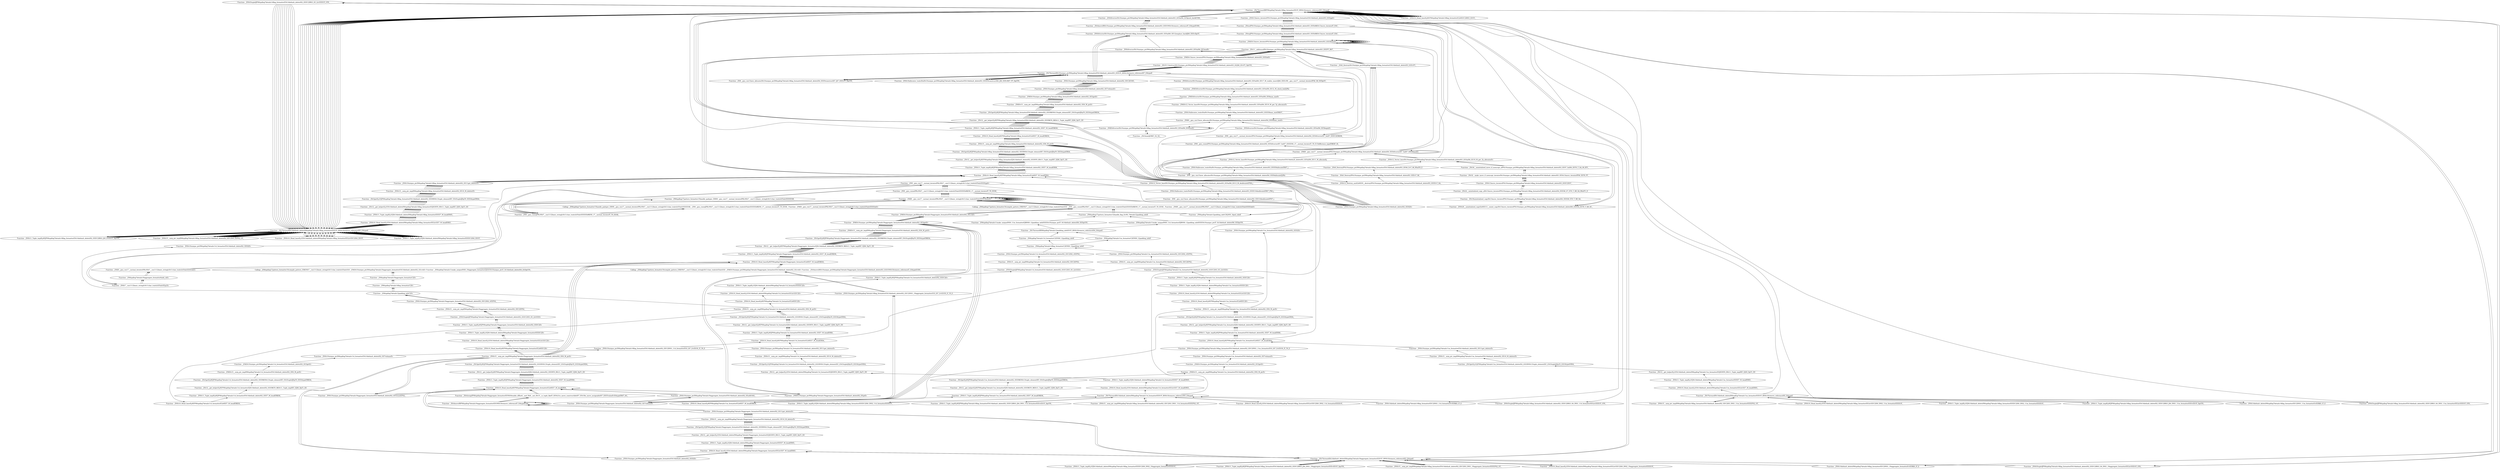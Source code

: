 digraph {
	"Function- _ZNSt5tupleIJPN6spdlog7details14flag_formatterESt14default_deleteIS2_EEEC2IRS3_S5_Lb1EEEOT_OT0_"
	"Function- _ZSt7forwardISt14default_deleteIN6spdlog7details14flag_formatterEEEOT_RNSt16remove_referenceIS5_E4typeE"
	"Function- _ZSt7forwardISt14default_deleteIN6spdlog7details14flag_formatterEEEOT_RNSt16remove_referenceIS5_E4typeE" -> "Function- _ZNSt5tupleIJPN6spdlog7details14flag_formatterESt14default_deleteIS2_EEEC2IRS3_S5_Lb1EEEOT_OT0_" [dir=back]
	"Function- _ZNSt15__uniq_ptr_implIN6spdlog7details14flag_formatterESt14default_deleteIS2_EEC2IS4_EEPS2_OT_"
	"Function- _ZNSt15__uniq_ptr_implIN6spdlog7details14flag_formatterESt14default_deleteIS2_EEC2IS4_EEPS2_OT_" -> "Function- _ZSt7forwardISt14default_deleteIN6spdlog7details14flag_formatterEEEOT_RNSt16remove_referenceIS5_E4typeE" [dir=back]
	"Function- _ZSt7forwardISt14default_deleteIN6spdlog7details14flag_formatterEEEOT_RNSt16remove_referenceIS5_E4typeE"
	"Function- _ZSt7forwardISt14default_deleteIN6spdlog7details14flag_formatterEEEOT_RNSt16remove_referenceIS5_E4typeE" -> "Function- _ZNSt15__uniq_ptr_implIN6spdlog7details14flag_formatterESt14default_deleteIS2_EEC2IS4_EEPS2_OT_" [dir=back]
	"Function- _ZNSt10_Head_baseILj1ESt14default_deleteIN6spdlog7details14flag_formatterEELb1EE7_M_headERS5_"
	"Function- _ZNSt10_Head_baseILj1ESt14default_deleteIN6spdlog7details14flag_formatterEELb1EE7_M_headERS5_" -> "Function- _ZSt7forwardISt14default_deleteIN6spdlog7details14flag_formatterEEEOT_RNSt16remove_referenceIS5_E4typeE" [dir=back]
	"Function- _ZNSt11_Tuple_implILj1EJSt14default_deleteIN6spdlog7details14flag_formatterEEEE7_M_headERS5_"
	"Function- _ZNSt11_Tuple_implILj1EJSt14default_deleteIN6spdlog7details14flag_formatterEEEE7_M_headERS5_" -> "Function- _ZNSt10_Head_baseILj1ESt14default_deleteIN6spdlog7details14flag_formatterEELb1EE7_M_headERS5_" [dir=back]
	"Function- _ZSt12__get_helperILj1ESt14default_deleteIN6spdlog7details14flag_formatterEEJEERT0_RSt11_Tuple_implIXT_EJS5_DpT1_EE"
	"Function- _ZSt12__get_helperILj1ESt14default_deleteIN6spdlog7details14flag_formatterEEJEERT0_RSt11_Tuple_implIXT_EJS5_DpT1_EE" -> "Function- _ZNSt11_Tuple_implILj1EJSt14default_deleteIN6spdlog7details14flag_formatterEEEE7_M_headERS5_" [dir=back]
	"Function- _ZSt3getILj1EJPN6spdlog7details14flag_formatterESt14default_deleteIS2_EEERNSt13tuple_elementIXT_ESt5tupleIJDpT0_EEE4typeERSA_"
	"Function- _ZSt3getILj1EJPN6spdlog7details14flag_formatterESt14default_deleteIS2_EEERNSt13tuple_elementIXT_ESt5tupleIJDpT0_EEE4typeERSA_" -> "Function- _ZSt12__get_helperILj1ESt14default_deleteIN6spdlog7details14flag_formatterEEJEERT0_RSt11_Tuple_implIXT_EJS5_DpT1_EE" [dir=back]
	"Function- _ZNSt15__uniq_ptr_implIN6spdlog7details14flag_formatterESt14default_deleteIS2_EE10_M_deleterEv"
	"Function- _ZNSt15__uniq_ptr_implIN6spdlog7details14flag_formatterESt14default_deleteIS2_EE10_M_deleterEv" -> "Function- _ZSt3getILj1EJPN6spdlog7details14flag_formatterESt14default_deleteIS2_EEERNSt13tuple_elementIXT_ESt5tupleIJDpT0_EEE4typeERSA_" [dir=back]
	"Function- _ZNSt10unique_ptrIN6spdlog7details14flag_formatterESt14default_deleteIS2_EE11get_deleterEv"
	"Function- _ZNSt10unique_ptrIN6spdlog7details14flag_formatterESt14default_deleteIS2_EE11get_deleterEv" -> "Function- _ZNSt15__uniq_ptr_implIN6spdlog7details14flag_formatterESt14default_deleteIS2_EE10_M_deleterEv" [dir=back]
	"Function- _ZNSt10_Head_baseILj0EPN6spdlog7details14flag_formatterELb0EE7_M_headERS4_"
	"Function- _ZNSt10_Head_baseILj0EPN6spdlog7details14flag_formatterELb0EE7_M_headERS4_" -> "Function- _ZNSt10unique_ptrIN6spdlog7details14flag_formatterESt14default_deleteIS2_EE11get_deleterEv" [dir=back]
	"Function- _ZNSt11_Tuple_implILj0EJPN6spdlog7details14flag_formatterESt14default_deleteIS2_EEE7_M_headERS6_"
	"Function- _ZNSt11_Tuple_implILj0EJPN6spdlog7details14flag_formatterESt14default_deleteIS2_EEE7_M_headERS6_" -> "Function- _ZNSt10_Head_baseILj0EPN6spdlog7details14flag_formatterELb0EE7_M_headERS4_" [dir=back]
	"Function- _ZSt12__get_helperILj0EPN6spdlog7details14flag_formatterEJSt14default_deleteIS2_EEERT0_RSt11_Tuple_implIXT_EJS6_DpT1_EE"
	"Function- _ZSt12__get_helperILj0EPN6spdlog7details14flag_formatterEJSt14default_deleteIS2_EEERT0_RSt11_Tuple_implIXT_EJS6_DpT1_EE" -> "Function- _ZNSt11_Tuple_implILj0EJPN6spdlog7details14flag_formatterESt14default_deleteIS2_EEE7_M_headERS6_" [dir=back]
	"Function- _ZSt3getILj0EJPN6spdlog7details14flag_formatterESt14default_deleteIS2_EEERNSt13tuple_elementIXT_ESt5tupleIJDpT0_EEE4typeERSA_"
	"Function- _ZSt3getILj0EJPN6spdlog7details14flag_formatterESt14default_deleteIS2_EEERNSt13tuple_elementIXT_ESt5tupleIJDpT0_EEE4typeERSA_" -> "Function- _ZSt12__get_helperILj0EPN6spdlog7details14flag_formatterEJSt14default_deleteIS2_EEERT0_RSt11_Tuple_implIXT_EJS6_DpT1_EE" [dir=back]
	"Function- _ZNSt15__uniq_ptr_implIN6spdlog7details14flag_formatterESt14default_deleteIS2_EE6_M_ptrEv"
	"Function- _ZNSt15__uniq_ptr_implIN6spdlog7details14flag_formatterESt14default_deleteIS2_EE6_M_ptrEv" -> "Function- _ZSt3getILj0EJPN6spdlog7details14flag_formatterESt14default_deleteIS2_EEERNSt13tuple_elementIXT_ESt5tupleIJDpT0_EEE4typeERSA_" [dir=back]
	"Function- _ZNSt10_Head_baseILj0EPN6spdlog7details14flag_formatterELb0EE7_M_headERKS4_"
	"Function- _ZNSt10_Head_baseILj0EPN6spdlog7details14flag_formatterELb0EE7_M_headERKS4_" -> "Function- _ZNSt15__uniq_ptr_implIN6spdlog7details14flag_formatterESt14default_deleteIS2_EE6_M_ptrEv" [dir=back]
	"Function- _ZNSt11_Tuple_implILj0EJPN6spdlog7details14flag_formatterESt14default_deleteIS2_EEE7_M_headERKS6_"
	"Function- _ZNSt11_Tuple_implILj0EJPN6spdlog7details14flag_formatterESt14default_deleteIS2_EEE7_M_headERKS6_" -> "Function- _ZNSt10_Head_baseILj0EPN6spdlog7details14flag_formatterELb0EE7_M_headERKS4_" [dir=back]
	"Function- _ZSt12__get_helperILj0EPN6spdlog7details14flag_formatterEJSt14default_deleteIS2_EEERKT0_RKSt11_Tuple_implIXT_EJS6_DpT1_EE"
	"Function- _ZSt12__get_helperILj0EPN6spdlog7details14flag_formatterEJSt14default_deleteIS2_EEERKT0_RKSt11_Tuple_implIXT_EJS6_DpT1_EE" -> "Function- _ZNSt11_Tuple_implILj0EJPN6spdlog7details14flag_formatterESt14default_deleteIS2_EEE7_M_headERKS6_" [dir=back]
	"Function- _ZSt3getILj0EJPN6spdlog7details14flag_formatterESt14default_deleteIS2_EEERKNSt13tuple_elementIXT_ESt5tupleIJDpT0_EEE4typeERKSA_"
	"Function- _ZSt3getILj0EJPN6spdlog7details14flag_formatterESt14default_deleteIS2_EEERKNSt13tuple_elementIXT_ESt5tupleIJDpT0_EEE4typeERKSA_" -> "Function- _ZSt12__get_helperILj0EPN6spdlog7details14flag_formatterEJSt14default_deleteIS2_EEERKT0_RKSt11_Tuple_implIXT_EJS6_DpT1_EE" [dir=back]
	"Function- _ZNKSt15__uniq_ptr_implIN6spdlog7details14flag_formatterESt14default_deleteIS2_EE6_M_ptrEv"
	"Function- _ZNKSt15__uniq_ptr_implIN6spdlog7details14flag_formatterESt14default_deleteIS2_EE6_M_ptrEv" -> "Function- _ZSt3getILj0EJPN6spdlog7details14flag_formatterESt14default_deleteIS2_EEERKNSt13tuple_elementIXT_ESt5tupleIJDpT0_EEE4typeERKSA_" [dir=back]
	"Function- _ZNKSt10unique_ptrIN6spdlog7details14flag_formatterESt14default_deleteIS2_EE3getEv"
	"Function- _ZNKSt10unique_ptrIN6spdlog7details14flag_formatterESt14default_deleteIS2_EE3getEv" -> "Function- _ZNKSt15__uniq_ptr_implIN6spdlog7details14flag_formatterESt14default_deleteIS2_EE6_M_ptrEv" [dir=back]
	"Function- _ZNSt10unique_ptrIN6spdlog7details14flag_formatterESt14default_deleteIS2_EE7releaseEv"
	"Function- _ZNSt10unique_ptrIN6spdlog7details14flag_formatterESt14default_deleteIS2_EE7releaseEv" -> "Function- _ZNKSt10unique_ptrIN6spdlog7details14flag_formatterESt14default_deleteIS2_EE3getEv" [dir=back]
	"Function- _ZNSt10unique_ptrIN6spdlog7details14flag_formatterESt14default_deleteIS2_EEC2EOS5_"
	"Function- _ZNSt10unique_ptrIN6spdlog7details14flag_formatterESt14default_deleteIS2_EEC2EOS5_" -> "Function- _ZNSt10unique_ptrIN6spdlog7details14flag_formatterESt14default_deleteIS2_EE7releaseEv" [dir=back]
	"Function- _ZSt7forwardISt10unique_ptrIN6spdlog7details14flag_formatterESt14default_deleteIS3_EEEOT_RNSt16remove_referenceIS7_E4typeE"
	"Function- _ZSt7forwardISt10unique_ptrIN6spdlog7details14flag_formatterESt14default_deleteIS3_EEEOT_RNSt16remove_referenceIS7_E4typeE" -> "Function- _ZNSt10unique_ptrIN6spdlog7details14flag_formatterESt14default_deleteIS2_EEC2EOS5_" [dir=back]
	"Function- _ZSt10_ConstructISt10unique_ptrIN6spdlog7details14flag_formatterESt14default_deleteIS3_EEJS6_EEvPT_DpOT0_"
	"Function- _ZSt10_ConstructISt10unique_ptrIN6spdlog7details14flag_formatterESt14default_deleteIS3_EEJS6_EEvPT_DpOT0_" -> "Function- _ZSt7forwardISt10unique_ptrIN6spdlog7details14flag_formatterESt14default_deleteIS3_EEEOT_RNSt16remove_referenceIS7_E4typeE" [dir=back]
	"Function- _ZNKSt13move_iteratorIPSt10unique_ptrIN6spdlog7details14flag_formatterESt14default_deleteIS3_EEEdeEv"
	"Function- _ZNKSt13move_iteratorIPSt10unique_ptrIN6spdlog7details14flag_formatterESt14default_deleteIS3_EEEdeEv" -> "Function- _ZSt10_ConstructISt10unique_ptrIN6spdlog7details14flag_formatterESt14default_deleteIS3_EEJS6_EEvPT_DpOT0_" [dir=back]
	"Function- _ZSt11__addressofISt10unique_ptrIN6spdlog7details14flag_formatterESt14default_deleteIS3_EEEPT_RS7_"
	"Function- _ZSt11__addressofISt10unique_ptrIN6spdlog7details14flag_formatterESt14default_deleteIS3_EEEPT_RS7_" -> "Function- _ZNKSt13move_iteratorIPSt10unique_ptrIN6spdlog7details14flag_formatterESt14default_deleteIS3_EEEdeEv" [dir=back]
	"Function- _ZNKSt13move_iteratorIPSt10unique_ptrIN6spdlog7details14flag_formatterESt14default_deleteIS3_EEE4baseEv"
	"Function- _ZNKSt13move_iteratorIPSt10unique_ptrIN6spdlog7details14flag_formatterESt14default_deleteIS3_EEE4baseEv" -> "Function- _ZSt11__addressofISt10unique_ptrIN6spdlog7details14flag_formatterESt14default_deleteIS3_EEEPT_RS7_" [dir=back]
	"Function- _ZNKSt13move_iteratorIPSt10unique_ptrIN6spdlog7details14flag_formatterESt14default_deleteIS3_EEE4baseEv"
	"Function- _ZNKSt13move_iteratorIPSt10unique_ptrIN6spdlog7details14flag_formatterESt14default_deleteIS3_EEE4baseEv" -> "Function- _ZNKSt13move_iteratorIPSt10unique_ptrIN6spdlog7details14flag_formatterESt14default_deleteIS3_EEE4baseEv" [dir=back]
	"Function- _ZSteqIPSt10unique_ptrIN6spdlog7details14flag_formatterESt14default_deleteIS3_EEEbRKSt13move_iteratorIT_ESC_"
	"Function- _ZSteqIPSt10unique_ptrIN6spdlog7details14flag_formatterESt14default_deleteIS3_EEEbRKSt13move_iteratorIT_ESC_" -> "Function- _ZNKSt13move_iteratorIPSt10unique_ptrIN6spdlog7details14flag_formatterESt14default_deleteIS3_EEE4baseEv" [dir=back]
	"Function- _ZStneIPSt10unique_ptrIN6spdlog7details14flag_formatterESt14default_deleteIS3_EEEbRKSt13move_iteratorIT_ESC_"
	"Function- _ZStneIPSt10unique_ptrIN6spdlog7details14flag_formatterESt14default_deleteIS3_EEEbRKSt13move_iteratorIT_ESC_" -> "Function- _ZSteqIPSt10unique_ptrIN6spdlog7details14flag_formatterESt14default_deleteIS3_EEEbRKSt13move_iteratorIT_ESC_" [dir=back]
	"Function- _ZNSt13move_iteratorIPSt10unique_ptrIN6spdlog7details14flag_formatterESt14default_deleteIS3_EEEppEv"
	"Function- _ZNSt13move_iteratorIPSt10unique_ptrIN6spdlog7details14flag_formatterESt14default_deleteIS3_EEEppEv" -> "Function- _ZStneIPSt10unique_ptrIN6spdlog7details14flag_formatterESt14default_deleteIS3_EEEbRKSt13move_iteratorIT_ESC_" [dir=back]
	"Function- _ZSt7forwardIRPN6spdlog7details14flag_formatterEEOT_RNSt16remove_referenceIS5_E4typeE"
	"Function- _ZSt7forwardIRPN6spdlog7details14flag_formatterEEOT_RNSt16remove_referenceIS5_E4typeE" -> "Function- _ZNSt13move_iteratorIPSt10unique_ptrIN6spdlog7details14flag_formatterESt14default_deleteIS3_EEEppEv" [dir=back]
	"Function- _ZNSt10_Head_baseILj0EPN6spdlog7details14flag_formatterELb0EEC2IRS3_EEOT_"
	"Function- _ZNSt10_Head_baseILj0EPN6spdlog7details14flag_formatterELb0EEC2IRS3_EEOT_" -> "Function- _ZSt7forwardIRPN6spdlog7details14flag_formatterEEOT_RNSt16remove_referenceIS5_E4typeE" [dir=back]
	"Function- _ZSt7forwardIRPN6spdlog7details14flag_formatterEEOT_RNSt16remove_referenceIS5_E4typeE"
	"Function- _ZSt7forwardIRPN6spdlog7details14flag_formatterEEOT_RNSt16remove_referenceIS5_E4typeE" -> "Function- _ZNSt10_Head_baseILj0EPN6spdlog7details14flag_formatterELb0EEC2IRS3_EEOT_" [dir=back]
	"Function- _ZSt7forwardISt14default_deleteIN6spdlog7details14flag_formatterEEEOT_RNSt16remove_referenceIS5_E4typeE"
	"Function- _ZSt7forwardISt14default_deleteIN6spdlog7details14flag_formatterEEEOT_RNSt16remove_referenceIS5_E4typeE" -> "Function- _ZSt7forwardIRPN6spdlog7details14flag_formatterEEOT_RNSt16remove_referenceIS5_E4typeE" [dir=back]
	"Function- _ZNSt10_Head_baseILj1ESt14default_deleteIN6spdlog7details14flag_formatterEELb1EEC2IS4_EEOT_"
	"Function- _ZNSt10_Head_baseILj1ESt14default_deleteIN6spdlog7details14flag_formatterEELb1EEC2IS4_EEOT_" -> "Function- _ZSt7forwardISt14default_deleteIN6spdlog7details14flag_formatterEEEOT_RNSt16remove_referenceIS5_E4typeE" [dir=back]
	"Function- _ZSt7forwardISt14default_deleteIN6spdlog7details14flag_formatterEEEOT_RNSt16remove_referenceIS5_E4typeE"
	"Function- _ZSt7forwardISt14default_deleteIN6spdlog7details14flag_formatterEEEOT_RNSt16remove_referenceIS5_E4typeE" -> "Function- _ZNSt10_Head_baseILj1ESt14default_deleteIN6spdlog7details14flag_formatterEELb1EEC2IS4_EEOT_" [dir=back]
	"Function- _ZNSt11_Tuple_implILj1EJSt14default_deleteIN6spdlog7details14flag_formatterEEEEC2IS4_EEOT_"
	"Function- _ZNSt11_Tuple_implILj1EJSt14default_deleteIN6spdlog7details14flag_formatterEEEEC2IS4_EEOT_" -> "Function- _ZSt7forwardISt14default_deleteIN6spdlog7details14flag_formatterEEEOT_RNSt16remove_referenceIS5_E4typeE" [dir=back]
	"Function- _ZSt7forwardISt14default_deleteIN6spdlog7details14flag_formatterEEEOT_RNSt16remove_referenceIS5_E4typeE"
	"Function- _ZSt7forwardISt14default_deleteIN6spdlog7details14flag_formatterEEEOT_RNSt16remove_referenceIS5_E4typeE" -> "Function- _ZNSt11_Tuple_implILj1EJSt14default_deleteIN6spdlog7details14flag_formatterEEEEC2IS4_EEOT_" [dir=back]
	"Function- _ZNSt11_Tuple_implILj0EJPN6spdlog7details14flag_formatterESt14default_deleteIS2_EEEC2IRS3_JS5_EvEEOT_DpOT0_"
	"Function- _ZNSt11_Tuple_implILj0EJPN6spdlog7details14flag_formatterESt14default_deleteIS2_EEEC2IRS3_JS5_EvEEOT_DpOT0_" -> "Function- _ZSt7forwardISt14default_deleteIN6spdlog7details14flag_formatterEEEOT_RNSt16remove_referenceIS5_E4typeE" [dir=back]
	"Function- _ZSt7forwardISt14default_deleteIN6spdlog7details14flag_formatterEEEOT_RNSt16remove_referenceIS5_E4typeE"
	"Function- _ZSt7forwardISt14default_deleteIN6spdlog7details14flag_formatterEEEOT_RNSt16remove_referenceIS5_E4typeE" -> "Function- _ZNSt11_Tuple_implILj0EJPN6spdlog7details14flag_formatterESt14default_deleteIS2_EEEC2IRS3_JS5_EvEEOT_DpOT0_" [dir=back]
	"Function- _ZSt7forwardIRPN6spdlog7details14flag_formatterEEOT_RNSt16remove_referenceIS5_E4typeE"
	"Function- _ZSt7forwardIRPN6spdlog7details14flag_formatterEEOT_RNSt16remove_referenceIS5_E4typeE" -> "Function- _ZSt7forwardISt14default_deleteIN6spdlog7details14flag_formatterEEEOT_RNSt16remove_referenceIS5_E4typeE" [dir=back]
	"Function- _ZNSt5tupleIJPN6spdlog7details14flag_formatterESt14default_deleteIS2_EEEC2IRS3_S5_Lb1EEEOT_OT0_"
	"Function- _ZNSt5tupleIJPN6spdlog7details14flag_formatterESt14default_deleteIS2_EEEC2IRS3_S5_Lb1EEEOT_OT0_" -> "Function- _ZSt7forwardIRPN6spdlog7details14flag_formatterEEOT_RNSt16remove_referenceIS5_E4typeE" [dir=back]
	"Function- _ZSt7forwardISt14default_deleteIN6spdlog7details14flag_formatterEEEOT_RNSt16remove_referenceIS5_E4typeE"
	"Function- _ZSt7forwardISt14default_deleteIN6spdlog7details14flag_formatterEEEOT_RNSt16remove_referenceIS5_E4typeE" -> "Function- _ZNSt5tupleIJPN6spdlog7details14flag_formatterESt14default_deleteIS2_EEEC2IRS3_S5_Lb1EEEOT_OT0_" [dir=back]
	"Function- _ZNSt15__uniq_ptr_implIN6spdlog7details14flag_formatterESt14default_deleteIS2_EEC2IS4_EEPS2_OT_"
	"Function- _ZNSt15__uniq_ptr_implIN6spdlog7details14flag_formatterESt14default_deleteIS2_EEC2IS4_EEPS2_OT_" -> "Function- _ZSt7forwardISt14default_deleteIN6spdlog7details14flag_formatterEEEOT_RNSt16remove_referenceIS5_E4typeE" [dir=back]
	"Function- _ZSt7forwardISt14default_deleteIN6spdlog7details14flag_formatterEEEOT_RNSt16remove_referenceIS5_E4typeE"
	"Function- _ZSt7forwardISt14default_deleteIN6spdlog7details14flag_formatterEEEOT_RNSt16remove_referenceIS5_E4typeE" -> "Function- _ZNSt15__uniq_ptr_implIN6spdlog7details14flag_formatterESt14default_deleteIS2_EEC2IS4_EEPS2_OT_" [dir=back]
	"Function- _ZNSt10_Head_baseILj1ESt14default_deleteIN6spdlog7details14flag_formatterEELb1EE7_M_headERS5_"
	"Function- _ZNSt10_Head_baseILj1ESt14default_deleteIN6spdlog7details14flag_formatterEELb1EE7_M_headERS5_" -> "Function- _ZSt7forwardISt14default_deleteIN6spdlog7details14flag_formatterEEEOT_RNSt16remove_referenceIS5_E4typeE" [dir=back]
	"Function- _ZNSt11_Tuple_implILj1EJSt14default_deleteIN6spdlog7details14flag_formatterEEEE7_M_headERS5_"
	"Function- _ZNSt11_Tuple_implILj1EJSt14default_deleteIN6spdlog7details14flag_formatterEEEE7_M_headERS5_" -> "Function- _ZNSt10_Head_baseILj1ESt14default_deleteIN6spdlog7details14flag_formatterEELb1EE7_M_headERS5_" [dir=back]
	"Function- _ZSt12__get_helperILj1ESt14default_deleteIN6spdlog7details14flag_formatterEEJEERT0_RSt11_Tuple_implIXT_EJS5_DpT1_EE"
	"Function- _ZSt12__get_helperILj1ESt14default_deleteIN6spdlog7details14flag_formatterEEJEERT0_RSt11_Tuple_implIXT_EJS5_DpT1_EE" -> "Function- _ZNSt11_Tuple_implILj1EJSt14default_deleteIN6spdlog7details14flag_formatterEEEE7_M_headERS5_" [dir=back]
	"Function- _ZSt3getILj1EJPN6spdlog7details14flag_formatterESt14default_deleteIS2_EEERNSt13tuple_elementIXT_ESt5tupleIJDpT0_EEE4typeERSA_"
	"Function- _ZSt3getILj1EJPN6spdlog7details14flag_formatterESt14default_deleteIS2_EEERNSt13tuple_elementIXT_ESt5tupleIJDpT0_EEE4typeERSA_" -> "Function- _ZSt12__get_helperILj1ESt14default_deleteIN6spdlog7details14flag_formatterEEJEERT0_RSt11_Tuple_implIXT_EJS5_DpT1_EE" [dir=back]
	"Function- _ZNSt15__uniq_ptr_implIN6spdlog7details14flag_formatterESt14default_deleteIS2_EE10_M_deleterEv"
	"Function- _ZNSt15__uniq_ptr_implIN6spdlog7details14flag_formatterESt14default_deleteIS2_EE10_M_deleterEv" -> "Function- _ZSt3getILj1EJPN6spdlog7details14flag_formatterESt14default_deleteIS2_EEERNSt13tuple_elementIXT_ESt5tupleIJDpT0_EEE4typeERSA_" [dir=back]
	"Function- _ZNSt10unique_ptrIN6spdlog7details14flag_formatterESt14default_deleteIS2_EE11get_deleterEv"
	"Function- _ZNSt10unique_ptrIN6spdlog7details14flag_formatterESt14default_deleteIS2_EE11get_deleterEv" -> "Function- _ZNSt15__uniq_ptr_implIN6spdlog7details14flag_formatterESt14default_deleteIS2_EE10_M_deleterEv" [dir=back]
	"Function- _ZNSt10_Head_baseILj0EPN6spdlog7details14flag_formatterELb0EE7_M_headERS4_"
	"Function- _ZNSt10_Head_baseILj0EPN6spdlog7details14flag_formatterELb0EE7_M_headERS4_" -> "Function- _ZNSt10unique_ptrIN6spdlog7details14flag_formatterESt14default_deleteIS2_EE11get_deleterEv" [dir=back]
	"Function- _ZNSt11_Tuple_implILj0EJPN6spdlog7details14flag_formatterESt14default_deleteIS2_EEE7_M_headERS6_"
	"Function- _ZNSt11_Tuple_implILj0EJPN6spdlog7details14flag_formatterESt14default_deleteIS2_EEE7_M_headERS6_" -> "Function- _ZNSt10_Head_baseILj0EPN6spdlog7details14flag_formatterELb0EE7_M_headERS4_" [dir=back]
	"Function- _ZSt12__get_helperILj0EPN6spdlog7details14flag_formatterEJSt14default_deleteIS2_EEERT0_RSt11_Tuple_implIXT_EJS6_DpT1_EE"
	"Function- _ZSt12__get_helperILj0EPN6spdlog7details14flag_formatterEJSt14default_deleteIS2_EEERT0_RSt11_Tuple_implIXT_EJS6_DpT1_EE" -> "Function- _ZNSt11_Tuple_implILj0EJPN6spdlog7details14flag_formatterESt14default_deleteIS2_EEE7_M_headERS6_" [dir=back]
	"Function- _ZSt3getILj0EJPN6spdlog7details14flag_formatterESt14default_deleteIS2_EEERNSt13tuple_elementIXT_ESt5tupleIJDpT0_EEE4typeERSA_"
	"Function- _ZSt3getILj0EJPN6spdlog7details14flag_formatterESt14default_deleteIS2_EEERNSt13tuple_elementIXT_ESt5tupleIJDpT0_EEE4typeERSA_" -> "Function- _ZSt12__get_helperILj0EPN6spdlog7details14flag_formatterEJSt14default_deleteIS2_EEERT0_RSt11_Tuple_implIXT_EJS6_DpT1_EE" [dir=back]
	"Function- _ZNSt15__uniq_ptr_implIN6spdlog7details14flag_formatterESt14default_deleteIS2_EE6_M_ptrEv"
	"Function- _ZNSt15__uniq_ptr_implIN6spdlog7details14flag_formatterESt14default_deleteIS2_EE6_M_ptrEv" -> "Function- _ZSt3getILj0EJPN6spdlog7details14flag_formatterESt14default_deleteIS2_EEERNSt13tuple_elementIXT_ESt5tupleIJDpT0_EEE4typeERSA_" [dir=back]
	"Function- _ZNSt10_Head_baseILj0EPN6spdlog7details14flag_formatterELb0EE7_M_headERKS4_"
	"Function- _ZNSt10_Head_baseILj0EPN6spdlog7details14flag_formatterELb0EE7_M_headERKS4_" -> "Function- _ZNSt15__uniq_ptr_implIN6spdlog7details14flag_formatterESt14default_deleteIS2_EE6_M_ptrEv" [dir=back]
	"Function- _ZNSt11_Tuple_implILj0EJPN6spdlog7details14flag_formatterESt14default_deleteIS2_EEE7_M_headERKS6_"
	"Function- _ZNSt11_Tuple_implILj0EJPN6spdlog7details14flag_formatterESt14default_deleteIS2_EEE7_M_headERKS6_" -> "Function- _ZNSt10_Head_baseILj0EPN6spdlog7details14flag_formatterELb0EE7_M_headERKS4_" [dir=back]
	"Function- _ZSt12__get_helperILj0EPN6spdlog7details14flag_formatterEJSt14default_deleteIS2_EEERKT0_RKSt11_Tuple_implIXT_EJS6_DpT1_EE"
	"Function- _ZSt12__get_helperILj0EPN6spdlog7details14flag_formatterEJSt14default_deleteIS2_EEERKT0_RKSt11_Tuple_implIXT_EJS6_DpT1_EE" -> "Function- _ZNSt11_Tuple_implILj0EJPN6spdlog7details14flag_formatterESt14default_deleteIS2_EEE7_M_headERKS6_" [dir=back]
	"Function- _ZSt3getILj0EJPN6spdlog7details14flag_formatterESt14default_deleteIS2_EEERKNSt13tuple_elementIXT_ESt5tupleIJDpT0_EEE4typeERKSA_"
	"Function- _ZSt3getILj0EJPN6spdlog7details14flag_formatterESt14default_deleteIS2_EEERKNSt13tuple_elementIXT_ESt5tupleIJDpT0_EEE4typeERKSA_" -> "Function- _ZSt12__get_helperILj0EPN6spdlog7details14flag_formatterEJSt14default_deleteIS2_EEERKT0_RKSt11_Tuple_implIXT_EJS6_DpT1_EE" [dir=back]
	"Function- _ZNKSt15__uniq_ptr_implIN6spdlog7details14flag_formatterESt14default_deleteIS2_EE6_M_ptrEv"
	"Function- _ZNKSt15__uniq_ptr_implIN6spdlog7details14flag_formatterESt14default_deleteIS2_EE6_M_ptrEv" -> "Function- _ZSt3getILj0EJPN6spdlog7details14flag_formatterESt14default_deleteIS2_EEERKNSt13tuple_elementIXT_ESt5tupleIJDpT0_EEE4typeERKSA_" [dir=back]
	"Function- _ZNKSt10unique_ptrIN6spdlog7details14flag_formatterESt14default_deleteIS2_EE3getEv"
	"Function- _ZNKSt10unique_ptrIN6spdlog7details14flag_formatterESt14default_deleteIS2_EE3getEv" -> "Function- _ZNKSt15__uniq_ptr_implIN6spdlog7details14flag_formatterESt14default_deleteIS2_EE6_M_ptrEv" [dir=back]
	"Function- _ZNSt10unique_ptrIN6spdlog7details14flag_formatterESt14default_deleteIS2_EE7releaseEv"
	"Function- _ZNSt10unique_ptrIN6spdlog7details14flag_formatterESt14default_deleteIS2_EE7releaseEv" -> "Function- _ZNKSt10unique_ptrIN6spdlog7details14flag_formatterESt14default_deleteIS2_EE3getEv" [dir=back]
	"Function- _ZNSt10unique_ptrIN6spdlog7details14flag_formatterESt14default_deleteIS2_EEC2EOS5_"
	"Function- _ZNSt10unique_ptrIN6spdlog7details14flag_formatterESt14default_deleteIS2_EEC2EOS5_" -> "Function- _ZNSt10unique_ptrIN6spdlog7details14flag_formatterESt14default_deleteIS2_EE7releaseEv" [dir=back]
	"Function- _ZSt7forwardISt10unique_ptrIN6spdlog7details14flag_formatterESt14default_deleteIS3_EEEOT_RNSt16remove_referenceIS7_E4typeE"
	"Function- _ZSt7forwardISt10unique_ptrIN6spdlog7details14flag_formatterESt14default_deleteIS3_EEEOT_RNSt16remove_referenceIS7_E4typeE" -> "Function- _ZNSt10unique_ptrIN6spdlog7details14flag_formatterESt14default_deleteIS2_EEC2EOS5_" [dir=back]
	"Function- _ZSt10_ConstructISt10unique_ptrIN6spdlog7details14flag_formatterESt14default_deleteIS3_EEJS6_EEvPT_DpOT0_"
	"Function- _ZSt10_ConstructISt10unique_ptrIN6spdlog7details14flag_formatterESt14default_deleteIS3_EEJS6_EEvPT_DpOT0_" -> "Function- _ZSt7forwardISt10unique_ptrIN6spdlog7details14flag_formatterESt14default_deleteIS3_EEEOT_RNSt16remove_referenceIS7_E4typeE" [dir=back]
	"Function- _ZNKSt13move_iteratorIPSt10unique_ptrIN6spdlog7details14flag_formatterESt14default_deleteIS3_EEEdeEv"
	"Function- _ZNKSt13move_iteratorIPSt10unique_ptrIN6spdlog7details14flag_formatterESt14default_deleteIS3_EEEdeEv" -> "Function- _ZSt10_ConstructISt10unique_ptrIN6spdlog7details14flag_formatterESt14default_deleteIS3_EEJS6_EEvPT_DpOT0_" [dir=back]
	"Function- _ZSt11__addressofISt10unique_ptrIN6spdlog7details14flag_formatterESt14default_deleteIS3_EEEPT_RS7_"
	"Function- _ZSt11__addressofISt10unique_ptrIN6spdlog7details14flag_formatterESt14default_deleteIS3_EEEPT_RS7_" -> "Function- _ZNKSt13move_iteratorIPSt10unique_ptrIN6spdlog7details14flag_formatterESt14default_deleteIS3_EEEdeEv" [dir=back]
	"Function- _ZNKSt13move_iteratorIPSt10unique_ptrIN6spdlog7details14flag_formatterESt14default_deleteIS3_EEE4baseEv"
	"Function- _ZNKSt13move_iteratorIPSt10unique_ptrIN6spdlog7details14flag_formatterESt14default_deleteIS3_EEE4baseEv" -> "Function- _ZSt11__addressofISt10unique_ptrIN6spdlog7details14flag_formatterESt14default_deleteIS3_EEEPT_RS7_" [dir=back]
	"Function- _ZNKSt13move_iteratorIPSt10unique_ptrIN6spdlog7details14flag_formatterESt14default_deleteIS3_EEE4baseEv"
	"Function- _ZNKSt13move_iteratorIPSt10unique_ptrIN6spdlog7details14flag_formatterESt14default_deleteIS3_EEE4baseEv" -> "Function- _ZNKSt13move_iteratorIPSt10unique_ptrIN6spdlog7details14flag_formatterESt14default_deleteIS3_EEE4baseEv" [dir=back]
	"Function- _ZSteqIPSt10unique_ptrIN6spdlog7details14flag_formatterESt14default_deleteIS3_EEEbRKSt13move_iteratorIT_ESC_"
	"Function- _ZSteqIPSt10unique_ptrIN6spdlog7details14flag_formatterESt14default_deleteIS3_EEEbRKSt13move_iteratorIT_ESC_" -> "Function- _ZNKSt13move_iteratorIPSt10unique_ptrIN6spdlog7details14flag_formatterESt14default_deleteIS3_EEE4baseEv" [dir=back]
	"Function- _ZStneIPSt10unique_ptrIN6spdlog7details14flag_formatterESt14default_deleteIS3_EEEbRKSt13move_iteratorIT_ESC_"
	"Function- _ZStneIPSt10unique_ptrIN6spdlog7details14flag_formatterESt14default_deleteIS3_EEEbRKSt13move_iteratorIT_ESC_" -> "Function- _ZSteqIPSt10unique_ptrIN6spdlog7details14flag_formatterESt14default_deleteIS3_EEEbRKSt13move_iteratorIT_ESC_" [dir=back]
	"Function- _ZNSt13move_iteratorIPSt10unique_ptrIN6spdlog7details14flag_formatterESt14default_deleteIS3_EEEppEv"
	"Function- _ZNSt13move_iteratorIPSt10unique_ptrIN6spdlog7details14flag_formatterESt14default_deleteIS3_EEEppEv" -> "Function- _ZStneIPSt10unique_ptrIN6spdlog7details14flag_formatterESt14default_deleteIS3_EEEbRKSt13move_iteratorIT_ESC_" [dir=back]
	"Function- _ZSt7forwardIRPN6spdlog7details14flag_formatterEEOT_RNSt16remove_referenceIS5_E4typeE"
	"Function- _ZSt7forwardIRPN6spdlog7details14flag_formatterEEOT_RNSt16remove_referenceIS5_E4typeE" -> "Function- _ZNSt13move_iteratorIPSt10unique_ptrIN6spdlog7details14flag_formatterESt14default_deleteIS3_EEEppEv" [dir=back]
	"Function- _ZNSt10_Head_baseILj0EPN6spdlog7details14flag_formatterELb0EEC2IRS3_EEOT_"
	"Function- _ZNSt10_Head_baseILj0EPN6spdlog7details14flag_formatterELb0EEC2IRS3_EEOT_" -> "Function- _ZSt7forwardIRPN6spdlog7details14flag_formatterEEOT_RNSt16remove_referenceIS5_E4typeE" [dir=back]
	"Function- _ZSt7forwardIRPN6spdlog7details14flag_formatterEEOT_RNSt16remove_referenceIS5_E4typeE"
	"Function- _ZSt7forwardIRPN6spdlog7details14flag_formatterEEOT_RNSt16remove_referenceIS5_E4typeE" -> "Function- _ZNSt10_Head_baseILj0EPN6spdlog7details14flag_formatterELb0EEC2IRS3_EEOT_" [dir=back]
	"Function- _ZSt7forwardISt14default_deleteIN6spdlog7details14flag_formatterEEEOT_RNSt16remove_referenceIS5_E4typeE"
	"Function- _ZSt7forwardISt14default_deleteIN6spdlog7details14flag_formatterEEEOT_RNSt16remove_referenceIS5_E4typeE" -> "Function- _ZSt7forwardIRPN6spdlog7details14flag_formatterEEOT_RNSt16remove_referenceIS5_E4typeE" [dir=back]
	"Function- _ZNSt10_Head_baseILj1ESt14default_deleteIN6spdlog7details14flag_formatterEELb1EEC2IS4_EEOT_"
	"Function- _ZNSt10_Head_baseILj1ESt14default_deleteIN6spdlog7details14flag_formatterEELb1EEC2IS4_EEOT_" -> "Function- _ZSt7forwardISt14default_deleteIN6spdlog7details14flag_formatterEEEOT_RNSt16remove_referenceIS5_E4typeE" [dir=back]
	"Function- _ZSt7forwardISt14default_deleteIN6spdlog7details14flag_formatterEEEOT_RNSt16remove_referenceIS5_E4typeE"
	"Function- _ZSt7forwardISt14default_deleteIN6spdlog7details14flag_formatterEEEOT_RNSt16remove_referenceIS5_E4typeE" -> "Function- _ZNSt10_Head_baseILj1ESt14default_deleteIN6spdlog7details14flag_formatterEELb1EEC2IS4_EEOT_" [dir=back]
	"Function- _ZNSt11_Tuple_implILj1EJSt14default_deleteIN6spdlog7details14flag_formatterEEEEC2IS4_EEOT_"
	"Function- _ZNSt11_Tuple_implILj1EJSt14default_deleteIN6spdlog7details14flag_formatterEEEEC2IS4_EEOT_" -> "Function- _ZSt7forwardISt14default_deleteIN6spdlog7details14flag_formatterEEEOT_RNSt16remove_referenceIS5_E4typeE" [dir=back]
	"Function- _ZSt7forwardISt14default_deleteIN6spdlog7details14flag_formatterEEEOT_RNSt16remove_referenceIS5_E4typeE"
	"Function- _ZSt7forwardISt14default_deleteIN6spdlog7details14flag_formatterEEEOT_RNSt16remove_referenceIS5_E4typeE" -> "Function- _ZNSt11_Tuple_implILj1EJSt14default_deleteIN6spdlog7details14flag_formatterEEEEC2IS4_EEOT_" [dir=back]
	"Function- _ZNSt11_Tuple_implILj0EJPN6spdlog7details14flag_formatterESt14default_deleteIS2_EEEC2IRS3_JS5_EvEEOT_DpOT0_"
	"Function- _ZNSt11_Tuple_implILj0EJPN6spdlog7details14flag_formatterESt14default_deleteIS2_EEEC2IRS3_JS5_EvEEOT_DpOT0_" -> "Function- _ZSt7forwardISt14default_deleteIN6spdlog7details14flag_formatterEEEOT_RNSt16remove_referenceIS5_E4typeE" [dir=back]
	"Function- _ZSt7forwardISt14default_deleteIN6spdlog7details14flag_formatterEEEOT_RNSt16remove_referenceIS5_E4typeE"
	"Function- _ZSt7forwardISt14default_deleteIN6spdlog7details14flag_formatterEEEOT_RNSt16remove_referenceIS5_E4typeE" -> "Function- _ZNSt11_Tuple_implILj0EJPN6spdlog7details14flag_formatterESt14default_deleteIS2_EEEC2IRS3_JS5_EvEEOT_DpOT0_" [dir=back]
	"Function- _ZSt7forwardIRPN6spdlog7details14flag_formatterEEOT_RNSt16remove_referenceIS5_E4typeE"
	"Function- _ZSt7forwardIRPN6spdlog7details14flag_formatterEEOT_RNSt16remove_referenceIS5_E4typeE" -> "Function- _ZSt7forwardISt14default_deleteIN6spdlog7details14flag_formatterEEEOT_RNSt16remove_referenceIS5_E4typeE" [dir=back]
	"Function- _ZNSt5tupleIJPN6spdlog7details14flag_formatterESt14default_deleteIS2_EEEC2IRS3_S5_Lb1EEEOT_OT0_"
	"Function- _ZNSt5tupleIJPN6spdlog7details14flag_formatterESt14default_deleteIS2_EEEC2IRS3_S5_Lb1EEEOT_OT0_" -> "Function- _ZSt7forwardIRPN6spdlog7details14flag_formatterEEOT_RNSt16remove_referenceIS5_E4typeE" [dir=back]
	"Function- _ZSt7forwardISt14default_deleteIN6spdlog7details14flag_formatterEEEOT_RNSt16remove_referenceIS5_E4typeE"
	"Function- _ZSt7forwardISt14default_deleteIN6spdlog7details14flag_formatterEEEOT_RNSt16remove_referenceIS5_E4typeE" -> "Function- _ZNSt5tupleIJPN6spdlog7details14flag_formatterESt14default_deleteIS2_EEEC2IRS3_S5_Lb1EEEOT_OT0_" [dir=back]
	"Function- _ZNSt15__uniq_ptr_implIN6spdlog7details14flag_formatterESt14default_deleteIS2_EEC2IS4_EEPS2_OT_"
	"Function- _ZNSt15__uniq_ptr_implIN6spdlog7details14flag_formatterESt14default_deleteIS2_EEC2IS4_EEPS2_OT_" -> "Function- _ZSt7forwardISt14default_deleteIN6spdlog7details14flag_formatterEEEOT_RNSt16remove_referenceIS5_E4typeE" [dir=back]
	"Function- _ZSt7forwardISt14default_deleteIN6spdlog7details14flag_formatterEEEOT_RNSt16remove_referenceIS5_E4typeE"
	"Function- _ZSt7forwardISt14default_deleteIN6spdlog7details14flag_formatterEEEOT_RNSt16remove_referenceIS5_E4typeE" -> "Function- _ZNSt15__uniq_ptr_implIN6spdlog7details14flag_formatterESt14default_deleteIS2_EEC2IS4_EEPS2_OT_" [dir=back]
	"Function- _ZNSt10_Head_baseILj1ESt14default_deleteIN6spdlog7details14flag_formatterEELb1EE7_M_headERS5_"
	"Function- _ZNSt10_Head_baseILj1ESt14default_deleteIN6spdlog7details14flag_formatterEELb1EE7_M_headERS5_" -> "Function- _ZSt7forwardISt14default_deleteIN6spdlog7details14flag_formatterEEEOT_RNSt16remove_referenceIS5_E4typeE" [dir=back]
	"Function- _ZNSt11_Tuple_implILj1EJSt14default_deleteIN6spdlog7details14flag_formatterEEEE7_M_headERS5_"
	"Function- _ZNSt11_Tuple_implILj1EJSt14default_deleteIN6spdlog7details14flag_formatterEEEE7_M_headERS5_" -> "Function- _ZNSt10_Head_baseILj1ESt14default_deleteIN6spdlog7details14flag_formatterEELb1EE7_M_headERS5_" [dir=back]
	"Function- _ZSt12__get_helperILj1ESt14default_deleteIN6spdlog7details14flag_formatterEEJEERT0_RSt11_Tuple_implIXT_EJS5_DpT1_EE"
	"Function- _ZSt12__get_helperILj1ESt14default_deleteIN6spdlog7details14flag_formatterEEJEERT0_RSt11_Tuple_implIXT_EJS5_DpT1_EE" -> "Function- _ZNSt11_Tuple_implILj1EJSt14default_deleteIN6spdlog7details14flag_formatterEEEE7_M_headERS5_" [dir=back]
	"Function- _ZSt3getILj1EJPN6spdlog7details14flag_formatterESt14default_deleteIS2_EEERNSt13tuple_elementIXT_ESt5tupleIJDpT0_EEE4typeERSA_"
	"Function- _ZSt3getILj1EJPN6spdlog7details14flag_formatterESt14default_deleteIS2_EEERNSt13tuple_elementIXT_ESt5tupleIJDpT0_EEE4typeERSA_" -> "Function- _ZSt12__get_helperILj1ESt14default_deleteIN6spdlog7details14flag_formatterEEJEERT0_RSt11_Tuple_implIXT_EJS5_DpT1_EE" [dir=back]
	"Function- _ZNSt15__uniq_ptr_implIN6spdlog7details14flag_formatterESt14default_deleteIS2_EE10_M_deleterEv"
	"Function- _ZNSt15__uniq_ptr_implIN6spdlog7details14flag_formatterESt14default_deleteIS2_EE10_M_deleterEv" -> "Function- _ZSt3getILj1EJPN6spdlog7details14flag_formatterESt14default_deleteIS2_EEERNSt13tuple_elementIXT_ESt5tupleIJDpT0_EEE4typeERSA_" [dir=back]
	"Function- _ZNSt10unique_ptrIN6spdlog7details14flag_formatterESt14default_deleteIS2_EE11get_deleterEv"
	"Function- _ZNSt10unique_ptrIN6spdlog7details14flag_formatterESt14default_deleteIS2_EE11get_deleterEv" -> "Function- _ZNSt15__uniq_ptr_implIN6spdlog7details14flag_formatterESt14default_deleteIS2_EE10_M_deleterEv" [dir=back]
	"Function- _ZNSt10_Head_baseILj0EPN6spdlog7details14flag_formatterELb0EE7_M_headERS4_"
	"Function- _ZNSt10_Head_baseILj0EPN6spdlog7details14flag_formatterELb0EE7_M_headERS4_" -> "Function- _ZNSt10unique_ptrIN6spdlog7details14flag_formatterESt14default_deleteIS2_EE11get_deleterEv" [dir=back]
	"Function- _ZNSt11_Tuple_implILj0EJPN6spdlog7details14flag_formatterESt14default_deleteIS2_EEE7_M_headERS6_"
	"Function- _ZNSt11_Tuple_implILj0EJPN6spdlog7details14flag_formatterESt14default_deleteIS2_EEE7_M_headERS6_" -> "Function- _ZNSt10_Head_baseILj0EPN6spdlog7details14flag_formatterELb0EE7_M_headERS4_" [dir=back]
	"Function- _ZSt12__get_helperILj0EPN6spdlog7details14flag_formatterEJSt14default_deleteIS2_EEERT0_RSt11_Tuple_implIXT_EJS6_DpT1_EE"
	"Function- _ZSt12__get_helperILj0EPN6spdlog7details14flag_formatterEJSt14default_deleteIS2_EEERT0_RSt11_Tuple_implIXT_EJS6_DpT1_EE" -> "Function- _ZNSt11_Tuple_implILj0EJPN6spdlog7details14flag_formatterESt14default_deleteIS2_EEE7_M_headERS6_" [dir=back]
	"Function- _ZSt3getILj0EJPN6spdlog7details14flag_formatterESt14default_deleteIS2_EEERNSt13tuple_elementIXT_ESt5tupleIJDpT0_EEE4typeERSA_"
	"Function- _ZSt3getILj0EJPN6spdlog7details14flag_formatterESt14default_deleteIS2_EEERNSt13tuple_elementIXT_ESt5tupleIJDpT0_EEE4typeERSA_" -> "Function- _ZSt12__get_helperILj0EPN6spdlog7details14flag_formatterEJSt14default_deleteIS2_EEERT0_RSt11_Tuple_implIXT_EJS6_DpT1_EE" [dir=back]
	"Function- _ZNSt15__uniq_ptr_implIN6spdlog7details14flag_formatterESt14default_deleteIS2_EE6_M_ptrEv"
	"Function- _ZNSt15__uniq_ptr_implIN6spdlog7details14flag_formatterESt14default_deleteIS2_EE6_M_ptrEv" -> "Function- _ZSt3getILj0EJPN6spdlog7details14flag_formatterESt14default_deleteIS2_EEERNSt13tuple_elementIXT_ESt5tupleIJDpT0_EEE4typeERSA_" [dir=back]
	"Function- _ZNSt10_Head_baseILj0EPN6spdlog7details14flag_formatterELb0EE7_M_headERKS4_"
	"Function- _ZNSt10_Head_baseILj0EPN6spdlog7details14flag_formatterELb0EE7_M_headERKS4_" -> "Function- _ZNSt15__uniq_ptr_implIN6spdlog7details14flag_formatterESt14default_deleteIS2_EE6_M_ptrEv" [dir=back]
	"Function- _ZNSt11_Tuple_implILj0EJPN6spdlog7details14flag_formatterESt14default_deleteIS2_EEE7_M_headERKS6_"
	"Function- _ZNSt11_Tuple_implILj0EJPN6spdlog7details14flag_formatterESt14default_deleteIS2_EEE7_M_headERKS6_" -> "Function- _ZNSt10_Head_baseILj0EPN6spdlog7details14flag_formatterELb0EE7_M_headERKS4_" [dir=back]
	"Function- _ZSt12__get_helperILj0EPN6spdlog7details14flag_formatterEJSt14default_deleteIS2_EEERKT0_RKSt11_Tuple_implIXT_EJS6_DpT1_EE"
	"Function- _ZSt12__get_helperILj0EPN6spdlog7details14flag_formatterEJSt14default_deleteIS2_EEERKT0_RKSt11_Tuple_implIXT_EJS6_DpT1_EE" -> "Function- _ZNSt11_Tuple_implILj0EJPN6spdlog7details14flag_formatterESt14default_deleteIS2_EEE7_M_headERKS6_" [dir=back]
	"Function- _ZSt3getILj0EJPN6spdlog7details14flag_formatterESt14default_deleteIS2_EEERKNSt13tuple_elementIXT_ESt5tupleIJDpT0_EEE4typeERKSA_"
	"Function- _ZSt3getILj0EJPN6spdlog7details14flag_formatterESt14default_deleteIS2_EEERKNSt13tuple_elementIXT_ESt5tupleIJDpT0_EEE4typeERKSA_" -> "Function- _ZSt12__get_helperILj0EPN6spdlog7details14flag_formatterEJSt14default_deleteIS2_EEERKT0_RKSt11_Tuple_implIXT_EJS6_DpT1_EE" [dir=back]
	"Function- _ZNKSt15__uniq_ptr_implIN6spdlog7details14flag_formatterESt14default_deleteIS2_EE6_M_ptrEv"
	"Function- _ZNKSt15__uniq_ptr_implIN6spdlog7details14flag_formatterESt14default_deleteIS2_EE6_M_ptrEv" -> "Function- _ZSt3getILj0EJPN6spdlog7details14flag_formatterESt14default_deleteIS2_EEERKNSt13tuple_elementIXT_ESt5tupleIJDpT0_EEE4typeERKSA_" [dir=back]
	"Function- _ZNKSt10unique_ptrIN6spdlog7details14flag_formatterESt14default_deleteIS2_EE3getEv"
	"Function- _ZNKSt10unique_ptrIN6spdlog7details14flag_formatterESt14default_deleteIS2_EE3getEv" -> "Function- _ZNKSt15__uniq_ptr_implIN6spdlog7details14flag_formatterESt14default_deleteIS2_EE6_M_ptrEv" [dir=back]
	"Function- _ZNSt10unique_ptrIN6spdlog7details14flag_formatterESt14default_deleteIS2_EE7releaseEv"
	"Function- _ZNSt10unique_ptrIN6spdlog7details14flag_formatterESt14default_deleteIS2_EE7releaseEv" -> "Function- _ZNKSt10unique_ptrIN6spdlog7details14flag_formatterESt14default_deleteIS2_EE3getEv" [dir=back]
	"Function- _ZNSt10unique_ptrIN6spdlog7details14flag_formatterESt14default_deleteIS2_EEC2EOS5_"
	"Function- _ZNSt10unique_ptrIN6spdlog7details14flag_formatterESt14default_deleteIS2_EEC2EOS5_" -> "Function- _ZNSt10unique_ptrIN6spdlog7details14flag_formatterESt14default_deleteIS2_EE7releaseEv" [dir=back]
	"Function- _ZSt7forwardISt10unique_ptrIN6spdlog7details14flag_formatterESt14default_deleteIS3_EEEOT_RNSt16remove_referenceIS7_E4typeE"
	"Function- _ZSt7forwardISt10unique_ptrIN6spdlog7details14flag_formatterESt14default_deleteIS3_EEEOT_RNSt16remove_referenceIS7_E4typeE" -> "Function- _ZNSt10unique_ptrIN6spdlog7details14flag_formatterESt14default_deleteIS2_EEC2EOS5_" [dir=back]
	"Function- _ZSt10_ConstructISt10unique_ptrIN6spdlog7details14flag_formatterESt14default_deleteIS3_EEJS6_EEvPT_DpOT0_"
	"Function- _ZSt10_ConstructISt10unique_ptrIN6spdlog7details14flag_formatterESt14default_deleteIS3_EEJS6_EEvPT_DpOT0_" -> "Function- _ZSt7forwardISt10unique_ptrIN6spdlog7details14flag_formatterESt14default_deleteIS3_EEEOT_RNSt16remove_referenceIS7_E4typeE" [dir=back]
	"Function- _ZNKSt13move_iteratorIPSt10unique_ptrIN6spdlog7details14flag_formatterESt14default_deleteIS3_EEEdeEv"
	"Function- _ZNKSt13move_iteratorIPSt10unique_ptrIN6spdlog7details14flag_formatterESt14default_deleteIS3_EEEdeEv" -> "Function- _ZSt10_ConstructISt10unique_ptrIN6spdlog7details14flag_formatterESt14default_deleteIS3_EEJS6_EEvPT_DpOT0_" [dir=back]
	"Function- _ZSt11__addressofISt10unique_ptrIN6spdlog7details14flag_formatterESt14default_deleteIS3_EEEPT_RS7_"
	"Function- _ZSt11__addressofISt10unique_ptrIN6spdlog7details14flag_formatterESt14default_deleteIS3_EEEPT_RS7_" -> "Function- _ZNKSt13move_iteratorIPSt10unique_ptrIN6spdlog7details14flag_formatterESt14default_deleteIS3_EEEdeEv" [dir=back]
	"Function- _ZNKSt13move_iteratorIPSt10unique_ptrIN6spdlog7details14flag_formatterESt14default_deleteIS3_EEE4baseEv"
	"Function- _ZNKSt13move_iteratorIPSt10unique_ptrIN6spdlog7details14flag_formatterESt14default_deleteIS3_EEE4baseEv" -> "Function- _ZSt11__addressofISt10unique_ptrIN6spdlog7details14flag_formatterESt14default_deleteIS3_EEEPT_RS7_" [dir=back]
	"Function- _ZNKSt13move_iteratorIPSt10unique_ptrIN6spdlog7details14flag_formatterESt14default_deleteIS3_EEE4baseEv"
	"Function- _ZNKSt13move_iteratorIPSt10unique_ptrIN6spdlog7details14flag_formatterESt14default_deleteIS3_EEE4baseEv" -> "Function- _ZNKSt13move_iteratorIPSt10unique_ptrIN6spdlog7details14flag_formatterESt14default_deleteIS3_EEE4baseEv" [dir=back]
	"Function- _ZSteqIPSt10unique_ptrIN6spdlog7details14flag_formatterESt14default_deleteIS3_EEEbRKSt13move_iteratorIT_ESC_"
	"Function- _ZSteqIPSt10unique_ptrIN6spdlog7details14flag_formatterESt14default_deleteIS3_EEEbRKSt13move_iteratorIT_ESC_" -> "Function- _ZNKSt13move_iteratorIPSt10unique_ptrIN6spdlog7details14flag_formatterESt14default_deleteIS3_EEE4baseEv" [dir=back]
	"Function- _ZStneIPSt10unique_ptrIN6spdlog7details14flag_formatterESt14default_deleteIS3_EEEbRKSt13move_iteratorIT_ESC_"
	"Function- _ZStneIPSt10unique_ptrIN6spdlog7details14flag_formatterESt14default_deleteIS3_EEEbRKSt13move_iteratorIT_ESC_" -> "Function- _ZSteqIPSt10unique_ptrIN6spdlog7details14flag_formatterESt14default_deleteIS3_EEEbRKSt13move_iteratorIT_ESC_" [dir=back]
	"Function- _ZNSt13move_iteratorIPSt10unique_ptrIN6spdlog7details14flag_formatterESt14default_deleteIS3_EEEppEv"
	"Function- _ZNSt13move_iteratorIPSt10unique_ptrIN6spdlog7details14flag_formatterESt14default_deleteIS3_EEEppEv" -> "Function- _ZStneIPSt10unique_ptrIN6spdlog7details14flag_formatterESt14default_deleteIS3_EEEbRKSt13move_iteratorIT_ESC_" [dir=back]
	"Function- _ZSt7forwardIRPN6spdlog7details14flag_formatterEEOT_RNSt16remove_referenceIS5_E4typeE"
	"Function- _ZSt7forwardIRPN6spdlog7details14flag_formatterEEOT_RNSt16remove_referenceIS5_E4typeE" -> "Function- _ZNSt13move_iteratorIPSt10unique_ptrIN6spdlog7details14flag_formatterESt14default_deleteIS3_EEEppEv" [dir=back]
	"Function- _ZNSt10_Head_baseILj0EPN6spdlog7details14flag_formatterELb0EEC2IRS3_EEOT_"
	"Function- _ZNSt10_Head_baseILj0EPN6spdlog7details14flag_formatterELb0EEC2IRS3_EEOT_" -> "Function- _ZSt7forwardIRPN6spdlog7details14flag_formatterEEOT_RNSt16remove_referenceIS5_E4typeE" [dir=back]
	"Function- _ZSt7forwardIRPN6spdlog7details14flag_formatterEEOT_RNSt16remove_referenceIS5_E4typeE"
	"Function- _ZSt7forwardIRPN6spdlog7details14flag_formatterEEOT_RNSt16remove_referenceIS5_E4typeE" -> "Function- _ZNSt10_Head_baseILj0EPN6spdlog7details14flag_formatterELb0EEC2IRS3_EEOT_" [dir=back]
	"Function- _ZSt7forwardISt14default_deleteIN6spdlog7details14flag_formatterEEEOT_RNSt16remove_referenceIS5_E4typeE"
	"Function- _ZSt7forwardISt14default_deleteIN6spdlog7details14flag_formatterEEEOT_RNSt16remove_referenceIS5_E4typeE" -> "Function- _ZSt7forwardIRPN6spdlog7details14flag_formatterEEOT_RNSt16remove_referenceIS5_E4typeE" [dir=back]
	"Function- _ZNSt10_Head_baseILj1ESt14default_deleteIN6spdlog7details14flag_formatterEELb1EEC2IS4_EEOT_"
	"Function- _ZNSt10_Head_baseILj1ESt14default_deleteIN6spdlog7details14flag_formatterEELb1EEC2IS4_EEOT_" -> "Function- _ZSt7forwardISt14default_deleteIN6spdlog7details14flag_formatterEEEOT_RNSt16remove_referenceIS5_E4typeE" [dir=back]
	"Function- _ZSt7forwardISt14default_deleteIN6spdlog7details14flag_formatterEEEOT_RNSt16remove_referenceIS5_E4typeE"
	"Function- _ZSt7forwardISt14default_deleteIN6spdlog7details14flag_formatterEEEOT_RNSt16remove_referenceIS5_E4typeE" -> "Function- _ZNSt10_Head_baseILj1ESt14default_deleteIN6spdlog7details14flag_formatterEELb1EEC2IS4_EEOT_" [dir=back]
	"Function- _ZNSt11_Tuple_implILj1EJSt14default_deleteIN6spdlog7details14flag_formatterEEEEC2IS4_EEOT_"
	"Function- _ZNSt11_Tuple_implILj1EJSt14default_deleteIN6spdlog7details14flag_formatterEEEEC2IS4_EEOT_" -> "Function- _ZSt7forwardISt14default_deleteIN6spdlog7details14flag_formatterEEEOT_RNSt16remove_referenceIS5_E4typeE" [dir=back]
	"Function- _ZSt7forwardISt14default_deleteIN6spdlog7details14flag_formatterEEEOT_RNSt16remove_referenceIS5_E4typeE"
	"Function- _ZSt7forwardISt14default_deleteIN6spdlog7details14flag_formatterEEEOT_RNSt16remove_referenceIS5_E4typeE" -> "Function- _ZNSt11_Tuple_implILj1EJSt14default_deleteIN6spdlog7details14flag_formatterEEEEC2IS4_EEOT_" [dir=back]
	"Function- _ZNSt11_Tuple_implILj0EJPN6spdlog7details14flag_formatterESt14default_deleteIS2_EEEC2IRS3_JS5_EvEEOT_DpOT0_"
	"Function- _ZNSt11_Tuple_implILj0EJPN6spdlog7details14flag_formatterESt14default_deleteIS2_EEEC2IRS3_JS5_EvEEOT_DpOT0_" -> "Function- _ZSt7forwardISt14default_deleteIN6spdlog7details14flag_formatterEEEOT_RNSt16remove_referenceIS5_E4typeE" [dir=back]
	"Function- _ZSt7forwardISt14default_deleteIN6spdlog7details14flag_formatterEEEOT_RNSt16remove_referenceIS5_E4typeE"
	"Function- _ZSt7forwardISt14default_deleteIN6spdlog7details14flag_formatterEEEOT_RNSt16remove_referenceIS5_E4typeE" -> "Function- _ZNSt11_Tuple_implILj0EJPN6spdlog7details14flag_formatterESt14default_deleteIS2_EEEC2IRS3_JS5_EvEEOT_DpOT0_" [dir=back]
	"Function- _ZSt7forwardIRPN6spdlog7details14flag_formatterEEOT_RNSt16remove_referenceIS5_E4typeE"
	"Function- _ZSt7forwardIRPN6spdlog7details14flag_formatterEEOT_RNSt16remove_referenceIS5_E4typeE" -> "Function- _ZSt7forwardISt14default_deleteIN6spdlog7details14flag_formatterEEEOT_RNSt16remove_referenceIS5_E4typeE" [dir=back]
	"Function- _ZNSt5tupleIJPN6spdlog7details14flag_formatterESt14default_deleteIS2_EEEC2IRS3_S5_Lb1EEEOT_OT0_"
	"Function- _ZNSt5tupleIJPN6spdlog7details14flag_formatterESt14default_deleteIS2_EEEC2IRS3_S5_Lb1EEEOT_OT0_" -> "Function- _ZSt7forwardIRPN6spdlog7details14flag_formatterEEOT_RNSt16remove_referenceIS5_E4typeE" [dir=back]
	"Function- _ZSt7forwardISt14default_deleteIN6spdlog7details14flag_formatterEEEOT_RNSt16remove_referenceIS5_E4typeE"
	"Function- _ZSt7forwardISt14default_deleteIN6spdlog7details14flag_formatterEEEOT_RNSt16remove_referenceIS5_E4typeE" -> "Function- _ZNSt5tupleIJPN6spdlog7details14flag_formatterESt14default_deleteIS2_EEEC2IRS3_S5_Lb1EEEOT_OT0_" [dir=back]
	"Function- _ZNSt15__uniq_ptr_implIN6spdlog7details14flag_formatterESt14default_deleteIS2_EEC2IS4_EEPS2_OT_"
	"Function- _ZNSt15__uniq_ptr_implIN6spdlog7details14flag_formatterESt14default_deleteIS2_EEC2IS4_EEPS2_OT_" -> "Function- _ZSt7forwardISt14default_deleteIN6spdlog7details14flag_formatterEEEOT_RNSt16remove_referenceIS5_E4typeE" [dir=back]
	"Function- _ZSt7forwardISt14default_deleteIN6spdlog7details14flag_formatterEEEOT_RNSt16remove_referenceIS5_E4typeE"
	"Function- _ZSt7forwardISt14default_deleteIN6spdlog7details14flag_formatterEEEOT_RNSt16remove_referenceIS5_E4typeE" -> "Function- _ZNSt15__uniq_ptr_implIN6spdlog7details14flag_formatterESt14default_deleteIS2_EEC2IS4_EEPS2_OT_" [dir=back]
	"Function- _ZNSt10_Head_baseILj1ESt14default_deleteIN6spdlog7details14flag_formatterEELb1EE7_M_headERS5_"
	"Function- _ZNSt10_Head_baseILj1ESt14default_deleteIN6spdlog7details14flag_formatterEELb1EE7_M_headERS5_" -> "Function- _ZSt7forwardISt14default_deleteIN6spdlog7details14flag_formatterEEEOT_RNSt16remove_referenceIS5_E4typeE" [dir=back]
	"Function- _ZNSt11_Tuple_implILj1EJSt14default_deleteIN6spdlog7details14flag_formatterEEEE7_M_headERS5_"
	"Function- _ZNSt11_Tuple_implILj1EJSt14default_deleteIN6spdlog7details14flag_formatterEEEE7_M_headERS5_" -> "Function- _ZNSt10_Head_baseILj1ESt14default_deleteIN6spdlog7details14flag_formatterEELb1EE7_M_headERS5_" [dir=back]
	"Function- _ZSt12__get_helperILj1ESt14default_deleteIN6spdlog7details14flag_formatterEEJEERT0_RSt11_Tuple_implIXT_EJS5_DpT1_EE"
	"Function- _ZSt12__get_helperILj1ESt14default_deleteIN6spdlog7details14flag_formatterEEJEERT0_RSt11_Tuple_implIXT_EJS5_DpT1_EE" -> "Function- _ZNSt11_Tuple_implILj1EJSt14default_deleteIN6spdlog7details14flag_formatterEEEE7_M_headERS5_" [dir=back]
	"Function- _ZSt3getILj1EJPN6spdlog7details14flag_formatterESt14default_deleteIS2_EEERNSt13tuple_elementIXT_ESt5tupleIJDpT0_EEE4typeERSA_"
	"Function- _ZSt3getILj1EJPN6spdlog7details14flag_formatterESt14default_deleteIS2_EEERNSt13tuple_elementIXT_ESt5tupleIJDpT0_EEE4typeERSA_" -> "Function- _ZSt12__get_helperILj1ESt14default_deleteIN6spdlog7details14flag_formatterEEJEERT0_RSt11_Tuple_implIXT_EJS5_DpT1_EE" [dir=back]
	"Function- _ZNSt15__uniq_ptr_implIN6spdlog7details14flag_formatterESt14default_deleteIS2_EE10_M_deleterEv"
	"Function- _ZNSt15__uniq_ptr_implIN6spdlog7details14flag_formatterESt14default_deleteIS2_EE10_M_deleterEv" -> "Function- _ZSt3getILj1EJPN6spdlog7details14flag_formatterESt14default_deleteIS2_EEERNSt13tuple_elementIXT_ESt5tupleIJDpT0_EEE4typeERSA_" [dir=back]
	"Function- _ZNSt10unique_ptrIN6spdlog7details14flag_formatterESt14default_deleteIS2_EE11get_deleterEv"
	"Function- _ZNSt10unique_ptrIN6spdlog7details14flag_formatterESt14default_deleteIS2_EE11get_deleterEv" -> "Function- _ZNSt15__uniq_ptr_implIN6spdlog7details14flag_formatterESt14default_deleteIS2_EE10_M_deleterEv" [dir=back]
	"Function- _ZNSt10_Head_baseILj0EPN6spdlog7details14flag_formatterELb0EE7_M_headERS4_"
	"Function- _ZNSt10_Head_baseILj0EPN6spdlog7details14flag_formatterELb0EE7_M_headERS4_" -> "Function- _ZNSt10unique_ptrIN6spdlog7details14flag_formatterESt14default_deleteIS2_EE11get_deleterEv" [dir=back]
	"Function- _ZNSt11_Tuple_implILj0EJPN6spdlog7details14flag_formatterESt14default_deleteIS2_EEE7_M_headERS6_"
	"Function- _ZNSt11_Tuple_implILj0EJPN6spdlog7details14flag_formatterESt14default_deleteIS2_EEE7_M_headERS6_" -> "Function- _ZNSt10_Head_baseILj0EPN6spdlog7details14flag_formatterELb0EE7_M_headERS4_" [dir=back]
	"Function- _ZSt12__get_helperILj0EPN6spdlog7details14flag_formatterEJSt14default_deleteIS2_EEERT0_RSt11_Tuple_implIXT_EJS6_DpT1_EE"
	"Function- _ZSt12__get_helperILj0EPN6spdlog7details14flag_formatterEJSt14default_deleteIS2_EEERT0_RSt11_Tuple_implIXT_EJS6_DpT1_EE" -> "Function- _ZNSt11_Tuple_implILj0EJPN6spdlog7details14flag_formatterESt14default_deleteIS2_EEE7_M_headERS6_" [dir=back]
	"Function- _ZSt3getILj0EJPN6spdlog7details14flag_formatterESt14default_deleteIS2_EEERNSt13tuple_elementIXT_ESt5tupleIJDpT0_EEE4typeERSA_"
	"Function- _ZSt3getILj0EJPN6spdlog7details14flag_formatterESt14default_deleteIS2_EEERNSt13tuple_elementIXT_ESt5tupleIJDpT0_EEE4typeERSA_" -> "Function- _ZSt12__get_helperILj0EPN6spdlog7details14flag_formatterEJSt14default_deleteIS2_EEERT0_RSt11_Tuple_implIXT_EJS6_DpT1_EE" [dir=back]
	"Function- _ZNSt15__uniq_ptr_implIN6spdlog7details14flag_formatterESt14default_deleteIS2_EE6_M_ptrEv"
	"Function- _ZNSt15__uniq_ptr_implIN6spdlog7details14flag_formatterESt14default_deleteIS2_EE6_M_ptrEv" -> "Function- _ZSt3getILj0EJPN6spdlog7details14flag_formatterESt14default_deleteIS2_EEERNSt13tuple_elementIXT_ESt5tupleIJDpT0_EEE4typeERSA_" [dir=back]
	"Function- _ZNSt10_Head_baseILj0EPN6spdlog7details14flag_formatterELb0EE7_M_headERKS4_"
	"Function- _ZNSt10_Head_baseILj0EPN6spdlog7details14flag_formatterELb0EE7_M_headERKS4_" -> "Function- _ZNSt15__uniq_ptr_implIN6spdlog7details14flag_formatterESt14default_deleteIS2_EE6_M_ptrEv" [dir=back]
	"Function- _ZNSt11_Tuple_implILj0EJPN6spdlog7details14flag_formatterESt14default_deleteIS2_EEE7_M_headERKS6_"
	"Function- _ZNSt11_Tuple_implILj0EJPN6spdlog7details14flag_formatterESt14default_deleteIS2_EEE7_M_headERKS6_" -> "Function- _ZNSt10_Head_baseILj0EPN6spdlog7details14flag_formatterELb0EE7_M_headERKS4_" [dir=back]
	"Function- _ZSt12__get_helperILj0EPN6spdlog7details14flag_formatterEJSt14default_deleteIS2_EEERKT0_RKSt11_Tuple_implIXT_EJS6_DpT1_EE"
	"Function- _ZSt12__get_helperILj0EPN6spdlog7details14flag_formatterEJSt14default_deleteIS2_EEERKT0_RKSt11_Tuple_implIXT_EJS6_DpT1_EE" -> "Function- _ZNSt11_Tuple_implILj0EJPN6spdlog7details14flag_formatterESt14default_deleteIS2_EEE7_M_headERKS6_" [dir=back]
	"Function- _ZSt3getILj0EJPN6spdlog7details14flag_formatterESt14default_deleteIS2_EEERKNSt13tuple_elementIXT_ESt5tupleIJDpT0_EEE4typeERKSA_"
	"Function- _ZSt3getILj0EJPN6spdlog7details14flag_formatterESt14default_deleteIS2_EEERKNSt13tuple_elementIXT_ESt5tupleIJDpT0_EEE4typeERKSA_" -> "Function- _ZSt12__get_helperILj0EPN6spdlog7details14flag_formatterEJSt14default_deleteIS2_EEERKT0_RKSt11_Tuple_implIXT_EJS6_DpT1_EE" [dir=back]
	"Function- _ZNKSt15__uniq_ptr_implIN6spdlog7details14flag_formatterESt14default_deleteIS2_EE6_M_ptrEv"
	"Function- _ZNKSt15__uniq_ptr_implIN6spdlog7details14flag_formatterESt14default_deleteIS2_EE6_M_ptrEv" -> "Function- _ZSt3getILj0EJPN6spdlog7details14flag_formatterESt14default_deleteIS2_EEERKNSt13tuple_elementIXT_ESt5tupleIJDpT0_EEE4typeERKSA_" [dir=back]
	"Function- _ZNKSt10unique_ptrIN6spdlog7details14flag_formatterESt14default_deleteIS2_EE3getEv"
	"Function- _ZNKSt10unique_ptrIN6spdlog7details14flag_formatterESt14default_deleteIS2_EE3getEv" -> "Function- _ZNKSt15__uniq_ptr_implIN6spdlog7details14flag_formatterESt14default_deleteIS2_EE6_M_ptrEv" [dir=back]
	"Function- _ZNSt10unique_ptrIN6spdlog7details14flag_formatterESt14default_deleteIS2_EE7releaseEv"
	"Function- _ZNSt10unique_ptrIN6spdlog7details14flag_formatterESt14default_deleteIS2_EE7releaseEv" -> "Function- _ZNKSt10unique_ptrIN6spdlog7details14flag_formatterESt14default_deleteIS2_EE3getEv" [dir=back]
	"Function- _ZNSt10unique_ptrIN6spdlog7details14flag_formatterESt14default_deleteIS2_EEC2EOS5_"
	"Function- _ZNSt10unique_ptrIN6spdlog7details14flag_formatterESt14default_deleteIS2_EEC2EOS5_" -> "Function- _ZNSt10unique_ptrIN6spdlog7details14flag_formatterESt14default_deleteIS2_EE7releaseEv" [dir=back]
	"Function- _ZSt7forwardISt10unique_ptrIN6spdlog7details14flag_formatterESt14default_deleteIS3_EEEOT_RNSt16remove_referenceIS7_E4typeE"
	"Function- _ZSt7forwardISt10unique_ptrIN6spdlog7details14flag_formatterESt14default_deleteIS3_EEEOT_RNSt16remove_referenceIS7_E4typeE" -> "Function- _ZNSt10unique_ptrIN6spdlog7details14flag_formatterESt14default_deleteIS2_EEC2EOS5_" [dir=back]
	"Function- _ZSt10_ConstructISt10unique_ptrIN6spdlog7details14flag_formatterESt14default_deleteIS3_EEJS6_EEvPT_DpOT0_"
	"Function- _ZSt10_ConstructISt10unique_ptrIN6spdlog7details14flag_formatterESt14default_deleteIS3_EEJS6_EEvPT_DpOT0_" -> "Function- _ZSt7forwardISt10unique_ptrIN6spdlog7details14flag_formatterESt14default_deleteIS3_EEEOT_RNSt16remove_referenceIS7_E4typeE" [dir=back]
	"Function- _ZNKSt13move_iteratorIPSt10unique_ptrIN6spdlog7details14flag_formatterESt14default_deleteIS3_EEEdeEv"
	"Function- _ZNKSt13move_iteratorIPSt10unique_ptrIN6spdlog7details14flag_formatterESt14default_deleteIS3_EEEdeEv" -> "Function- _ZSt10_ConstructISt10unique_ptrIN6spdlog7details14flag_formatterESt14default_deleteIS3_EEJS6_EEvPT_DpOT0_" [dir=back]
	"Function- _ZSt11__addressofISt10unique_ptrIN6spdlog7details14flag_formatterESt14default_deleteIS3_EEEPT_RS7_"
	"Function- _ZSt11__addressofISt10unique_ptrIN6spdlog7details14flag_formatterESt14default_deleteIS3_EEEPT_RS7_" -> "Function- _ZNKSt13move_iteratorIPSt10unique_ptrIN6spdlog7details14flag_formatterESt14default_deleteIS3_EEEdeEv" [dir=back]
	"Function- _ZNKSt13move_iteratorIPSt10unique_ptrIN6spdlog7details14flag_formatterESt14default_deleteIS3_EEE4baseEv"
	"Function- _ZNKSt13move_iteratorIPSt10unique_ptrIN6spdlog7details14flag_formatterESt14default_deleteIS3_EEE4baseEv" -> "Function- _ZSt11__addressofISt10unique_ptrIN6spdlog7details14flag_formatterESt14default_deleteIS3_EEEPT_RS7_" [dir=back]
	"Function- _ZNKSt13move_iteratorIPSt10unique_ptrIN6spdlog7details14flag_formatterESt14default_deleteIS3_EEE4baseEv"
	"Function- _ZNKSt13move_iteratorIPSt10unique_ptrIN6spdlog7details14flag_formatterESt14default_deleteIS3_EEE4baseEv" -> "Function- _ZNKSt13move_iteratorIPSt10unique_ptrIN6spdlog7details14flag_formatterESt14default_deleteIS3_EEE4baseEv" [dir=back]
	"Function- _ZSteqIPSt10unique_ptrIN6spdlog7details14flag_formatterESt14default_deleteIS3_EEEbRKSt13move_iteratorIT_ESC_"
	"Function- _ZSteqIPSt10unique_ptrIN6spdlog7details14flag_formatterESt14default_deleteIS3_EEEbRKSt13move_iteratorIT_ESC_" -> "Function- _ZNKSt13move_iteratorIPSt10unique_ptrIN6spdlog7details14flag_formatterESt14default_deleteIS3_EEE4baseEv" [dir=back]
	"Function- _ZStneIPSt10unique_ptrIN6spdlog7details14flag_formatterESt14default_deleteIS3_EEEbRKSt13move_iteratorIT_ESC_"
	"Function- _ZStneIPSt10unique_ptrIN6spdlog7details14flag_formatterESt14default_deleteIS3_EEEbRKSt13move_iteratorIT_ESC_" -> "Function- _ZSteqIPSt10unique_ptrIN6spdlog7details14flag_formatterESt14default_deleteIS3_EEEbRKSt13move_iteratorIT_ESC_" [dir=back]
	"Function- _ZNSt13move_iteratorIPSt10unique_ptrIN6spdlog7details14flag_formatterESt14default_deleteIS3_EEEppEv"
	"Function- _ZNSt13move_iteratorIPSt10unique_ptrIN6spdlog7details14flag_formatterESt14default_deleteIS3_EEEppEv" -> "Function- _ZStneIPSt10unique_ptrIN6spdlog7details14flag_formatterESt14default_deleteIS3_EEEbRKSt13move_iteratorIT_ESC_" [dir=back]
	"Function- _ZSt7forwardIRPN6spdlog7details14flag_formatterEEOT_RNSt16remove_referenceIS5_E4typeE"
	"Function- _ZSt7forwardIRPN6spdlog7details14flag_formatterEEOT_RNSt16remove_referenceIS5_E4typeE" -> "Function- _ZNSt13move_iteratorIPSt10unique_ptrIN6spdlog7details14flag_formatterESt14default_deleteIS3_EEEppEv" [dir=back]
	"Function- _ZNSt10_Head_baseILj0EPN6spdlog7details14flag_formatterELb0EEC2IRS3_EEOT_"
	"Function- _ZNSt10_Head_baseILj0EPN6spdlog7details14flag_formatterELb0EEC2IRS3_EEOT_" -> "Function- _ZSt7forwardIRPN6spdlog7details14flag_formatterEEOT_RNSt16remove_referenceIS5_E4typeE" [dir=back]
	"Function- _ZSt7forwardIRPN6spdlog7details14flag_formatterEEOT_RNSt16remove_referenceIS5_E4typeE"
	"Function- _ZSt7forwardIRPN6spdlog7details14flag_formatterEEOT_RNSt16remove_referenceIS5_E4typeE" -> "Function- _ZNSt10_Head_baseILj0EPN6spdlog7details14flag_formatterELb0EEC2IRS3_EEOT_" [dir=back]
	"Function- _ZSt7forwardISt14default_deleteIN6spdlog7details14flag_formatterEEEOT_RNSt16remove_referenceIS5_E4typeE"
	"Function- _ZSt7forwardISt14default_deleteIN6spdlog7details14flag_formatterEEEOT_RNSt16remove_referenceIS5_E4typeE" -> "Function- _ZSt7forwardIRPN6spdlog7details14flag_formatterEEOT_RNSt16remove_referenceIS5_E4typeE" [dir=back]
	"Function- _ZNSt10_Head_baseILj1ESt14default_deleteIN6spdlog7details14flag_formatterEELb1EEC2IS4_EEOT_"
	"Function- _ZNSt10_Head_baseILj1ESt14default_deleteIN6spdlog7details14flag_formatterEELb1EEC2IS4_EEOT_" -> "Function- _ZSt7forwardISt14default_deleteIN6spdlog7details14flag_formatterEEEOT_RNSt16remove_referenceIS5_E4typeE" [dir=back]
	"Function- _ZSt7forwardISt14default_deleteIN6spdlog7details14flag_formatterEEEOT_RNSt16remove_referenceIS5_E4typeE"
	"Function- _ZSt7forwardISt14default_deleteIN6spdlog7details14flag_formatterEEEOT_RNSt16remove_referenceIS5_E4typeE" -> "Function- _ZNSt10_Head_baseILj1ESt14default_deleteIN6spdlog7details14flag_formatterEELb1EEC2IS4_EEOT_" [dir=back]
	"Function- _ZNSt11_Tuple_implILj1EJSt14default_deleteIN6spdlog7details14flag_formatterEEEEC2IS4_EEOT_"
	"Function- _ZNSt11_Tuple_implILj1EJSt14default_deleteIN6spdlog7details14flag_formatterEEEEC2IS4_EEOT_" -> "Function- _ZSt7forwardISt14default_deleteIN6spdlog7details14flag_formatterEEEOT_RNSt16remove_referenceIS5_E4typeE" [dir=back]
	"Function- _ZSt7forwardISt14default_deleteIN6spdlog7details14flag_formatterEEEOT_RNSt16remove_referenceIS5_E4typeE"
	"Function- _ZSt7forwardISt14default_deleteIN6spdlog7details14flag_formatterEEEOT_RNSt16remove_referenceIS5_E4typeE" -> "Function- _ZNSt11_Tuple_implILj1EJSt14default_deleteIN6spdlog7details14flag_formatterEEEEC2IS4_EEOT_" [dir=back]
	"Function- _ZNSt11_Tuple_implILj0EJPN6spdlog7details14flag_formatterESt14default_deleteIS2_EEEC2IRS3_JS5_EvEEOT_DpOT0_"
	"Function- _ZNSt11_Tuple_implILj0EJPN6spdlog7details14flag_formatterESt14default_deleteIS2_EEEC2IRS3_JS5_EvEEOT_DpOT0_" -> "Function- _ZSt7forwardISt14default_deleteIN6spdlog7details14flag_formatterEEEOT_RNSt16remove_referenceIS5_E4typeE" [dir=back]
	"Function- _ZSt7forwardISt14default_deleteIN6spdlog7details14flag_formatterEEEOT_RNSt16remove_referenceIS5_E4typeE"
	"Function- _ZSt7forwardISt14default_deleteIN6spdlog7details14flag_formatterEEEOT_RNSt16remove_referenceIS5_E4typeE" -> "Function- _ZNSt11_Tuple_implILj0EJPN6spdlog7details14flag_formatterESt14default_deleteIS2_EEEC2IRS3_JS5_EvEEOT_DpOT0_" [dir=back]
	"Function- _ZSt7forwardIRPN6spdlog7details14flag_formatterEEOT_RNSt16remove_referenceIS5_E4typeE"
	"Function- _ZSt7forwardIRPN6spdlog7details14flag_formatterEEOT_RNSt16remove_referenceIS5_E4typeE" -> "Function- _ZSt7forwardISt14default_deleteIN6spdlog7details14flag_formatterEEEOT_RNSt16remove_referenceIS5_E4typeE" [dir=back]
	"Function- _ZNSt5tupleIJPN6spdlog7details14flag_formatterESt14default_deleteIS2_EEEC2IRS3_S5_Lb1EEEOT_OT0_"
	"Function- _ZNSt5tupleIJPN6spdlog7details14flag_formatterESt14default_deleteIS2_EEEC2IRS3_S5_Lb1EEEOT_OT0_" -> "Function- _ZSt7forwardIRPN6spdlog7details14flag_formatterEEOT_RNSt16remove_referenceIS5_E4typeE" [dir=back]
	"Function- _ZSt7forwardISt14default_deleteIN6spdlog7details14flag_formatterEEEOT_RNSt16remove_referenceIS5_E4typeE"
	"Function- _ZSt7forwardISt14default_deleteIN6spdlog7details14flag_formatterEEEOT_RNSt16remove_referenceIS5_E4typeE" -> "Function- _ZNSt5tupleIJPN6spdlog7details14flag_formatterESt14default_deleteIS2_EEEC2IRS3_S5_Lb1EEEOT_OT0_" [dir=back]
	"Function- _ZNSt15__uniq_ptr_implIN6spdlog7details14flag_formatterESt14default_deleteIS2_EEC2IS4_EEPS2_OT_"
	"Function- _ZNSt15__uniq_ptr_implIN6spdlog7details14flag_formatterESt14default_deleteIS2_EEC2IS4_EEPS2_OT_" -> "Function- _ZSt7forwardISt14default_deleteIN6spdlog7details14flag_formatterEEEOT_RNSt16remove_referenceIS5_E4typeE" [dir=back]
	"Function- _ZSt7forwardISt14default_deleteIN6spdlog7details14flag_formatterEEEOT_RNSt16remove_referenceIS5_E4typeE"
	"Function- _ZSt7forwardISt14default_deleteIN6spdlog7details14flag_formatterEEEOT_RNSt16remove_referenceIS5_E4typeE" -> "Function- _ZNSt15__uniq_ptr_implIN6spdlog7details14flag_formatterESt14default_deleteIS2_EEC2IS4_EEPS2_OT_" [dir=back]
	"Function- _ZNSt10_Head_baseILj1ESt14default_deleteIN6spdlog7details14flag_formatterEELb1EE7_M_headERS5_"
	"Function- _ZNSt10_Head_baseILj1ESt14default_deleteIN6spdlog7details14flag_formatterEELb1EE7_M_headERS5_" -> "Function- _ZSt7forwardISt14default_deleteIN6spdlog7details14flag_formatterEEEOT_RNSt16remove_referenceIS5_E4typeE" [dir=back]
	"Function- _ZNSt11_Tuple_implILj1EJSt14default_deleteIN6spdlog7details14flag_formatterEEEE7_M_headERS5_"
	"Function- _ZNSt11_Tuple_implILj1EJSt14default_deleteIN6spdlog7details14flag_formatterEEEE7_M_headERS5_" -> "Function- _ZNSt10_Head_baseILj1ESt14default_deleteIN6spdlog7details14flag_formatterEELb1EE7_M_headERS5_" [dir=back]
	"Function- _ZSt12__get_helperILj1ESt14default_deleteIN6spdlog7details14flag_formatterEEJEERT0_RSt11_Tuple_implIXT_EJS5_DpT1_EE"
	"Function- _ZSt12__get_helperILj1ESt14default_deleteIN6spdlog7details14flag_formatterEEJEERT0_RSt11_Tuple_implIXT_EJS5_DpT1_EE" -> "Function- _ZNSt11_Tuple_implILj1EJSt14default_deleteIN6spdlog7details14flag_formatterEEEE7_M_headERS5_" [dir=back]
	"Function- _ZSt3getILj1EJPN6spdlog7details14flag_formatterESt14default_deleteIS2_EEERNSt13tuple_elementIXT_ESt5tupleIJDpT0_EEE4typeERSA_"
	"Function- _ZSt3getILj1EJPN6spdlog7details14flag_formatterESt14default_deleteIS2_EEERNSt13tuple_elementIXT_ESt5tupleIJDpT0_EEE4typeERSA_" -> "Function- _ZSt12__get_helperILj1ESt14default_deleteIN6spdlog7details14flag_formatterEEJEERT0_RSt11_Tuple_implIXT_EJS5_DpT1_EE" [dir=back]
	"Function- _ZNSt15__uniq_ptr_implIN6spdlog7details14flag_formatterESt14default_deleteIS2_EE10_M_deleterEv"
	"Function- _ZNSt15__uniq_ptr_implIN6spdlog7details14flag_formatterESt14default_deleteIS2_EE10_M_deleterEv" -> "Function- _ZSt3getILj1EJPN6spdlog7details14flag_formatterESt14default_deleteIS2_EEERNSt13tuple_elementIXT_ESt5tupleIJDpT0_EEE4typeERSA_" [dir=back]
	"Function- _ZNSt10unique_ptrIN6spdlog7details14flag_formatterESt14default_deleteIS2_EE11get_deleterEv"
	"Function- _ZNSt10unique_ptrIN6spdlog7details14flag_formatterESt14default_deleteIS2_EE11get_deleterEv" -> "Function- _ZNSt15__uniq_ptr_implIN6spdlog7details14flag_formatterESt14default_deleteIS2_EE10_M_deleterEv" [dir=back]
	"Function- _ZNSt10_Head_baseILj0EPN6spdlog7details14flag_formatterELb0EE7_M_headERS4_"
	"Function- _ZNSt10_Head_baseILj0EPN6spdlog7details14flag_formatterELb0EE7_M_headERS4_" -> "Function- _ZNSt10unique_ptrIN6spdlog7details14flag_formatterESt14default_deleteIS2_EE11get_deleterEv" [dir=back]
	"Function- _ZNSt11_Tuple_implILj0EJPN6spdlog7details14flag_formatterESt14default_deleteIS2_EEE7_M_headERS6_"
	"Function- _ZNSt11_Tuple_implILj0EJPN6spdlog7details14flag_formatterESt14default_deleteIS2_EEE7_M_headERS6_" -> "Function- _ZNSt10_Head_baseILj0EPN6spdlog7details14flag_formatterELb0EE7_M_headERS4_" [dir=back]
	"Function- _ZSt12__get_helperILj0EPN6spdlog7details14flag_formatterEJSt14default_deleteIS2_EEERT0_RSt11_Tuple_implIXT_EJS6_DpT1_EE"
	"Function- _ZSt12__get_helperILj0EPN6spdlog7details14flag_formatterEJSt14default_deleteIS2_EEERT0_RSt11_Tuple_implIXT_EJS6_DpT1_EE" -> "Function- _ZNSt11_Tuple_implILj0EJPN6spdlog7details14flag_formatterESt14default_deleteIS2_EEE7_M_headERS6_" [dir=back]
	"Function- _ZSt3getILj0EJPN6spdlog7details14flag_formatterESt14default_deleteIS2_EEERNSt13tuple_elementIXT_ESt5tupleIJDpT0_EEE4typeERSA_"
	"Function- _ZSt3getILj0EJPN6spdlog7details14flag_formatterESt14default_deleteIS2_EEERNSt13tuple_elementIXT_ESt5tupleIJDpT0_EEE4typeERSA_" -> "Function- _ZSt12__get_helperILj0EPN6spdlog7details14flag_formatterEJSt14default_deleteIS2_EEERT0_RSt11_Tuple_implIXT_EJS6_DpT1_EE" [dir=back]
	"Function- _ZNSt15__uniq_ptr_implIN6spdlog7details14flag_formatterESt14default_deleteIS2_EE6_M_ptrEv"
	"Function- _ZNSt15__uniq_ptr_implIN6spdlog7details14flag_formatterESt14default_deleteIS2_EE6_M_ptrEv" -> "Function- _ZSt3getILj0EJPN6spdlog7details14flag_formatterESt14default_deleteIS2_EEERNSt13tuple_elementIXT_ESt5tupleIJDpT0_EEE4typeERSA_" [dir=back]
	"Function- _ZNSt10_Head_baseILj0EPN6spdlog7details14flag_formatterELb0EE7_M_headERKS4_"
	"Function- _ZNSt10_Head_baseILj0EPN6spdlog7details14flag_formatterELb0EE7_M_headERKS4_" -> "Function- _ZNSt15__uniq_ptr_implIN6spdlog7details14flag_formatterESt14default_deleteIS2_EE6_M_ptrEv" [dir=back]
	"Function- _ZNSt11_Tuple_implILj0EJPN6spdlog7details14flag_formatterESt14default_deleteIS2_EEE7_M_headERKS6_"
	"Function- _ZNSt11_Tuple_implILj0EJPN6spdlog7details14flag_formatterESt14default_deleteIS2_EEE7_M_headERKS6_" -> "Function- _ZNSt10_Head_baseILj0EPN6spdlog7details14flag_formatterELb0EE7_M_headERKS4_" [dir=back]
	"Function- _ZSt12__get_helperILj0EPN6spdlog7details14flag_formatterEJSt14default_deleteIS2_EEERKT0_RKSt11_Tuple_implIXT_EJS6_DpT1_EE"
	"Function- _ZSt12__get_helperILj0EPN6spdlog7details14flag_formatterEJSt14default_deleteIS2_EEERKT0_RKSt11_Tuple_implIXT_EJS6_DpT1_EE" -> "Function- _ZNSt11_Tuple_implILj0EJPN6spdlog7details14flag_formatterESt14default_deleteIS2_EEE7_M_headERKS6_" [dir=back]
	"Function- _ZSt3getILj0EJPN6spdlog7details14flag_formatterESt14default_deleteIS2_EEERKNSt13tuple_elementIXT_ESt5tupleIJDpT0_EEE4typeERKSA_"
	"Function- _ZSt3getILj0EJPN6spdlog7details14flag_formatterESt14default_deleteIS2_EEERKNSt13tuple_elementIXT_ESt5tupleIJDpT0_EEE4typeERKSA_" -> "Function- _ZSt12__get_helperILj0EPN6spdlog7details14flag_formatterEJSt14default_deleteIS2_EEERKT0_RKSt11_Tuple_implIXT_EJS6_DpT1_EE" [dir=back]
	"Function- _ZNKSt15__uniq_ptr_implIN6spdlog7details14flag_formatterESt14default_deleteIS2_EE6_M_ptrEv"
	"Function- _ZNKSt15__uniq_ptr_implIN6spdlog7details14flag_formatterESt14default_deleteIS2_EE6_M_ptrEv" -> "Function- _ZSt3getILj0EJPN6spdlog7details14flag_formatterESt14default_deleteIS2_EEERKNSt13tuple_elementIXT_ESt5tupleIJDpT0_EEE4typeERKSA_" [dir=back]
	"Function- _ZNKSt10unique_ptrIN6spdlog7details14flag_formatterESt14default_deleteIS2_EE3getEv"
	"Function- _ZNKSt10unique_ptrIN6spdlog7details14flag_formatterESt14default_deleteIS2_EE3getEv" -> "Function- _ZNKSt15__uniq_ptr_implIN6spdlog7details14flag_formatterESt14default_deleteIS2_EE6_M_ptrEv" [dir=back]
	"Function- _ZNSt10unique_ptrIN6spdlog7details14flag_formatterESt14default_deleteIS2_EE7releaseEv"
	"Function- _ZNSt10unique_ptrIN6spdlog7details14flag_formatterESt14default_deleteIS2_EE7releaseEv" -> "Function- _ZNKSt10unique_ptrIN6spdlog7details14flag_formatterESt14default_deleteIS2_EE3getEv" [dir=back]
	"Function- _ZNSt10unique_ptrIN6spdlog7details14flag_formatterESt14default_deleteIS2_EEC2EOS5_"
	"Function- _ZNSt10unique_ptrIN6spdlog7details14flag_formatterESt14default_deleteIS2_EEC2EOS5_" -> "Function- _ZNSt10unique_ptrIN6spdlog7details14flag_formatterESt14default_deleteIS2_EE7releaseEv" [dir=back]
	"Function- _ZSt7forwardISt10unique_ptrIN6spdlog7details14flag_formatterESt14default_deleteIS3_EEEOT_RNSt16remove_referenceIS7_E4typeE"
	"Function- _ZSt7forwardISt10unique_ptrIN6spdlog7details14flag_formatterESt14default_deleteIS3_EEEOT_RNSt16remove_referenceIS7_E4typeE" -> "Function- _ZNSt10unique_ptrIN6spdlog7details14flag_formatterESt14default_deleteIS2_EEC2EOS5_" [dir=back]
	"Function- _ZSt10_ConstructISt10unique_ptrIN6spdlog7details14flag_formatterESt14default_deleteIS3_EEJS6_EEvPT_DpOT0_"
	"Function- _ZSt10_ConstructISt10unique_ptrIN6spdlog7details14flag_formatterESt14default_deleteIS3_EEJS6_EEvPT_DpOT0_" -> "Function- _ZSt7forwardISt10unique_ptrIN6spdlog7details14flag_formatterESt14default_deleteIS3_EEEOT_RNSt16remove_referenceIS7_E4typeE" [dir=back]
	"Function- _ZNKSt13move_iteratorIPSt10unique_ptrIN6spdlog7details14flag_formatterESt14default_deleteIS3_EEEdeEv"
	"Function- _ZNKSt13move_iteratorIPSt10unique_ptrIN6spdlog7details14flag_formatterESt14default_deleteIS3_EEEdeEv" -> "Function- _ZSt10_ConstructISt10unique_ptrIN6spdlog7details14flag_formatterESt14default_deleteIS3_EEJS6_EEvPT_DpOT0_" [dir=back]
	"Function- _ZSt11__addressofISt10unique_ptrIN6spdlog7details14flag_formatterESt14default_deleteIS3_EEEPT_RS7_"
	"Function- _ZSt11__addressofISt10unique_ptrIN6spdlog7details14flag_formatterESt14default_deleteIS3_EEEPT_RS7_" -> "Function- _ZNKSt13move_iteratorIPSt10unique_ptrIN6spdlog7details14flag_formatterESt14default_deleteIS3_EEEdeEv" [dir=back]
	"Function- _ZNKSt13move_iteratorIPSt10unique_ptrIN6spdlog7details14flag_formatterESt14default_deleteIS3_EEE4baseEv"
	"Function- _ZNKSt13move_iteratorIPSt10unique_ptrIN6spdlog7details14flag_formatterESt14default_deleteIS3_EEE4baseEv" -> "Function- _ZSt11__addressofISt10unique_ptrIN6spdlog7details14flag_formatterESt14default_deleteIS3_EEEPT_RS7_" [dir=back]
	"Function- _ZNKSt13move_iteratorIPSt10unique_ptrIN6spdlog7details14flag_formatterESt14default_deleteIS3_EEE4baseEv"
	"Function- _ZNKSt13move_iteratorIPSt10unique_ptrIN6spdlog7details14flag_formatterESt14default_deleteIS3_EEE4baseEv" -> "Function- _ZNKSt13move_iteratorIPSt10unique_ptrIN6spdlog7details14flag_formatterESt14default_deleteIS3_EEE4baseEv" [dir=back]
	"Function- _ZSteqIPSt10unique_ptrIN6spdlog7details14flag_formatterESt14default_deleteIS3_EEEbRKSt13move_iteratorIT_ESC_"
	"Function- _ZSteqIPSt10unique_ptrIN6spdlog7details14flag_formatterESt14default_deleteIS3_EEEbRKSt13move_iteratorIT_ESC_" -> "Function- _ZNKSt13move_iteratorIPSt10unique_ptrIN6spdlog7details14flag_formatterESt14default_deleteIS3_EEE4baseEv" [dir=back]
	"Function- _ZStneIPSt10unique_ptrIN6spdlog7details14flag_formatterESt14default_deleteIS3_EEEbRKSt13move_iteratorIT_ESC_"
	"Function- _ZStneIPSt10unique_ptrIN6spdlog7details14flag_formatterESt14default_deleteIS3_EEEbRKSt13move_iteratorIT_ESC_" -> "Function- _ZSteqIPSt10unique_ptrIN6spdlog7details14flag_formatterESt14default_deleteIS3_EEEbRKSt13move_iteratorIT_ESC_" [dir=back]
	"Function- _ZNSt13move_iteratorIPSt10unique_ptrIN6spdlog7details14flag_formatterESt14default_deleteIS3_EEEppEv"
	"Function- _ZNSt13move_iteratorIPSt10unique_ptrIN6spdlog7details14flag_formatterESt14default_deleteIS3_EEEppEv" -> "Function- _ZStneIPSt10unique_ptrIN6spdlog7details14flag_formatterESt14default_deleteIS3_EEEbRKSt13move_iteratorIT_ESC_" [dir=back]
	"Function- _ZSt7forwardIRPN6spdlog7details14flag_formatterEEOT_RNSt16remove_referenceIS5_E4typeE"
	"Function- _ZSt7forwardIRPN6spdlog7details14flag_formatterEEOT_RNSt16remove_referenceIS5_E4typeE" -> "Function- _ZNSt13move_iteratorIPSt10unique_ptrIN6spdlog7details14flag_formatterESt14default_deleteIS3_EEEppEv" [dir=back]
	"Function- _ZNSt10_Head_baseILj0EPN6spdlog7details14flag_formatterELb0EEC2IRS3_EEOT_"
	"Function- _ZNSt10_Head_baseILj0EPN6spdlog7details14flag_formatterELb0EEC2IRS3_EEOT_" -> "Function- _ZSt7forwardIRPN6spdlog7details14flag_formatterEEOT_RNSt16remove_referenceIS5_E4typeE" [dir=back]
	"Function- _ZSt7forwardIRPN6spdlog7details14flag_formatterEEOT_RNSt16remove_referenceIS5_E4typeE"
	"Function- _ZSt7forwardIRPN6spdlog7details14flag_formatterEEOT_RNSt16remove_referenceIS5_E4typeE" -> "Function- _ZNSt10_Head_baseILj0EPN6spdlog7details14flag_formatterELb0EEC2IRS3_EEOT_" [dir=back]
	"Function- _ZSt7forwardISt14default_deleteIN6spdlog7details14flag_formatterEEEOT_RNSt16remove_referenceIS5_E4typeE"
	"Function- _ZSt7forwardISt14default_deleteIN6spdlog7details14flag_formatterEEEOT_RNSt16remove_referenceIS5_E4typeE" -> "Function- _ZSt7forwardIRPN6spdlog7details14flag_formatterEEOT_RNSt16remove_referenceIS5_E4typeE" [dir=back]
	"Function- _ZNSt10_Head_baseILj1ESt14default_deleteIN6spdlog7details14flag_formatterEELb1EEC2IS4_EEOT_"
	"Function- _ZNSt10_Head_baseILj1ESt14default_deleteIN6spdlog7details14flag_formatterEELb1EEC2IS4_EEOT_" -> "Function- _ZSt7forwardISt14default_deleteIN6spdlog7details14flag_formatterEEEOT_RNSt16remove_referenceIS5_E4typeE" [dir=back]
	"Function- _ZSt7forwardISt14default_deleteIN6spdlog7details14flag_formatterEEEOT_RNSt16remove_referenceIS5_E4typeE"
	"Function- _ZSt7forwardISt14default_deleteIN6spdlog7details14flag_formatterEEEOT_RNSt16remove_referenceIS5_E4typeE" -> "Function- _ZNSt10_Head_baseILj1ESt14default_deleteIN6spdlog7details14flag_formatterEELb1EEC2IS4_EEOT_" [dir=back]
	"Function- _ZNSt11_Tuple_implILj1EJSt14default_deleteIN6spdlog7details14flag_formatterEEEEC2IS4_EEOT_"
	"Function- _ZNSt11_Tuple_implILj1EJSt14default_deleteIN6spdlog7details14flag_formatterEEEEC2IS4_EEOT_" -> "Function- _ZSt7forwardISt14default_deleteIN6spdlog7details14flag_formatterEEEOT_RNSt16remove_referenceIS5_E4typeE" [dir=back]
	"Function- _ZSt7forwardISt14default_deleteIN6spdlog7details14flag_formatterEEEOT_RNSt16remove_referenceIS5_E4typeE"
	"Function- _ZSt7forwardISt14default_deleteIN6spdlog7details14flag_formatterEEEOT_RNSt16remove_referenceIS5_E4typeE" -> "Function- _ZNSt11_Tuple_implILj1EJSt14default_deleteIN6spdlog7details14flag_formatterEEEEC2IS4_EEOT_" [dir=back]
	"Function- _ZNSt11_Tuple_implILj0EJPN6spdlog7details14flag_formatterESt14default_deleteIS2_EEEC2IRS3_JS5_EvEEOT_DpOT0_"
	"Function- _ZNSt11_Tuple_implILj0EJPN6spdlog7details14flag_formatterESt14default_deleteIS2_EEEC2IRS3_JS5_EvEEOT_DpOT0_" -> "Function- _ZSt7forwardISt14default_deleteIN6spdlog7details14flag_formatterEEEOT_RNSt16remove_referenceIS5_E4typeE" [dir=back]
	"Function- _ZSt7forwardISt14default_deleteIN6spdlog7details14flag_formatterEEEOT_RNSt16remove_referenceIS5_E4typeE"
	"Function- _ZSt7forwardISt14default_deleteIN6spdlog7details14flag_formatterEEEOT_RNSt16remove_referenceIS5_E4typeE" -> "Function- _ZNSt11_Tuple_implILj0EJPN6spdlog7details14flag_formatterESt14default_deleteIS2_EEEC2IRS3_JS5_EvEEOT_DpOT0_" [dir=back]
	"Function- _ZSt7forwardIRPN6spdlog7details14flag_formatterEEOT_RNSt16remove_referenceIS5_E4typeE"
	"Function- _ZSt7forwardIRPN6spdlog7details14flag_formatterEEOT_RNSt16remove_referenceIS5_E4typeE" -> "Function- _ZSt7forwardISt14default_deleteIN6spdlog7details14flag_formatterEEEOT_RNSt16remove_referenceIS5_E4typeE" [dir=back]
	"Function- _ZNSt5tupleIJPN6spdlog7details14flag_formatterESt14default_deleteIS2_EEEC2IRS3_S5_Lb1EEEOT_OT0_"
	"Function- _ZNSt5tupleIJPN6spdlog7details14flag_formatterESt14default_deleteIS2_EEEC2IRS3_S5_Lb1EEEOT_OT0_" -> "Function- _ZSt7forwardIRPN6spdlog7details14flag_formatterEEOT_RNSt16remove_referenceIS5_E4typeE" [dir=back]
	"Function- _ZSt7forwardISt14default_deleteIN6spdlog7details14flag_formatterEEEOT_RNSt16remove_referenceIS5_E4typeE"
	"Function- _ZSt7forwardISt14default_deleteIN6spdlog7details14flag_formatterEEEOT_RNSt16remove_referenceIS5_E4typeE" -> "Function- _ZNSt5tupleIJPN6spdlog7details14flag_formatterESt14default_deleteIS2_EEEC2IRS3_S5_Lb1EEEOT_OT0_" [dir=back]
	"Function- _ZNSt15__uniq_ptr_implIN6spdlog7details14flag_formatterESt14default_deleteIS2_EEC2IS4_EEPS2_OT_"
	"Function- _ZNSt15__uniq_ptr_implIN6spdlog7details14flag_formatterESt14default_deleteIS2_EEC2IS4_EEPS2_OT_" -> "Function- _ZSt7forwardISt14default_deleteIN6spdlog7details14flag_formatterEEEOT_RNSt16remove_referenceIS5_E4typeE" [dir=back]
	"Function- _ZSt7forwardISt14default_deleteIN6spdlog7details14flag_formatterEEEOT_RNSt16remove_referenceIS5_E4typeE"
	"Function- _ZSt7forwardISt14default_deleteIN6spdlog7details14flag_formatterEEEOT_RNSt16remove_referenceIS5_E4typeE" -> "Function- _ZNSt15__uniq_ptr_implIN6spdlog7details14flag_formatterESt14default_deleteIS2_EEC2IS4_EEPS2_OT_" [dir=back]
	"Function- _ZNSt10_Head_baseILj1ESt14default_deleteIN6spdlog7details14flag_formatterEELb1EE7_M_headERS5_"
	"Function- _ZNSt10_Head_baseILj1ESt14default_deleteIN6spdlog7details14flag_formatterEELb1EE7_M_headERS5_" -> "Function- _ZSt7forwardISt14default_deleteIN6spdlog7details14flag_formatterEEEOT_RNSt16remove_referenceIS5_E4typeE" [dir=back]
	"Function- _ZNSt11_Tuple_implILj1EJSt14default_deleteIN6spdlog7details14flag_formatterEEEE7_M_headERS5_"
	"Function- _ZNSt11_Tuple_implILj1EJSt14default_deleteIN6spdlog7details14flag_formatterEEEE7_M_headERS5_" -> "Function- _ZNSt10_Head_baseILj1ESt14default_deleteIN6spdlog7details14flag_formatterEELb1EE7_M_headERS5_" [dir=back]
	"Function- _ZSt12__get_helperILj1ESt14default_deleteIN6spdlog7details14flag_formatterEEJEERT0_RSt11_Tuple_implIXT_EJS5_DpT1_EE"
	"Function- _ZSt12__get_helperILj1ESt14default_deleteIN6spdlog7details14flag_formatterEEJEERT0_RSt11_Tuple_implIXT_EJS5_DpT1_EE" -> "Function- _ZNSt11_Tuple_implILj1EJSt14default_deleteIN6spdlog7details14flag_formatterEEEE7_M_headERS5_" [dir=back]
	"Function- _ZSt3getILj1EJPN6spdlog7details14flag_formatterESt14default_deleteIS2_EEERNSt13tuple_elementIXT_ESt5tupleIJDpT0_EEE4typeERSA_"
	"Function- _ZSt3getILj1EJPN6spdlog7details14flag_formatterESt14default_deleteIS2_EEERNSt13tuple_elementIXT_ESt5tupleIJDpT0_EEE4typeERSA_" -> "Function- _ZSt12__get_helperILj1ESt14default_deleteIN6spdlog7details14flag_formatterEEJEERT0_RSt11_Tuple_implIXT_EJS5_DpT1_EE" [dir=back]
	"Function- _ZNSt15__uniq_ptr_implIN6spdlog7details14flag_formatterESt14default_deleteIS2_EE10_M_deleterEv"
	"Function- _ZNSt15__uniq_ptr_implIN6spdlog7details14flag_formatterESt14default_deleteIS2_EE10_M_deleterEv" -> "Function- _ZSt3getILj1EJPN6spdlog7details14flag_formatterESt14default_deleteIS2_EEERNSt13tuple_elementIXT_ESt5tupleIJDpT0_EEE4typeERSA_" [dir=back]
	"Function- _ZNSt10unique_ptrIN6spdlog7details14flag_formatterESt14default_deleteIS2_EE11get_deleterEv"
	"Function- _ZNSt10unique_ptrIN6spdlog7details14flag_formatterESt14default_deleteIS2_EE11get_deleterEv" -> "Function- _ZNSt15__uniq_ptr_implIN6spdlog7details14flag_formatterESt14default_deleteIS2_EE10_M_deleterEv" [dir=back]
	"Function- _ZNSt10_Head_baseILj0EPN6spdlog7details14flag_formatterELb0EE7_M_headERS4_"
	"Function- _ZNSt10_Head_baseILj0EPN6spdlog7details14flag_formatterELb0EE7_M_headERS4_" -> "Function- _ZNSt10unique_ptrIN6spdlog7details14flag_formatterESt14default_deleteIS2_EE11get_deleterEv" [dir=back]
	"Function- _ZNSt11_Tuple_implILj0EJPN6spdlog7details14flag_formatterESt14default_deleteIS2_EEE7_M_headERS6_"
	"Function- _ZNSt11_Tuple_implILj0EJPN6spdlog7details14flag_formatterESt14default_deleteIS2_EEE7_M_headERS6_" -> "Function- _ZNSt10_Head_baseILj0EPN6spdlog7details14flag_formatterELb0EE7_M_headERS4_" [dir=back]
	"Function- _ZSt12__get_helperILj0EPN6spdlog7details14flag_formatterEJSt14default_deleteIS2_EEERT0_RSt11_Tuple_implIXT_EJS6_DpT1_EE"
	"Function- _ZSt12__get_helperILj0EPN6spdlog7details14flag_formatterEJSt14default_deleteIS2_EEERT0_RSt11_Tuple_implIXT_EJS6_DpT1_EE" -> "Function- _ZNSt11_Tuple_implILj0EJPN6spdlog7details14flag_formatterESt14default_deleteIS2_EEE7_M_headERS6_" [dir=back]
	"Function- _ZSt3getILj0EJPN6spdlog7details14flag_formatterESt14default_deleteIS2_EEERNSt13tuple_elementIXT_ESt5tupleIJDpT0_EEE4typeERSA_"
	"Function- _ZSt3getILj0EJPN6spdlog7details14flag_formatterESt14default_deleteIS2_EEERNSt13tuple_elementIXT_ESt5tupleIJDpT0_EEE4typeERSA_" -> "Function- _ZSt12__get_helperILj0EPN6spdlog7details14flag_formatterEJSt14default_deleteIS2_EEERT0_RSt11_Tuple_implIXT_EJS6_DpT1_EE" [dir=back]
	"Function- _ZNSt15__uniq_ptr_implIN6spdlog7details14flag_formatterESt14default_deleteIS2_EE6_M_ptrEv"
	"Function- _ZNSt15__uniq_ptr_implIN6spdlog7details14flag_formatterESt14default_deleteIS2_EE6_M_ptrEv" -> "Function- _ZSt3getILj0EJPN6spdlog7details14flag_formatterESt14default_deleteIS2_EEERNSt13tuple_elementIXT_ESt5tupleIJDpT0_EEE4typeERSA_" [dir=back]
	"Function- _ZNSt10_Head_baseILj0EPN6spdlog7details14flag_formatterELb0EE7_M_headERKS4_"
	"Function- _ZNSt10_Head_baseILj0EPN6spdlog7details14flag_formatterELb0EE7_M_headERKS4_" -> "Function- _ZNSt15__uniq_ptr_implIN6spdlog7details14flag_formatterESt14default_deleteIS2_EE6_M_ptrEv" [dir=back]
	"Function- _ZNSt11_Tuple_implILj0EJPN6spdlog7details14flag_formatterESt14default_deleteIS2_EEE7_M_headERKS6_"
	"Function- _ZNSt11_Tuple_implILj0EJPN6spdlog7details14flag_formatterESt14default_deleteIS2_EEE7_M_headERKS6_" -> "Function- _ZNSt10_Head_baseILj0EPN6spdlog7details14flag_formatterELb0EE7_M_headERKS4_" [dir=back]
	"Function- _ZSt12__get_helperILj0EPN6spdlog7details14flag_formatterEJSt14default_deleteIS2_EEERKT0_RKSt11_Tuple_implIXT_EJS6_DpT1_EE"
	"Function- _ZSt12__get_helperILj0EPN6spdlog7details14flag_formatterEJSt14default_deleteIS2_EEERKT0_RKSt11_Tuple_implIXT_EJS6_DpT1_EE" -> "Function- _ZNSt11_Tuple_implILj0EJPN6spdlog7details14flag_formatterESt14default_deleteIS2_EEE7_M_headERKS6_" [dir=back]
	"Function- _ZSt3getILj0EJPN6spdlog7details14flag_formatterESt14default_deleteIS2_EEERKNSt13tuple_elementIXT_ESt5tupleIJDpT0_EEE4typeERKSA_"
	"Function- _ZSt3getILj0EJPN6spdlog7details14flag_formatterESt14default_deleteIS2_EEERKNSt13tuple_elementIXT_ESt5tupleIJDpT0_EEE4typeERKSA_" -> "Function- _ZSt12__get_helperILj0EPN6spdlog7details14flag_formatterEJSt14default_deleteIS2_EEERKT0_RKSt11_Tuple_implIXT_EJS6_DpT1_EE" [dir=back]
	"Function- _ZNKSt15__uniq_ptr_implIN6spdlog7details14flag_formatterESt14default_deleteIS2_EE6_M_ptrEv"
	"Function- _ZNKSt15__uniq_ptr_implIN6spdlog7details14flag_formatterESt14default_deleteIS2_EE6_M_ptrEv" -> "Function- _ZSt3getILj0EJPN6spdlog7details14flag_formatterESt14default_deleteIS2_EEERKNSt13tuple_elementIXT_ESt5tupleIJDpT0_EEE4typeERKSA_" [dir=back]
	"Function- _ZNKSt10unique_ptrIN6spdlog7details14flag_formatterESt14default_deleteIS2_EE3getEv"
	"Function- _ZNKSt10unique_ptrIN6spdlog7details14flag_formatterESt14default_deleteIS2_EE3getEv" -> "Function- _ZNKSt15__uniq_ptr_implIN6spdlog7details14flag_formatterESt14default_deleteIS2_EE6_M_ptrEv" [dir=back]
	"Function- _ZNSt10unique_ptrIN6spdlog7details14flag_formatterESt14default_deleteIS2_EE7releaseEv"
	"Function- _ZNSt10unique_ptrIN6spdlog7details14flag_formatterESt14default_deleteIS2_EE7releaseEv" -> "Function- _ZNKSt10unique_ptrIN6spdlog7details14flag_formatterESt14default_deleteIS2_EE3getEv" [dir=back]
	"Function- _ZNSt10unique_ptrIN6spdlog7details14flag_formatterESt14default_deleteIS2_EEC2EOS5_"
	"Function- _ZNSt10unique_ptrIN6spdlog7details14flag_formatterESt14default_deleteIS2_EEC2EOS5_" -> "Function- _ZNSt10unique_ptrIN6spdlog7details14flag_formatterESt14default_deleteIS2_EE7releaseEv" [dir=back]
	"Function- _ZSt7forwardISt10unique_ptrIN6spdlog7details14flag_formatterESt14default_deleteIS3_EEEOT_RNSt16remove_referenceIS7_E4typeE"
	"Function- _ZSt7forwardISt10unique_ptrIN6spdlog7details14flag_formatterESt14default_deleteIS3_EEEOT_RNSt16remove_referenceIS7_E4typeE" -> "Function- _ZNSt10unique_ptrIN6spdlog7details14flag_formatterESt14default_deleteIS2_EEC2EOS5_" [dir=back]
	"Function- _ZSt10_ConstructISt10unique_ptrIN6spdlog7details14flag_formatterESt14default_deleteIS3_EEJS6_EEvPT_DpOT0_"
	"Function- _ZSt10_ConstructISt10unique_ptrIN6spdlog7details14flag_formatterESt14default_deleteIS3_EEJS6_EEvPT_DpOT0_" -> "Function- _ZSt7forwardISt10unique_ptrIN6spdlog7details14flag_formatterESt14default_deleteIS3_EEEOT_RNSt16remove_referenceIS7_E4typeE" [dir=back]
	"Function- _ZNKSt13move_iteratorIPSt10unique_ptrIN6spdlog7details14flag_formatterESt14default_deleteIS3_EEEdeEv"
	"Function- _ZNKSt13move_iteratorIPSt10unique_ptrIN6spdlog7details14flag_formatterESt14default_deleteIS3_EEEdeEv" -> "Function- _ZSt10_ConstructISt10unique_ptrIN6spdlog7details14flag_formatterESt14default_deleteIS3_EEJS6_EEvPT_DpOT0_" [dir=back]
	"Function- _ZSt11__addressofISt10unique_ptrIN6spdlog7details14flag_formatterESt14default_deleteIS3_EEEPT_RS7_"
	"Function- _ZSt11__addressofISt10unique_ptrIN6spdlog7details14flag_formatterESt14default_deleteIS3_EEEPT_RS7_" -> "Function- _ZNKSt13move_iteratorIPSt10unique_ptrIN6spdlog7details14flag_formatterESt14default_deleteIS3_EEEdeEv" [dir=back]
	"Function- _ZNKSt13move_iteratorIPSt10unique_ptrIN6spdlog7details14flag_formatterESt14default_deleteIS3_EEE4baseEv"
	"Function- _ZNKSt13move_iteratorIPSt10unique_ptrIN6spdlog7details14flag_formatterESt14default_deleteIS3_EEE4baseEv" -> "Function- _ZSt11__addressofISt10unique_ptrIN6spdlog7details14flag_formatterESt14default_deleteIS3_EEEPT_RS7_" [dir=back]
	"Function- _ZNKSt13move_iteratorIPSt10unique_ptrIN6spdlog7details14flag_formatterESt14default_deleteIS3_EEE4baseEv"
	"Function- _ZNKSt13move_iteratorIPSt10unique_ptrIN6spdlog7details14flag_formatterESt14default_deleteIS3_EEE4baseEv" -> "Function- _ZNKSt13move_iteratorIPSt10unique_ptrIN6spdlog7details14flag_formatterESt14default_deleteIS3_EEE4baseEv" [dir=back]
	"Function- _ZSteqIPSt10unique_ptrIN6spdlog7details14flag_formatterESt14default_deleteIS3_EEEbRKSt13move_iteratorIT_ESC_"
	"Function- _ZSteqIPSt10unique_ptrIN6spdlog7details14flag_formatterESt14default_deleteIS3_EEEbRKSt13move_iteratorIT_ESC_" -> "Function- _ZNKSt13move_iteratorIPSt10unique_ptrIN6spdlog7details14flag_formatterESt14default_deleteIS3_EEE4baseEv" [dir=back]
	"Function- _ZStneIPSt10unique_ptrIN6spdlog7details14flag_formatterESt14default_deleteIS3_EEEbRKSt13move_iteratorIT_ESC_"
	"Function- _ZStneIPSt10unique_ptrIN6spdlog7details14flag_formatterESt14default_deleteIS3_EEEbRKSt13move_iteratorIT_ESC_" -> "Function- _ZSteqIPSt10unique_ptrIN6spdlog7details14flag_formatterESt14default_deleteIS3_EEEbRKSt13move_iteratorIT_ESC_" [dir=back]
	"Function- _ZNSt13move_iteratorIPSt10unique_ptrIN6spdlog7details14flag_formatterESt14default_deleteIS3_EEEppEv"
	"Function- _ZNSt13move_iteratorIPSt10unique_ptrIN6spdlog7details14flag_formatterESt14default_deleteIS3_EEEppEv" -> "Function- _ZStneIPSt10unique_ptrIN6spdlog7details14flag_formatterESt14default_deleteIS3_EEEbRKSt13move_iteratorIT_ESC_" [dir=back]
	"Function- _ZSt7forwardIRPN6spdlog7details14flag_formatterEEOT_RNSt16remove_referenceIS5_E4typeE"
	"Function- _ZSt7forwardIRPN6spdlog7details14flag_formatterEEOT_RNSt16remove_referenceIS5_E4typeE" -> "Function- _ZNSt13move_iteratorIPSt10unique_ptrIN6spdlog7details14flag_formatterESt14default_deleteIS3_EEEppEv" [dir=back]
	"Function- _ZNSt10_Head_baseILj0EPN6spdlog7details14flag_formatterELb0EEC2IRS3_EEOT_"
	"Function- _ZNSt10_Head_baseILj0EPN6spdlog7details14flag_formatterELb0EEC2IRS3_EEOT_" -> "Function- _ZSt7forwardIRPN6spdlog7details14flag_formatterEEOT_RNSt16remove_referenceIS5_E4typeE" [dir=back]
	"Function- _ZSt7forwardIRPN6spdlog7details14flag_formatterEEOT_RNSt16remove_referenceIS5_E4typeE"
	"Function- _ZSt7forwardIRPN6spdlog7details14flag_formatterEEOT_RNSt16remove_referenceIS5_E4typeE" -> "Function- _ZNSt10_Head_baseILj0EPN6spdlog7details14flag_formatterELb0EEC2IRS3_EEOT_" [dir=back]
	"Function- _ZSt7forwardISt14default_deleteIN6spdlog7details14flag_formatterEEEOT_RNSt16remove_referenceIS5_E4typeE"
	"Function- _ZSt7forwardISt14default_deleteIN6spdlog7details14flag_formatterEEEOT_RNSt16remove_referenceIS5_E4typeE" -> "Function- _ZSt7forwardIRPN6spdlog7details14flag_formatterEEOT_RNSt16remove_referenceIS5_E4typeE" [dir=back]
	"Function- _ZNSt10_Head_baseILj1ESt14default_deleteIN6spdlog7details14flag_formatterEELb1EEC2IS4_EEOT_"
	"Function- _ZNSt10_Head_baseILj1ESt14default_deleteIN6spdlog7details14flag_formatterEELb1EEC2IS4_EEOT_" -> "Function- _ZSt7forwardISt14default_deleteIN6spdlog7details14flag_formatterEEEOT_RNSt16remove_referenceIS5_E4typeE" [dir=back]
	"Function- _ZSt7forwardISt14default_deleteIN6spdlog7details14flag_formatterEEEOT_RNSt16remove_referenceIS5_E4typeE"
	"Function- _ZSt7forwardISt14default_deleteIN6spdlog7details14flag_formatterEEEOT_RNSt16remove_referenceIS5_E4typeE" -> "Function- _ZNSt10_Head_baseILj1ESt14default_deleteIN6spdlog7details14flag_formatterEELb1EEC2IS4_EEOT_" [dir=back]
	"Function- _ZNSt11_Tuple_implILj1EJSt14default_deleteIN6spdlog7details14flag_formatterEEEEC2IS4_EEOT_"
	"Function- _ZNSt11_Tuple_implILj1EJSt14default_deleteIN6spdlog7details14flag_formatterEEEEC2IS4_EEOT_" -> "Function- _ZSt7forwardISt14default_deleteIN6spdlog7details14flag_formatterEEEOT_RNSt16remove_referenceIS5_E4typeE" [dir=back]
	"Function- _ZSt7forwardISt14default_deleteIN6spdlog7details14flag_formatterEEEOT_RNSt16remove_referenceIS5_E4typeE"
	"Function- _ZSt7forwardISt14default_deleteIN6spdlog7details14flag_formatterEEEOT_RNSt16remove_referenceIS5_E4typeE" -> "Function- _ZNSt11_Tuple_implILj1EJSt14default_deleteIN6spdlog7details14flag_formatterEEEEC2IS4_EEOT_" [dir=back]
	"Function- _ZNSt11_Tuple_implILj0EJPN6spdlog7details14flag_formatterESt14default_deleteIS2_EEEC2IRS3_JS5_EvEEOT_DpOT0_"
	"Function- _ZNSt11_Tuple_implILj0EJPN6spdlog7details14flag_formatterESt14default_deleteIS2_EEEC2IRS3_JS5_EvEEOT_DpOT0_" -> "Function- _ZSt7forwardISt14default_deleteIN6spdlog7details14flag_formatterEEEOT_RNSt16remove_referenceIS5_E4typeE" [dir=back]
	"Function- _ZSt7forwardISt14default_deleteIN6spdlog7details14flag_formatterEEEOT_RNSt16remove_referenceIS5_E4typeE"
	"Function- _ZSt7forwardISt14default_deleteIN6spdlog7details14flag_formatterEEEOT_RNSt16remove_referenceIS5_E4typeE" -> "Function- _ZNSt11_Tuple_implILj0EJPN6spdlog7details14flag_formatterESt14default_deleteIS2_EEEC2IRS3_JS5_EvEEOT_DpOT0_" [dir=back]
	"Function- _ZSt7forwardIRPN6spdlog7details14flag_formatterEEOT_RNSt16remove_referenceIS5_E4typeE"
	"Function- _ZSt7forwardIRPN6spdlog7details14flag_formatterEEOT_RNSt16remove_referenceIS5_E4typeE" -> "Function- _ZSt7forwardISt14default_deleteIN6spdlog7details14flag_formatterEEEOT_RNSt16remove_referenceIS5_E4typeE" [dir=back]
	"Function- _ZNSt5tupleIJPN6spdlog7details14flag_formatterESt14default_deleteIS2_EEEC2IRS3_S5_Lb1EEEOT_OT0_"
	"Function- _ZNSt5tupleIJPN6spdlog7details14flag_formatterESt14default_deleteIS2_EEEC2IRS3_S5_Lb1EEEOT_OT0_" -> "Function- _ZSt7forwardIRPN6spdlog7details14flag_formatterEEOT_RNSt16remove_referenceIS5_E4typeE" [dir=back]
	"Function- _ZSt7forwardISt14default_deleteIN6spdlog7details14flag_formatterEEEOT_RNSt16remove_referenceIS5_E4typeE"
	"Function- _ZSt7forwardISt14default_deleteIN6spdlog7details14flag_formatterEEEOT_RNSt16remove_referenceIS5_E4typeE" -> "Function- _ZNSt5tupleIJPN6spdlog7details14flag_formatterESt14default_deleteIS2_EEEC2IRS3_S5_Lb1EEEOT_OT0_" [dir=back]
	"Function- _ZNSt15__uniq_ptr_implIN6spdlog7details14flag_formatterESt14default_deleteIS2_EEC2IS4_EEPS2_OT_"
	"Function- _ZNSt15__uniq_ptr_implIN6spdlog7details14flag_formatterESt14default_deleteIS2_EEC2IS4_EEPS2_OT_" -> "Function- _ZSt7forwardISt14default_deleteIN6spdlog7details14flag_formatterEEEOT_RNSt16remove_referenceIS5_E4typeE" [dir=back]
	"Function- _ZSt7forwardISt14default_deleteIN6spdlog7details14flag_formatterEEEOT_RNSt16remove_referenceIS5_E4typeE"
	"Function- _ZSt7forwardISt14default_deleteIN6spdlog7details14flag_formatterEEEOT_RNSt16remove_referenceIS5_E4typeE" -> "Function- _ZNSt15__uniq_ptr_implIN6spdlog7details14flag_formatterESt14default_deleteIS2_EEC2IS4_EEPS2_OT_" [dir=back]
	"Function- _ZNSt10_Head_baseILj1ESt14default_deleteIN6spdlog7details14flag_formatterEELb1EE7_M_headERS5_"
	"Function- _ZNSt10_Head_baseILj1ESt14default_deleteIN6spdlog7details14flag_formatterEELb1EE7_M_headERS5_" -> "Function- _ZSt7forwardISt14default_deleteIN6spdlog7details14flag_formatterEEEOT_RNSt16remove_referenceIS5_E4typeE" [dir=back]
	"Function- _ZNSt11_Tuple_implILj1EJSt14default_deleteIN6spdlog7details14flag_formatterEEEE7_M_headERS5_"
	"Function- _ZNSt11_Tuple_implILj1EJSt14default_deleteIN6spdlog7details14flag_formatterEEEE7_M_headERS5_" -> "Function- _ZNSt10_Head_baseILj1ESt14default_deleteIN6spdlog7details14flag_formatterEELb1EE7_M_headERS5_" [dir=back]
	"Function- _ZSt12__get_helperILj1ESt14default_deleteIN6spdlog7details14flag_formatterEEJEERT0_RSt11_Tuple_implIXT_EJS5_DpT1_EE"
	"Function- _ZSt12__get_helperILj1ESt14default_deleteIN6spdlog7details14flag_formatterEEJEERT0_RSt11_Tuple_implIXT_EJS5_DpT1_EE" -> "Function- _ZNSt11_Tuple_implILj1EJSt14default_deleteIN6spdlog7details14flag_formatterEEEE7_M_headERS5_" [dir=back]
	"Function- _ZSt3getILj1EJPN6spdlog7details14flag_formatterESt14default_deleteIS2_EEERNSt13tuple_elementIXT_ESt5tupleIJDpT0_EEE4typeERSA_"
	"Function- _ZSt3getILj1EJPN6spdlog7details14flag_formatterESt14default_deleteIS2_EEERNSt13tuple_elementIXT_ESt5tupleIJDpT0_EEE4typeERSA_" -> "Function- _ZSt12__get_helperILj1ESt14default_deleteIN6spdlog7details14flag_formatterEEJEERT0_RSt11_Tuple_implIXT_EJS5_DpT1_EE" [dir=back]
	"Function- _ZNSt15__uniq_ptr_implIN6spdlog7details14flag_formatterESt14default_deleteIS2_EE10_M_deleterEv"
	"Function- _ZNSt15__uniq_ptr_implIN6spdlog7details14flag_formatterESt14default_deleteIS2_EE10_M_deleterEv" -> "Function- _ZSt3getILj1EJPN6spdlog7details14flag_formatterESt14default_deleteIS2_EEERNSt13tuple_elementIXT_ESt5tupleIJDpT0_EEE4typeERSA_" [dir=back]
	"Function- _ZNSt10unique_ptrIN6spdlog7details14flag_formatterESt14default_deleteIS2_EE11get_deleterEv"
	"Function- _ZNSt10unique_ptrIN6spdlog7details14flag_formatterESt14default_deleteIS2_EE11get_deleterEv" -> "Function- _ZNSt15__uniq_ptr_implIN6spdlog7details14flag_formatterESt14default_deleteIS2_EE10_M_deleterEv" [dir=back]
	"Function- _ZNSt10_Head_baseILj0EPN6spdlog7details14flag_formatterELb0EE7_M_headERS4_"
	"Function- _ZNSt10_Head_baseILj0EPN6spdlog7details14flag_formatterELb0EE7_M_headERS4_" -> "Function- _ZNSt10unique_ptrIN6spdlog7details14flag_formatterESt14default_deleteIS2_EE11get_deleterEv" [dir=back]
	"Function- _ZNSt11_Tuple_implILj0EJPN6spdlog7details14flag_formatterESt14default_deleteIS2_EEE7_M_headERS6_"
	"Function- _ZNSt11_Tuple_implILj0EJPN6spdlog7details14flag_formatterESt14default_deleteIS2_EEE7_M_headERS6_" -> "Function- _ZNSt10_Head_baseILj0EPN6spdlog7details14flag_formatterELb0EE7_M_headERS4_" [dir=back]
	"Function- _ZSt12__get_helperILj0EPN6spdlog7details14flag_formatterEJSt14default_deleteIS2_EEERT0_RSt11_Tuple_implIXT_EJS6_DpT1_EE"
	"Function- _ZSt12__get_helperILj0EPN6spdlog7details14flag_formatterEJSt14default_deleteIS2_EEERT0_RSt11_Tuple_implIXT_EJS6_DpT1_EE" -> "Function- _ZNSt11_Tuple_implILj0EJPN6spdlog7details14flag_formatterESt14default_deleteIS2_EEE7_M_headERS6_" [dir=back]
	"Function- _ZSt3getILj0EJPN6spdlog7details14flag_formatterESt14default_deleteIS2_EEERNSt13tuple_elementIXT_ESt5tupleIJDpT0_EEE4typeERSA_"
	"Function- _ZSt3getILj0EJPN6spdlog7details14flag_formatterESt14default_deleteIS2_EEERNSt13tuple_elementIXT_ESt5tupleIJDpT0_EEE4typeERSA_" -> "Function- _ZSt12__get_helperILj0EPN6spdlog7details14flag_formatterEJSt14default_deleteIS2_EEERT0_RSt11_Tuple_implIXT_EJS6_DpT1_EE" [dir=back]
	"Function- _ZNSt15__uniq_ptr_implIN6spdlog7details14flag_formatterESt14default_deleteIS2_EE6_M_ptrEv"
	"Function- _ZNSt15__uniq_ptr_implIN6spdlog7details14flag_formatterESt14default_deleteIS2_EE6_M_ptrEv" -> "Function- _ZSt3getILj0EJPN6spdlog7details14flag_formatterESt14default_deleteIS2_EEERNSt13tuple_elementIXT_ESt5tupleIJDpT0_EEE4typeERSA_" [dir=back]
	"Function- _ZNSt10_Head_baseILj0EPN6spdlog7details14flag_formatterELb0EE7_M_headERKS4_"
	"Function- _ZNSt10_Head_baseILj0EPN6spdlog7details14flag_formatterELb0EE7_M_headERKS4_" -> "Function- _ZNSt15__uniq_ptr_implIN6spdlog7details14flag_formatterESt14default_deleteIS2_EE6_M_ptrEv" [dir=back]
	"Function- _ZNSt11_Tuple_implILj0EJPN6spdlog7details14flag_formatterESt14default_deleteIS2_EEE7_M_headERKS6_"
	"Function- _ZNSt11_Tuple_implILj0EJPN6spdlog7details14flag_formatterESt14default_deleteIS2_EEE7_M_headERKS6_" -> "Function- _ZNSt10_Head_baseILj0EPN6spdlog7details14flag_formatterELb0EE7_M_headERKS4_" [dir=back]
	"Function- _ZSt12__get_helperILj0EPN6spdlog7details14flag_formatterEJSt14default_deleteIS2_EEERKT0_RKSt11_Tuple_implIXT_EJS6_DpT1_EE"
	"Function- _ZSt12__get_helperILj0EPN6spdlog7details14flag_formatterEJSt14default_deleteIS2_EEERKT0_RKSt11_Tuple_implIXT_EJS6_DpT1_EE" -> "Function- _ZNSt11_Tuple_implILj0EJPN6spdlog7details14flag_formatterESt14default_deleteIS2_EEE7_M_headERKS6_" [dir=back]
	"Function- _ZSt3getILj0EJPN6spdlog7details14flag_formatterESt14default_deleteIS2_EEERKNSt13tuple_elementIXT_ESt5tupleIJDpT0_EEE4typeERKSA_"
	"Function- _ZSt3getILj0EJPN6spdlog7details14flag_formatterESt14default_deleteIS2_EEERKNSt13tuple_elementIXT_ESt5tupleIJDpT0_EEE4typeERKSA_" -> "Function- _ZSt12__get_helperILj0EPN6spdlog7details14flag_formatterEJSt14default_deleteIS2_EEERKT0_RKSt11_Tuple_implIXT_EJS6_DpT1_EE" [dir=back]
	"Function- _ZNKSt15__uniq_ptr_implIN6spdlog7details14flag_formatterESt14default_deleteIS2_EE6_M_ptrEv"
	"Function- _ZNKSt15__uniq_ptr_implIN6spdlog7details14flag_formatterESt14default_deleteIS2_EE6_M_ptrEv" -> "Function- _ZSt3getILj0EJPN6spdlog7details14flag_formatterESt14default_deleteIS2_EEERKNSt13tuple_elementIXT_ESt5tupleIJDpT0_EEE4typeERKSA_" [dir=back]
	"Function- _ZNKSt10unique_ptrIN6spdlog7details14flag_formatterESt14default_deleteIS2_EE3getEv"
	"Function- _ZNKSt10unique_ptrIN6spdlog7details14flag_formatterESt14default_deleteIS2_EE3getEv" -> "Function- _ZNKSt15__uniq_ptr_implIN6spdlog7details14flag_formatterESt14default_deleteIS2_EE6_M_ptrEv" [dir=back]
	"Function- _ZNSt10unique_ptrIN6spdlog7details14flag_formatterESt14default_deleteIS2_EE7releaseEv"
	"Function- _ZNSt10unique_ptrIN6spdlog7details14flag_formatterESt14default_deleteIS2_EE7releaseEv" -> "Function- _ZNKSt10unique_ptrIN6spdlog7details14flag_formatterESt14default_deleteIS2_EE3getEv" [dir=back]
	"Function- _ZNSt10unique_ptrIN6spdlog7details14flag_formatterESt14default_deleteIS2_EEC2EOS5_"
	"Function- _ZNSt10unique_ptrIN6spdlog7details14flag_formatterESt14default_deleteIS2_EEC2EOS5_" -> "Function- _ZNSt10unique_ptrIN6spdlog7details14flag_formatterESt14default_deleteIS2_EE7releaseEv" [dir=back]
	"Function- _ZSt7forwardISt10unique_ptrIN6spdlog7details14flag_formatterESt14default_deleteIS3_EEEOT_RNSt16remove_referenceIS7_E4typeE"
	"Function- _ZSt7forwardISt10unique_ptrIN6spdlog7details14flag_formatterESt14default_deleteIS3_EEEOT_RNSt16remove_referenceIS7_E4typeE" -> "Function- _ZNSt10unique_ptrIN6spdlog7details14flag_formatterESt14default_deleteIS2_EEC2EOS5_" [dir=back]
	"Function- _ZSt10_ConstructISt10unique_ptrIN6spdlog7details14flag_formatterESt14default_deleteIS3_EEJS6_EEvPT_DpOT0_"
	"Function- _ZSt10_ConstructISt10unique_ptrIN6spdlog7details14flag_formatterESt14default_deleteIS3_EEJS6_EEvPT_DpOT0_" -> "Function- _ZSt7forwardISt10unique_ptrIN6spdlog7details14flag_formatterESt14default_deleteIS3_EEEOT_RNSt16remove_referenceIS7_E4typeE" [dir=back]
	"Function- _ZNKSt13move_iteratorIPSt10unique_ptrIN6spdlog7details14flag_formatterESt14default_deleteIS3_EEEdeEv"
	"Function- _ZNKSt13move_iteratorIPSt10unique_ptrIN6spdlog7details14flag_formatterESt14default_deleteIS3_EEEdeEv" -> "Function- _ZSt10_ConstructISt10unique_ptrIN6spdlog7details14flag_formatterESt14default_deleteIS3_EEJS6_EEvPT_DpOT0_" [dir=back]
	"Function- _ZSt11__addressofISt10unique_ptrIN6spdlog7details14flag_formatterESt14default_deleteIS3_EEEPT_RS7_"
	"Function- _ZSt11__addressofISt10unique_ptrIN6spdlog7details14flag_formatterESt14default_deleteIS3_EEEPT_RS7_" -> "Function- _ZNKSt13move_iteratorIPSt10unique_ptrIN6spdlog7details14flag_formatterESt14default_deleteIS3_EEEdeEv" [dir=back]
	"Function- _ZNKSt13move_iteratorIPSt10unique_ptrIN6spdlog7details14flag_formatterESt14default_deleteIS3_EEE4baseEv"
	"Function- _ZNKSt13move_iteratorIPSt10unique_ptrIN6spdlog7details14flag_formatterESt14default_deleteIS3_EEE4baseEv" -> "Function- _ZSt11__addressofISt10unique_ptrIN6spdlog7details14flag_formatterESt14default_deleteIS3_EEEPT_RS7_" [dir=back]
	"Function- _ZNKSt13move_iteratorIPSt10unique_ptrIN6spdlog7details14flag_formatterESt14default_deleteIS3_EEE4baseEv"
	"Function- _ZNKSt13move_iteratorIPSt10unique_ptrIN6spdlog7details14flag_formatterESt14default_deleteIS3_EEE4baseEv" -> "Function- _ZNKSt13move_iteratorIPSt10unique_ptrIN6spdlog7details14flag_formatterESt14default_deleteIS3_EEE4baseEv" [dir=back]
	"Function- _ZSteqIPSt10unique_ptrIN6spdlog7details14flag_formatterESt14default_deleteIS3_EEEbRKSt13move_iteratorIT_ESC_"
	"Function- _ZSteqIPSt10unique_ptrIN6spdlog7details14flag_formatterESt14default_deleteIS3_EEEbRKSt13move_iteratorIT_ESC_" -> "Function- _ZNKSt13move_iteratorIPSt10unique_ptrIN6spdlog7details14flag_formatterESt14default_deleteIS3_EEE4baseEv" [dir=back]
	"Function- _ZStneIPSt10unique_ptrIN6spdlog7details14flag_formatterESt14default_deleteIS3_EEEbRKSt13move_iteratorIT_ESC_"
	"Function- _ZStneIPSt10unique_ptrIN6spdlog7details14flag_formatterESt14default_deleteIS3_EEEbRKSt13move_iteratorIT_ESC_" -> "Function- _ZSteqIPSt10unique_ptrIN6spdlog7details14flag_formatterESt14default_deleteIS3_EEEbRKSt13move_iteratorIT_ESC_" [dir=back]
	"Function- _ZNSt20__uninitialized_copyILb0EE13__uninit_copyISt13move_iteratorIPSt10unique_ptrIN6spdlog7details14flag_formatterESt14default_deleteIS6_EEESA_EET0_T_SD_SC_"
	"Function- _ZNSt20__uninitialized_copyILb0EE13__uninit_copyISt13move_iteratorIPSt10unique_ptrIN6spdlog7details14flag_formatterESt14default_deleteIS6_EEESA_EET0_T_SD_SC_" -> "Function- _ZStneIPSt10unique_ptrIN6spdlog7details14flag_formatterESt14default_deleteIS3_EEEbRKSt13move_iteratorIT_ESC_" [dir=back]
	"Function- _ZSt18uninitialized_copyISt13move_iteratorIPSt10unique_ptrIN6spdlog7details14flag_formatterESt14default_deleteIS4_EEES8_ET0_T_SB_SA_"
	"Function- _ZSt18uninitialized_copyISt13move_iteratorIPSt10unique_ptrIN6spdlog7details14flag_formatterESt14default_deleteIS4_EEES8_ET0_T_SB_SA_" -> "Function- _ZNSt20__uninitialized_copyILb0EE13__uninit_copyISt13move_iteratorIPSt10unique_ptrIN6spdlog7details14flag_formatterESt14default_deleteIS6_EEESA_EET0_T_SD_SC_" [dir=back]
	"Function- _ZSt22__uninitialized_copy_aISt13move_iteratorIPSt10unique_ptrIN6spdlog7details14flag_formatterESt14default_deleteIS4_EEES8_S7_ET0_T_SB_SA_RSaIT1_E"
	"Function- _ZSt22__uninitialized_copy_aISt13move_iteratorIPSt10unique_ptrIN6spdlog7details14flag_formatterESt14default_deleteIS4_EEES8_S7_ET0_T_SB_SA_RSaIT1_E" -> "Function- _ZSt18uninitialized_copyISt13move_iteratorIPSt10unique_ptrIN6spdlog7details14flag_formatterESt14default_deleteIS4_EEES8_ET0_T_SB_SA_" [dir=back]
	"Function- _ZNSt13move_iteratorIPSt10unique_ptrIN6spdlog7details14flag_formatterESt14default_deleteIS3_EEEC2ES7_"
	"Function- _ZNSt13move_iteratorIPSt10unique_ptrIN6spdlog7details14flag_formatterESt14default_deleteIS3_EEEC2ES7_" -> "Function- _ZSt22__uninitialized_copy_aISt13move_iteratorIPSt10unique_ptrIN6spdlog7details14flag_formatterESt14default_deleteIS4_EEES8_S7_ET0_T_SB_SA_RSaIT1_E" [dir=back]
	"Function- _ZSt32__make_move_if_noexcept_iteratorISt10unique_ptrIN6spdlog7details14flag_formatterESt14default_deleteIS3_EESt13move_iteratorIPS6_EET0_PT_"
	"Function- _ZSt32__make_move_if_noexcept_iteratorISt10unique_ptrIN6spdlog7details14flag_formatterESt14default_deleteIS3_EESt13move_iteratorIPS6_EET0_PT_" -> "Function- _ZNSt13move_iteratorIPSt10unique_ptrIN6spdlog7details14flag_formatterESt14default_deleteIS3_EEEC2ES7_" [dir=back]
	"Function- _ZNSt13move_iteratorIPSt10unique_ptrIN6spdlog7details14flag_formatterESt14default_deleteIS3_EEEC2ES7_"
	"Function- _ZNSt13move_iteratorIPSt10unique_ptrIN6spdlog7details14flag_formatterESt14default_deleteIS3_EEEC2ES7_" -> "Function- _ZSt32__make_move_if_noexcept_iteratorISt10unique_ptrIN6spdlog7details14flag_formatterESt14default_deleteIS3_EESt13move_iteratorIPS6_EET0_PT_" [dir=back]
	"Function- _ZSt32__make_move_if_noexcept_iteratorISt10unique_ptrIN6spdlog7details14flag_formatterESt14default_deleteIS3_EESt13move_iteratorIPS6_EET0_PT_"
	"Function- _ZSt32__make_move_if_noexcept_iteratorISt10unique_ptrIN6spdlog7details14flag_formatterESt14default_deleteIS3_EESt13move_iteratorIPS6_EET0_PT_" -> "Function- _ZNSt13move_iteratorIPSt10unique_ptrIN6spdlog7details14flag_formatterESt14default_deleteIS3_EEEC2ES7_" [dir=back]
	"Function- _ZSt34__uninitialized_move_if_noexcept_aIPSt10unique_ptrIN6spdlog7details14flag_formatterESt14default_deleteIS3_EES7_SaIS6_EET0_T_SA_S9_RT1_"
	"Function- _ZSt34__uninitialized_move_if_noexcept_aIPSt10unique_ptrIN6spdlog7details14flag_formatterESt14default_deleteIS3_EES7_SaIS6_EET0_T_SA_S9_RT1_" -> "Function- _ZSt32__make_move_if_noexcept_iteratorISt10unique_ptrIN6spdlog7details14flag_formatterESt14default_deleteIS3_EESt13move_iteratorIPS6_EET0_PT_" [dir=back]
	"Function- _ZNSt12_Vector_baseISt10unique_ptrIN6spdlog7details14flag_formatterESt14default_deleteIS3_EESaIS6_EE19_M_get_Tp_allocatorEv"
	"Function- _ZNSt12_Vector_baseISt10unique_ptrIN6spdlog7details14flag_formatterESt14default_deleteIS3_EESaIS6_EE19_M_get_Tp_allocatorEv" -> "Function- _ZSt34__uninitialized_move_if_noexcept_aIPSt10unique_ptrIN6spdlog7details14flag_formatterESt14default_deleteIS3_EES7_SaIS6_EET0_T_SA_S9_RT1_" [dir=back]
	"Function- _ZNK9__gnu_cxx17__normal_iteratorIPSt10unique_ptrIN6spdlog7details14flag_formatterESt14default_deleteIS4_EESt6vectorIS7_SaIS7_EEE4baseEv"
	"Function- _ZNK9__gnu_cxx17__normal_iteratorIPSt10unique_ptrIN6spdlog7details14flag_formatterESt14default_deleteIS4_EESt6vectorIS7_SaIS7_EEE4baseEv" -> "Function- _ZNSt12_Vector_baseISt10unique_ptrIN6spdlog7details14flag_formatterESt14default_deleteIS3_EESaIS6_EE19_M_get_Tp_allocatorEv" [dir=back]
	"Function- _ZSt7forwardIRPN6spdlog7details14flag_formatterEEOT_RNSt16remove_referenceIS5_E4typeE"
	"Function- _ZSt7forwardIRPN6spdlog7details14flag_formatterEEOT_RNSt16remove_referenceIS5_E4typeE" -> "Function- _ZNK9__gnu_cxx17__normal_iteratorIPSt10unique_ptrIN6spdlog7details14flag_formatterESt14default_deleteIS4_EESt6vectorIS7_SaIS7_EEE4baseEv" [dir=back]
	"Function- _ZNSt10_Head_baseILj0EPN6spdlog7details14flag_formatterELb0EEC2IRS3_EEOT_"
	"Function- _ZNSt10_Head_baseILj0EPN6spdlog7details14flag_formatterELb0EEC2IRS3_EEOT_" -> "Function- _ZSt7forwardIRPN6spdlog7details14flag_formatterEEOT_RNSt16remove_referenceIS5_E4typeE" [dir=back]
	"Function- _ZSt7forwardIRPN6spdlog7details14flag_formatterEEOT_RNSt16remove_referenceIS5_E4typeE"
	"Function- _ZSt7forwardIRPN6spdlog7details14flag_formatterEEOT_RNSt16remove_referenceIS5_E4typeE" -> "Function- _ZNSt10_Head_baseILj0EPN6spdlog7details14flag_formatterELb0EEC2IRS3_EEOT_" [dir=back]
	"Function- _ZSt7forwardISt14default_deleteIN6spdlog7details14flag_formatterEEEOT_RNSt16remove_referenceIS5_E4typeE"
	"Function- _ZSt7forwardISt14default_deleteIN6spdlog7details14flag_formatterEEEOT_RNSt16remove_referenceIS5_E4typeE" -> "Function- _ZSt7forwardIRPN6spdlog7details14flag_formatterEEOT_RNSt16remove_referenceIS5_E4typeE" [dir=back]
	"Function- _ZNSt10_Head_baseILj1ESt14default_deleteIN6spdlog7details14flag_formatterEELb1EEC2IS4_EEOT_"
	"Function- _ZNSt10_Head_baseILj1ESt14default_deleteIN6spdlog7details14flag_formatterEELb1EEC2IS4_EEOT_" -> "Function- _ZSt7forwardISt14default_deleteIN6spdlog7details14flag_formatterEEEOT_RNSt16remove_referenceIS5_E4typeE" [dir=back]
	"Function- _ZSt7forwardISt14default_deleteIN6spdlog7details14flag_formatterEEEOT_RNSt16remove_referenceIS5_E4typeE"
	"Function- _ZSt7forwardISt14default_deleteIN6spdlog7details14flag_formatterEEEOT_RNSt16remove_referenceIS5_E4typeE" -> "Function- _ZNSt10_Head_baseILj1ESt14default_deleteIN6spdlog7details14flag_formatterEELb1EEC2IS4_EEOT_" [dir=back]
	"Function- _ZNSt11_Tuple_implILj1EJSt14default_deleteIN6spdlog7details14flag_formatterEEEEC2IS4_EEOT_"
	"Function- _ZNSt11_Tuple_implILj1EJSt14default_deleteIN6spdlog7details14flag_formatterEEEEC2IS4_EEOT_" -> "Function- _ZSt7forwardISt14default_deleteIN6spdlog7details14flag_formatterEEEOT_RNSt16remove_referenceIS5_E4typeE" [dir=back]
	"Function- _ZSt7forwardISt14default_deleteIN6spdlog7details14flag_formatterEEEOT_RNSt16remove_referenceIS5_E4typeE"
	"Function- _ZSt7forwardISt14default_deleteIN6spdlog7details14flag_formatterEEEOT_RNSt16remove_referenceIS5_E4typeE" -> "Function- _ZNSt11_Tuple_implILj1EJSt14default_deleteIN6spdlog7details14flag_formatterEEEEC2IS4_EEOT_" [dir=back]
	"Function- _ZNSt11_Tuple_implILj0EJPN6spdlog7details14flag_formatterESt14default_deleteIS2_EEEC2IRS3_JS5_EvEEOT_DpOT0_"
	"Function- _ZNSt11_Tuple_implILj0EJPN6spdlog7details14flag_formatterESt14default_deleteIS2_EEEC2IRS3_JS5_EvEEOT_DpOT0_" -> "Function- _ZSt7forwardISt14default_deleteIN6spdlog7details14flag_formatterEEEOT_RNSt16remove_referenceIS5_E4typeE" [dir=back]
	"Function- _ZSt7forwardISt14default_deleteIN6spdlog7details14flag_formatterEEEOT_RNSt16remove_referenceIS5_E4typeE"
	"Function- _ZSt7forwardISt14default_deleteIN6spdlog7details14flag_formatterEEEOT_RNSt16remove_referenceIS5_E4typeE" -> "Function- _ZNSt11_Tuple_implILj0EJPN6spdlog7details14flag_formatterESt14default_deleteIS2_EEEC2IRS3_JS5_EvEEOT_DpOT0_" [dir=back]
	"Function- _ZSt7forwardIRPN6spdlog7details14flag_formatterEEOT_RNSt16remove_referenceIS5_E4typeE"
	"Function- _ZSt7forwardIRPN6spdlog7details14flag_formatterEEOT_RNSt16remove_referenceIS5_E4typeE" -> "Function- _ZSt7forwardISt14default_deleteIN6spdlog7details14flag_formatterEEEOT_RNSt16remove_referenceIS5_E4typeE" [dir=back]
	"Function- _ZNSt5tupleIJPN6spdlog7details14flag_formatterESt14default_deleteIS2_EEEC2IRS3_S5_Lb1EEEOT_OT0_"
	"Function- _ZNSt5tupleIJPN6spdlog7details14flag_formatterESt14default_deleteIS2_EEEC2IRS3_S5_Lb1EEEOT_OT0_" -> "Function- _ZSt7forwardIRPN6spdlog7details14flag_formatterEEOT_RNSt16remove_referenceIS5_E4typeE" [dir=back]
	"Function- _ZSt7forwardISt14default_deleteIN6spdlog7details14flag_formatterEEEOT_RNSt16remove_referenceIS5_E4typeE"
	"Function- _ZSt7forwardISt14default_deleteIN6spdlog7details14flag_formatterEEEOT_RNSt16remove_referenceIS5_E4typeE" -> "Function- _ZNSt5tupleIJPN6spdlog7details14flag_formatterESt14default_deleteIS2_EEEC2IRS3_S5_Lb1EEEOT_OT0_" [dir=back]
	"Function- _ZNSt15__uniq_ptr_implIN6spdlog7details14flag_formatterESt14default_deleteIS2_EEC2IS4_EEPS2_OT_"
	"Function- _ZNSt15__uniq_ptr_implIN6spdlog7details14flag_formatterESt14default_deleteIS2_EEC2IS4_EEPS2_OT_" -> "Function- _ZSt7forwardISt14default_deleteIN6spdlog7details14flag_formatterEEEOT_RNSt16remove_referenceIS5_E4typeE" [dir=back]
	"Function- _ZSt7forwardISt14default_deleteIN6spdlog7details14flag_formatterEEEOT_RNSt16remove_referenceIS5_E4typeE"
	"Function- _ZSt7forwardISt14default_deleteIN6spdlog7details14flag_formatterEEEOT_RNSt16remove_referenceIS5_E4typeE" -> "Function- _ZNSt15__uniq_ptr_implIN6spdlog7details14flag_formatterESt14default_deleteIS2_EEC2IS4_EEPS2_OT_" [dir=back]
	"Function- _ZNSt10_Head_baseILj1ESt14default_deleteIN6spdlog7details14flag_formatterEELb1EE7_M_headERS5_"
	"Function- _ZNSt10_Head_baseILj1ESt14default_deleteIN6spdlog7details14flag_formatterEELb1EE7_M_headERS5_" -> "Function- _ZSt7forwardISt14default_deleteIN6spdlog7details14flag_formatterEEEOT_RNSt16remove_referenceIS5_E4typeE" [dir=back]
	"Function- _ZNSt11_Tuple_implILj1EJSt14default_deleteIN6spdlog7details14flag_formatterEEEE7_M_headERS5_"
	"Function- _ZNSt11_Tuple_implILj1EJSt14default_deleteIN6spdlog7details14flag_formatterEEEE7_M_headERS5_" -> "Function- _ZNSt10_Head_baseILj1ESt14default_deleteIN6spdlog7details14flag_formatterEELb1EE7_M_headERS5_" [dir=back]
	"Function- _ZSt12__get_helperILj1ESt14default_deleteIN6spdlog7details14flag_formatterEEJEERT0_RSt11_Tuple_implIXT_EJS5_DpT1_EE"
	"Function- _ZSt12__get_helperILj1ESt14default_deleteIN6spdlog7details14flag_formatterEEJEERT0_RSt11_Tuple_implIXT_EJS5_DpT1_EE" -> "Function- _ZNSt11_Tuple_implILj1EJSt14default_deleteIN6spdlog7details14flag_formatterEEEE7_M_headERS5_" [dir=back]
	"Function- _ZSt3getILj1EJPN6spdlog7details14flag_formatterESt14default_deleteIS2_EEERNSt13tuple_elementIXT_ESt5tupleIJDpT0_EEE4typeERSA_"
	"Function- _ZSt3getILj1EJPN6spdlog7details14flag_formatterESt14default_deleteIS2_EEERNSt13tuple_elementIXT_ESt5tupleIJDpT0_EEE4typeERSA_" -> "Function- _ZSt12__get_helperILj1ESt14default_deleteIN6spdlog7details14flag_formatterEEJEERT0_RSt11_Tuple_implIXT_EJS5_DpT1_EE" [dir=back]
	"Function- _ZNSt15__uniq_ptr_implIN6spdlog7details14flag_formatterESt14default_deleteIS2_EE10_M_deleterEv"
	"Function- _ZNSt15__uniq_ptr_implIN6spdlog7details14flag_formatterESt14default_deleteIS2_EE10_M_deleterEv" -> "Function- _ZSt3getILj1EJPN6spdlog7details14flag_formatterESt14default_deleteIS2_EEERNSt13tuple_elementIXT_ESt5tupleIJDpT0_EEE4typeERSA_" [dir=back]
	"Function- _ZNSt10unique_ptrIN6spdlog7details14flag_formatterESt14default_deleteIS2_EE11get_deleterEv"
	"Function- _ZNSt10unique_ptrIN6spdlog7details14flag_formatterESt14default_deleteIS2_EE11get_deleterEv" -> "Function- _ZNSt15__uniq_ptr_implIN6spdlog7details14flag_formatterESt14default_deleteIS2_EE10_M_deleterEv" [dir=back]
	"Function- _ZNSt10_Head_baseILj0EPN6spdlog7details14flag_formatterELb0EE7_M_headERS4_"
	"Function- _ZNSt10_Head_baseILj0EPN6spdlog7details14flag_formatterELb0EE7_M_headERS4_" -> "Function- _ZNSt10unique_ptrIN6spdlog7details14flag_formatterESt14default_deleteIS2_EE11get_deleterEv" [dir=back]
	"Function- _ZNSt11_Tuple_implILj0EJPN6spdlog7details14flag_formatterESt14default_deleteIS2_EEE7_M_headERS6_"
	"Function- _ZNSt11_Tuple_implILj0EJPN6spdlog7details14flag_formatterESt14default_deleteIS2_EEE7_M_headERS6_" -> "Function- _ZNSt10_Head_baseILj0EPN6spdlog7details14flag_formatterELb0EE7_M_headERS4_" [dir=back]
	"Function- _ZSt12__get_helperILj0EPN6spdlog7details14flag_formatterEJSt14default_deleteIS2_EEERT0_RSt11_Tuple_implIXT_EJS6_DpT1_EE"
	"Function- _ZSt12__get_helperILj0EPN6spdlog7details14flag_formatterEJSt14default_deleteIS2_EEERT0_RSt11_Tuple_implIXT_EJS6_DpT1_EE" -> "Function- _ZNSt11_Tuple_implILj0EJPN6spdlog7details14flag_formatterESt14default_deleteIS2_EEE7_M_headERS6_" [dir=back]
	"Function- _ZSt3getILj0EJPN6spdlog7details14flag_formatterESt14default_deleteIS2_EEERNSt13tuple_elementIXT_ESt5tupleIJDpT0_EEE4typeERSA_"
	"Function- _ZSt3getILj0EJPN6spdlog7details14flag_formatterESt14default_deleteIS2_EEERNSt13tuple_elementIXT_ESt5tupleIJDpT0_EEE4typeERSA_" -> "Function- _ZSt12__get_helperILj0EPN6spdlog7details14flag_formatterEJSt14default_deleteIS2_EEERT0_RSt11_Tuple_implIXT_EJS6_DpT1_EE" [dir=back]
	"Function- _ZNSt15__uniq_ptr_implIN6spdlog7details14flag_formatterESt14default_deleteIS2_EE6_M_ptrEv"
	"Function- _ZNSt15__uniq_ptr_implIN6spdlog7details14flag_formatterESt14default_deleteIS2_EE6_M_ptrEv" -> "Function- _ZSt3getILj0EJPN6spdlog7details14flag_formatterESt14default_deleteIS2_EEERNSt13tuple_elementIXT_ESt5tupleIJDpT0_EEE4typeERSA_" [dir=back]
	"Function- _ZNSt10_Head_baseILj0EPN6spdlog7details14flag_formatterELb0EE7_M_headERKS4_"
	"Function- _ZNSt10_Head_baseILj0EPN6spdlog7details14flag_formatterELb0EE7_M_headERKS4_" -> "Function- _ZNSt15__uniq_ptr_implIN6spdlog7details14flag_formatterESt14default_deleteIS2_EE6_M_ptrEv" [dir=back]
	"Function- _ZNSt11_Tuple_implILj0EJPN6spdlog7details14flag_formatterESt14default_deleteIS2_EEE7_M_headERKS6_"
	"Function- _ZNSt11_Tuple_implILj0EJPN6spdlog7details14flag_formatterESt14default_deleteIS2_EEE7_M_headERKS6_" -> "Function- _ZNSt10_Head_baseILj0EPN6spdlog7details14flag_formatterELb0EE7_M_headERKS4_" [dir=back]
	"Function- _ZSt12__get_helperILj0EPN6spdlog7details14flag_formatterEJSt14default_deleteIS2_EEERKT0_RKSt11_Tuple_implIXT_EJS6_DpT1_EE"
	"Function- _ZSt12__get_helperILj0EPN6spdlog7details14flag_formatterEJSt14default_deleteIS2_EEERKT0_RKSt11_Tuple_implIXT_EJS6_DpT1_EE" -> "Function- _ZNSt11_Tuple_implILj0EJPN6spdlog7details14flag_formatterESt14default_deleteIS2_EEE7_M_headERKS6_" [dir=back]
	"Function- _ZSt3getILj0EJPN6spdlog7details14flag_formatterESt14default_deleteIS2_EEERKNSt13tuple_elementIXT_ESt5tupleIJDpT0_EEE4typeERKSA_"
	"Function- _ZSt3getILj0EJPN6spdlog7details14flag_formatterESt14default_deleteIS2_EEERKNSt13tuple_elementIXT_ESt5tupleIJDpT0_EEE4typeERKSA_" -> "Function- _ZSt12__get_helperILj0EPN6spdlog7details14flag_formatterEJSt14default_deleteIS2_EEERKT0_RKSt11_Tuple_implIXT_EJS6_DpT1_EE" [dir=back]
	"Function- _ZNKSt15__uniq_ptr_implIN6spdlog7details14flag_formatterESt14default_deleteIS2_EE6_M_ptrEv"
	"Function- _ZNKSt15__uniq_ptr_implIN6spdlog7details14flag_formatterESt14default_deleteIS2_EE6_M_ptrEv" -> "Function- _ZSt3getILj0EJPN6spdlog7details14flag_formatterESt14default_deleteIS2_EEERKNSt13tuple_elementIXT_ESt5tupleIJDpT0_EEE4typeERKSA_" [dir=back]
	"Function- _ZNKSt10unique_ptrIN6spdlog7details14flag_formatterESt14default_deleteIS2_EE3getEv"
	"Function- _ZNKSt10unique_ptrIN6spdlog7details14flag_formatterESt14default_deleteIS2_EE3getEv" -> "Function- _ZNKSt15__uniq_ptr_implIN6spdlog7details14flag_formatterESt14default_deleteIS2_EE6_M_ptrEv" [dir=back]
	"Function- _ZNSt10unique_ptrIN6spdlog7details14flag_formatterESt14default_deleteIS2_EE7releaseEv"
	"Function- _ZNSt10unique_ptrIN6spdlog7details14flag_formatterESt14default_deleteIS2_EE7releaseEv" -> "Function- _ZNKSt10unique_ptrIN6spdlog7details14flag_formatterESt14default_deleteIS2_EE3getEv" [dir=back]
	"Function- _ZNSt10unique_ptrIN6spdlog7details14flag_formatterESt14default_deleteIS2_EEC2EOS5_"
	"Function- _ZNSt10unique_ptrIN6spdlog7details14flag_formatterESt14default_deleteIS2_EEC2EOS5_" -> "Function- _ZNSt10unique_ptrIN6spdlog7details14flag_formatterESt14default_deleteIS2_EE7releaseEv" [dir=back]
	"Function- _ZSt7forwardISt10unique_ptrIN6spdlog7details14flag_formatterESt14default_deleteIS3_EEEOT_RNSt16remove_referenceIS7_E4typeE"
	"Function- _ZSt7forwardISt10unique_ptrIN6spdlog7details14flag_formatterESt14default_deleteIS3_EEEOT_RNSt16remove_referenceIS7_E4typeE" -> "Function- _ZNSt10unique_ptrIN6spdlog7details14flag_formatterESt14default_deleteIS2_EEC2EOS5_" [dir=back]
	"Function- _ZN9__gnu_cxx13new_allocatorISt10unique_ptrIN6spdlog7details14flag_formatterESt14default_deleteIS4_EEE9constructIS7_JS7_EEEvPT_DpOT0_"
	"Function- _ZN9__gnu_cxx13new_allocatorISt10unique_ptrIN6spdlog7details14flag_formatterESt14default_deleteIS4_EEE9constructIS7_JS7_EEEvPT_DpOT0_" -> "Function- _ZSt7forwardISt10unique_ptrIN6spdlog7details14flag_formatterESt14default_deleteIS3_EEEOT_RNSt16remove_referenceIS7_E4typeE" [dir=back]
	"Function- _ZSt7forwardISt10unique_ptrIN6spdlog7details14flag_formatterESt14default_deleteIS3_EEEOT_RNSt16remove_referenceIS7_E4typeE"
	"Function- _ZSt7forwardISt10unique_ptrIN6spdlog7details14flag_formatterESt14default_deleteIS3_EEEOT_RNSt16remove_referenceIS7_E4typeE" -> "Function- _ZN9__gnu_cxx13new_allocatorISt10unique_ptrIN6spdlog7details14flag_formatterESt14default_deleteIS4_EEE9constructIS7_JS7_EEEvPT_DpOT0_" [dir=back]
	"Function- _ZNSt16allocator_traitsISaISt10unique_ptrIN6spdlog7details14flag_formatterESt14default_deleteIS3_EEEE9constructIS6_JS6_EEEvRS7_PT_DpOT0_"
	"Function- _ZNSt16allocator_traitsISaISt10unique_ptrIN6spdlog7details14flag_formatterESt14default_deleteIS3_EEEE9constructIS6_JS6_EEEvRS7_PT_DpOT0_" -> "Function- _ZSt7forwardISt10unique_ptrIN6spdlog7details14flag_formatterESt14default_deleteIS3_EEEOT_RNSt16remove_referenceIS7_E4typeE" [dir=back]
	"Function- _ZSt7forwardISt10unique_ptrIN6spdlog7details14flag_formatterESt14default_deleteIS3_EEEOT_RNSt16remove_referenceIS7_E4typeE"
	"Function- _ZSt7forwardISt10unique_ptrIN6spdlog7details14flag_formatterESt14default_deleteIS3_EEEOT_RNSt16remove_referenceIS7_E4typeE" -> "Function- _ZNSt16allocator_traitsISaISt10unique_ptrIN6spdlog7details14flag_formatterESt14default_deleteIS3_EEEE9constructIS6_JS6_EEEvRS7_PT_DpOT0_" [dir=back]
	"Function- _ZNK9__gnu_cxx13new_allocatorISt10unique_ptrIN6spdlog7details14flag_formatterESt14default_deleteIS4_EEE8max_sizeEv"
	"Function- _ZNK9__gnu_cxx13new_allocatorISt10unique_ptrIN6spdlog7details14flag_formatterESt14default_deleteIS4_EEE8max_sizeEv" -> "Function- _ZSt7forwardISt10unique_ptrIN6spdlog7details14flag_formatterESt14default_deleteIS3_EEEOT_RNSt16remove_referenceIS7_E4typeE" [dir=back]
	"Function- _ZN9__gnu_cxx13new_allocatorISt10unique_ptrIN6spdlog7details14flag_formatterESt14default_deleteIS4_EEE8allocateEjPKv"
	"Function- _ZN9__gnu_cxx13new_allocatorISt10unique_ptrIN6spdlog7details14flag_formatterESt14default_deleteIS4_EEE8allocateEjPKv" -> "Function- _ZNK9__gnu_cxx13new_allocatorISt10unique_ptrIN6spdlog7details14flag_formatterESt14default_deleteIS4_EEE8max_sizeEv" [dir=back]
	"Function- _ZNSt16allocator_traitsISaISt10unique_ptrIN6spdlog7details14flag_formatterESt14default_deleteIS3_EEEE8allocateERS7_j"
	"Function- _ZNSt16allocator_traitsISaISt10unique_ptrIN6spdlog7details14flag_formatterESt14default_deleteIS3_EEEE8allocateERS7_j" -> "Function- _ZN9__gnu_cxx13new_allocatorISt10unique_ptrIN6spdlog7details14flag_formatterESt14default_deleteIS4_EEE8allocateEjPKv" [dir=back]
	"Function- _ZNSt12_Vector_baseISt10unique_ptrIN6spdlog7details14flag_formatterESt14default_deleteIS3_EESaIS6_EE11_M_allocateEj"
	"Function- _ZNSt12_Vector_baseISt10unique_ptrIN6spdlog7details14flag_formatterESt14default_deleteIS3_EESaIS6_EE11_M_allocateEj" -> "Function- _ZNSt16allocator_traitsISaISt10unique_ptrIN6spdlog7details14flag_formatterESt14default_deleteIS3_EEEE8allocateERS7_j" [dir=back]
	"Function- _ZNK9__gnu_cxx17__normal_iteratorIPSt10unique_ptrIN6spdlog7details14flag_formatterESt14default_deleteIS4_EESt6vectorIS7_SaIS7_EEE4baseEv"
	"Function- _ZNK9__gnu_cxx17__normal_iteratorIPSt10unique_ptrIN6spdlog7details14flag_formatterESt14default_deleteIS4_EESt6vectorIS7_SaIS7_EEE4baseEv" -> "Function- _ZNSt12_Vector_baseISt10unique_ptrIN6spdlog7details14flag_formatterESt14default_deleteIS3_EESaIS6_EE11_M_allocateEj" [dir=back]
	"Function- _ZNK9__gnu_cxx17__normal_iteratorIPSt10unique_ptrIN6spdlog7details14flag_formatterESt14default_deleteIS4_EESt6vectorIS7_SaIS7_EEE4baseEv"
	"Function- _ZNK9__gnu_cxx17__normal_iteratorIPSt10unique_ptrIN6spdlog7details14flag_formatterESt14default_deleteIS4_EESt6vectorIS7_SaIS7_EEE4baseEv" -> "Function- _ZNK9__gnu_cxx17__normal_iteratorIPSt10unique_ptrIN6spdlog7details14flag_formatterESt14default_deleteIS4_EESt6vectorIS7_SaIS7_EEE4baseEv" [dir=back]
	"Function- _ZN9__gnu_cxxmiIPSt10unique_ptrIN6spdlog7details14flag_formatterESt14default_deleteIS4_EESt6vectorIS7_SaIS7_EEEENS_17__normal_iteratorIT_T0_E15difference_typeERKSF_SI_"
	"Function- _ZN9__gnu_cxxmiIPSt10unique_ptrIN6spdlog7details14flag_formatterESt14default_deleteIS4_EESt6vectorIS7_SaIS7_EEEENS_17__normal_iteratorIT_T0_E15difference_typeERKSF_SI_" -> "Function- _ZNK9__gnu_cxx17__normal_iteratorIPSt10unique_ptrIN6spdlog7details14flag_formatterESt14default_deleteIS4_EESt6vectorIS7_SaIS7_EEE4baseEv" [dir=back]
	"Function- _ZN9__gnu_cxx17__normal_iteratorIPSt10unique_ptrIN6spdlog7details14flag_formatterESt14default_deleteIS4_EESt6vectorIS7_SaIS7_EEEC2ERKS8_"
	"Function- _ZN9__gnu_cxx17__normal_iteratorIPSt10unique_ptrIN6spdlog7details14flag_formatterESt14default_deleteIS4_EESt6vectorIS7_SaIS7_EEEC2ERKS8_" -> "Function- _ZN9__gnu_cxxmiIPSt10unique_ptrIN6spdlog7details14flag_formatterESt14default_deleteIS4_EESt6vectorIS7_SaIS7_EEEENS_17__normal_iteratorIT_T0_E15difference_typeERKSF_SI_" [dir=back]
	"Function- _ZNSt6vectorISt10unique_ptrIN6spdlog7details14flag_formatterESt14default_deleteIS3_EESaIS6_EE5beginEv"
	"Function- _ZNSt6vectorISt10unique_ptrIN6spdlog7details14flag_formatterESt14default_deleteIS3_EESaIS6_EE5beginEv" -> "Function- _ZN9__gnu_cxx17__normal_iteratorIPSt10unique_ptrIN6spdlog7details14flag_formatterESt14default_deleteIS4_EESt6vectorIS7_SaIS7_EEEC2ERKS8_" [dir=back]
	"Function- _ZNK9__gnu_cxx13new_allocatorISt10unique_ptrIN6spdlog7details14flag_formatterESt14default_deleteIS4_EEE8max_sizeEv"
	"Function- _ZNK9__gnu_cxx13new_allocatorISt10unique_ptrIN6spdlog7details14flag_formatterESt14default_deleteIS4_EEE8max_sizeEv" -> "Function- _ZNSt6vectorISt10unique_ptrIN6spdlog7details14flag_formatterESt14default_deleteIS3_EESaIS6_EE5beginEv" [dir=back]
	"Function- _ZNSt16allocator_traitsISaISt10unique_ptrIN6spdlog7details14flag_formatterESt14default_deleteIS3_EEEE8max_sizeERKS7_"
	"Function- _ZNSt16allocator_traitsISaISt10unique_ptrIN6spdlog7details14flag_formatterESt14default_deleteIS3_EEEE8max_sizeERKS7_" -> "Function- _ZNK9__gnu_cxx13new_allocatorISt10unique_ptrIN6spdlog7details14flag_formatterESt14default_deleteIS4_EEE8max_sizeEv" [dir=back]
	"Function- _ZNKSt12_Vector_baseISt10unique_ptrIN6spdlog7details14flag_formatterESt14default_deleteIS3_EESaIS6_EE19_M_get_Tp_allocatorEv"
	"Function- _ZNKSt12_Vector_baseISt10unique_ptrIN6spdlog7details14flag_formatterESt14default_deleteIS3_EESaIS6_EE19_M_get_Tp_allocatorEv" -> "Function- _ZNSt16allocator_traitsISaISt10unique_ptrIN6spdlog7details14flag_formatterESt14default_deleteIS3_EEEE8max_sizeERKS7_" [dir=back]
	"Function- _ZNKSt6vectorISt10unique_ptrIN6spdlog7details14flag_formatterESt14default_deleteIS3_EESaIS6_EE8max_sizeEv"
	"Function- _ZNKSt6vectorISt10unique_ptrIN6spdlog7details14flag_formatterESt14default_deleteIS3_EESaIS6_EE8max_sizeEv" -> "Function- _ZNKSt12_Vector_baseISt10unique_ptrIN6spdlog7details14flag_formatterESt14default_deleteIS3_EESaIS6_EE19_M_get_Tp_allocatorEv" [dir=back]
	"Function- _ZNKSt6vectorISt10unique_ptrIN6spdlog7details14flag_formatterESt14default_deleteIS3_EESaIS6_EE4sizeEv"
	"Function- _ZNKSt6vectorISt10unique_ptrIN6spdlog7details14flag_formatterESt14default_deleteIS3_EESaIS6_EE4sizeEv" -> "Function- _ZNKSt6vectorISt10unique_ptrIN6spdlog7details14flag_formatterESt14default_deleteIS3_EESaIS6_EE8max_sizeEv" [dir=back]
	"Function- _ZSt3maxIjERKT_S2_S2_"
	"Function- _ZSt3maxIjERKT_S2_S2_" -> "Function- _ZNKSt6vectorISt10unique_ptrIN6spdlog7details14flag_formatterESt14default_deleteIS3_EESaIS6_EE4sizeEv" [dir=back]
	"Function- _ZNKSt6vectorISt10unique_ptrIN6spdlog7details14flag_formatterESt14default_deleteIS3_EESaIS6_EE4sizeEv"
	"Function- _ZNKSt6vectorISt10unique_ptrIN6spdlog7details14flag_formatterESt14default_deleteIS3_EESaIS6_EE4sizeEv" -> "Function- _ZSt3maxIjERKT_S2_S2_" [dir=back]
	"Function- _ZNKSt6vectorISt10unique_ptrIN6spdlog7details14flag_formatterESt14default_deleteIS3_EESaIS6_EE4sizeEv"
	"Function- _ZNKSt6vectorISt10unique_ptrIN6spdlog7details14flag_formatterESt14default_deleteIS3_EESaIS6_EE4sizeEv" -> "Function- _ZNKSt6vectorISt10unique_ptrIN6spdlog7details14flag_formatterESt14default_deleteIS3_EESaIS6_EE4sizeEv" [dir=back]
	"Function- _ZNKSt6vectorISt10unique_ptrIN6spdlog7details14flag_formatterESt14default_deleteIS3_EESaIS6_EE4sizeEv"
	"Function- _ZNKSt6vectorISt10unique_ptrIN6spdlog7details14flag_formatterESt14default_deleteIS3_EESaIS6_EE4sizeEv" -> "Function- _ZNKSt6vectorISt10unique_ptrIN6spdlog7details14flag_formatterESt14default_deleteIS3_EESaIS6_EE4sizeEv" [dir=back]
	"Function- _ZNK9__gnu_cxx13new_allocatorISt10unique_ptrIN6spdlog7details14flag_formatterESt14default_deleteIS4_EEE8max_sizeEv"
	"Function- _ZNK9__gnu_cxx13new_allocatorISt10unique_ptrIN6spdlog7details14flag_formatterESt14default_deleteIS4_EEE8max_sizeEv" -> "Function- _ZNKSt6vectorISt10unique_ptrIN6spdlog7details14flag_formatterESt14default_deleteIS3_EESaIS6_EE4sizeEv" [dir=back]
	"Function- _ZNSt16allocator_traitsISaISt10unique_ptrIN6spdlog7details14flag_formatterESt14default_deleteIS3_EEEE8max_sizeERKS7_"
	"Function- _ZNSt16allocator_traitsISaISt10unique_ptrIN6spdlog7details14flag_formatterESt14default_deleteIS3_EEEE8max_sizeERKS7_" -> "Function- _ZNK9__gnu_cxx13new_allocatorISt10unique_ptrIN6spdlog7details14flag_formatterESt14default_deleteIS4_EEE8max_sizeEv" [dir=back]
	"Function- _ZNKSt12_Vector_baseISt10unique_ptrIN6spdlog7details14flag_formatterESt14default_deleteIS3_EESaIS6_EE19_M_get_Tp_allocatorEv"
	"Function- _ZNKSt12_Vector_baseISt10unique_ptrIN6spdlog7details14flag_formatterESt14default_deleteIS3_EESaIS6_EE19_M_get_Tp_allocatorEv" -> "Function- _ZNSt16allocator_traitsISaISt10unique_ptrIN6spdlog7details14flag_formatterESt14default_deleteIS3_EEEE8max_sizeERKS7_" [dir=back]
	"Function- _ZNKSt6vectorISt10unique_ptrIN6spdlog7details14flag_formatterESt14default_deleteIS3_EESaIS6_EE8max_sizeEv"
	"Function- _ZNKSt6vectorISt10unique_ptrIN6spdlog7details14flag_formatterESt14default_deleteIS3_EESaIS6_EE8max_sizeEv" -> "Function- _ZNKSt12_Vector_baseISt10unique_ptrIN6spdlog7details14flag_formatterESt14default_deleteIS3_EESaIS6_EE19_M_get_Tp_allocatorEv" [dir=back]
	"Function- _ZNKSt6vectorISt10unique_ptrIN6spdlog7details14flag_formatterESt14default_deleteIS3_EESaIS6_EE12_M_check_lenEjPKc"
	"Function- _ZNKSt6vectorISt10unique_ptrIN6spdlog7details14flag_formatterESt14default_deleteIS3_EESaIS6_EE12_M_check_lenEjPKc" -> "Function- _ZNKSt6vectorISt10unique_ptrIN6spdlog7details14flag_formatterESt14default_deleteIS3_EESaIS6_EE8max_sizeEv" [dir=back]
	"Function- _ZNSt6vectorISt10unique_ptrIN6spdlog7details14flag_formatterESt14default_deleteIS3_EESaIS6_EE17_M_realloc_insertIJS6_EEEvN9__gnu_cxx17__normal_iteratorIPS6_S8_EEDpOT_"
	"Function- _ZNSt6vectorISt10unique_ptrIN6spdlog7details14flag_formatterESt14default_deleteIS3_EESaIS6_EE17_M_realloc_insertIJS6_EEEvN9__gnu_cxx17__normal_iteratorIPS6_S8_EEDpOT_" -> "Function- _ZNKSt6vectorISt10unique_ptrIN6spdlog7details14flag_formatterESt14default_deleteIS3_EESaIS6_EE12_M_check_lenEjPKc" [dir=back]
	"Function- _ZSt7forwardISt10unique_ptrIN6spdlog7details14flag_formatterESt14default_deleteIS3_EEEOT_RNSt16remove_referenceIS7_E4typeE"
	"Function- _ZSt7forwardISt10unique_ptrIN6spdlog7details14flag_formatterESt14default_deleteIS3_EEEOT_RNSt16remove_referenceIS7_E4typeE" -> "Function- _ZNSt6vectorISt10unique_ptrIN6spdlog7details14flag_formatterESt14default_deleteIS3_EESaIS6_EE17_M_realloc_insertIJS6_EEEvN9__gnu_cxx17__normal_iteratorIPS6_S8_EEDpOT_" [dir=back]
	"Function- _ZN9__gnu_cxx17__normal_iteratorIPSt10unique_ptrIN6spdlog7details14flag_formatterESt14default_deleteIS4_EESt6vectorIS7_SaIS7_EEEC2ERKS8_"
	"Function- _ZN9__gnu_cxx17__normal_iteratorIPSt10unique_ptrIN6spdlog7details14flag_formatterESt14default_deleteIS4_EESt6vectorIS7_SaIS7_EEEC2ERKS8_" -> "Function- _ZSt7forwardISt10unique_ptrIN6spdlog7details14flag_formatterESt14default_deleteIS3_EEEOT_RNSt16remove_referenceIS7_E4typeE" [dir=back]
	"Function- _ZNSt6vectorISt10unique_ptrIN6spdlog7details14flag_formatterESt14default_deleteIS3_EESaIS6_EE3endEv"
	"Function- _ZNSt6vectorISt10unique_ptrIN6spdlog7details14flag_formatterESt14default_deleteIS3_EESaIS6_EE3endEv" -> "Function- _ZN9__gnu_cxx17__normal_iteratorIPSt10unique_ptrIN6spdlog7details14flag_formatterESt14default_deleteIS4_EESt6vectorIS7_SaIS7_EEEC2ERKS8_" [dir=back]
	"Function- _ZNSt6vectorISt10unique_ptrIN6spdlog7details14flag_formatterESt14default_deleteIS3_EESaIS6_EE12emplace_backIJS6_EEEvDpOT_"
	"Function- _ZNSt6vectorISt10unique_ptrIN6spdlog7details14flag_formatterESt14default_deleteIS3_EESaIS6_EE12emplace_backIJS6_EEEvDpOT_" -> "Function- _ZNSt6vectorISt10unique_ptrIN6spdlog7details14flag_formatterESt14default_deleteIS3_EESaIS6_EE3endEv" [dir=back]
	"Function- _ZSt4moveIRSt10unique_ptrIN6spdlog7details14flag_formatterESt14default_deleteIS3_EEEONSt16remove_referenceIT_E4typeEOS9_"
	"Function- _ZSt4moveIRSt10unique_ptrIN6spdlog7details14flag_formatterESt14default_deleteIS3_EEEONSt16remove_referenceIT_E4typeEOS9_" -> "Function- _ZNSt6vectorISt10unique_ptrIN6spdlog7details14flag_formatterESt14default_deleteIS3_EESaIS6_EE12emplace_backIJS6_EEEvDpOT_" [dir=back]
	"Function- _ZNSt6vectorISt10unique_ptrIN6spdlog7details14flag_formatterESt14default_deleteIS3_EESaIS6_EE9push_backEOS6_"
	"Function- _ZNSt6vectorISt10unique_ptrIN6spdlog7details14flag_formatterESt14default_deleteIS3_EESaIS6_EE9push_backEOS6_" -> "Function- _ZSt4moveIRSt10unique_ptrIN6spdlog7details14flag_formatterESt14default_deleteIS3_EEEONSt16remove_referenceIT_E4typeEOS9_" [dir=back]
	"Function- _ZSt7forwardIRPN6spdlog7details14flag_formatterEEOT_RNSt16remove_referenceIS5_E4typeE"
	"Function- _ZSt7forwardIRPN6spdlog7details14flag_formatterEEOT_RNSt16remove_referenceIS5_E4typeE" -> "Function- _ZNSt6vectorISt10unique_ptrIN6spdlog7details14flag_formatterESt14default_deleteIS3_EESaIS6_EE9push_backEOS6_" [dir=back]
	"Function- _ZNSt10_Head_baseILj0EPN6spdlog7details14flag_formatterELb0EEC2IRS3_EEOT_"
	"Function- _ZNSt10_Head_baseILj0EPN6spdlog7details14flag_formatterELb0EEC2IRS3_EEOT_" -> "Function- _ZSt7forwardIRPN6spdlog7details14flag_formatterEEOT_RNSt16remove_referenceIS5_E4typeE" [dir=back]
	"Function- _ZSt7forwardIRPN6spdlog7details14flag_formatterEEOT_RNSt16remove_referenceIS5_E4typeE"
	"Function- _ZSt7forwardIRPN6spdlog7details14flag_formatterEEOT_RNSt16remove_referenceIS5_E4typeE" -> "Function- _ZNSt10_Head_baseILj0EPN6spdlog7details14flag_formatterELb0EEC2IRS3_EEOT_" [dir=back]
	"Function- _ZNSt14default_deleteIN6spdlog7details14flag_formatterEEC2INS1_19aggregate_formatterEvEERKS_IT_E"
	"Function- _ZNSt14default_deleteIN6spdlog7details14flag_formatterEEC2INS1_19aggregate_formatterEvEERKS_IT_E" -> "Function- _ZSt7forwardIRPN6spdlog7details14flag_formatterEEOT_RNSt16remove_referenceIS5_E4typeE" [dir=back]
	"Function- _ZSt7forwardISt14default_deleteIN6spdlog7details19aggregate_formatterEEEOT_RNSt16remove_referenceIS5_E4typeE"
	"Function- _ZSt7forwardISt14default_deleteIN6spdlog7details19aggregate_formatterEEEOT_RNSt16remove_referenceIS5_E4typeE" -> "Function- _ZNSt14default_deleteIN6spdlog7details14flag_formatterEEC2INS1_19aggregate_formatterEvEERKS_IT_E" [dir=back]
	"Function- _ZNSt10_Head_baseILj1ESt14default_deleteIN6spdlog7details14flag_formatterEELb1EEC2IS0_INS2_19aggregate_formatterEEEEOT_"
	"Function- _ZNSt10_Head_baseILj1ESt14default_deleteIN6spdlog7details14flag_formatterEELb1EEC2IS0_INS2_19aggregate_formatterEEEEOT_" -> "Function- _ZSt7forwardISt14default_deleteIN6spdlog7details19aggregate_formatterEEEOT_RNSt16remove_referenceIS5_E4typeE" [dir=back]
	"Function- _ZSt7forwardISt14default_deleteIN6spdlog7details19aggregate_formatterEEEOT_RNSt16remove_referenceIS5_E4typeE"
	"Function- _ZSt7forwardISt14default_deleteIN6spdlog7details19aggregate_formatterEEEOT_RNSt16remove_referenceIS5_E4typeE" -> "Function- _ZNSt10_Head_baseILj1ESt14default_deleteIN6spdlog7details14flag_formatterEELb1EEC2IS0_INS2_19aggregate_formatterEEEEOT_" [dir=back]
	"Function- _ZNSt11_Tuple_implILj1EJSt14default_deleteIN6spdlog7details14flag_formatterEEEEC2IS0_INS2_19aggregate_formatterEEEEOT_"
	"Function- _ZNSt11_Tuple_implILj1EJSt14default_deleteIN6spdlog7details14flag_formatterEEEEC2IS0_INS2_19aggregate_formatterEEEEOT_" -> "Function- _ZSt7forwardISt14default_deleteIN6spdlog7details19aggregate_formatterEEEOT_RNSt16remove_referenceIS5_E4typeE" [dir=back]
	"Function- _ZSt7forwardISt14default_deleteIN6spdlog7details19aggregate_formatterEEEOT_RNSt16remove_referenceIS5_E4typeE"
	"Function- _ZSt7forwardISt14default_deleteIN6spdlog7details19aggregate_formatterEEEOT_RNSt16remove_referenceIS5_E4typeE" -> "Function- _ZNSt11_Tuple_implILj1EJSt14default_deleteIN6spdlog7details14flag_formatterEEEEC2IS0_INS2_19aggregate_formatterEEEEOT_" [dir=back]
	"Function- _ZNSt11_Tuple_implILj0EJPN6spdlog7details14flag_formatterESt14default_deleteIS2_EEEC2IRS3_JS4_INS1_19aggregate_formatterEEEvEEOT_DpOT0_"
	"Function- _ZNSt11_Tuple_implILj0EJPN6spdlog7details14flag_formatterESt14default_deleteIS2_EEEC2IRS3_JS4_INS1_19aggregate_formatterEEEvEEOT_DpOT0_" -> "Function- _ZSt7forwardISt14default_deleteIN6spdlog7details19aggregate_formatterEEEOT_RNSt16remove_referenceIS5_E4typeE" [dir=back]
	"Function- _ZSt7forwardISt14default_deleteIN6spdlog7details19aggregate_formatterEEEOT_RNSt16remove_referenceIS5_E4typeE"
	"Function- _ZSt7forwardISt14default_deleteIN6spdlog7details19aggregate_formatterEEEOT_RNSt16remove_referenceIS5_E4typeE" -> "Function- _ZNSt11_Tuple_implILj0EJPN6spdlog7details14flag_formatterESt14default_deleteIS2_EEEC2IRS3_JS4_INS1_19aggregate_formatterEEEvEEOT_DpOT0_" [dir=back]
	"Function- _ZSt7forwardIRPN6spdlog7details14flag_formatterEEOT_RNSt16remove_referenceIS5_E4typeE"
	"Function- _ZSt7forwardIRPN6spdlog7details14flag_formatterEEOT_RNSt16remove_referenceIS5_E4typeE" -> "Function- _ZSt7forwardISt14default_deleteIN6spdlog7details19aggregate_formatterEEEOT_RNSt16remove_referenceIS5_E4typeE" [dir=back]
	"Function- _ZNSt5tupleIJPN6spdlog7details14flag_formatterESt14default_deleteIS2_EEEC2IRS3_S4_INS1_19aggregate_formatterEELb1EEEOT_OT0_"
	"Function- _ZNSt5tupleIJPN6spdlog7details14flag_formatterESt14default_deleteIS2_EEEC2IRS3_S4_INS1_19aggregate_formatterEELb1EEEOT_OT0_" -> "Function- _ZSt7forwardIRPN6spdlog7details14flag_formatterEEOT_RNSt16remove_referenceIS5_E4typeE" [dir=back]
	"Function- _ZSt7forwardISt14default_deleteIN6spdlog7details19aggregate_formatterEEEOT_RNSt16remove_referenceIS5_E4typeE"
	"Function- _ZSt7forwardISt14default_deleteIN6spdlog7details19aggregate_formatterEEEOT_RNSt16remove_referenceIS5_E4typeE" -> "Function- _ZNSt5tupleIJPN6spdlog7details14flag_formatterESt14default_deleteIS2_EEEC2IRS3_S4_INS1_19aggregate_formatterEELb1EEEOT_OT0_" [dir=back]
	"Function- _ZNSt15__uniq_ptr_implIN6spdlog7details14flag_formatterESt14default_deleteIS2_EEC2IS3_INS1_19aggregate_formatterEEEEPS2_OT_"
	"Function- _ZNSt15__uniq_ptr_implIN6spdlog7details14flag_formatterESt14default_deleteIS2_EEC2IS3_INS1_19aggregate_formatterEEEEPS2_OT_" -> "Function- _ZSt7forwardISt14default_deleteIN6spdlog7details19aggregate_formatterEEEOT_RNSt16remove_referenceIS5_E4typeE" [dir=back]
	"Function- _ZSt7forwardISt14default_deleteIN6spdlog7details19aggregate_formatterEEEOT_RNSt16remove_referenceIS5_E4typeE"
	"Function- _ZSt7forwardISt14default_deleteIN6spdlog7details19aggregate_formatterEEEOT_RNSt16remove_referenceIS5_E4typeE" -> "Function- _ZNSt15__uniq_ptr_implIN6spdlog7details14flag_formatterESt14default_deleteIS2_EEC2IS3_INS1_19aggregate_formatterEEEEPS2_OT_" [dir=back]
	"Function- _ZNSt10_Head_baseILj1ESt14default_deleteIN6spdlog7details19aggregate_formatterEELb1EE7_M_headERS5_"
	"Function- _ZNSt10_Head_baseILj1ESt14default_deleteIN6spdlog7details19aggregate_formatterEELb1EE7_M_headERS5_" -> "Function- _ZSt7forwardISt14default_deleteIN6spdlog7details19aggregate_formatterEEEOT_RNSt16remove_referenceIS5_E4typeE" [dir=back]
	"Function- _ZNSt11_Tuple_implILj1EJSt14default_deleteIN6spdlog7details19aggregate_formatterEEEE7_M_headERS5_"
	"Function- _ZNSt11_Tuple_implILj1EJSt14default_deleteIN6spdlog7details19aggregate_formatterEEEE7_M_headERS5_" -> "Function- _ZNSt10_Head_baseILj1ESt14default_deleteIN6spdlog7details19aggregate_formatterEELb1EE7_M_headERS5_" [dir=back]
	"Function- _ZSt12__get_helperILj1ESt14default_deleteIN6spdlog7details19aggregate_formatterEEJEERT0_RSt11_Tuple_implIXT_EJS5_DpT1_EE"
	"Function- _ZSt12__get_helperILj1ESt14default_deleteIN6spdlog7details19aggregate_formatterEEJEERT0_RSt11_Tuple_implIXT_EJS5_DpT1_EE" -> "Function- _ZNSt11_Tuple_implILj1EJSt14default_deleteIN6spdlog7details19aggregate_formatterEEEE7_M_headERS5_" [dir=back]
	"Function- _ZSt3getILj1EJPN6spdlog7details19aggregate_formatterESt14default_deleteIS2_EEERNSt13tuple_elementIXT_ESt5tupleIJDpT0_EEE4typeERSA_"
	"Function- _ZSt3getILj1EJPN6spdlog7details19aggregate_formatterESt14default_deleteIS2_EEERNSt13tuple_elementIXT_ESt5tupleIJDpT0_EEE4typeERSA_" -> "Function- _ZSt12__get_helperILj1ESt14default_deleteIN6spdlog7details19aggregate_formatterEEJEERT0_RSt11_Tuple_implIXT_EJS5_DpT1_EE" [dir=back]
	"Function- _ZNSt15__uniq_ptr_implIN6spdlog7details19aggregate_formatterESt14default_deleteIS2_EE10_M_deleterEv"
	"Function- _ZNSt15__uniq_ptr_implIN6spdlog7details19aggregate_formatterESt14default_deleteIS2_EE10_M_deleterEv" -> "Function- _ZSt3getILj1EJPN6spdlog7details19aggregate_formatterESt14default_deleteIS2_EEERNSt13tuple_elementIXT_ESt5tupleIJDpT0_EEE4typeERSA_" [dir=back]
	"Function- _ZNSt10unique_ptrIN6spdlog7details19aggregate_formatterESt14default_deleteIS2_EE11get_deleterEv"
	"Function- _ZNSt10unique_ptrIN6spdlog7details19aggregate_formatterESt14default_deleteIS2_EE11get_deleterEv" -> "Function- _ZNSt15__uniq_ptr_implIN6spdlog7details19aggregate_formatterESt14default_deleteIS2_EE10_M_deleterEv" [dir=back]
	"Function- _ZNSt10_Head_baseILj0EPN6spdlog7details19aggregate_formatterELb0EE7_M_headERS4_"
	"Function- _ZNSt10_Head_baseILj0EPN6spdlog7details19aggregate_formatterELb0EE7_M_headERS4_" -> "Function- _ZNSt10unique_ptrIN6spdlog7details19aggregate_formatterESt14default_deleteIS2_EE11get_deleterEv" [dir=back]
	"Function- _ZNSt11_Tuple_implILj0EJPN6spdlog7details19aggregate_formatterESt14default_deleteIS2_EEE7_M_headERS6_"
	"Function- _ZNSt11_Tuple_implILj0EJPN6spdlog7details19aggregate_formatterESt14default_deleteIS2_EEE7_M_headERS6_" -> "Function- _ZNSt10_Head_baseILj0EPN6spdlog7details19aggregate_formatterELb0EE7_M_headERS4_" [dir=back]
	"Function- _ZSt12__get_helperILj0EPN6spdlog7details19aggregate_formatterEJSt14default_deleteIS2_EEERT0_RSt11_Tuple_implIXT_EJS6_DpT1_EE"
	"Function- _ZSt12__get_helperILj0EPN6spdlog7details19aggregate_formatterEJSt14default_deleteIS2_EEERT0_RSt11_Tuple_implIXT_EJS6_DpT1_EE" -> "Function- _ZNSt11_Tuple_implILj0EJPN6spdlog7details19aggregate_formatterESt14default_deleteIS2_EEE7_M_headERS6_" [dir=back]
	"Function- _ZSt3getILj0EJPN6spdlog7details19aggregate_formatterESt14default_deleteIS2_EEERNSt13tuple_elementIXT_ESt5tupleIJDpT0_EEE4typeERSA_"
	"Function- _ZSt3getILj0EJPN6spdlog7details19aggregate_formatterESt14default_deleteIS2_EEERNSt13tuple_elementIXT_ESt5tupleIJDpT0_EEE4typeERSA_" -> "Function- _ZSt12__get_helperILj0EPN6spdlog7details19aggregate_formatterEJSt14default_deleteIS2_EEERT0_RSt11_Tuple_implIXT_EJS6_DpT1_EE" [dir=back]
	"Function- _ZNSt15__uniq_ptr_implIN6spdlog7details19aggregate_formatterESt14default_deleteIS2_EE6_M_ptrEv"
	"Function- _ZNSt15__uniq_ptr_implIN6spdlog7details19aggregate_formatterESt14default_deleteIS2_EE6_M_ptrEv" -> "Function- _ZSt3getILj0EJPN6spdlog7details19aggregate_formatterESt14default_deleteIS2_EEERNSt13tuple_elementIXT_ESt5tupleIJDpT0_EEE4typeERSA_" [dir=back]
	"Function- _ZNSt10_Head_baseILj0EPN6spdlog7details19aggregate_formatterELb0EE7_M_headERKS4_"
	"Function- _ZNSt10_Head_baseILj0EPN6spdlog7details19aggregate_formatterELb0EE7_M_headERKS4_" -> "Function- _ZNSt15__uniq_ptr_implIN6spdlog7details19aggregate_formatterESt14default_deleteIS2_EE6_M_ptrEv" [dir=back]
	"Function- _ZNSt11_Tuple_implILj0EJPN6spdlog7details19aggregate_formatterESt14default_deleteIS2_EEE7_M_headERKS6_"
	"Function- _ZNSt11_Tuple_implILj0EJPN6spdlog7details19aggregate_formatterESt14default_deleteIS2_EEE7_M_headERKS6_" -> "Function- _ZNSt10_Head_baseILj0EPN6spdlog7details19aggregate_formatterELb0EE7_M_headERKS4_" [dir=back]
	"Function- _ZSt12__get_helperILj0EPN6spdlog7details19aggregate_formatterEJSt14default_deleteIS2_EEERKT0_RKSt11_Tuple_implIXT_EJS6_DpT1_EE"
	"Function- _ZSt12__get_helperILj0EPN6spdlog7details19aggregate_formatterEJSt14default_deleteIS2_EEERKT0_RKSt11_Tuple_implIXT_EJS6_DpT1_EE" -> "Function- _ZNSt11_Tuple_implILj0EJPN6spdlog7details19aggregate_formatterESt14default_deleteIS2_EEE7_M_headERKS6_" [dir=back]
	"Function- _ZSt3getILj0EJPN6spdlog7details19aggregate_formatterESt14default_deleteIS2_EEERKNSt13tuple_elementIXT_ESt5tupleIJDpT0_EEE4typeERKSA_"
	"Function- _ZSt3getILj0EJPN6spdlog7details19aggregate_formatterESt14default_deleteIS2_EEERKNSt13tuple_elementIXT_ESt5tupleIJDpT0_EEE4typeERKSA_" -> "Function- _ZSt12__get_helperILj0EPN6spdlog7details19aggregate_formatterEJSt14default_deleteIS2_EEERKT0_RKSt11_Tuple_implIXT_EJS6_DpT1_EE" [dir=back]
	"Function- _ZNKSt15__uniq_ptr_implIN6spdlog7details19aggregate_formatterESt14default_deleteIS2_EE6_M_ptrEv"
	"Function- _ZNKSt15__uniq_ptr_implIN6spdlog7details19aggregate_formatterESt14default_deleteIS2_EE6_M_ptrEv" -> "Function- _ZSt3getILj0EJPN6spdlog7details19aggregate_formatterESt14default_deleteIS2_EEERKNSt13tuple_elementIXT_ESt5tupleIJDpT0_EEE4typeERKSA_" [dir=back]
	"Function- _ZNKSt10unique_ptrIN6spdlog7details19aggregate_formatterESt14default_deleteIS2_EE3getEv"
	"Function- _ZNKSt10unique_ptrIN6spdlog7details19aggregate_formatterESt14default_deleteIS2_EE3getEv" -> "Function- _ZNKSt15__uniq_ptr_implIN6spdlog7details19aggregate_formatterESt14default_deleteIS2_EE6_M_ptrEv" [dir=back]
	"Function- _ZNSt10unique_ptrIN6spdlog7details19aggregate_formatterESt14default_deleteIS2_EE7releaseEv"
	"Function- _ZNSt10unique_ptrIN6spdlog7details19aggregate_formatterESt14default_deleteIS2_EE7releaseEv" -> "Function- _ZNKSt10unique_ptrIN6spdlog7details19aggregate_formatterESt14default_deleteIS2_EE3getEv" [dir=back]
	"Function- _ZNSt10unique_ptrIN6spdlog7details14flag_formatterESt14default_deleteIS2_EEC2INS1_19aggregate_formatterES3_IS7_EvEEOS_IT_T0_E"
	"Function- _ZNSt10unique_ptrIN6spdlog7details14flag_formatterESt14default_deleteIS2_EEC2INS1_19aggregate_formatterES3_IS7_EvEEOS_IT_T0_E" -> "Function- _ZNSt10unique_ptrIN6spdlog7details19aggregate_formatterESt14default_deleteIS2_EE7releaseEv" [dir=back]
	"Calling- _ZN6spdlog17pattern_formatter16compile_pattern_ERKNSt7__cxx1112basic_stringIcSt11char_traitsIcESaIcEEE _ZNKSt10unique_ptrIN6spdlog7details19aggregate_formatterESt14default_deleteIS2_EEcvbEv Function- _ZSt4moveIRSt10unique_ptrIN6spdlog7details19aggregate_formatterESt14default_deleteIS3_EEEONSt16remove_referenceIT_E4typeEOS9_"
	"Calling- _ZN6spdlog17pattern_formatter16compile_pattern_ERKNSt7__cxx1112basic_stringIcSt11char_traitsIcESaIcEEE _ZNKSt10unique_ptrIN6spdlog7details19aggregate_formatterESt14default_deleteIS2_EEcvbEv Function- _ZSt4moveIRSt10unique_ptrIN6spdlog7details19aggregate_formatterESt14default_deleteIS3_EEEONSt16remove_referenceIT_E4typeEOS9_" -> "Function- _ZNSt10unique_ptrIN6spdlog7details14flag_formatterESt14default_deleteIS2_EEC2INS1_19aggregate_formatterES3_IS7_EvEEOS_IT_T0_E" [dir=back]
	"Function- _ZNSt10_Head_baseILj0EPN6spdlog7details19aggregate_formatterELb0EE7_M_headERKS4_"
	"Function- _ZNSt10_Head_baseILj0EPN6spdlog7details19aggregate_formatterELb0EE7_M_headERKS4_" -> "Calling- _ZN6spdlog17pattern_formatter16compile_pattern_ERKNSt7__cxx1112basic_stringIcSt11char_traitsIcESaIcEEE _ZNKSt10unique_ptrIN6spdlog7details19aggregate_formatterESt14default_deleteIS2_EEcvbEv Function- _ZSt4moveIRSt10unique_ptrIN6spdlog7details19aggregate_formatterESt14default_deleteIS3_EEEONSt16remove_referenceIT_E4typeEOS9_" [dir=back]
	"Function- _ZNSt11_Tuple_implILj0EJPN6spdlog7details19aggregate_formatterESt14default_deleteIS2_EEE7_M_headERKS6_"
	"Function- _ZNSt11_Tuple_implILj0EJPN6spdlog7details19aggregate_formatterESt14default_deleteIS2_EEE7_M_headERKS6_" -> "Function- _ZNSt10_Head_baseILj0EPN6spdlog7details19aggregate_formatterELb0EE7_M_headERKS4_" [dir=back]
	"Function- _ZSt12__get_helperILj0EPN6spdlog7details19aggregate_formatterEJSt14default_deleteIS2_EEERKT0_RKSt11_Tuple_implIXT_EJS6_DpT1_EE"
	"Function- _ZSt12__get_helperILj0EPN6spdlog7details19aggregate_formatterEJSt14default_deleteIS2_EEERKT0_RKSt11_Tuple_implIXT_EJS6_DpT1_EE" -> "Function- _ZNSt11_Tuple_implILj0EJPN6spdlog7details19aggregate_formatterESt14default_deleteIS2_EEE7_M_headERKS6_" [dir=back]
	"Function- _ZSt3getILj0EJPN6spdlog7details19aggregate_formatterESt14default_deleteIS2_EEERKNSt13tuple_elementIXT_ESt5tupleIJDpT0_EEE4typeERKSA_"
	"Function- _ZSt3getILj0EJPN6spdlog7details19aggregate_formatterESt14default_deleteIS2_EEERKNSt13tuple_elementIXT_ESt5tupleIJDpT0_EEE4typeERKSA_" -> "Function- _ZSt12__get_helperILj0EPN6spdlog7details19aggregate_formatterEJSt14default_deleteIS2_EEERKT0_RKSt11_Tuple_implIXT_EJS6_DpT1_EE" [dir=back]
	"Function- _ZNKSt15__uniq_ptr_implIN6spdlog7details19aggregate_formatterESt14default_deleteIS2_EE6_M_ptrEv"
	"Function- _ZNKSt15__uniq_ptr_implIN6spdlog7details19aggregate_formatterESt14default_deleteIS2_EE6_M_ptrEv" -> "Function- _ZSt3getILj0EJPN6spdlog7details19aggregate_formatterESt14default_deleteIS2_EEERKNSt13tuple_elementIXT_ESt5tupleIJDpT0_EEE4typeERKSA_" [dir=back]
	"Function- _ZNKSt10unique_ptrIN6spdlog7details19aggregate_formatterESt14default_deleteIS2_EE3getEv"
	"Function- _ZNKSt10unique_ptrIN6spdlog7details19aggregate_formatterESt14default_deleteIS2_EE3getEv" -> "Function- _ZNKSt15__uniq_ptr_implIN6spdlog7details19aggregate_formatterESt14default_deleteIS2_EE6_M_ptrEv" [dir=back]
	"Function- _ZNKSt10unique_ptrIN6spdlog7details19aggregate_formatterESt14default_deleteIS2_EEcvbEv"
	"Function- _ZNKSt10unique_ptrIN6spdlog7details19aggregate_formatterESt14default_deleteIS2_EEcvbEv" -> "Function- _ZNKSt10unique_ptrIN6spdlog7details19aggregate_formatterESt14default_deleteIS2_EE3getEv" [dir=back]
	"Calling- _ZN6spdlog17pattern_formatter16compile_pattern_ERKNSt7__cxx1112basic_stringIcSt11char_traitsIcESaIcEEE _ZN9__gnu_cxxneIPKcNSt7__cxx1112basic_stringIcSt11char_traitsIcESaIcEEEEEbRKNS_17__normal_iteratorIT_T0_EESE_ Function- _ZNK9__gnu_cxx17__normal_iteratorIPKcNSt7__cxx1112basic_stringIcSt11char_traitsIcESaIcEEEEdeEv"
	"Calling- _ZN6spdlog17pattern_formatter16compile_pattern_ERKNSt7__cxx1112basic_stringIcSt11char_traitsIcESaIcEEE _ZN9__gnu_cxxneIPKcNSt7__cxx1112basic_stringIcSt11char_traitsIcESaIcEEEEEbRKNS_17__normal_iteratorIT_T0_EESE_ Function- _ZNK9__gnu_cxx17__normal_iteratorIPKcNSt7__cxx1112basic_stringIcSt11char_traitsIcESaIcEEEEdeEv" -> "Function- _ZNKSt10unique_ptrIN6spdlog7details19aggregate_formatterESt14default_deleteIS2_EEcvbEv" [dir=back]
	"Function- _ZNK9__gnu_cxx17__normal_iteratorIPKcNSt7__cxx1112basic_stringIcSt11char_traitsIcESaIcEEEE4baseEv"
	"Function- _ZNK9__gnu_cxx17__normal_iteratorIPKcNSt7__cxx1112basic_stringIcSt11char_traitsIcESaIcEEEE4baseEv" -> "Calling- _ZN6spdlog17pattern_formatter16compile_pattern_ERKNSt7__cxx1112basic_stringIcSt11char_traitsIcESaIcEEE _ZN9__gnu_cxxneIPKcNSt7__cxx1112basic_stringIcSt11char_traitsIcESaIcEEEEEbRKNS_17__normal_iteratorIT_T0_EESE_ Function- _ZNK9__gnu_cxx17__normal_iteratorIPKcNSt7__cxx1112basic_stringIcSt11char_traitsIcESaIcEEEEdeEv" [dir=back]
	"Function- _ZNK9__gnu_cxx17__normal_iteratorIPKcNSt7__cxx1112basic_stringIcSt11char_traitsIcESaIcEEEE4baseEv"
	"Function- _ZNK9__gnu_cxx17__normal_iteratorIPKcNSt7__cxx1112basic_stringIcSt11char_traitsIcESaIcEEEE4baseEv" -> "Function- _ZNK9__gnu_cxx17__normal_iteratorIPKcNSt7__cxx1112basic_stringIcSt11char_traitsIcESaIcEEEE4baseEv" [dir=back]
	"Function- _ZN9__gnu_cxxneIPKcNSt7__cxx1112basic_stringIcSt11char_traitsIcESaIcEEEEEbRKNS_17__normal_iteratorIT_T0_EESE_"
	"Function- _ZN9__gnu_cxxneIPKcNSt7__cxx1112basic_stringIcSt11char_traitsIcESaIcEEEEEbRKNS_17__normal_iteratorIT_T0_EESE_" -> "Function- _ZNK9__gnu_cxx17__normal_iteratorIPKcNSt7__cxx1112basic_stringIcSt11char_traitsIcESaIcEEEE4baseEv" [dir=back]
	"Function- _ZN9__gnu_cxx17__normal_iteratorIPKcNSt7__cxx1112basic_stringIcSt11char_traitsIcESaIcEEEEppEv"
	"Function- _ZN9__gnu_cxx17__normal_iteratorIPKcNSt7__cxx1112basic_stringIcSt11char_traitsIcESaIcEEEEppEv" -> "Function- _ZN9__gnu_cxxneIPKcNSt7__cxx1112basic_stringIcSt11char_traitsIcESaIcEEEEEbRKNS_17__normal_iteratorIT_T0_EESE_" [dir=back]
	"Function- _ZNSt7__cxx1112basic_stringIcSt11char_traitsIcESaIcEEpLEc"
	"Function- _ZNSt7__cxx1112basic_stringIcSt11char_traitsIcESaIcEEpLEc" -> "Function- _ZN9__gnu_cxx17__normal_iteratorIPKcNSt7__cxx1112basic_stringIcSt11char_traitsIcESaIcEEEEppEv" [dir=back]
	"Function- _ZN6spdlog7details19aggregate_formatter6add_chEc"
	"Function- _ZN6spdlog7details19aggregate_formatter6add_chEc" -> "Function- _ZNSt7__cxx1112basic_stringIcSt11char_traitsIcESaIcEEpLEc" [dir=back]
	"Function- _ZNK9__gnu_cxx17__normal_iteratorIPKcNSt7__cxx1112basic_stringIcSt11char_traitsIcESaIcEEEEdeEv"
	"Function- _ZNK9__gnu_cxx17__normal_iteratorIPKcNSt7__cxx1112basic_stringIcSt11char_traitsIcESaIcEEEEdeEv" -> "Function- _ZN6spdlog7details19aggregate_formatter6add_chEc" [dir=back]
	"Function- _ZNSt10_Head_baseILj0EPN6spdlog7details19aggregate_formatterELb0EE7_M_headERKS4_"
	"Function- _ZNSt10_Head_baseILj0EPN6spdlog7details19aggregate_formatterELb0EE7_M_headERKS4_" -> "Function- _ZNK9__gnu_cxx17__normal_iteratorIPKcNSt7__cxx1112basic_stringIcSt11char_traitsIcESaIcEEEEdeEv" [dir=back]
	"Function- _ZNSt11_Tuple_implILj0EJPN6spdlog7details19aggregate_formatterESt14default_deleteIS2_EEE7_M_headERKS6_"
	"Function- _ZNSt11_Tuple_implILj0EJPN6spdlog7details19aggregate_formatterESt14default_deleteIS2_EEE7_M_headERKS6_" -> "Function- _ZNSt10_Head_baseILj0EPN6spdlog7details19aggregate_formatterELb0EE7_M_headERKS4_" [dir=back]
	"Function- _ZSt12__get_helperILj0EPN6spdlog7details19aggregate_formatterEJSt14default_deleteIS2_EEERKT0_RKSt11_Tuple_implIXT_EJS6_DpT1_EE"
	"Function- _ZSt12__get_helperILj0EPN6spdlog7details19aggregate_formatterEJSt14default_deleteIS2_EEERKT0_RKSt11_Tuple_implIXT_EJS6_DpT1_EE" -> "Function- _ZNSt11_Tuple_implILj0EJPN6spdlog7details19aggregate_formatterESt14default_deleteIS2_EEE7_M_headERKS6_" [dir=back]
	"Function- _ZSt3getILj0EJPN6spdlog7details19aggregate_formatterESt14default_deleteIS2_EEERKNSt13tuple_elementIXT_ESt5tupleIJDpT0_EEE4typeERKSA_"
	"Function- _ZSt3getILj0EJPN6spdlog7details19aggregate_formatterESt14default_deleteIS2_EEERKNSt13tuple_elementIXT_ESt5tupleIJDpT0_EEE4typeERKSA_" -> "Function- _ZSt12__get_helperILj0EPN6spdlog7details19aggregate_formatterEJSt14default_deleteIS2_EEERKT0_RKSt11_Tuple_implIXT_EJS6_DpT1_EE" [dir=back]
	"Function- _ZNKSt15__uniq_ptr_implIN6spdlog7details19aggregate_formatterESt14default_deleteIS2_EE6_M_ptrEv"
	"Function- _ZNKSt15__uniq_ptr_implIN6spdlog7details19aggregate_formatterESt14default_deleteIS2_EE6_M_ptrEv" -> "Function- _ZSt3getILj0EJPN6spdlog7details19aggregate_formatterESt14default_deleteIS2_EEERKNSt13tuple_elementIXT_ESt5tupleIJDpT0_EEE4typeERKSA_" [dir=back]
	"Function- _ZNKSt10unique_ptrIN6spdlog7details19aggregate_formatterESt14default_deleteIS2_EE3getEv"
	"Function- _ZNKSt10unique_ptrIN6spdlog7details19aggregate_formatterESt14default_deleteIS2_EE3getEv" -> "Function- _ZNKSt15__uniq_ptr_implIN6spdlog7details19aggregate_formatterESt14default_deleteIS2_EE6_M_ptrEv" [dir=back]
	"Function- _ZNKSt10unique_ptrIN6spdlog7details19aggregate_formatterESt14default_deleteIS2_EEptEv"
	"Function- _ZNKSt10unique_ptrIN6spdlog7details19aggregate_formatterESt14default_deleteIS2_EEptEv" -> "Function- _ZNKSt10unique_ptrIN6spdlog7details19aggregate_formatterESt14default_deleteIS2_EE3getEv" [dir=back]
	"Function- _ZNSt10_Head_baseILj0EPN6spdlog7details19aggregate_formatterELb0EE7_M_headERS4_"
	"Function- _ZNSt10_Head_baseILj0EPN6spdlog7details19aggregate_formatterELb0EE7_M_headERS4_" -> "Function- _ZNKSt10unique_ptrIN6spdlog7details19aggregate_formatterESt14default_deleteIS2_EEptEv" [dir=back]
	"Function- _ZNSt11_Tuple_implILj0EJPN6spdlog7details19aggregate_formatterESt14default_deleteIS2_EEE7_M_headERS6_"
	"Function- _ZNSt11_Tuple_implILj0EJPN6spdlog7details19aggregate_formatterESt14default_deleteIS2_EEE7_M_headERS6_" -> "Function- _ZNSt10_Head_baseILj0EPN6spdlog7details19aggregate_formatterELb0EE7_M_headERS4_" [dir=back]
	"Function- _ZSt12__get_helperILj0EPN6spdlog7details19aggregate_formatterEJSt14default_deleteIS2_EEERT0_RSt11_Tuple_implIXT_EJS6_DpT1_EE"
	"Function- _ZSt12__get_helperILj0EPN6spdlog7details19aggregate_formatterEJSt14default_deleteIS2_EEERT0_RSt11_Tuple_implIXT_EJS6_DpT1_EE" -> "Function- _ZNSt11_Tuple_implILj0EJPN6spdlog7details19aggregate_formatterESt14default_deleteIS2_EEE7_M_headERS6_" [dir=back]
	"Function- _ZSt3getILj0EJPN6spdlog7details19aggregate_formatterESt14default_deleteIS2_EEERNSt13tuple_elementIXT_ESt5tupleIJDpT0_EEE4typeERSA_"
	"Function- _ZSt3getILj0EJPN6spdlog7details19aggregate_formatterESt14default_deleteIS2_EEERNSt13tuple_elementIXT_ESt5tupleIJDpT0_EEE4typeERSA_" -> "Function- _ZSt12__get_helperILj0EPN6spdlog7details19aggregate_formatterEJSt14default_deleteIS2_EEERT0_RSt11_Tuple_implIXT_EJS6_DpT1_EE" [dir=back]
	"Function- _ZNSt15__uniq_ptr_implIN6spdlog7details19aggregate_formatterESt14default_deleteIS2_EE6_M_ptrEv"
	"Function- _ZNSt15__uniq_ptr_implIN6spdlog7details19aggregate_formatterESt14default_deleteIS2_EE6_M_ptrEv" -> "Function- _ZSt3getILj0EJPN6spdlog7details19aggregate_formatterESt14default_deleteIS2_EEERNSt13tuple_elementIXT_ESt5tupleIJDpT0_EEE4typeERSA_" [dir=back]
	"Function- _ZNSt10unique_ptrIN6spdlog7details19aggregate_formatterESt14default_deleteIS2_EED2Ev"
	"Function- _ZNSt10unique_ptrIN6spdlog7details19aggregate_formatterESt14default_deleteIS2_EED2Ev" -> "Function- _ZNSt15__uniq_ptr_implIN6spdlog7details19aggregate_formatterESt14default_deleteIS2_EE6_M_ptrEv" [dir=back]
	"Function- _ZNSt10_Head_baseILj1ESt14default_deleteIN6spdlog7details19aggregate_formatterEELb1EE7_M_headERS5_"
	"Function- _ZNSt10_Head_baseILj1ESt14default_deleteIN6spdlog7details19aggregate_formatterEELb1EE7_M_headERS5_" -> "Function- _ZNSt10unique_ptrIN6spdlog7details19aggregate_formatterESt14default_deleteIS2_EED2Ev" [dir=back]
	"Function- _ZNSt11_Tuple_implILj1EJSt14default_deleteIN6spdlog7details19aggregate_formatterEEEE7_M_headERS5_"
	"Function- _ZNSt11_Tuple_implILj1EJSt14default_deleteIN6spdlog7details19aggregate_formatterEEEE7_M_headERS5_" -> "Function- _ZNSt10_Head_baseILj1ESt14default_deleteIN6spdlog7details19aggregate_formatterEELb1EE7_M_headERS5_" [dir=back]
	"Function- _ZSt12__get_helperILj1ESt14default_deleteIN6spdlog7details19aggregate_formatterEEJEERT0_RSt11_Tuple_implIXT_EJS5_DpT1_EE"
	"Function- _ZSt12__get_helperILj1ESt14default_deleteIN6spdlog7details19aggregate_formatterEEJEERT0_RSt11_Tuple_implIXT_EJS5_DpT1_EE" -> "Function- _ZNSt11_Tuple_implILj1EJSt14default_deleteIN6spdlog7details19aggregate_formatterEEEE7_M_headERS5_" [dir=back]
	"Function- _ZSt3getILj1EJPN6spdlog7details19aggregate_formatterESt14default_deleteIS2_EEERNSt13tuple_elementIXT_ESt5tupleIJDpT0_EEE4typeERSA_"
	"Function- _ZSt3getILj1EJPN6spdlog7details19aggregate_formatterESt14default_deleteIS2_EEERNSt13tuple_elementIXT_ESt5tupleIJDpT0_EEE4typeERSA_" -> "Function- _ZSt12__get_helperILj1ESt14default_deleteIN6spdlog7details19aggregate_formatterEEJEERT0_RSt11_Tuple_implIXT_EJS5_DpT1_EE" [dir=back]
	"Function- _ZNSt15__uniq_ptr_implIN6spdlog7details19aggregate_formatterESt14default_deleteIS2_EE10_M_deleterEv"
	"Function- _ZNSt15__uniq_ptr_implIN6spdlog7details19aggregate_formatterESt14default_deleteIS2_EE10_M_deleterEv" -> "Function- _ZSt3getILj1EJPN6spdlog7details19aggregate_formatterESt14default_deleteIS2_EEERNSt13tuple_elementIXT_ESt5tupleIJDpT0_EEE4typeERSA_" [dir=back]
	"Function- _ZNSt10unique_ptrIN6spdlog7details19aggregate_formatterESt14default_deleteIS2_EE11get_deleterEv"
	"Function- _ZNSt10unique_ptrIN6spdlog7details19aggregate_formatterESt14default_deleteIS2_EE11get_deleterEv" -> "Function- _ZNSt15__uniq_ptr_implIN6spdlog7details19aggregate_formatterESt14default_deleteIS2_EE10_M_deleterEv" [dir=back]
	"Function- _ZSt7forwardISt14default_deleteIN6spdlog7details19aggregate_formatterEEEOT_RNSt16remove_referenceIS5_E4typeE"
	"Function- _ZSt7forwardISt14default_deleteIN6spdlog7details19aggregate_formatterEEEOT_RNSt16remove_referenceIS5_E4typeE" -> "Function- _ZNSt10unique_ptrIN6spdlog7details19aggregate_formatterESt14default_deleteIS2_EE11get_deleterEv" [dir=back]
	"Function- _ZNSt10_Head_baseILj1ESt14default_deleteIN6spdlog7details19aggregate_formatterEELb1EE7_M_headERS5_"
	"Function- _ZNSt10_Head_baseILj1ESt14default_deleteIN6spdlog7details19aggregate_formatterEELb1EE7_M_headERS5_" -> "Function- _ZSt7forwardISt14default_deleteIN6spdlog7details19aggregate_formatterEEEOT_RNSt16remove_referenceIS5_E4typeE" [dir=back]
	"Function- _ZNSt11_Tuple_implILj1EJSt14default_deleteIN6spdlog7details19aggregate_formatterEEEE7_M_headERS5_"
	"Function- _ZNSt11_Tuple_implILj1EJSt14default_deleteIN6spdlog7details19aggregate_formatterEEEE7_M_headERS5_" -> "Function- _ZNSt10_Head_baseILj1ESt14default_deleteIN6spdlog7details19aggregate_formatterEELb1EE7_M_headERS5_" [dir=back]
	"Function- _ZSt12__get_helperILj1ESt14default_deleteIN6spdlog7details19aggregate_formatterEEJEERT0_RSt11_Tuple_implIXT_EJS5_DpT1_EE"
	"Function- _ZSt12__get_helperILj1ESt14default_deleteIN6spdlog7details19aggregate_formatterEEJEERT0_RSt11_Tuple_implIXT_EJS5_DpT1_EE" -> "Function- _ZNSt11_Tuple_implILj1EJSt14default_deleteIN6spdlog7details19aggregate_formatterEEEE7_M_headERS5_" [dir=back]
	"Function- _ZSt3getILj1EJPN6spdlog7details19aggregate_formatterESt14default_deleteIS2_EEERNSt13tuple_elementIXT_ESt5tupleIJDpT0_EEE4typeERSA_"
	"Function- _ZSt3getILj1EJPN6spdlog7details19aggregate_formatterESt14default_deleteIS2_EEERNSt13tuple_elementIXT_ESt5tupleIJDpT0_EEE4typeERSA_" -> "Function- _ZSt12__get_helperILj1ESt14default_deleteIN6spdlog7details19aggregate_formatterEEJEERT0_RSt11_Tuple_implIXT_EJS5_DpT1_EE" [dir=back]
	"Function- _ZNSt15__uniq_ptr_implIN6spdlog7details19aggregate_formatterESt14default_deleteIS2_EE10_M_deleterEv"
	"Function- _ZNSt15__uniq_ptr_implIN6spdlog7details19aggregate_formatterESt14default_deleteIS2_EE10_M_deleterEv" -> "Function- _ZSt3getILj1EJPN6spdlog7details19aggregate_formatterESt14default_deleteIS2_EEERNSt13tuple_elementIXT_ESt5tupleIJDpT0_EEE4typeERSA_" [dir=back]
	"Function- _ZNSt10unique_ptrIN6spdlog7details19aggregate_formatterESt14default_deleteIS2_EE11get_deleterEv"
	"Function- _ZNSt10unique_ptrIN6spdlog7details19aggregate_formatterESt14default_deleteIS2_EE11get_deleterEv" -> "Function- _ZNSt15__uniq_ptr_implIN6spdlog7details19aggregate_formatterESt14default_deleteIS2_EE10_M_deleterEv" [dir=back]
	"Function- _ZSt4moveIRPN6spdlog7details19aggregate_formatterEEONSt16remove_referenceIT_E4typeEOS6_"
	"Function- _ZSt4moveIRPN6spdlog7details19aggregate_formatterEEONSt16remove_referenceIT_E4typeEOS6_" -> "Function- _ZNSt10unique_ptrIN6spdlog7details19aggregate_formatterESt14default_deleteIS2_EE11get_deleterEv" [dir=back]
	"Function- _ZSt4moveIRPN6spdlog7details19aggregate_formatterEEONSt16remove_referenceIT_E4typeEOS6_"
	"Function- _ZSt4moveIRPN6spdlog7details19aggregate_formatterEEONSt16remove_referenceIT_E4typeEOS6_" -> "Function- _ZSt4moveIRPN6spdlog7details19aggregate_formatterEEONSt16remove_referenceIT_E4typeEOS6_" [dir=back]
	"Function- _ZSt4moveIRPN6spdlog7details19aggregate_formatterEEONSt16remove_referenceIT_E4typeEOS6_"
	"Function- _ZSt4moveIRPN6spdlog7details19aggregate_formatterEEONSt16remove_referenceIT_E4typeEOS6_" -> "Function- _ZSt4moveIRPN6spdlog7details19aggregate_formatterEEONSt16remove_referenceIT_E4typeEOS6_" [dir=back]
	"Function- _ZSt4swapIPN6spdlog7details19aggregate_formatterEENSt9enable_ifIXsr6__and_ISt6__not_ISt15__is_tuple_likeIT_EESt21is_move_constructibleIS7_ESt18is_move_assignableIS7_EEE5valueEvE4typeERS7_SG_"
	"Function- _ZSt4swapIPN6spdlog7details19aggregate_formatterEENSt9enable_ifIXsr6__and_ISt6__not_ISt15__is_tuple_likeIT_EESt21is_move_constructibleIS7_ESt18is_move_assignableIS7_EEE5valueEvE4typeERS7_SG_" -> "Function- _ZSt4moveIRPN6spdlog7details19aggregate_formatterEEONSt16remove_referenceIT_E4typeEOS6_" [dir=back]
	"Function- _ZNSt10_Head_baseILj0EPN6spdlog7details19aggregate_formatterELb0EE7_M_headERS4_"
	"Function- _ZNSt10_Head_baseILj0EPN6spdlog7details19aggregate_formatterELb0EE7_M_headERS4_" -> "Function- _ZSt4swapIPN6spdlog7details19aggregate_formatterEENSt9enable_ifIXsr6__and_ISt6__not_ISt15__is_tuple_likeIT_EESt21is_move_constructibleIS7_ESt18is_move_assignableIS7_EEE5valueEvE4typeERS7_SG_" [dir=back]
	"Function- _ZNSt11_Tuple_implILj0EJPN6spdlog7details19aggregate_formatterESt14default_deleteIS2_EEE7_M_headERS6_"
	"Function- _ZNSt11_Tuple_implILj0EJPN6spdlog7details19aggregate_formatterESt14default_deleteIS2_EEE7_M_headERS6_" -> "Function- _ZNSt10_Head_baseILj0EPN6spdlog7details19aggregate_formatterELb0EE7_M_headERS4_" [dir=back]
	"Function- _ZSt12__get_helperILj0EPN6spdlog7details19aggregate_formatterEJSt14default_deleteIS2_EEERT0_RSt11_Tuple_implIXT_EJS6_DpT1_EE"
	"Function- _ZSt12__get_helperILj0EPN6spdlog7details19aggregate_formatterEJSt14default_deleteIS2_EEERT0_RSt11_Tuple_implIXT_EJS6_DpT1_EE" -> "Function- _ZNSt11_Tuple_implILj0EJPN6spdlog7details19aggregate_formatterESt14default_deleteIS2_EEE7_M_headERS6_" [dir=back]
	"Function- _ZSt3getILj0EJPN6spdlog7details19aggregate_formatterESt14default_deleteIS2_EEERNSt13tuple_elementIXT_ESt5tupleIJDpT0_EEE4typeERSA_"
	"Function- _ZSt3getILj0EJPN6spdlog7details19aggregate_formatterESt14default_deleteIS2_EEERNSt13tuple_elementIXT_ESt5tupleIJDpT0_EEE4typeERSA_" -> "Function- _ZSt12__get_helperILj0EPN6spdlog7details19aggregate_formatterEJSt14default_deleteIS2_EEERT0_RSt11_Tuple_implIXT_EJS6_DpT1_EE" [dir=back]
	"Function- _ZNSt15__uniq_ptr_implIN6spdlog7details19aggregate_formatterESt14default_deleteIS2_EE6_M_ptrEv"
	"Function- _ZNSt15__uniq_ptr_implIN6spdlog7details19aggregate_formatterESt14default_deleteIS2_EE6_M_ptrEv" -> "Function- _ZSt3getILj0EJPN6spdlog7details19aggregate_formatterESt14default_deleteIS2_EEERNSt13tuple_elementIXT_ESt5tupleIJDpT0_EEE4typeERSA_" [dir=back]
	"Function- _ZNSt10unique_ptrIN6spdlog7details19aggregate_formatterESt14default_deleteIS2_EE5resetEPS2_"
	"Function- _ZNSt10unique_ptrIN6spdlog7details19aggregate_formatterESt14default_deleteIS2_EE5resetEPS2_" -> "Function- _ZNSt15__uniq_ptr_implIN6spdlog7details19aggregate_formatterESt14default_deleteIS2_EE6_M_ptrEv" [dir=back]
	"Function- _ZNSt10_Head_baseILj0EPN6spdlog7details19aggregate_formatterELb0EE7_M_headERS4_"
	"Function- _ZNSt10_Head_baseILj0EPN6spdlog7details19aggregate_formatterELb0EE7_M_headERS4_" -> "Function- _ZNSt10unique_ptrIN6spdlog7details19aggregate_formatterESt14default_deleteIS2_EE5resetEPS2_" [dir=back]
	"Function- _ZNSt11_Tuple_implILj0EJPN6spdlog7details19aggregate_formatterESt14default_deleteIS2_EEE7_M_headERS6_"
	"Function- _ZNSt11_Tuple_implILj0EJPN6spdlog7details19aggregate_formatterESt14default_deleteIS2_EEE7_M_headERS6_" -> "Function- _ZNSt10_Head_baseILj0EPN6spdlog7details19aggregate_formatterELb0EE7_M_headERS4_" [dir=back]
	"Function- _ZSt12__get_helperILj0EPN6spdlog7details19aggregate_formatterEJSt14default_deleteIS2_EEERT0_RSt11_Tuple_implIXT_EJS6_DpT1_EE"
	"Function- _ZSt12__get_helperILj0EPN6spdlog7details19aggregate_formatterEJSt14default_deleteIS2_EEERT0_RSt11_Tuple_implIXT_EJS6_DpT1_EE" -> "Function- _ZNSt11_Tuple_implILj0EJPN6spdlog7details19aggregate_formatterESt14default_deleteIS2_EEE7_M_headERS6_" [dir=back]
	"Function- _ZSt3getILj0EJPN6spdlog7details19aggregate_formatterESt14default_deleteIS2_EEERNSt13tuple_elementIXT_ESt5tupleIJDpT0_EEE4typeERSA_"
	"Function- _ZSt3getILj0EJPN6spdlog7details19aggregate_formatterESt14default_deleteIS2_EEERNSt13tuple_elementIXT_ESt5tupleIJDpT0_EEE4typeERSA_" -> "Function- _ZSt12__get_helperILj0EPN6spdlog7details19aggregate_formatterEJSt14default_deleteIS2_EEERT0_RSt11_Tuple_implIXT_EJS6_DpT1_EE" [dir=back]
	"Function- _ZNSt15__uniq_ptr_implIN6spdlog7details19aggregate_formatterESt14default_deleteIS2_EE6_M_ptrEv"
	"Function- _ZNSt15__uniq_ptr_implIN6spdlog7details19aggregate_formatterESt14default_deleteIS2_EE6_M_ptrEv" -> "Function- _ZSt3getILj0EJPN6spdlog7details19aggregate_formatterESt14default_deleteIS2_EEERNSt13tuple_elementIXT_ESt5tupleIJDpT0_EEE4typeERSA_" [dir=back]
	"Function- _ZNSt10_Head_baseILj0EPN6spdlog7details19aggregate_formatterELb0EE7_M_headERKS4_"
	"Function- _ZNSt10_Head_baseILj0EPN6spdlog7details19aggregate_formatterELb0EE7_M_headERKS4_" -> "Function- _ZNSt15__uniq_ptr_implIN6spdlog7details19aggregate_formatterESt14default_deleteIS2_EE6_M_ptrEv" [dir=back]
	"Function- _ZNSt11_Tuple_implILj0EJPN6spdlog7details19aggregate_formatterESt14default_deleteIS2_EEE7_M_headERKS6_"
	"Function- _ZNSt11_Tuple_implILj0EJPN6spdlog7details19aggregate_formatterESt14default_deleteIS2_EEE7_M_headERKS6_" -> "Function- _ZNSt10_Head_baseILj0EPN6spdlog7details19aggregate_formatterELb0EE7_M_headERKS4_" [dir=back]
	"Function- _ZSt12__get_helperILj0EPN6spdlog7details19aggregate_formatterEJSt14default_deleteIS2_EEERKT0_RKSt11_Tuple_implIXT_EJS6_DpT1_EE"
	"Function- _ZSt12__get_helperILj0EPN6spdlog7details19aggregate_formatterEJSt14default_deleteIS2_EEERKT0_RKSt11_Tuple_implIXT_EJS6_DpT1_EE" -> "Function- _ZNSt11_Tuple_implILj0EJPN6spdlog7details19aggregate_formatterESt14default_deleteIS2_EEE7_M_headERKS6_" [dir=back]
	"Function- _ZSt3getILj0EJPN6spdlog7details19aggregate_formatterESt14default_deleteIS2_EEERKNSt13tuple_elementIXT_ESt5tupleIJDpT0_EEE4typeERKSA_"
	"Function- _ZSt3getILj0EJPN6spdlog7details19aggregate_formatterESt14default_deleteIS2_EEERKNSt13tuple_elementIXT_ESt5tupleIJDpT0_EEE4typeERKSA_" -> "Function- _ZSt12__get_helperILj0EPN6spdlog7details19aggregate_formatterEJSt14default_deleteIS2_EEERKT0_RKSt11_Tuple_implIXT_EJS6_DpT1_EE" [dir=back]
	"Function- _ZNKSt15__uniq_ptr_implIN6spdlog7details19aggregate_formatterESt14default_deleteIS2_EE6_M_ptrEv"
	"Function- _ZNKSt15__uniq_ptr_implIN6spdlog7details19aggregate_formatterESt14default_deleteIS2_EE6_M_ptrEv" -> "Function- _ZSt3getILj0EJPN6spdlog7details19aggregate_formatterESt14default_deleteIS2_EEERKNSt13tuple_elementIXT_ESt5tupleIJDpT0_EEE4typeERKSA_" [dir=back]
	"Function- _ZNKSt10unique_ptrIN6spdlog7details19aggregate_formatterESt14default_deleteIS2_EE3getEv"
	"Function- _ZNKSt10unique_ptrIN6spdlog7details19aggregate_formatterESt14default_deleteIS2_EE3getEv" -> "Function- _ZNKSt15__uniq_ptr_implIN6spdlog7details19aggregate_formatterESt14default_deleteIS2_EE6_M_ptrEv" [dir=back]
	"Function- _ZNSt10unique_ptrIN6spdlog7details19aggregate_formatterESt14default_deleteIS2_EE7releaseEv"
	"Function- _ZNSt10unique_ptrIN6spdlog7details19aggregate_formatterESt14default_deleteIS2_EE7releaseEv" -> "Function- _ZNKSt10unique_ptrIN6spdlog7details19aggregate_formatterESt14default_deleteIS2_EE3getEv" [dir=back]
	"Function- _ZNSt10unique_ptrIN6spdlog7details19aggregate_formatterESt14default_deleteIS2_EEaSEOS5_"
	"Function- _ZNSt10unique_ptrIN6spdlog7details19aggregate_formatterESt14default_deleteIS2_EEaSEOS5_" -> "Function- _ZNSt10unique_ptrIN6spdlog7details19aggregate_formatterESt14default_deleteIS2_EE7releaseEv" [dir=back]
	"Function- _ZNSt10_Head_baseILj0EPN6spdlog7details19aggregate_formatterELb0EE7_M_headERS4_"
	"Function- _ZNSt10_Head_baseILj0EPN6spdlog7details19aggregate_formatterELb0EE7_M_headERS4_" -> "Function- _ZNSt10unique_ptrIN6spdlog7details19aggregate_formatterESt14default_deleteIS2_EEaSEOS5_" [dir=back]
	"Function- _ZNSt11_Tuple_implILj0EJPN6spdlog7details19aggregate_formatterESt14default_deleteIS2_EEE7_M_headERS6_"
	"Function- _ZNSt11_Tuple_implILj0EJPN6spdlog7details19aggregate_formatterESt14default_deleteIS2_EEE7_M_headERS6_" -> "Function- _ZNSt10_Head_baseILj0EPN6spdlog7details19aggregate_formatterELb0EE7_M_headERS4_" [dir=back]
	"Function- _ZSt12__get_helperILj0EPN6spdlog7details19aggregate_formatterEJSt14default_deleteIS2_EEERT0_RSt11_Tuple_implIXT_EJS6_DpT1_EE"
	"Function- _ZSt12__get_helperILj0EPN6spdlog7details19aggregate_formatterEJSt14default_deleteIS2_EEERT0_RSt11_Tuple_implIXT_EJS6_DpT1_EE" -> "Function- _ZNSt11_Tuple_implILj0EJPN6spdlog7details19aggregate_formatterESt14default_deleteIS2_EEE7_M_headERS6_" [dir=back]
	"Function- _ZSt3getILj0EJPN6spdlog7details19aggregate_formatterESt14default_deleteIS2_EEERNSt13tuple_elementIXT_ESt5tupleIJDpT0_EEE4typeERSA_"
	"Function- _ZSt3getILj0EJPN6spdlog7details19aggregate_formatterESt14default_deleteIS2_EEERNSt13tuple_elementIXT_ESt5tupleIJDpT0_EEE4typeERSA_" -> "Function- _ZSt12__get_helperILj0EPN6spdlog7details19aggregate_formatterEJSt14default_deleteIS2_EEERT0_RSt11_Tuple_implIXT_EJS6_DpT1_EE" [dir=back]
	"Function- _ZNSt15__uniq_ptr_implIN6spdlog7details19aggregate_formatterESt14default_deleteIS2_EE6_M_ptrEv"
	"Function- _ZNSt15__uniq_ptr_implIN6spdlog7details19aggregate_formatterESt14default_deleteIS2_EE6_M_ptrEv" -> "Function- _ZSt3getILj0EJPN6spdlog7details19aggregate_formatterESt14default_deleteIS2_EEERNSt13tuple_elementIXT_ESt5tupleIJDpT0_EEE4typeERSA_" [dir=back]
	"Function- _ZNSt10_Head_baseILj0EPN6spdlog7details19aggregate_formatterELb0EEC2Ev"
	"Function- _ZNSt10_Head_baseILj0EPN6spdlog7details19aggregate_formatterELb0EEC2Ev" -> "Function- _ZNSt15__uniq_ptr_implIN6spdlog7details19aggregate_formatterESt14default_deleteIS2_EE6_M_ptrEv" [dir=back]
	"Function- _ZNSt10_Head_baseILj1ESt14default_deleteIN6spdlog7details19aggregate_formatterEELb1EEC2Ev"
	"Function- _ZNSt10_Head_baseILj1ESt14default_deleteIN6spdlog7details19aggregate_formatterEELb1EEC2Ev" -> "Function- _ZNSt10_Head_baseILj0EPN6spdlog7details19aggregate_formatterELb0EEC2Ev" [dir=back]
	"Function- _ZNSt11_Tuple_implILj1EJSt14default_deleteIN6spdlog7details19aggregate_formatterEEEEC2Ev"
	"Function- _ZNSt11_Tuple_implILj1EJSt14default_deleteIN6spdlog7details19aggregate_formatterEEEEC2Ev" -> "Function- _ZNSt10_Head_baseILj1ESt14default_deleteIN6spdlog7details19aggregate_formatterEELb1EEC2Ev" [dir=back]
	"Function- _ZNSt11_Tuple_implILj0EJPN6spdlog7details19aggregate_formatterESt14default_deleteIS2_EEEC2Ev"
	"Function- _ZNSt11_Tuple_implILj0EJPN6spdlog7details19aggregate_formatterESt14default_deleteIS2_EEEC2Ev" -> "Function- _ZNSt11_Tuple_implILj1EJSt14default_deleteIN6spdlog7details19aggregate_formatterEEEEC2Ev" [dir=back]
	"Function- _ZNSt5tupleIJPN6spdlog7details19aggregate_formatterESt14default_deleteIS2_EEEC2IS3_S5_Lb1EEEv"
	"Function- _ZNSt5tupleIJPN6spdlog7details19aggregate_formatterESt14default_deleteIS2_EEEC2IS3_S5_Lb1EEEv" -> "Function- _ZNSt11_Tuple_implILj0EJPN6spdlog7details19aggregate_formatterESt14default_deleteIS2_EEEC2Ev" [dir=back]
	"Function- _ZNSt15__uniq_ptr_implIN6spdlog7details19aggregate_formatterESt14default_deleteIS2_EEC2EPS2_"
	"Function- _ZNSt15__uniq_ptr_implIN6spdlog7details19aggregate_formatterESt14default_deleteIS2_EEC2EPS2_" -> "Function- _ZNSt5tupleIJPN6spdlog7details19aggregate_formatterESt14default_deleteIS2_EEEC2IS3_S5_Lb1EEEv" [dir=back]
	"Function- _ZNSt10unique_ptrIN6spdlog7details19aggregate_formatterESt14default_deleteIS2_EEC2IS4_vEEPS2_"
	"Function- _ZNSt10unique_ptrIN6spdlog7details19aggregate_formatterESt14default_deleteIS2_EEC2IS4_vEEPS2_" -> "Function- _ZNSt15__uniq_ptr_implIN6spdlog7details19aggregate_formatterESt14default_deleteIS2_EEC2EPS2_" [dir=back]
	"Function- _ZN6spdlog7details12padding_infoC2Ev"
	"Function- _ZN6spdlog7details12padding_infoC2Ev" -> "Function- _ZNSt10unique_ptrIN6spdlog7details19aggregate_formatterESt14default_deleteIS2_EEC2IS4_vEEPS2_" [dir=back]
	"Function- _ZN6spdlog7details14flag_formatterC2Ev"
	"Function- _ZN6spdlog7details14flag_formatterC2Ev" -> "Function- _ZN6spdlog7details12padding_infoC2Ev" [dir=back]
	"Function- _ZN6spdlog7details19aggregate_formatterC2Ev"
	"Function- _ZN6spdlog7details19aggregate_formatterC2Ev" -> "Function- _ZN6spdlog7details14flag_formatterC2Ev" [dir=back]
	"Calling- _ZN6spdlog17pattern_formatter16compile_pattern_ERKNSt7__cxx1112basic_stringIcSt11char_traitsIcESaIcEEE _ZNKSt10unique_ptrIN6spdlog7details19aggregate_formatterESt14default_deleteIS2_EEcvbEv Function- _ZN6spdlog7details11make_uniqueINS0_19aggregate_formatterEJEEESt10unique_ptrIT_St14default_deleteIS4_EEDpOT0_"
	"Calling- _ZN6spdlog17pattern_formatter16compile_pattern_ERKNSt7__cxx1112basic_stringIcSt11char_traitsIcESaIcEEE _ZNKSt10unique_ptrIN6spdlog7details19aggregate_formatterESt14default_deleteIS2_EEcvbEv Function- _ZN6spdlog7details11make_uniqueINS0_19aggregate_formatterEJEEESt10unique_ptrIT_St14default_deleteIS4_EEDpOT0_" -> "Function- _ZN6spdlog7details19aggregate_formatterC2Ev" [dir=back]
	"Function- _ZNSt10_Head_baseILj0EPN6spdlog7details19aggregate_formatterELb0EE7_M_headERKS4_"
	"Function- _ZNSt10_Head_baseILj0EPN6spdlog7details19aggregate_formatterELb0EE7_M_headERKS4_" -> "Calling- _ZN6spdlog17pattern_formatter16compile_pattern_ERKNSt7__cxx1112basic_stringIcSt11char_traitsIcESaIcEEE _ZNKSt10unique_ptrIN6spdlog7details19aggregate_formatterESt14default_deleteIS2_EEcvbEv Function- _ZN6spdlog7details11make_uniqueINS0_19aggregate_formatterEJEEESt10unique_ptrIT_St14default_deleteIS4_EEDpOT0_" [dir=back]
	"Function- _ZNSt11_Tuple_implILj0EJPN6spdlog7details19aggregate_formatterESt14default_deleteIS2_EEE7_M_headERKS6_"
	"Function- _ZNSt11_Tuple_implILj0EJPN6spdlog7details19aggregate_formatterESt14default_deleteIS2_EEE7_M_headERKS6_" -> "Function- _ZNSt10_Head_baseILj0EPN6spdlog7details19aggregate_formatterELb0EE7_M_headERKS4_" [dir=back]
	"Function- _ZSt12__get_helperILj0EPN6spdlog7details19aggregate_formatterEJSt14default_deleteIS2_EEERKT0_RKSt11_Tuple_implIXT_EJS6_DpT1_EE"
	"Function- _ZSt12__get_helperILj0EPN6spdlog7details19aggregate_formatterEJSt14default_deleteIS2_EEERKT0_RKSt11_Tuple_implIXT_EJS6_DpT1_EE" -> "Function- _ZNSt11_Tuple_implILj0EJPN6spdlog7details19aggregate_formatterESt14default_deleteIS2_EEE7_M_headERKS6_" [dir=back]
	"Function- _ZSt3getILj0EJPN6spdlog7details19aggregate_formatterESt14default_deleteIS2_EEERKNSt13tuple_elementIXT_ESt5tupleIJDpT0_EEE4typeERKSA_"
	"Function- _ZSt3getILj0EJPN6spdlog7details19aggregate_formatterESt14default_deleteIS2_EEERKNSt13tuple_elementIXT_ESt5tupleIJDpT0_EEE4typeERKSA_" -> "Function- _ZSt12__get_helperILj0EPN6spdlog7details19aggregate_formatterEJSt14default_deleteIS2_EEERKT0_RKSt11_Tuple_implIXT_EJS6_DpT1_EE" [dir=back]
	"Function- _ZNKSt15__uniq_ptr_implIN6spdlog7details19aggregate_formatterESt14default_deleteIS2_EE6_M_ptrEv"
	"Function- _ZNKSt15__uniq_ptr_implIN6spdlog7details19aggregate_formatterESt14default_deleteIS2_EE6_M_ptrEv" -> "Function- _ZSt3getILj0EJPN6spdlog7details19aggregate_formatterESt14default_deleteIS2_EEERKNSt13tuple_elementIXT_ESt5tupleIJDpT0_EEE4typeERKSA_" [dir=back]
	"Function- _ZNKSt10unique_ptrIN6spdlog7details19aggregate_formatterESt14default_deleteIS2_EE3getEv"
	"Function- _ZNKSt10unique_ptrIN6spdlog7details19aggregate_formatterESt14default_deleteIS2_EE3getEv" -> "Function- _ZNKSt15__uniq_ptr_implIN6spdlog7details19aggregate_formatterESt14default_deleteIS2_EE6_M_ptrEv" [dir=back]
	"Function- _ZNKSt10unique_ptrIN6spdlog7details19aggregate_formatterESt14default_deleteIS2_EEcvbEv"
	"Function- _ZNKSt10unique_ptrIN6spdlog7details19aggregate_formatterESt14default_deleteIS2_EEcvbEv" -> "Function- _ZNKSt10unique_ptrIN6spdlog7details19aggregate_formatterESt14default_deleteIS2_EE3getEv" [dir=back]
	"Calling- _ZN6spdlog17pattern_formatter16compile_pattern_ERKNSt7__cxx1112basic_stringIcSt11char_traitsIcESaIcEEE _ZN9__gnu_cxxneIPKcNSt7__cxx1112basic_stringIcSt11char_traitsIcESaIcEEEEEbRKNS_17__normal_iteratorIT_T0_EESE_ Function- _ZNK9__gnu_cxx17__normal_iteratorIPKcNSt7__cxx1112basic_stringIcSt11char_traitsIcESaIcEEEEdeEv"
	"Calling- _ZN6spdlog17pattern_formatter16compile_pattern_ERKNSt7__cxx1112basic_stringIcSt11char_traitsIcESaIcEEE _ZN9__gnu_cxxneIPKcNSt7__cxx1112basic_stringIcSt11char_traitsIcESaIcEEEEEbRKNS_17__normal_iteratorIT_T0_EESE_ Function- _ZNK9__gnu_cxx17__normal_iteratorIPKcNSt7__cxx1112basic_stringIcSt11char_traitsIcESaIcEEEEdeEv" -> "Function- _ZNKSt10unique_ptrIN6spdlog7details19aggregate_formatterESt14default_deleteIS2_EEcvbEv" [dir=back]
	"Function- _ZNK9__gnu_cxx17__normal_iteratorIPKcNSt7__cxx1112basic_stringIcSt11char_traitsIcESaIcEEEE4baseEv"
	"Function- _ZNK9__gnu_cxx17__normal_iteratorIPKcNSt7__cxx1112basic_stringIcSt11char_traitsIcESaIcEEEE4baseEv" -> "Calling- _ZN6spdlog17pattern_formatter16compile_pattern_ERKNSt7__cxx1112basic_stringIcSt11char_traitsIcESaIcEEE _ZN9__gnu_cxxneIPKcNSt7__cxx1112basic_stringIcSt11char_traitsIcESaIcEEEEEbRKNS_17__normal_iteratorIT_T0_EESE_ Function- _ZNK9__gnu_cxx17__normal_iteratorIPKcNSt7__cxx1112basic_stringIcSt11char_traitsIcESaIcEEEEdeEv" [dir=back]
	"Function- _ZNK9__gnu_cxx17__normal_iteratorIPKcNSt7__cxx1112basic_stringIcSt11char_traitsIcESaIcEEEE4baseEv"
	"Function- _ZNK9__gnu_cxx17__normal_iteratorIPKcNSt7__cxx1112basic_stringIcSt11char_traitsIcESaIcEEEE4baseEv" -> "Function- _ZNK9__gnu_cxx17__normal_iteratorIPKcNSt7__cxx1112basic_stringIcSt11char_traitsIcESaIcEEEE4baseEv" [dir=back]
	"Function- _ZN9__gnu_cxxneIPKcNSt7__cxx1112basic_stringIcSt11char_traitsIcESaIcEEEEEbRKNS_17__normal_iteratorIT_T0_EESE_"
	"Function- _ZN9__gnu_cxxneIPKcNSt7__cxx1112basic_stringIcSt11char_traitsIcESaIcEEEEEbRKNS_17__normal_iteratorIT_T0_EESE_" -> "Function- _ZNK9__gnu_cxx17__normal_iteratorIPKcNSt7__cxx1112basic_stringIcSt11char_traitsIcESaIcEEEE4baseEv" [dir=back]
	"Function- _ZN9__gnu_cxx17__normal_iteratorIPKcNSt7__cxx1112basic_stringIcSt11char_traitsIcESaIcEEEEppEv"
	"Function- _ZN9__gnu_cxx17__normal_iteratorIPKcNSt7__cxx1112basic_stringIcSt11char_traitsIcESaIcEEEEppEv" -> "Function- _ZN9__gnu_cxxneIPKcNSt7__cxx1112basic_stringIcSt11char_traitsIcESaIcEEEEEbRKNS_17__normal_iteratorIT_T0_EESE_" [dir=back]
	"Function- _ZNSt10_Head_baseILj0EPN6spdlog7details11d_formatterELb0EE7_M_headERS4_"
	"Function- _ZNSt10_Head_baseILj0EPN6spdlog7details11d_formatterELb0EE7_M_headERS4_" -> "Function- _ZN9__gnu_cxx17__normal_iteratorIPKcNSt7__cxx1112basic_stringIcSt11char_traitsIcESaIcEEEEppEv" [dir=back]
	"Function- _ZNSt11_Tuple_implILj0EJPN6spdlog7details11d_formatterESt14default_deleteIS2_EEE7_M_headERS6_"
	"Function- _ZNSt11_Tuple_implILj0EJPN6spdlog7details11d_formatterESt14default_deleteIS2_EEE7_M_headERS6_" -> "Function- _ZNSt10_Head_baseILj0EPN6spdlog7details11d_formatterELb0EE7_M_headERS4_" [dir=back]
	"Function- _ZSt12__get_helperILj0EPN6spdlog7details11d_formatterEJSt14default_deleteIS2_EEERT0_RSt11_Tuple_implIXT_EJS6_DpT1_EE"
	"Function- _ZSt12__get_helperILj0EPN6spdlog7details11d_formatterEJSt14default_deleteIS2_EEERT0_RSt11_Tuple_implIXT_EJS6_DpT1_EE" -> "Function- _ZNSt11_Tuple_implILj0EJPN6spdlog7details11d_formatterESt14default_deleteIS2_EEE7_M_headERS6_" [dir=back]
	"Function- _ZSt3getILj0EJPN6spdlog7details11d_formatterESt14default_deleteIS2_EEERNSt13tuple_elementIXT_ESt5tupleIJDpT0_EEE4typeERSA_"
	"Function- _ZSt3getILj0EJPN6spdlog7details11d_formatterESt14default_deleteIS2_EEERNSt13tuple_elementIXT_ESt5tupleIJDpT0_EEE4typeERSA_" -> "Function- _ZSt12__get_helperILj0EPN6spdlog7details11d_formatterEJSt14default_deleteIS2_EEERT0_RSt11_Tuple_implIXT_EJS6_DpT1_EE" [dir=back]
	"Function- _ZNSt15__uniq_ptr_implIN6spdlog7details11d_formatterESt14default_deleteIS2_EE6_M_ptrEv"
	"Function- _ZNSt15__uniq_ptr_implIN6spdlog7details11d_formatterESt14default_deleteIS2_EE6_M_ptrEv" -> "Function- _ZSt3getILj0EJPN6spdlog7details11d_formatterESt14default_deleteIS2_EEERNSt13tuple_elementIXT_ESt5tupleIJDpT0_EEE4typeERSA_" [dir=back]
	"Function- _ZNSt10unique_ptrIN6spdlog7details11d_formatterESt14default_deleteIS2_EED2Ev"
	"Function- _ZNSt10unique_ptrIN6spdlog7details11d_formatterESt14default_deleteIS2_EED2Ev" -> "Function- _ZNSt15__uniq_ptr_implIN6spdlog7details11d_formatterESt14default_deleteIS2_EE6_M_ptrEv" [dir=back]
	"Function- _ZNSt10_Head_baseILj0EPN6spdlog7details14flag_formatterELb0EE7_M_headERS4_"
	"Function- _ZNSt10_Head_baseILj0EPN6spdlog7details14flag_formatterELb0EE7_M_headERS4_" -> "Function- _ZNSt10unique_ptrIN6spdlog7details11d_formatterESt14default_deleteIS2_EED2Ev" [dir=back]
	"Function- _ZNSt11_Tuple_implILj0EJPN6spdlog7details14flag_formatterESt14default_deleteIS2_EEE7_M_headERS6_"
	"Function- _ZNSt11_Tuple_implILj0EJPN6spdlog7details14flag_formatterESt14default_deleteIS2_EEE7_M_headERS6_" -> "Function- _ZNSt10_Head_baseILj0EPN6spdlog7details14flag_formatterELb0EE7_M_headERS4_" [dir=back]
	"Function- _ZSt12__get_helperILj0EPN6spdlog7details14flag_formatterEJSt14default_deleteIS2_EEERT0_RSt11_Tuple_implIXT_EJS6_DpT1_EE"
	"Function- _ZSt12__get_helperILj0EPN6spdlog7details14flag_formatterEJSt14default_deleteIS2_EEERT0_RSt11_Tuple_implIXT_EJS6_DpT1_EE" -> "Function- _ZNSt11_Tuple_implILj0EJPN6spdlog7details14flag_formatterESt14default_deleteIS2_EEE7_M_headERS6_" [dir=back]
	"Function- _ZSt3getILj0EJPN6spdlog7details14flag_formatterESt14default_deleteIS2_EEERNSt13tuple_elementIXT_ESt5tupleIJDpT0_EEE4typeERSA_"
	"Function- _ZSt3getILj0EJPN6spdlog7details14flag_formatterESt14default_deleteIS2_EEERNSt13tuple_elementIXT_ESt5tupleIJDpT0_EEE4typeERSA_" -> "Function- _ZSt12__get_helperILj0EPN6spdlog7details14flag_formatterEJSt14default_deleteIS2_EEERT0_RSt11_Tuple_implIXT_EJS6_DpT1_EE" [dir=back]
	"Function- _ZNSt15__uniq_ptr_implIN6spdlog7details14flag_formatterESt14default_deleteIS2_EE6_M_ptrEv"
	"Function- _ZNSt15__uniq_ptr_implIN6spdlog7details14flag_formatterESt14default_deleteIS2_EE6_M_ptrEv" -> "Function- _ZSt3getILj0EJPN6spdlog7details14flag_formatterESt14default_deleteIS2_EEERNSt13tuple_elementIXT_ESt5tupleIJDpT0_EEE4typeERSA_" [dir=back]
	"Function- _ZNSt10unique_ptrIN6spdlog7details14flag_formatterESt14default_deleteIS2_EED2Ev"
	"Function- _ZNSt10unique_ptrIN6spdlog7details14flag_formatterESt14default_deleteIS2_EED2Ev" -> "Function- _ZNSt15__uniq_ptr_implIN6spdlog7details14flag_formatterESt14default_deleteIS2_EE6_M_ptrEv" [dir=back]
	"Function- _ZSt7forwardIRPN6spdlog7details14flag_formatterEEOT_RNSt16remove_referenceIS5_E4typeE"
	"Function- _ZSt7forwardIRPN6spdlog7details14flag_formatterEEOT_RNSt16remove_referenceIS5_E4typeE" -> "Function- _ZNSt10unique_ptrIN6spdlog7details14flag_formatterESt14default_deleteIS2_EED2Ev" [dir=back]
	"Function- _ZNSt10_Head_baseILj0EPN6spdlog7details14flag_formatterELb0EEC2IRS3_EEOT_"
	"Function- _ZNSt10_Head_baseILj0EPN6spdlog7details14flag_formatterELb0EEC2IRS3_EEOT_" -> "Function- _ZSt7forwardIRPN6spdlog7details14flag_formatterEEOT_RNSt16remove_referenceIS5_E4typeE" [dir=back]
	"Function- _ZSt7forwardIRPN6spdlog7details14flag_formatterEEOT_RNSt16remove_referenceIS5_E4typeE"
	"Function- _ZSt7forwardIRPN6spdlog7details14flag_formatterEEOT_RNSt16remove_referenceIS5_E4typeE" -> "Function- _ZNSt10_Head_baseILj0EPN6spdlog7details14flag_formatterELb0EEC2IRS3_EEOT_" [dir=back]
	"Function- _ZSt7forwardISt14default_deleteIN6spdlog7details14flag_formatterEEEOT_RNSt16remove_referenceIS5_E4typeE"
	"Function- _ZSt7forwardISt14default_deleteIN6spdlog7details14flag_formatterEEEOT_RNSt16remove_referenceIS5_E4typeE" -> "Function- _ZSt7forwardIRPN6spdlog7details14flag_formatterEEOT_RNSt16remove_referenceIS5_E4typeE" [dir=back]
	"Function- _ZNSt10_Head_baseILj1ESt14default_deleteIN6spdlog7details14flag_formatterEELb1EEC2IS4_EEOT_"
	"Function- _ZNSt10_Head_baseILj1ESt14default_deleteIN6spdlog7details14flag_formatterEELb1EEC2IS4_EEOT_" -> "Function- _ZSt7forwardISt14default_deleteIN6spdlog7details14flag_formatterEEEOT_RNSt16remove_referenceIS5_E4typeE" [dir=back]
	"Function- _ZSt7forwardISt14default_deleteIN6spdlog7details14flag_formatterEEEOT_RNSt16remove_referenceIS5_E4typeE"
	"Function- _ZSt7forwardISt14default_deleteIN6spdlog7details14flag_formatterEEEOT_RNSt16remove_referenceIS5_E4typeE" -> "Function- _ZNSt10_Head_baseILj1ESt14default_deleteIN6spdlog7details14flag_formatterEELb1EEC2IS4_EEOT_" [dir=back]
	"Function- _ZNSt11_Tuple_implILj1EJSt14default_deleteIN6spdlog7details14flag_formatterEEEEC2IS4_EEOT_"
	"Function- _ZNSt11_Tuple_implILj1EJSt14default_deleteIN6spdlog7details14flag_formatterEEEEC2IS4_EEOT_" -> "Function- _ZSt7forwardISt14default_deleteIN6spdlog7details14flag_formatterEEEOT_RNSt16remove_referenceIS5_E4typeE" [dir=back]
	"Function- _ZSt7forwardISt14default_deleteIN6spdlog7details14flag_formatterEEEOT_RNSt16remove_referenceIS5_E4typeE"
	"Function- _ZSt7forwardISt14default_deleteIN6spdlog7details14flag_formatterEEEOT_RNSt16remove_referenceIS5_E4typeE" -> "Function- _ZNSt11_Tuple_implILj1EJSt14default_deleteIN6spdlog7details14flag_formatterEEEEC2IS4_EEOT_" [dir=back]
	"Function- _ZNSt11_Tuple_implILj0EJPN6spdlog7details14flag_formatterESt14default_deleteIS2_EEEC2IRS3_JS5_EvEEOT_DpOT0_"
	"Function- _ZNSt11_Tuple_implILj0EJPN6spdlog7details14flag_formatterESt14default_deleteIS2_EEEC2IRS3_JS5_EvEEOT_DpOT0_" -> "Function- _ZSt7forwardISt14default_deleteIN6spdlog7details14flag_formatterEEEOT_RNSt16remove_referenceIS5_E4typeE" [dir=back]
	"Function- _ZSt7forwardISt14default_deleteIN6spdlog7details14flag_formatterEEEOT_RNSt16remove_referenceIS5_E4typeE"
	"Function- _ZSt7forwardISt14default_deleteIN6spdlog7details14flag_formatterEEEOT_RNSt16remove_referenceIS5_E4typeE" -> "Function- _ZNSt11_Tuple_implILj0EJPN6spdlog7details14flag_formatterESt14default_deleteIS2_EEEC2IRS3_JS5_EvEEOT_DpOT0_" [dir=back]
	"Function- _ZSt7forwardIRPN6spdlog7details14flag_formatterEEOT_RNSt16remove_referenceIS5_E4typeE"
	"Function- _ZSt7forwardIRPN6spdlog7details14flag_formatterEEOT_RNSt16remove_referenceIS5_E4typeE" -> "Function- _ZSt7forwardISt14default_deleteIN6spdlog7details14flag_formatterEEEOT_RNSt16remove_referenceIS5_E4typeE" [dir=back]
	"Function- _ZNSt5tupleIJPN6spdlog7details14flag_formatterESt14default_deleteIS2_EEEC2IRS3_S5_Lb1EEEOT_OT0_"
	"Function- _ZNSt5tupleIJPN6spdlog7details14flag_formatterESt14default_deleteIS2_EEEC2IRS3_S5_Lb1EEEOT_OT0_" -> "Function- _ZSt7forwardIRPN6spdlog7details14flag_formatterEEOT_RNSt16remove_referenceIS5_E4typeE" [dir=back]
	"Function- _ZSt7forwardISt14default_deleteIN6spdlog7details14flag_formatterEEEOT_RNSt16remove_referenceIS5_E4typeE"
	"Function- _ZSt7forwardISt14default_deleteIN6spdlog7details14flag_formatterEEEOT_RNSt16remove_referenceIS5_E4typeE" -> "Function- _ZNSt5tupleIJPN6spdlog7details14flag_formatterESt14default_deleteIS2_EEEC2IRS3_S5_Lb1EEEOT_OT0_" [dir=back]
	"Function- _ZNSt15__uniq_ptr_implIN6spdlog7details14flag_formatterESt14default_deleteIS2_EEC2IS4_EEPS2_OT_"
	"Function- _ZNSt15__uniq_ptr_implIN6spdlog7details14flag_formatterESt14default_deleteIS2_EEC2IS4_EEPS2_OT_" -> "Function- _ZSt7forwardISt14default_deleteIN6spdlog7details14flag_formatterEEEOT_RNSt16remove_referenceIS5_E4typeE" [dir=back]
	"Function- _ZSt7forwardISt14default_deleteIN6spdlog7details14flag_formatterEEEOT_RNSt16remove_referenceIS5_E4typeE"
	"Function- _ZSt7forwardISt14default_deleteIN6spdlog7details14flag_formatterEEEOT_RNSt16remove_referenceIS5_E4typeE" -> "Function- _ZNSt15__uniq_ptr_implIN6spdlog7details14flag_formatterESt14default_deleteIS2_EEC2IS4_EEPS2_OT_" [dir=back]
	"Function- _ZNSt10_Head_baseILj1ESt14default_deleteIN6spdlog7details14flag_formatterEELb1EE7_M_headERS5_"
	"Function- _ZNSt10_Head_baseILj1ESt14default_deleteIN6spdlog7details14flag_formatterEELb1EE7_M_headERS5_" -> "Function- _ZSt7forwardISt14default_deleteIN6spdlog7details14flag_formatterEEEOT_RNSt16remove_referenceIS5_E4typeE" [dir=back]
	"Function- _ZNSt11_Tuple_implILj1EJSt14default_deleteIN6spdlog7details14flag_formatterEEEE7_M_headERS5_"
	"Function- _ZNSt11_Tuple_implILj1EJSt14default_deleteIN6spdlog7details14flag_formatterEEEE7_M_headERS5_" -> "Function- _ZNSt10_Head_baseILj1ESt14default_deleteIN6spdlog7details14flag_formatterEELb1EE7_M_headERS5_" [dir=back]
	"Function- _ZSt12__get_helperILj1ESt14default_deleteIN6spdlog7details14flag_formatterEEJEERT0_RSt11_Tuple_implIXT_EJS5_DpT1_EE"
	"Function- _ZSt12__get_helperILj1ESt14default_deleteIN6spdlog7details14flag_formatterEEJEERT0_RSt11_Tuple_implIXT_EJS5_DpT1_EE" -> "Function- _ZNSt11_Tuple_implILj1EJSt14default_deleteIN6spdlog7details14flag_formatterEEEE7_M_headERS5_" [dir=back]
	"Function- _ZSt3getILj1EJPN6spdlog7details14flag_formatterESt14default_deleteIS2_EEERNSt13tuple_elementIXT_ESt5tupleIJDpT0_EEE4typeERSA_"
	"Function- _ZSt3getILj1EJPN6spdlog7details14flag_formatterESt14default_deleteIS2_EEERNSt13tuple_elementIXT_ESt5tupleIJDpT0_EEE4typeERSA_" -> "Function- _ZSt12__get_helperILj1ESt14default_deleteIN6spdlog7details14flag_formatterEEJEERT0_RSt11_Tuple_implIXT_EJS5_DpT1_EE" [dir=back]
	"Function- _ZNSt15__uniq_ptr_implIN6spdlog7details14flag_formatterESt14default_deleteIS2_EE10_M_deleterEv"
	"Function- _ZNSt15__uniq_ptr_implIN6spdlog7details14flag_formatterESt14default_deleteIS2_EE10_M_deleterEv" -> "Function- _ZSt3getILj1EJPN6spdlog7details14flag_formatterESt14default_deleteIS2_EEERNSt13tuple_elementIXT_ESt5tupleIJDpT0_EEE4typeERSA_" [dir=back]
	"Function- _ZNSt10unique_ptrIN6spdlog7details14flag_formatterESt14default_deleteIS2_EE11get_deleterEv"
	"Function- _ZNSt10unique_ptrIN6spdlog7details14flag_formatterESt14default_deleteIS2_EE11get_deleterEv" -> "Function- _ZNSt15__uniq_ptr_implIN6spdlog7details14flag_formatterESt14default_deleteIS2_EE10_M_deleterEv" [dir=back]
	"Function- _ZNSt10_Head_baseILj0EPN6spdlog7details14flag_formatterELb0EE7_M_headERS4_"
	"Function- _ZNSt10_Head_baseILj0EPN6spdlog7details14flag_formatterELb0EE7_M_headERS4_" -> "Function- _ZNSt10unique_ptrIN6spdlog7details14flag_formatterESt14default_deleteIS2_EE11get_deleterEv" [dir=back]
	"Function- _ZNSt11_Tuple_implILj0EJPN6spdlog7details14flag_formatterESt14default_deleteIS2_EEE7_M_headERS6_"
	"Function- _ZNSt11_Tuple_implILj0EJPN6spdlog7details14flag_formatterESt14default_deleteIS2_EEE7_M_headERS6_" -> "Function- _ZNSt10_Head_baseILj0EPN6spdlog7details14flag_formatterELb0EE7_M_headERS4_" [dir=back]
	"Function- _ZSt12__get_helperILj0EPN6spdlog7details14flag_formatterEJSt14default_deleteIS2_EEERT0_RSt11_Tuple_implIXT_EJS6_DpT1_EE"
	"Function- _ZSt12__get_helperILj0EPN6spdlog7details14flag_formatterEJSt14default_deleteIS2_EEERT0_RSt11_Tuple_implIXT_EJS6_DpT1_EE" -> "Function- _ZNSt11_Tuple_implILj0EJPN6spdlog7details14flag_formatterESt14default_deleteIS2_EEE7_M_headERS6_" [dir=back]
	"Function- _ZSt3getILj0EJPN6spdlog7details14flag_formatterESt14default_deleteIS2_EEERNSt13tuple_elementIXT_ESt5tupleIJDpT0_EEE4typeERSA_"
	"Function- _ZSt3getILj0EJPN6spdlog7details14flag_formatterESt14default_deleteIS2_EEERNSt13tuple_elementIXT_ESt5tupleIJDpT0_EEE4typeERSA_" -> "Function- _ZSt12__get_helperILj0EPN6spdlog7details14flag_formatterEJSt14default_deleteIS2_EEERT0_RSt11_Tuple_implIXT_EJS6_DpT1_EE" [dir=back]
	"Function- _ZNSt15__uniq_ptr_implIN6spdlog7details14flag_formatterESt14default_deleteIS2_EE6_M_ptrEv"
	"Function- _ZNSt15__uniq_ptr_implIN6spdlog7details14flag_formatterESt14default_deleteIS2_EE6_M_ptrEv" -> "Function- _ZSt3getILj0EJPN6spdlog7details14flag_formatterESt14default_deleteIS2_EEERNSt13tuple_elementIXT_ESt5tupleIJDpT0_EEE4typeERSA_" [dir=back]
	"Function- _ZNSt10_Head_baseILj0EPN6spdlog7details14flag_formatterELb0EE7_M_headERKS4_"
	"Function- _ZNSt10_Head_baseILj0EPN6spdlog7details14flag_formatterELb0EE7_M_headERKS4_" -> "Function- _ZNSt15__uniq_ptr_implIN6spdlog7details14flag_formatterESt14default_deleteIS2_EE6_M_ptrEv" [dir=back]
	"Function- _ZNSt11_Tuple_implILj0EJPN6spdlog7details14flag_formatterESt14default_deleteIS2_EEE7_M_headERKS6_"
	"Function- _ZNSt11_Tuple_implILj0EJPN6spdlog7details14flag_formatterESt14default_deleteIS2_EEE7_M_headERKS6_" -> "Function- _ZNSt10_Head_baseILj0EPN6spdlog7details14flag_formatterELb0EE7_M_headERKS4_" [dir=back]
	"Function- _ZSt12__get_helperILj0EPN6spdlog7details14flag_formatterEJSt14default_deleteIS2_EEERKT0_RKSt11_Tuple_implIXT_EJS6_DpT1_EE"
	"Function- _ZSt12__get_helperILj0EPN6spdlog7details14flag_formatterEJSt14default_deleteIS2_EEERKT0_RKSt11_Tuple_implIXT_EJS6_DpT1_EE" -> "Function- _ZNSt11_Tuple_implILj0EJPN6spdlog7details14flag_formatterESt14default_deleteIS2_EEE7_M_headERKS6_" [dir=back]
	"Function- _ZSt3getILj0EJPN6spdlog7details14flag_formatterESt14default_deleteIS2_EEERKNSt13tuple_elementIXT_ESt5tupleIJDpT0_EEE4typeERKSA_"
	"Function- _ZSt3getILj0EJPN6spdlog7details14flag_formatterESt14default_deleteIS2_EEERKNSt13tuple_elementIXT_ESt5tupleIJDpT0_EEE4typeERKSA_" -> "Function- _ZSt12__get_helperILj0EPN6spdlog7details14flag_formatterEJSt14default_deleteIS2_EEERKT0_RKSt11_Tuple_implIXT_EJS6_DpT1_EE" [dir=back]
	"Function- _ZNKSt15__uniq_ptr_implIN6spdlog7details14flag_formatterESt14default_deleteIS2_EE6_M_ptrEv"
	"Function- _ZNKSt15__uniq_ptr_implIN6spdlog7details14flag_formatterESt14default_deleteIS2_EE6_M_ptrEv" -> "Function- _ZSt3getILj0EJPN6spdlog7details14flag_formatterESt14default_deleteIS2_EEERKNSt13tuple_elementIXT_ESt5tupleIJDpT0_EEE4typeERKSA_" [dir=back]
	"Function- _ZNKSt10unique_ptrIN6spdlog7details14flag_formatterESt14default_deleteIS2_EE3getEv"
	"Function- _ZNKSt10unique_ptrIN6spdlog7details14flag_formatterESt14default_deleteIS2_EE3getEv" -> "Function- _ZNKSt15__uniq_ptr_implIN6spdlog7details14flag_formatterESt14default_deleteIS2_EE6_M_ptrEv" [dir=back]
	"Function- _ZNSt10unique_ptrIN6spdlog7details14flag_formatterESt14default_deleteIS2_EE7releaseEv"
	"Function- _ZNSt10unique_ptrIN6spdlog7details14flag_formatterESt14default_deleteIS2_EE7releaseEv" -> "Function- _ZNKSt10unique_ptrIN6spdlog7details14flag_formatterESt14default_deleteIS2_EE3getEv" [dir=back]
	"Function- _ZNSt10unique_ptrIN6spdlog7details14flag_formatterESt14default_deleteIS2_EEC2EOS5_"
	"Function- _ZNSt10unique_ptrIN6spdlog7details14flag_formatterESt14default_deleteIS2_EEC2EOS5_" -> "Function- _ZNSt10unique_ptrIN6spdlog7details14flag_formatterESt14default_deleteIS2_EE7releaseEv" [dir=back]
	"Function- _ZSt7forwardISt10unique_ptrIN6spdlog7details14flag_formatterESt14default_deleteIS3_EEEOT_RNSt16remove_referenceIS7_E4typeE"
	"Function- _ZSt7forwardISt10unique_ptrIN6spdlog7details14flag_formatterESt14default_deleteIS3_EEEOT_RNSt16remove_referenceIS7_E4typeE" -> "Function- _ZNSt10unique_ptrIN6spdlog7details14flag_formatterESt14default_deleteIS2_EEC2EOS5_" [dir=back]
	"Function- _ZN9__gnu_cxx13new_allocatorISt10unique_ptrIN6spdlog7details14flag_formatterESt14default_deleteIS4_EEE9constructIS7_JS7_EEEvPT_DpOT0_"
	"Function- _ZN9__gnu_cxx13new_allocatorISt10unique_ptrIN6spdlog7details14flag_formatterESt14default_deleteIS4_EEE9constructIS7_JS7_EEEvPT_DpOT0_" -> "Function- _ZSt7forwardISt10unique_ptrIN6spdlog7details14flag_formatterESt14default_deleteIS3_EEEOT_RNSt16remove_referenceIS7_E4typeE" [dir=back]
	"Function- _ZSt7forwardISt10unique_ptrIN6spdlog7details14flag_formatterESt14default_deleteIS3_EEEOT_RNSt16remove_referenceIS7_E4typeE"
	"Function- _ZSt7forwardISt10unique_ptrIN6spdlog7details14flag_formatterESt14default_deleteIS3_EEEOT_RNSt16remove_referenceIS7_E4typeE" -> "Function- _ZN9__gnu_cxx13new_allocatorISt10unique_ptrIN6spdlog7details14flag_formatterESt14default_deleteIS4_EEE9constructIS7_JS7_EEEvPT_DpOT0_" [dir=back]
	"Function- _ZNSt16allocator_traitsISaISt10unique_ptrIN6spdlog7details14flag_formatterESt14default_deleteIS3_EEEE9constructIS6_JS6_EEEvRS7_PT_DpOT0_"
	"Function- _ZNSt16allocator_traitsISaISt10unique_ptrIN6spdlog7details14flag_formatterESt14default_deleteIS3_EEEE9constructIS6_JS6_EEEvRS7_PT_DpOT0_" -> "Function- _ZSt7forwardISt10unique_ptrIN6spdlog7details14flag_formatterESt14default_deleteIS3_EEEOT_RNSt16remove_referenceIS7_E4typeE" [dir=back]
	"Function- _ZSt7forwardISt10unique_ptrIN6spdlog7details14flag_formatterESt14default_deleteIS3_EEEOT_RNSt16remove_referenceIS7_E4typeE"
	"Function- _ZSt7forwardISt10unique_ptrIN6spdlog7details14flag_formatterESt14default_deleteIS3_EEEOT_RNSt16remove_referenceIS7_E4typeE" -> "Function- _ZNSt16allocator_traitsISaISt10unique_ptrIN6spdlog7details14flag_formatterESt14default_deleteIS3_EEEE9constructIS6_JS6_EEEvRS7_PT_DpOT0_" [dir=back]
	"Function- _ZNSt6vectorISt10unique_ptrIN6spdlog7details14flag_formatterESt14default_deleteIS3_EESaIS6_EE12emplace_backIJS6_EEEvDpOT_"
	"Function- _ZNSt6vectorISt10unique_ptrIN6spdlog7details14flag_formatterESt14default_deleteIS3_EESaIS6_EE12emplace_backIJS6_EEEvDpOT_" -> "Function- _ZSt7forwardISt10unique_ptrIN6spdlog7details14flag_formatterESt14default_deleteIS3_EEEOT_RNSt16remove_referenceIS7_E4typeE" [dir=back]
	"Function- _ZSt4moveIRSt10unique_ptrIN6spdlog7details14flag_formatterESt14default_deleteIS3_EEEONSt16remove_referenceIT_E4typeEOS9_"
	"Function- _ZSt4moveIRSt10unique_ptrIN6spdlog7details14flag_formatterESt14default_deleteIS3_EEEONSt16remove_referenceIT_E4typeEOS9_" -> "Function- _ZNSt6vectorISt10unique_ptrIN6spdlog7details14flag_formatterESt14default_deleteIS3_EESaIS6_EE12emplace_backIJS6_EEEvDpOT_" [dir=back]
	"Function- _ZNSt6vectorISt10unique_ptrIN6spdlog7details14flag_formatterESt14default_deleteIS3_EESaIS6_EE9push_backEOS6_"
	"Function- _ZNSt6vectorISt10unique_ptrIN6spdlog7details14flag_formatterESt14default_deleteIS3_EESaIS6_EE9push_backEOS6_" -> "Function- _ZSt4moveIRSt10unique_ptrIN6spdlog7details14flag_formatterESt14default_deleteIS3_EEEONSt16remove_referenceIT_E4typeEOS9_" [dir=back]
	"Function- _ZSt7forwardIRPN6spdlog7details14flag_formatterEEOT_RNSt16remove_referenceIS5_E4typeE"
	"Function- _ZSt7forwardIRPN6spdlog7details14flag_formatterEEOT_RNSt16remove_referenceIS5_E4typeE" -> "Function- _ZNSt6vectorISt10unique_ptrIN6spdlog7details14flag_formatterESt14default_deleteIS3_EESaIS6_EE9push_backEOS6_" [dir=back]
	"Function- _ZNSt10_Head_baseILj0EPN6spdlog7details14flag_formatterELb0EEC2IRS3_EEOT_"
	"Function- _ZNSt10_Head_baseILj0EPN6spdlog7details14flag_formatterELb0EEC2IRS3_EEOT_" -> "Function- _ZSt7forwardIRPN6spdlog7details14flag_formatterEEOT_RNSt16remove_referenceIS5_E4typeE" [dir=back]
	"Function- _ZSt7forwardIRPN6spdlog7details14flag_formatterEEOT_RNSt16remove_referenceIS5_E4typeE"
	"Function- _ZSt7forwardIRPN6spdlog7details14flag_formatterEEOT_RNSt16remove_referenceIS5_E4typeE" -> "Function- _ZNSt10_Head_baseILj0EPN6spdlog7details14flag_formatterELb0EEC2IRS3_EEOT_" [dir=back]
	"Function- _ZNSt14default_deleteIN6spdlog7details14flag_formatterEEC2INS1_11d_formatterEvEERKS_IT_E"
	"Function- _ZNSt14default_deleteIN6spdlog7details14flag_formatterEEC2INS1_11d_formatterEvEERKS_IT_E" -> "Function- _ZSt7forwardIRPN6spdlog7details14flag_formatterEEOT_RNSt16remove_referenceIS5_E4typeE" [dir=back]
	"Function- _ZSt7forwardISt14default_deleteIN6spdlog7details11d_formatterEEEOT_RNSt16remove_referenceIS5_E4typeE"
	"Function- _ZSt7forwardISt14default_deleteIN6spdlog7details11d_formatterEEEOT_RNSt16remove_referenceIS5_E4typeE" -> "Function- _ZNSt14default_deleteIN6spdlog7details14flag_formatterEEC2INS1_11d_formatterEvEERKS_IT_E" [dir=back]
	"Function- _ZNSt10_Head_baseILj1ESt14default_deleteIN6spdlog7details14flag_formatterEELb1EEC2IS0_INS2_11d_formatterEEEEOT_"
	"Function- _ZNSt10_Head_baseILj1ESt14default_deleteIN6spdlog7details14flag_formatterEELb1EEC2IS0_INS2_11d_formatterEEEEOT_" -> "Function- _ZSt7forwardISt14default_deleteIN6spdlog7details11d_formatterEEEOT_RNSt16remove_referenceIS5_E4typeE" [dir=back]
	"Function- _ZSt7forwardISt14default_deleteIN6spdlog7details11d_formatterEEEOT_RNSt16remove_referenceIS5_E4typeE"
	"Function- _ZSt7forwardISt14default_deleteIN6spdlog7details11d_formatterEEEOT_RNSt16remove_referenceIS5_E4typeE" -> "Function- _ZNSt10_Head_baseILj1ESt14default_deleteIN6spdlog7details14flag_formatterEELb1EEC2IS0_INS2_11d_formatterEEEEOT_" [dir=back]
	"Function- _ZNSt11_Tuple_implILj1EJSt14default_deleteIN6spdlog7details14flag_formatterEEEEC2IS0_INS2_11d_formatterEEEEOT_"
	"Function- _ZNSt11_Tuple_implILj1EJSt14default_deleteIN6spdlog7details14flag_formatterEEEEC2IS0_INS2_11d_formatterEEEEOT_" -> "Function- _ZSt7forwardISt14default_deleteIN6spdlog7details11d_formatterEEEOT_RNSt16remove_referenceIS5_E4typeE" [dir=back]
	"Function- _ZSt7forwardISt14default_deleteIN6spdlog7details11d_formatterEEEOT_RNSt16remove_referenceIS5_E4typeE"
	"Function- _ZSt7forwardISt14default_deleteIN6spdlog7details11d_formatterEEEOT_RNSt16remove_referenceIS5_E4typeE" -> "Function- _ZNSt11_Tuple_implILj1EJSt14default_deleteIN6spdlog7details14flag_formatterEEEEC2IS0_INS2_11d_formatterEEEEOT_" [dir=back]
	"Function- _ZNSt11_Tuple_implILj0EJPN6spdlog7details14flag_formatterESt14default_deleteIS2_EEEC2IRS3_JS4_INS1_11d_formatterEEEvEEOT_DpOT0_"
	"Function- _ZNSt11_Tuple_implILj0EJPN6spdlog7details14flag_formatterESt14default_deleteIS2_EEEC2IRS3_JS4_INS1_11d_formatterEEEvEEOT_DpOT0_" -> "Function- _ZSt7forwardISt14default_deleteIN6spdlog7details11d_formatterEEEOT_RNSt16remove_referenceIS5_E4typeE" [dir=back]
	"Function- _ZSt7forwardISt14default_deleteIN6spdlog7details11d_formatterEEEOT_RNSt16remove_referenceIS5_E4typeE"
	"Function- _ZSt7forwardISt14default_deleteIN6spdlog7details11d_formatterEEEOT_RNSt16remove_referenceIS5_E4typeE" -> "Function- _ZNSt11_Tuple_implILj0EJPN6spdlog7details14flag_formatterESt14default_deleteIS2_EEEC2IRS3_JS4_INS1_11d_formatterEEEvEEOT_DpOT0_" [dir=back]
	"Function- _ZSt7forwardIRPN6spdlog7details14flag_formatterEEOT_RNSt16remove_referenceIS5_E4typeE"
	"Function- _ZSt7forwardIRPN6spdlog7details14flag_formatterEEOT_RNSt16remove_referenceIS5_E4typeE" -> "Function- _ZSt7forwardISt14default_deleteIN6spdlog7details11d_formatterEEEOT_RNSt16remove_referenceIS5_E4typeE" [dir=back]
	"Function- _ZNSt5tupleIJPN6spdlog7details14flag_formatterESt14default_deleteIS2_EEEC2IRS3_S4_INS1_11d_formatterEELb1EEEOT_OT0_"
	"Function- _ZNSt5tupleIJPN6spdlog7details14flag_formatterESt14default_deleteIS2_EEEC2IRS3_S4_INS1_11d_formatterEELb1EEEOT_OT0_" -> "Function- _ZSt7forwardIRPN6spdlog7details14flag_formatterEEOT_RNSt16remove_referenceIS5_E4typeE" [dir=back]
	"Function- _ZSt7forwardISt14default_deleteIN6spdlog7details11d_formatterEEEOT_RNSt16remove_referenceIS5_E4typeE"
	"Function- _ZSt7forwardISt14default_deleteIN6spdlog7details11d_formatterEEEOT_RNSt16remove_referenceIS5_E4typeE" -> "Function- _ZNSt5tupleIJPN6spdlog7details14flag_formatterESt14default_deleteIS2_EEEC2IRS3_S4_INS1_11d_formatterEELb1EEEOT_OT0_" [dir=back]
	"Function- _ZNSt15__uniq_ptr_implIN6spdlog7details14flag_formatterESt14default_deleteIS2_EEC2IS3_INS1_11d_formatterEEEEPS2_OT_"
	"Function- _ZNSt15__uniq_ptr_implIN6spdlog7details14flag_formatterESt14default_deleteIS2_EEC2IS3_INS1_11d_formatterEEEEPS2_OT_" -> "Function- _ZSt7forwardISt14default_deleteIN6spdlog7details11d_formatterEEEOT_RNSt16remove_referenceIS5_E4typeE" [dir=back]
	"Function- _ZSt7forwardISt14default_deleteIN6spdlog7details11d_formatterEEEOT_RNSt16remove_referenceIS5_E4typeE"
	"Function- _ZSt7forwardISt14default_deleteIN6spdlog7details11d_formatterEEEOT_RNSt16remove_referenceIS5_E4typeE" -> "Function- _ZNSt15__uniq_ptr_implIN6spdlog7details14flag_formatterESt14default_deleteIS2_EEC2IS3_INS1_11d_formatterEEEEPS2_OT_" [dir=back]
	"Function- _ZNSt10_Head_baseILj1ESt14default_deleteIN6spdlog7details11d_formatterEELb1EE7_M_headERS5_"
	"Function- _ZNSt10_Head_baseILj1ESt14default_deleteIN6spdlog7details11d_formatterEELb1EE7_M_headERS5_" -> "Function- _ZSt7forwardISt14default_deleteIN6spdlog7details11d_formatterEEEOT_RNSt16remove_referenceIS5_E4typeE" [dir=back]
	"Function- _ZNSt11_Tuple_implILj1EJSt14default_deleteIN6spdlog7details11d_formatterEEEE7_M_headERS5_"
	"Function- _ZNSt11_Tuple_implILj1EJSt14default_deleteIN6spdlog7details11d_formatterEEEE7_M_headERS5_" -> "Function- _ZNSt10_Head_baseILj1ESt14default_deleteIN6spdlog7details11d_formatterEELb1EE7_M_headERS5_" [dir=back]
	"Function- _ZSt12__get_helperILj1ESt14default_deleteIN6spdlog7details11d_formatterEEJEERT0_RSt11_Tuple_implIXT_EJS5_DpT1_EE"
	"Function- _ZSt12__get_helperILj1ESt14default_deleteIN6spdlog7details11d_formatterEEJEERT0_RSt11_Tuple_implIXT_EJS5_DpT1_EE" -> "Function- _ZNSt11_Tuple_implILj1EJSt14default_deleteIN6spdlog7details11d_formatterEEEE7_M_headERS5_" [dir=back]
	"Function- _ZSt3getILj1EJPN6spdlog7details11d_formatterESt14default_deleteIS2_EEERNSt13tuple_elementIXT_ESt5tupleIJDpT0_EEE4typeERSA_"
	"Function- _ZSt3getILj1EJPN6spdlog7details11d_formatterESt14default_deleteIS2_EEERNSt13tuple_elementIXT_ESt5tupleIJDpT0_EEE4typeERSA_" -> "Function- _ZSt12__get_helperILj1ESt14default_deleteIN6spdlog7details11d_formatterEEJEERT0_RSt11_Tuple_implIXT_EJS5_DpT1_EE" [dir=back]
	"Function- _ZNSt15__uniq_ptr_implIN6spdlog7details11d_formatterESt14default_deleteIS2_EE10_M_deleterEv"
	"Function- _ZNSt15__uniq_ptr_implIN6spdlog7details11d_formatterESt14default_deleteIS2_EE10_M_deleterEv" -> "Function- _ZSt3getILj1EJPN6spdlog7details11d_formatterESt14default_deleteIS2_EEERNSt13tuple_elementIXT_ESt5tupleIJDpT0_EEE4typeERSA_" [dir=back]
	"Function- _ZNSt10unique_ptrIN6spdlog7details11d_formatterESt14default_deleteIS2_EE11get_deleterEv"
	"Function- _ZNSt10unique_ptrIN6spdlog7details11d_formatterESt14default_deleteIS2_EE11get_deleterEv" -> "Function- _ZNSt15__uniq_ptr_implIN6spdlog7details11d_formatterESt14default_deleteIS2_EE10_M_deleterEv" [dir=back]
	"Function- _ZNSt10_Head_baseILj0EPN6spdlog7details11d_formatterELb0EE7_M_headERS4_"
	"Function- _ZNSt10_Head_baseILj0EPN6spdlog7details11d_formatterELb0EE7_M_headERS4_" -> "Function- _ZNSt10unique_ptrIN6spdlog7details11d_formatterESt14default_deleteIS2_EE11get_deleterEv" [dir=back]
	"Function- _ZNSt11_Tuple_implILj0EJPN6spdlog7details11d_formatterESt14default_deleteIS2_EEE7_M_headERS6_"
	"Function- _ZNSt11_Tuple_implILj0EJPN6spdlog7details11d_formatterESt14default_deleteIS2_EEE7_M_headERS6_" -> "Function- _ZNSt10_Head_baseILj0EPN6spdlog7details11d_formatterELb0EE7_M_headERS4_" [dir=back]
	"Function- _ZSt12__get_helperILj0EPN6spdlog7details11d_formatterEJSt14default_deleteIS2_EEERT0_RSt11_Tuple_implIXT_EJS6_DpT1_EE"
	"Function- _ZSt12__get_helperILj0EPN6spdlog7details11d_formatterEJSt14default_deleteIS2_EEERT0_RSt11_Tuple_implIXT_EJS6_DpT1_EE" -> "Function- _ZNSt11_Tuple_implILj0EJPN6spdlog7details11d_formatterESt14default_deleteIS2_EEE7_M_headERS6_" [dir=back]
	"Function- _ZSt3getILj0EJPN6spdlog7details11d_formatterESt14default_deleteIS2_EEERNSt13tuple_elementIXT_ESt5tupleIJDpT0_EEE4typeERSA_"
	"Function- _ZSt3getILj0EJPN6spdlog7details11d_formatterESt14default_deleteIS2_EEERNSt13tuple_elementIXT_ESt5tupleIJDpT0_EEE4typeERSA_" -> "Function- _ZSt12__get_helperILj0EPN6spdlog7details11d_formatterEJSt14default_deleteIS2_EEERT0_RSt11_Tuple_implIXT_EJS6_DpT1_EE" [dir=back]
	"Function- _ZNSt15__uniq_ptr_implIN6spdlog7details11d_formatterESt14default_deleteIS2_EE6_M_ptrEv"
	"Function- _ZNSt15__uniq_ptr_implIN6spdlog7details11d_formatterESt14default_deleteIS2_EE6_M_ptrEv" -> "Function- _ZSt3getILj0EJPN6spdlog7details11d_formatterESt14default_deleteIS2_EEERNSt13tuple_elementIXT_ESt5tupleIJDpT0_EEE4typeERSA_" [dir=back]
	"Function- _ZNSt10_Head_baseILj0EPN6spdlog7details11d_formatterELb0EE7_M_headERKS4_"
	"Function- _ZNSt10_Head_baseILj0EPN6spdlog7details11d_formatterELb0EE7_M_headERKS4_" -> "Function- _ZNSt15__uniq_ptr_implIN6spdlog7details11d_formatterESt14default_deleteIS2_EE6_M_ptrEv" [dir=back]
	"Function- _ZNSt11_Tuple_implILj0EJPN6spdlog7details11d_formatterESt14default_deleteIS2_EEE7_M_headERKS6_"
	"Function- _ZNSt11_Tuple_implILj0EJPN6spdlog7details11d_formatterESt14default_deleteIS2_EEE7_M_headERKS6_" -> "Function- _ZNSt10_Head_baseILj0EPN6spdlog7details11d_formatterELb0EE7_M_headERKS4_" [dir=back]
	"Function- _ZSt12__get_helperILj0EPN6spdlog7details11d_formatterEJSt14default_deleteIS2_EEERKT0_RKSt11_Tuple_implIXT_EJS6_DpT1_EE"
	"Function- _ZSt12__get_helperILj0EPN6spdlog7details11d_formatterEJSt14default_deleteIS2_EEERKT0_RKSt11_Tuple_implIXT_EJS6_DpT1_EE" -> "Function- _ZNSt11_Tuple_implILj0EJPN6spdlog7details11d_formatterESt14default_deleteIS2_EEE7_M_headERKS6_" [dir=back]
	"Function- _ZSt3getILj0EJPN6spdlog7details11d_formatterESt14default_deleteIS2_EEERKNSt13tuple_elementIXT_ESt5tupleIJDpT0_EEE4typeERKSA_"
	"Function- _ZSt3getILj0EJPN6spdlog7details11d_formatterESt14default_deleteIS2_EEERKNSt13tuple_elementIXT_ESt5tupleIJDpT0_EEE4typeERKSA_" -> "Function- _ZSt12__get_helperILj0EPN6spdlog7details11d_formatterEJSt14default_deleteIS2_EEERKT0_RKSt11_Tuple_implIXT_EJS6_DpT1_EE" [dir=back]
	"Function- _ZNKSt15__uniq_ptr_implIN6spdlog7details11d_formatterESt14default_deleteIS2_EE6_M_ptrEv"
	"Function- _ZNKSt15__uniq_ptr_implIN6spdlog7details11d_formatterESt14default_deleteIS2_EE6_M_ptrEv" -> "Function- _ZSt3getILj0EJPN6spdlog7details11d_formatterESt14default_deleteIS2_EEERKNSt13tuple_elementIXT_ESt5tupleIJDpT0_EEE4typeERKSA_" [dir=back]
	"Function- _ZNKSt10unique_ptrIN6spdlog7details11d_formatterESt14default_deleteIS2_EE3getEv"
	"Function- _ZNKSt10unique_ptrIN6spdlog7details11d_formatterESt14default_deleteIS2_EE3getEv" -> "Function- _ZNKSt15__uniq_ptr_implIN6spdlog7details11d_formatterESt14default_deleteIS2_EE6_M_ptrEv" [dir=back]
	"Function- _ZNSt10unique_ptrIN6spdlog7details11d_formatterESt14default_deleteIS2_EE7releaseEv"
	"Function- _ZNSt10unique_ptrIN6spdlog7details11d_formatterESt14default_deleteIS2_EE7releaseEv" -> "Function- _ZNKSt10unique_ptrIN6spdlog7details11d_formatterESt14default_deleteIS2_EE3getEv" [dir=back]
	"Function- _ZNSt10unique_ptrIN6spdlog7details14flag_formatterESt14default_deleteIS2_EEC2INS1_11d_formatterES3_IS7_EvEEOS_IT_T0_E"
	"Function- _ZNSt10unique_ptrIN6spdlog7details14flag_formatterESt14default_deleteIS2_EEC2INS1_11d_formatterES3_IS7_EvEEOS_IT_T0_E" -> "Function- _ZNSt10unique_ptrIN6spdlog7details11d_formatterESt14default_deleteIS2_EE7releaseEv" [dir=back]
	"Function- _ZNSt10_Head_baseILj0EPN6spdlog7details11d_formatterELb0EE7_M_headERS4_"
	"Function- _ZNSt10_Head_baseILj0EPN6spdlog7details11d_formatterELb0EE7_M_headERS4_" -> "Function- _ZNSt10unique_ptrIN6spdlog7details14flag_formatterESt14default_deleteIS2_EEC2INS1_11d_formatterES3_IS7_EvEEOS_IT_T0_E" [dir=back]
	"Function- _ZNSt11_Tuple_implILj0EJPN6spdlog7details11d_formatterESt14default_deleteIS2_EEE7_M_headERS6_"
	"Function- _ZNSt11_Tuple_implILj0EJPN6spdlog7details11d_formatterESt14default_deleteIS2_EEE7_M_headERS6_" -> "Function- _ZNSt10_Head_baseILj0EPN6spdlog7details11d_formatterELb0EE7_M_headERS4_" [dir=back]
	"Function- _ZSt12__get_helperILj0EPN6spdlog7details11d_formatterEJSt14default_deleteIS2_EEERT0_RSt11_Tuple_implIXT_EJS6_DpT1_EE"
	"Function- _ZSt12__get_helperILj0EPN6spdlog7details11d_formatterEJSt14default_deleteIS2_EEERT0_RSt11_Tuple_implIXT_EJS6_DpT1_EE" -> "Function- _ZNSt11_Tuple_implILj0EJPN6spdlog7details11d_formatterESt14default_deleteIS2_EEE7_M_headERS6_" [dir=back]
	"Function- _ZSt3getILj0EJPN6spdlog7details11d_formatterESt14default_deleteIS2_EEERNSt13tuple_elementIXT_ESt5tupleIJDpT0_EEE4typeERSA_"
	"Function- _ZSt3getILj0EJPN6spdlog7details11d_formatterESt14default_deleteIS2_EEERNSt13tuple_elementIXT_ESt5tupleIJDpT0_EEE4typeERSA_" -> "Function- _ZSt12__get_helperILj0EPN6spdlog7details11d_formatterEJSt14default_deleteIS2_EEERT0_RSt11_Tuple_implIXT_EJS6_DpT1_EE" [dir=back]
	"Function- _ZNSt15__uniq_ptr_implIN6spdlog7details11d_formatterESt14default_deleteIS2_EE6_M_ptrEv"
	"Function- _ZNSt15__uniq_ptr_implIN6spdlog7details11d_formatterESt14default_deleteIS2_EE6_M_ptrEv" -> "Function- _ZSt3getILj0EJPN6spdlog7details11d_formatterESt14default_deleteIS2_EEERNSt13tuple_elementIXT_ESt5tupleIJDpT0_EEE4typeERSA_" [dir=back]
	"Function- _ZNSt10_Head_baseILj0EPN6spdlog7details11d_formatterELb0EEC2Ev"
	"Function- _ZNSt10_Head_baseILj0EPN6spdlog7details11d_formatterELb0EEC2Ev" -> "Function- _ZNSt15__uniq_ptr_implIN6spdlog7details11d_formatterESt14default_deleteIS2_EE6_M_ptrEv" [dir=back]
	"Function- _ZNSt10_Head_baseILj1ESt14default_deleteIN6spdlog7details11d_formatterEELb1EEC2Ev"
	"Function- _ZNSt10_Head_baseILj1ESt14default_deleteIN6spdlog7details11d_formatterEELb1EEC2Ev" -> "Function- _ZNSt10_Head_baseILj0EPN6spdlog7details11d_formatterELb0EEC2Ev" [dir=back]
	"Function- _ZNSt11_Tuple_implILj1EJSt14default_deleteIN6spdlog7details11d_formatterEEEEC2Ev"
	"Function- _ZNSt11_Tuple_implILj1EJSt14default_deleteIN6spdlog7details11d_formatterEEEEC2Ev" -> "Function- _ZNSt10_Head_baseILj1ESt14default_deleteIN6spdlog7details11d_formatterEELb1EEC2Ev" [dir=back]
	"Function- _ZNSt11_Tuple_implILj0EJPN6spdlog7details11d_formatterESt14default_deleteIS2_EEEC2Ev"
	"Function- _ZNSt11_Tuple_implILj0EJPN6spdlog7details11d_formatterESt14default_deleteIS2_EEEC2Ev" -> "Function- _ZNSt11_Tuple_implILj1EJSt14default_deleteIN6spdlog7details11d_formatterEEEEC2Ev" [dir=back]
	"Function- _ZNSt5tupleIJPN6spdlog7details11d_formatterESt14default_deleteIS2_EEEC2IS3_S5_Lb1EEEv"
	"Function- _ZNSt5tupleIJPN6spdlog7details11d_formatterESt14default_deleteIS2_EEEC2IS3_S5_Lb1EEEv" -> "Function- _ZNSt11_Tuple_implILj0EJPN6spdlog7details11d_formatterESt14default_deleteIS2_EEEC2Ev" [dir=back]
	"Function- _ZNSt15__uniq_ptr_implIN6spdlog7details11d_formatterESt14default_deleteIS2_EEC2EPS2_"
	"Function- _ZNSt15__uniq_ptr_implIN6spdlog7details11d_formatterESt14default_deleteIS2_EEC2EPS2_" -> "Function- _ZNSt5tupleIJPN6spdlog7details11d_formatterESt14default_deleteIS2_EEEC2IS3_S5_Lb1EEEv" [dir=back]
	"Function- _ZNSt10unique_ptrIN6spdlog7details11d_formatterESt14default_deleteIS2_EEC2IS4_vEEPS2_"
	"Function- _ZNSt10unique_ptrIN6spdlog7details11d_formatterESt14default_deleteIS2_EEC2IS4_vEEPS2_" -> "Function- _ZNSt15__uniq_ptr_implIN6spdlog7details11d_formatterESt14default_deleteIS2_EEC2EPS2_" [dir=back]
	"Function- _ZN6spdlog7details14flag_formatterC2ENS0_12padding_infoE"
	"Function- _ZN6spdlog7details14flag_formatterC2ENS0_12padding_infoE" -> "Function- _ZNSt10unique_ptrIN6spdlog7details11d_formatterESt14default_deleteIS2_EEC2IS4_vEEPS2_" [dir=back]
	"Function- _ZN6spdlog7details11d_formatterC2ENS0_12padding_infoE"
	"Function- _ZN6spdlog7details11d_formatterC2ENS0_12padding_infoE" -> "Function- _ZN6spdlog7details14flag_formatterC2ENS0_12padding_infoE" [dir=back]
	"Function- _ZSt7forwardIRN6spdlog7details12padding_infoEEOT_RNSt16remove_referenceIS4_E4typeE"
	"Function- _ZSt7forwardIRN6spdlog7details12padding_infoEEOT_RNSt16remove_referenceIS4_E4typeE" -> "Function- _ZN6spdlog7details11d_formatterC2ENS0_12padding_infoE" [dir=back]
	"Function- _ZN6spdlog7details11make_uniqueINS0_11d_formatterEJRNS0_12padding_infoEEEESt10unique_ptrIT_St14default_deleteIS6_EEDpOT0_"
	"Function- _ZN6spdlog7details11make_uniqueINS0_11d_formatterEJRNS0_12padding_infoEEEESt10unique_ptrIT_St14default_deleteIS6_EEDpOT0_" -> "Function- _ZSt7forwardIRN6spdlog7details12padding_infoEEOT_RNSt16remove_referenceIS4_E4typeE" [dir=back]
	"Function- _ZN6spdlog17pattern_formatter12handle_flag_EcNS_7details12padding_infoE"
	"Function- _ZN6spdlog17pattern_formatter12handle_flag_EcNS_7details12padding_infoE" -> "Function- _ZN6spdlog7details11make_uniqueINS0_11d_formatterEJRNS0_12padding_infoEEEESt10unique_ptrIT_St14default_deleteIS6_EEDpOT0_" [dir=back]
	"Calling- _ZN6spdlog17pattern_formatter16compile_pattern_ERKNSt7__cxx1112basic_stringIcSt11char_traitsIcESaIcEEE _ZN9__gnu_cxxneIPKcNSt7__cxx1112basic_stringIcSt11char_traitsIcESaIcEEEEEbRKNS_17__normal_iteratorIT_T0_EESE_ Function- _ZNK9__gnu_cxx17__normal_iteratorIPKcNSt7__cxx1112basic_stringIcSt11char_traitsIcESaIcEEEEdeEv"
	"Calling- _ZN6spdlog17pattern_formatter16compile_pattern_ERKNSt7__cxx1112basic_stringIcSt11char_traitsIcESaIcEEE _ZN9__gnu_cxxneIPKcNSt7__cxx1112basic_stringIcSt11char_traitsIcESaIcEEEEEbRKNS_17__normal_iteratorIT_T0_EESE_ Function- _ZNK9__gnu_cxx17__normal_iteratorIPKcNSt7__cxx1112basic_stringIcSt11char_traitsIcESaIcEEEEdeEv" -> "Function- _ZN6spdlog17pattern_formatter12handle_flag_EcNS_7details12padding_infoE" [dir=back]
	"Function- _ZNK9__gnu_cxx17__normal_iteratorIPKcNSt7__cxx1112basic_stringIcSt11char_traitsIcESaIcEEEE4baseEv"
	"Function- _ZNK9__gnu_cxx17__normal_iteratorIPKcNSt7__cxx1112basic_stringIcSt11char_traitsIcESaIcEEEE4baseEv" -> "Calling- _ZN6spdlog17pattern_formatter16compile_pattern_ERKNSt7__cxx1112basic_stringIcSt11char_traitsIcESaIcEEE _ZN9__gnu_cxxneIPKcNSt7__cxx1112basic_stringIcSt11char_traitsIcESaIcEEEEEbRKNS_17__normal_iteratorIT_T0_EESE_ Function- _ZNK9__gnu_cxx17__normal_iteratorIPKcNSt7__cxx1112basic_stringIcSt11char_traitsIcESaIcEEEEdeEv" [dir=back]
	"Function- _ZNK9__gnu_cxx17__normal_iteratorIPKcNSt7__cxx1112basic_stringIcSt11char_traitsIcESaIcEEEE4baseEv"
	"Function- _ZNK9__gnu_cxx17__normal_iteratorIPKcNSt7__cxx1112basic_stringIcSt11char_traitsIcESaIcEEEE4baseEv" -> "Function- _ZNK9__gnu_cxx17__normal_iteratorIPKcNSt7__cxx1112basic_stringIcSt11char_traitsIcESaIcEEEE4baseEv" [dir=back]
	"Function- _ZN9__gnu_cxxneIPKcNSt7__cxx1112basic_stringIcSt11char_traitsIcESaIcEEEEEbRKNS_17__normal_iteratorIT_T0_EESE_"
	"Function- _ZN9__gnu_cxxneIPKcNSt7__cxx1112basic_stringIcSt11char_traitsIcESaIcEEEEEbRKNS_17__normal_iteratorIT_T0_EESE_" -> "Function- _ZNK9__gnu_cxx17__normal_iteratorIPKcNSt7__cxx1112basic_stringIcSt11char_traitsIcESaIcEEEE4baseEv" [dir=back]
	"Function- _ZN6spdlog7details12padding_infoC2EjNS1_8pad_sideE"
	"Function- _ZN6spdlog7details12padding_infoC2EjNS1_8pad_sideE" -> "Function- _ZN9__gnu_cxxneIPKcNSt7__cxx1112basic_stringIcSt11char_traitsIcESaIcEEEEEbRKNS_17__normal_iteratorIT_T0_EESE_" [dir=back]
	"Calling- _ZN6spdlog17pattern_formatter15handle_padspec_ERN9__gnu_cxx17__normal_iteratorIPKcNSt7__cxx1112basic_stringIcSt11char_traitsIcESaIcEEEEESB_ _ZN9__gnu_cxxeqIPKcNSt7__cxx1112basic_stringIcSt11char_traitsIcESaIcEEEEEbRKNS_17__normal_iteratorIT_T0_EESE_ Function- _ZNK9__gnu_cxx17__normal_iteratorIPKcNSt7__cxx1112basic_stringIcSt11char_traitsIcESaIcEEEEdeEv"
	"Calling- _ZN6spdlog17pattern_formatter15handle_padspec_ERN9__gnu_cxx17__normal_iteratorIPKcNSt7__cxx1112basic_stringIcSt11char_traitsIcESaIcEEEEESB_ _ZN9__gnu_cxxeqIPKcNSt7__cxx1112basic_stringIcSt11char_traitsIcESaIcEEEEEbRKNS_17__normal_iteratorIT_T0_EESE_ Function- _ZNK9__gnu_cxx17__normal_iteratorIPKcNSt7__cxx1112basic_stringIcSt11char_traitsIcESaIcEEEEdeEv" -> "Function- _ZN6spdlog7details12padding_infoC2EjNS1_8pad_sideE" [dir=back]
	"Function- _ZNK9__gnu_cxx17__normal_iteratorIPKcNSt7__cxx1112basic_stringIcSt11char_traitsIcESaIcEEEE4baseEv"
	"Function- _ZNK9__gnu_cxx17__normal_iteratorIPKcNSt7__cxx1112basic_stringIcSt11char_traitsIcESaIcEEEE4baseEv" -> "Calling- _ZN6spdlog17pattern_formatter15handle_padspec_ERN9__gnu_cxx17__normal_iteratorIPKcNSt7__cxx1112basic_stringIcSt11char_traitsIcESaIcEEEEESB_ _ZN9__gnu_cxxeqIPKcNSt7__cxx1112basic_stringIcSt11char_traitsIcESaIcEEEEEbRKNS_17__normal_iteratorIT_T0_EESE_ Function- _ZNK9__gnu_cxx17__normal_iteratorIPKcNSt7__cxx1112basic_stringIcSt11char_traitsIcESaIcEEEEdeEv" [dir=back]
	"Function- _ZNK9__gnu_cxx17__normal_iteratorIPKcNSt7__cxx1112basic_stringIcSt11char_traitsIcESaIcEEEE4baseEv"
	"Function- _ZNK9__gnu_cxx17__normal_iteratorIPKcNSt7__cxx1112basic_stringIcSt11char_traitsIcESaIcEEEE4baseEv" -> "Function- _ZNK9__gnu_cxx17__normal_iteratorIPKcNSt7__cxx1112basic_stringIcSt11char_traitsIcESaIcEEEE4baseEv" [dir=back]
	"Function- _ZN9__gnu_cxxeqIPKcNSt7__cxx1112basic_stringIcSt11char_traitsIcESaIcEEEEEbRKNS_17__normal_iteratorIT_T0_EESE_"
	"Function- _ZN9__gnu_cxxeqIPKcNSt7__cxx1112basic_stringIcSt11char_traitsIcESaIcEEEEEbRKNS_17__normal_iteratorIT_T0_EESE_" -> "Function- _ZNK9__gnu_cxx17__normal_iteratorIPKcNSt7__cxx1112basic_stringIcSt11char_traitsIcESaIcEEEE4baseEv" [dir=back]
	"Calling- _ZN6spdlog17pattern_formatter15handle_padspec_ERN9__gnu_cxx17__normal_iteratorIPKcNSt7__cxx1112basic_stringIcSt11char_traitsIcESaIcEEEEESB_ _ZN9__gnu_cxxeqIPKcNSt7__cxx1112basic_stringIcSt11char_traitsIcESaIcEEEEEbRKNS_17__normal_iteratorIT_T0_EESE_ Function- _ZNK9__gnu_cxx17__normal_iteratorIPKcNSt7__cxx1112basic_stringIcSt11char_traitsIcESaIcEEEEdeEv"
	"Calling- _ZN6spdlog17pattern_formatter15handle_padspec_ERN9__gnu_cxx17__normal_iteratorIPKcNSt7__cxx1112basic_stringIcSt11char_traitsIcESaIcEEEEESB_ _ZN9__gnu_cxxeqIPKcNSt7__cxx1112basic_stringIcSt11char_traitsIcESaIcEEEEEbRKNS_17__normal_iteratorIT_T0_EESE_ Function- _ZNK9__gnu_cxx17__normal_iteratorIPKcNSt7__cxx1112basic_stringIcSt11char_traitsIcESaIcEEEEdeEv" -> "Function- _ZN9__gnu_cxxeqIPKcNSt7__cxx1112basic_stringIcSt11char_traitsIcESaIcEEEEEbRKNS_17__normal_iteratorIT_T0_EESE_" [dir=back]
	"Function- _ZNK9__gnu_cxx17__normal_iteratorIPKcNSt7__cxx1112basic_stringIcSt11char_traitsIcESaIcEEEE4baseEv"
	"Function- _ZNK9__gnu_cxx17__normal_iteratorIPKcNSt7__cxx1112basic_stringIcSt11char_traitsIcESaIcEEEE4baseEv" -> "Calling- _ZN6spdlog17pattern_formatter15handle_padspec_ERN9__gnu_cxx17__normal_iteratorIPKcNSt7__cxx1112basic_stringIcSt11char_traitsIcESaIcEEEEESB_ _ZN9__gnu_cxxeqIPKcNSt7__cxx1112basic_stringIcSt11char_traitsIcESaIcEEEEEbRKNS_17__normal_iteratorIT_T0_EESE_ Function- _ZNK9__gnu_cxx17__normal_iteratorIPKcNSt7__cxx1112basic_stringIcSt11char_traitsIcESaIcEEEEdeEv" [dir=back]
	"Function- _ZNK9__gnu_cxx17__normal_iteratorIPKcNSt7__cxx1112basic_stringIcSt11char_traitsIcESaIcEEEE4baseEv"
	"Function- _ZNK9__gnu_cxx17__normal_iteratorIPKcNSt7__cxx1112basic_stringIcSt11char_traitsIcESaIcEEEE4baseEv" -> "Function- _ZNK9__gnu_cxx17__normal_iteratorIPKcNSt7__cxx1112basic_stringIcSt11char_traitsIcESaIcEEEE4baseEv" [dir=back]
	"Function- _ZN9__gnu_cxxeqIPKcNSt7__cxx1112basic_stringIcSt11char_traitsIcESaIcEEEEEbRKNS_17__normal_iteratorIT_T0_EESE_"
	"Function- _ZN9__gnu_cxxeqIPKcNSt7__cxx1112basic_stringIcSt11char_traitsIcESaIcEEEEEbRKNS_17__normal_iteratorIT_T0_EESE_" -> "Function- _ZNK9__gnu_cxx17__normal_iteratorIPKcNSt7__cxx1112basic_stringIcSt11char_traitsIcESaIcEEEE4baseEv" [dir=back]
	"Function- _ZN6spdlog17pattern_formatter15handle_padspec_ERN9__gnu_cxx17__normal_iteratorIPKcNSt7__cxx1112basic_stringIcSt11char_traitsIcESaIcEEEEESB_"
	"Function- _ZN6spdlog17pattern_formatter15handle_padspec_ERN9__gnu_cxx17__normal_iteratorIPKcNSt7__cxx1112basic_stringIcSt11char_traitsIcESaIcEEEEESB_" -> "Function- _ZN9__gnu_cxxeqIPKcNSt7__cxx1112basic_stringIcSt11char_traitsIcESaIcEEEEEbRKNS_17__normal_iteratorIT_T0_EESE_" [dir=back]
	"Function- _ZN9__gnu_cxx17__normal_iteratorIPKcNSt7__cxx1112basic_stringIcSt11char_traitsIcESaIcEEEEppEv"
	"Function- _ZN9__gnu_cxx17__normal_iteratorIPKcNSt7__cxx1112basic_stringIcSt11char_traitsIcESaIcEEEEppEv" -> "Function- _ZN6spdlog17pattern_formatter15handle_padspec_ERN9__gnu_cxx17__normal_iteratorIPKcNSt7__cxx1112basic_stringIcSt11char_traitsIcESaIcEEEEESB_" [dir=back]
	"Function- _ZNSt10_Head_baseILj0EPN6spdlog7details14flag_formatterELb0EE7_M_headERS4_"
	"Function- _ZNSt10_Head_baseILj0EPN6spdlog7details14flag_formatterELb0EE7_M_headERS4_" -> "Function- _ZN9__gnu_cxx17__normal_iteratorIPKcNSt7__cxx1112basic_stringIcSt11char_traitsIcESaIcEEEEppEv" [dir=back]
	"Function- _ZNSt11_Tuple_implILj0EJPN6spdlog7details14flag_formatterESt14default_deleteIS2_EEE7_M_headERS6_"
	"Function- _ZNSt11_Tuple_implILj0EJPN6spdlog7details14flag_formatterESt14default_deleteIS2_EEE7_M_headERS6_" -> "Function- _ZNSt10_Head_baseILj0EPN6spdlog7details14flag_formatterELb0EE7_M_headERS4_" [dir=back]
	"Function- _ZSt12__get_helperILj0EPN6spdlog7details14flag_formatterEJSt14default_deleteIS2_EEERT0_RSt11_Tuple_implIXT_EJS6_DpT1_EE"
	"Function- _ZSt12__get_helperILj0EPN6spdlog7details14flag_formatterEJSt14default_deleteIS2_EEERT0_RSt11_Tuple_implIXT_EJS6_DpT1_EE" -> "Function- _ZNSt11_Tuple_implILj0EJPN6spdlog7details14flag_formatterESt14default_deleteIS2_EEE7_M_headERS6_" [dir=back]
	"Function- _ZSt3getILj0EJPN6spdlog7details14flag_formatterESt14default_deleteIS2_EEERNSt13tuple_elementIXT_ESt5tupleIJDpT0_EEE4typeERSA_"
	"Function- _ZSt3getILj0EJPN6spdlog7details14flag_formatterESt14default_deleteIS2_EEERNSt13tuple_elementIXT_ESt5tupleIJDpT0_EEE4typeERSA_" -> "Function- _ZSt12__get_helperILj0EPN6spdlog7details14flag_formatterEJSt14default_deleteIS2_EEERT0_RSt11_Tuple_implIXT_EJS6_DpT1_EE" [dir=back]
	"Function- _ZNSt15__uniq_ptr_implIN6spdlog7details14flag_formatterESt14default_deleteIS2_EE6_M_ptrEv"
	"Function- _ZNSt15__uniq_ptr_implIN6spdlog7details14flag_formatterESt14default_deleteIS2_EE6_M_ptrEv" -> "Function- _ZSt3getILj0EJPN6spdlog7details14flag_formatterESt14default_deleteIS2_EEERNSt13tuple_elementIXT_ESt5tupleIJDpT0_EEE4typeERSA_" [dir=back]
	"Function- _ZNSt10unique_ptrIN6spdlog7details14flag_formatterESt14default_deleteIS2_EED2Ev"
	"Function- _ZNSt10unique_ptrIN6spdlog7details14flag_formatterESt14default_deleteIS2_EED2Ev" -> "Function- _ZNSt15__uniq_ptr_implIN6spdlog7details14flag_formatterESt14default_deleteIS2_EE6_M_ptrEv" [dir=back]
	"Function- _ZSt7forwardIRPN6spdlog7details14flag_formatterEEOT_RNSt16remove_referenceIS5_E4typeE"
	"Function- _ZSt7forwardIRPN6spdlog7details14flag_formatterEEOT_RNSt16remove_referenceIS5_E4typeE" -> "Function- _ZNSt10unique_ptrIN6spdlog7details14flag_formatterESt14default_deleteIS2_EED2Ev" [dir=back]
	"Function- _ZNSt10_Head_baseILj0EPN6spdlog7details14flag_formatterELb0EEC2IRS3_EEOT_"
	"Function- _ZNSt10_Head_baseILj0EPN6spdlog7details14flag_formatterELb0EEC2IRS3_EEOT_" -> "Function- _ZSt7forwardIRPN6spdlog7details14flag_formatterEEOT_RNSt16remove_referenceIS5_E4typeE" [dir=back]
	"Function- _ZSt7forwardIRPN6spdlog7details14flag_formatterEEOT_RNSt16remove_referenceIS5_E4typeE"
	"Function- _ZSt7forwardIRPN6spdlog7details14flag_formatterEEOT_RNSt16remove_referenceIS5_E4typeE" -> "Function- _ZNSt10_Head_baseILj0EPN6spdlog7details14flag_formatterELb0EEC2IRS3_EEOT_" [dir=back]
	"Function- _ZSt7forwardISt14default_deleteIN6spdlog7details14flag_formatterEEEOT_RNSt16remove_referenceIS5_E4typeE"
	"Function- _ZSt7forwardISt14default_deleteIN6spdlog7details14flag_formatterEEEOT_RNSt16remove_referenceIS5_E4typeE" -> "Function- _ZSt7forwardIRPN6spdlog7details14flag_formatterEEOT_RNSt16remove_referenceIS5_E4typeE" [dir=back]
	"Function- _ZNSt10_Head_baseILj1ESt14default_deleteIN6spdlog7details14flag_formatterEELb1EEC2IS4_EEOT_"
	"Function- _ZNSt10_Head_baseILj1ESt14default_deleteIN6spdlog7details14flag_formatterEELb1EEC2IS4_EEOT_" -> "Function- _ZSt7forwardISt14default_deleteIN6spdlog7details14flag_formatterEEEOT_RNSt16remove_referenceIS5_E4typeE" [dir=back]
	"Function- _ZSt7forwardISt14default_deleteIN6spdlog7details14flag_formatterEEEOT_RNSt16remove_referenceIS5_E4typeE"
	"Function- _ZSt7forwardISt14default_deleteIN6spdlog7details14flag_formatterEEEOT_RNSt16remove_referenceIS5_E4typeE" -> "Function- _ZNSt10_Head_baseILj1ESt14default_deleteIN6spdlog7details14flag_formatterEELb1EEC2IS4_EEOT_" [dir=back]
	"Function- _ZNSt11_Tuple_implILj1EJSt14default_deleteIN6spdlog7details14flag_formatterEEEEC2IS4_EEOT_"
	"Function- _ZNSt11_Tuple_implILj1EJSt14default_deleteIN6spdlog7details14flag_formatterEEEEC2IS4_EEOT_" -> "Function- _ZSt7forwardISt14default_deleteIN6spdlog7details14flag_formatterEEEOT_RNSt16remove_referenceIS5_E4typeE" [dir=back]
	"Function- _ZSt7forwardISt14default_deleteIN6spdlog7details14flag_formatterEEEOT_RNSt16remove_referenceIS5_E4typeE"
	"Function- _ZSt7forwardISt14default_deleteIN6spdlog7details14flag_formatterEEEOT_RNSt16remove_referenceIS5_E4typeE" -> "Function- _ZNSt11_Tuple_implILj1EJSt14default_deleteIN6spdlog7details14flag_formatterEEEEC2IS4_EEOT_" [dir=back]
	"Function- _ZNSt11_Tuple_implILj0EJPN6spdlog7details14flag_formatterESt14default_deleteIS2_EEEC2IRS3_JS5_EvEEOT_DpOT0_"
	"Function- _ZNSt11_Tuple_implILj0EJPN6spdlog7details14flag_formatterESt14default_deleteIS2_EEEC2IRS3_JS5_EvEEOT_DpOT0_" -> "Function- _ZSt7forwardISt14default_deleteIN6spdlog7details14flag_formatterEEEOT_RNSt16remove_referenceIS5_E4typeE" [dir=back]
	"Function- _ZSt7forwardISt14default_deleteIN6spdlog7details14flag_formatterEEEOT_RNSt16remove_referenceIS5_E4typeE"
	"Function- _ZSt7forwardISt14default_deleteIN6spdlog7details14flag_formatterEEEOT_RNSt16remove_referenceIS5_E4typeE" -> "Function- _ZNSt11_Tuple_implILj0EJPN6spdlog7details14flag_formatterESt14default_deleteIS2_EEEC2IRS3_JS5_EvEEOT_DpOT0_" [dir=back]
	"Function- _ZSt7forwardIRPN6spdlog7details14flag_formatterEEOT_RNSt16remove_referenceIS5_E4typeE"
	"Function- _ZSt7forwardIRPN6spdlog7details14flag_formatterEEOT_RNSt16remove_referenceIS5_E4typeE" -> "Function- _ZSt7forwardISt14default_deleteIN6spdlog7details14flag_formatterEEEOT_RNSt16remove_referenceIS5_E4typeE" [dir=back]
	"Function- _ZNSt5tupleIJPN6spdlog7details14flag_formatterESt14default_deleteIS2_EEEC2IRS3_S5_Lb1EEEOT_OT0_"
	"Function- _ZNSt5tupleIJPN6spdlog7details14flag_formatterESt14default_deleteIS2_EEEC2IRS3_S5_Lb1EEEOT_OT0_" -> "Function- _ZSt7forwardIRPN6spdlog7details14flag_formatterEEOT_RNSt16remove_referenceIS5_E4typeE" [dir=back]
	"Function- _ZSt7forwardISt14default_deleteIN6spdlog7details14flag_formatterEEEOT_RNSt16remove_referenceIS5_E4typeE"
	"Function- _ZSt7forwardISt14default_deleteIN6spdlog7details14flag_formatterEEEOT_RNSt16remove_referenceIS5_E4typeE" -> "Function- _ZNSt5tupleIJPN6spdlog7details14flag_formatterESt14default_deleteIS2_EEEC2IRS3_S5_Lb1EEEOT_OT0_" [dir=back]
	"Function- _ZNSt15__uniq_ptr_implIN6spdlog7details14flag_formatterESt14default_deleteIS2_EEC2IS4_EEPS2_OT_"
	"Function- _ZNSt15__uniq_ptr_implIN6spdlog7details14flag_formatterESt14default_deleteIS2_EEC2IS4_EEPS2_OT_" -> "Function- _ZSt7forwardISt14default_deleteIN6spdlog7details14flag_formatterEEEOT_RNSt16remove_referenceIS5_E4typeE" [dir=back]
	"Function- _ZSt7forwardISt14default_deleteIN6spdlog7details14flag_formatterEEEOT_RNSt16remove_referenceIS5_E4typeE"
	"Function- _ZSt7forwardISt14default_deleteIN6spdlog7details14flag_formatterEEEOT_RNSt16remove_referenceIS5_E4typeE" -> "Function- _ZNSt15__uniq_ptr_implIN6spdlog7details14flag_formatterESt14default_deleteIS2_EEC2IS4_EEPS2_OT_" [dir=back]
	"Function- _ZNSt10_Head_baseILj1ESt14default_deleteIN6spdlog7details14flag_formatterEELb1EE7_M_headERS5_"
	"Function- _ZNSt10_Head_baseILj1ESt14default_deleteIN6spdlog7details14flag_formatterEELb1EE7_M_headERS5_" -> "Function- _ZSt7forwardISt14default_deleteIN6spdlog7details14flag_formatterEEEOT_RNSt16remove_referenceIS5_E4typeE" [dir=back]
	"Function- _ZNSt11_Tuple_implILj1EJSt14default_deleteIN6spdlog7details14flag_formatterEEEE7_M_headERS5_"
	"Function- _ZNSt11_Tuple_implILj1EJSt14default_deleteIN6spdlog7details14flag_formatterEEEE7_M_headERS5_" -> "Function- _ZNSt10_Head_baseILj1ESt14default_deleteIN6spdlog7details14flag_formatterEELb1EE7_M_headERS5_" [dir=back]
	"Function- _ZSt12__get_helperILj1ESt14default_deleteIN6spdlog7details14flag_formatterEEJEERT0_RSt11_Tuple_implIXT_EJS5_DpT1_EE"
	"Function- _ZSt12__get_helperILj1ESt14default_deleteIN6spdlog7details14flag_formatterEEJEERT0_RSt11_Tuple_implIXT_EJS5_DpT1_EE" -> "Function- _ZNSt11_Tuple_implILj1EJSt14default_deleteIN6spdlog7details14flag_formatterEEEE7_M_headERS5_" [dir=back]
	"Function- _ZSt3getILj1EJPN6spdlog7details14flag_formatterESt14default_deleteIS2_EEERNSt13tuple_elementIXT_ESt5tupleIJDpT0_EEE4typeERSA_"
	"Function- _ZSt3getILj1EJPN6spdlog7details14flag_formatterESt14default_deleteIS2_EEERNSt13tuple_elementIXT_ESt5tupleIJDpT0_EEE4typeERSA_" -> "Function- _ZSt12__get_helperILj1ESt14default_deleteIN6spdlog7details14flag_formatterEEJEERT0_RSt11_Tuple_implIXT_EJS5_DpT1_EE" [dir=back]
	"Function- _ZNSt15__uniq_ptr_implIN6spdlog7details14flag_formatterESt14default_deleteIS2_EE10_M_deleterEv"
	"Function- _ZNSt15__uniq_ptr_implIN6spdlog7details14flag_formatterESt14default_deleteIS2_EE10_M_deleterEv" -> "Function- _ZSt3getILj1EJPN6spdlog7details14flag_formatterESt14default_deleteIS2_EEERNSt13tuple_elementIXT_ESt5tupleIJDpT0_EEE4typeERSA_" [dir=back]
	"Function- _ZNSt10unique_ptrIN6spdlog7details14flag_formatterESt14default_deleteIS2_EE11get_deleterEv"
	"Function- _ZNSt10unique_ptrIN6spdlog7details14flag_formatterESt14default_deleteIS2_EE11get_deleterEv" -> "Function- _ZNSt15__uniq_ptr_implIN6spdlog7details14flag_formatterESt14default_deleteIS2_EE10_M_deleterEv" [dir=back]
	"Function- _ZNSt10_Head_baseILj0EPN6spdlog7details14flag_formatterELb0EE7_M_headERS4_"
	"Function- _ZNSt10_Head_baseILj0EPN6spdlog7details14flag_formatterELb0EE7_M_headERS4_" -> "Function- _ZNSt10unique_ptrIN6spdlog7details14flag_formatterESt14default_deleteIS2_EE11get_deleterEv" [dir=back]
	"Function- _ZNSt11_Tuple_implILj0EJPN6spdlog7details14flag_formatterESt14default_deleteIS2_EEE7_M_headERS6_"
	"Function- _ZNSt11_Tuple_implILj0EJPN6spdlog7details14flag_formatterESt14default_deleteIS2_EEE7_M_headERS6_" -> "Function- _ZNSt10_Head_baseILj0EPN6spdlog7details14flag_formatterELb0EE7_M_headERS4_" [dir=back]
	"Function- _ZSt12__get_helperILj0EPN6spdlog7details14flag_formatterEJSt14default_deleteIS2_EEERT0_RSt11_Tuple_implIXT_EJS6_DpT1_EE"
	"Function- _ZSt12__get_helperILj0EPN6spdlog7details14flag_formatterEJSt14default_deleteIS2_EEERT0_RSt11_Tuple_implIXT_EJS6_DpT1_EE" -> "Function- _ZNSt11_Tuple_implILj0EJPN6spdlog7details14flag_formatterESt14default_deleteIS2_EEE7_M_headERS6_" [dir=back]
	"Function- _ZSt3getILj0EJPN6spdlog7details14flag_formatterESt14default_deleteIS2_EEERNSt13tuple_elementIXT_ESt5tupleIJDpT0_EEE4typeERSA_"
	"Function- _ZSt3getILj0EJPN6spdlog7details14flag_formatterESt14default_deleteIS2_EEERNSt13tuple_elementIXT_ESt5tupleIJDpT0_EEE4typeERSA_" -> "Function- _ZSt12__get_helperILj0EPN6spdlog7details14flag_formatterEJSt14default_deleteIS2_EEERT0_RSt11_Tuple_implIXT_EJS6_DpT1_EE" [dir=back]
	"Function- _ZNSt15__uniq_ptr_implIN6spdlog7details14flag_formatterESt14default_deleteIS2_EE6_M_ptrEv"
	"Function- _ZNSt15__uniq_ptr_implIN6spdlog7details14flag_formatterESt14default_deleteIS2_EE6_M_ptrEv" -> "Function- _ZSt3getILj0EJPN6spdlog7details14flag_formatterESt14default_deleteIS2_EEERNSt13tuple_elementIXT_ESt5tupleIJDpT0_EEE4typeERSA_" [dir=back]
	"Function- _ZNSt10_Head_baseILj0EPN6spdlog7details14flag_formatterELb0EE7_M_headERKS4_"
	"Function- _ZNSt10_Head_baseILj0EPN6spdlog7details14flag_formatterELb0EE7_M_headERKS4_" -> "Function- _ZNSt15__uniq_ptr_implIN6spdlog7details14flag_formatterESt14default_deleteIS2_EE6_M_ptrEv" [dir=back]
	"Function- _ZNSt11_Tuple_implILj0EJPN6spdlog7details14flag_formatterESt14default_deleteIS2_EEE7_M_headERKS6_"
	"Function- _ZNSt11_Tuple_implILj0EJPN6spdlog7details14flag_formatterESt14default_deleteIS2_EEE7_M_headERKS6_" -> "Function- _ZNSt10_Head_baseILj0EPN6spdlog7details14flag_formatterELb0EE7_M_headERKS4_" [dir=back]
	"Function- _ZSt12__get_helperILj0EPN6spdlog7details14flag_formatterEJSt14default_deleteIS2_EEERKT0_RKSt11_Tuple_implIXT_EJS6_DpT1_EE"
	"Function- _ZSt12__get_helperILj0EPN6spdlog7details14flag_formatterEJSt14default_deleteIS2_EEERKT0_RKSt11_Tuple_implIXT_EJS6_DpT1_EE" -> "Function- _ZNSt11_Tuple_implILj0EJPN6spdlog7details14flag_formatterESt14default_deleteIS2_EEE7_M_headERKS6_" [dir=back]
	"Function- _ZSt3getILj0EJPN6spdlog7details14flag_formatterESt14default_deleteIS2_EEERKNSt13tuple_elementIXT_ESt5tupleIJDpT0_EEE4typeERKSA_"
	"Function- _ZSt3getILj0EJPN6spdlog7details14flag_formatterESt14default_deleteIS2_EEERKNSt13tuple_elementIXT_ESt5tupleIJDpT0_EEE4typeERKSA_" -> "Function- _ZSt12__get_helperILj0EPN6spdlog7details14flag_formatterEJSt14default_deleteIS2_EEERKT0_RKSt11_Tuple_implIXT_EJS6_DpT1_EE" [dir=back]
	"Function- _ZNKSt15__uniq_ptr_implIN6spdlog7details14flag_formatterESt14default_deleteIS2_EE6_M_ptrEv"
	"Function- _ZNKSt15__uniq_ptr_implIN6spdlog7details14flag_formatterESt14default_deleteIS2_EE6_M_ptrEv" -> "Function- _ZSt3getILj0EJPN6spdlog7details14flag_formatterESt14default_deleteIS2_EEERKNSt13tuple_elementIXT_ESt5tupleIJDpT0_EEE4typeERKSA_" [dir=back]
	"Function- _ZNKSt10unique_ptrIN6spdlog7details14flag_formatterESt14default_deleteIS2_EE3getEv"
	"Function- _ZNKSt10unique_ptrIN6spdlog7details14flag_formatterESt14default_deleteIS2_EE3getEv" -> "Function- _ZNKSt15__uniq_ptr_implIN6spdlog7details14flag_formatterESt14default_deleteIS2_EE6_M_ptrEv" [dir=back]
	"Function- _ZNSt10unique_ptrIN6spdlog7details14flag_formatterESt14default_deleteIS2_EE7releaseEv"
	"Function- _ZNSt10unique_ptrIN6spdlog7details14flag_formatterESt14default_deleteIS2_EE7releaseEv" -> "Function- _ZNKSt10unique_ptrIN6spdlog7details14flag_formatterESt14default_deleteIS2_EE3getEv" [dir=back]
	"Function- _ZNSt10unique_ptrIN6spdlog7details14flag_formatterESt14default_deleteIS2_EEC2EOS5_"
	"Function- _ZNSt10unique_ptrIN6spdlog7details14flag_formatterESt14default_deleteIS2_EEC2EOS5_" -> "Function- _ZNSt10unique_ptrIN6spdlog7details14flag_formatterESt14default_deleteIS2_EE7releaseEv" [dir=back]
	"Function- _ZSt7forwardISt10unique_ptrIN6spdlog7details14flag_formatterESt14default_deleteIS3_EEEOT_RNSt16remove_referenceIS7_E4typeE"
	"Function- _ZSt7forwardISt10unique_ptrIN6spdlog7details14flag_formatterESt14default_deleteIS3_EEEOT_RNSt16remove_referenceIS7_E4typeE" -> "Function- _ZNSt10unique_ptrIN6spdlog7details14flag_formatterESt14default_deleteIS2_EEC2EOS5_" [dir=back]
	"Function- _ZN9__gnu_cxx13new_allocatorISt10unique_ptrIN6spdlog7details14flag_formatterESt14default_deleteIS4_EEE9constructIS7_JS7_EEEvPT_DpOT0_"
	"Function- _ZN9__gnu_cxx13new_allocatorISt10unique_ptrIN6spdlog7details14flag_formatterESt14default_deleteIS4_EEE9constructIS7_JS7_EEEvPT_DpOT0_" -> "Function- _ZSt7forwardISt10unique_ptrIN6spdlog7details14flag_formatterESt14default_deleteIS3_EEEOT_RNSt16remove_referenceIS7_E4typeE" [dir=back]
	"Function- _ZSt7forwardISt10unique_ptrIN6spdlog7details14flag_formatterESt14default_deleteIS3_EEEOT_RNSt16remove_referenceIS7_E4typeE"
	"Function- _ZSt7forwardISt10unique_ptrIN6spdlog7details14flag_formatterESt14default_deleteIS3_EEEOT_RNSt16remove_referenceIS7_E4typeE" -> "Function- _ZN9__gnu_cxx13new_allocatorISt10unique_ptrIN6spdlog7details14flag_formatterESt14default_deleteIS4_EEE9constructIS7_JS7_EEEvPT_DpOT0_" [dir=back]
	"Function- _ZNSt16allocator_traitsISaISt10unique_ptrIN6spdlog7details14flag_formatterESt14default_deleteIS3_EEEE9constructIS6_JS6_EEEvRS7_PT_DpOT0_"
	"Function- _ZNSt16allocator_traitsISaISt10unique_ptrIN6spdlog7details14flag_formatterESt14default_deleteIS3_EEEE9constructIS6_JS6_EEEvRS7_PT_DpOT0_" -> "Function- _ZSt7forwardISt10unique_ptrIN6spdlog7details14flag_formatterESt14default_deleteIS3_EEEOT_RNSt16remove_referenceIS7_E4typeE" [dir=back]
	"Function- _ZSt7forwardISt10unique_ptrIN6spdlog7details14flag_formatterESt14default_deleteIS3_EEEOT_RNSt16remove_referenceIS7_E4typeE"
	"Function- _ZSt7forwardISt10unique_ptrIN6spdlog7details14flag_formatterESt14default_deleteIS3_EEEOT_RNSt16remove_referenceIS7_E4typeE" -> "Function- _ZNSt16allocator_traitsISaISt10unique_ptrIN6spdlog7details14flag_formatterESt14default_deleteIS3_EEEE9constructIS6_JS6_EEEvRS7_PT_DpOT0_" [dir=back]
	"Function- _ZNSt6vectorISt10unique_ptrIN6spdlog7details14flag_formatterESt14default_deleteIS3_EESaIS6_EE12emplace_backIJS6_EEEvDpOT_"
	"Function- _ZNSt6vectorISt10unique_ptrIN6spdlog7details14flag_formatterESt14default_deleteIS3_EESaIS6_EE12emplace_backIJS6_EEEvDpOT_" -> "Function- _ZSt7forwardISt10unique_ptrIN6spdlog7details14flag_formatterESt14default_deleteIS3_EEEOT_RNSt16remove_referenceIS7_E4typeE" [dir=back]
	"Function- _ZSt4moveIRSt10unique_ptrIN6spdlog7details14flag_formatterESt14default_deleteIS3_EEEONSt16remove_referenceIT_E4typeEOS9_"
	"Function- _ZSt4moveIRSt10unique_ptrIN6spdlog7details14flag_formatterESt14default_deleteIS3_EEEONSt16remove_referenceIT_E4typeEOS9_" -> "Function- _ZNSt6vectorISt10unique_ptrIN6spdlog7details14flag_formatterESt14default_deleteIS3_EESaIS6_EE12emplace_backIJS6_EEEvDpOT_" [dir=back]
	"Function- _ZNSt6vectorISt10unique_ptrIN6spdlog7details14flag_formatterESt14default_deleteIS3_EESaIS6_EE9push_backEOS6_"
	"Function- _ZNSt6vectorISt10unique_ptrIN6spdlog7details14flag_formatterESt14default_deleteIS3_EESaIS6_EE9push_backEOS6_" -> "Function- _ZSt4moveIRSt10unique_ptrIN6spdlog7details14flag_formatterESt14default_deleteIS3_EEEONSt16remove_referenceIT_E4typeEOS9_" [dir=back]
	"Function- _ZSt7forwardIRPN6spdlog7details14flag_formatterEEOT_RNSt16remove_referenceIS5_E4typeE"
	"Function- _ZSt7forwardIRPN6spdlog7details14flag_formatterEEOT_RNSt16remove_referenceIS5_E4typeE" -> "Function- _ZNSt6vectorISt10unique_ptrIN6spdlog7details14flag_formatterESt14default_deleteIS3_EESaIS6_EE9push_backEOS6_" [dir=back]
	"Function- _ZNSt10_Head_baseILj0EPN6spdlog7details14flag_formatterELb0EEC2IRS3_EEOT_"
	"Function- _ZNSt10_Head_baseILj0EPN6spdlog7details14flag_formatterELb0EEC2IRS3_EEOT_" -> "Function- _ZSt7forwardIRPN6spdlog7details14flag_formatterEEOT_RNSt16remove_referenceIS5_E4typeE" [dir=back]
	"Function- _ZSt7forwardIRPN6spdlog7details14flag_formatterEEOT_RNSt16remove_referenceIS5_E4typeE"
	"Function- _ZSt7forwardIRPN6spdlog7details14flag_formatterEEOT_RNSt16remove_referenceIS5_E4typeE" -> "Function- _ZNSt10_Head_baseILj0EPN6spdlog7details14flag_formatterELb0EEC2IRS3_EEOT_" [dir=back]
	"Function- _ZNSt14default_deleteIN6spdlog7details14flag_formatterEEC2INS1_19aggregate_formatterEvEERKS_IT_E"
	"Function- _ZNSt14default_deleteIN6spdlog7details14flag_formatterEEC2INS1_19aggregate_formatterEvEERKS_IT_E" -> "Function- _ZSt7forwardIRPN6spdlog7details14flag_formatterEEOT_RNSt16remove_referenceIS5_E4typeE" [dir=back]
	"Function- _ZSt7forwardISt14default_deleteIN6spdlog7details19aggregate_formatterEEEOT_RNSt16remove_referenceIS5_E4typeE"
	"Function- _ZSt7forwardISt14default_deleteIN6spdlog7details19aggregate_formatterEEEOT_RNSt16remove_referenceIS5_E4typeE" -> "Function- _ZNSt14default_deleteIN6spdlog7details14flag_formatterEEC2INS1_19aggregate_formatterEvEERKS_IT_E" [dir=back]
	"Function- _ZNSt10_Head_baseILj1ESt14default_deleteIN6spdlog7details14flag_formatterEELb1EEC2IS0_INS2_19aggregate_formatterEEEEOT_"
	"Function- _ZNSt10_Head_baseILj1ESt14default_deleteIN6spdlog7details14flag_formatterEELb1EEC2IS0_INS2_19aggregate_formatterEEEEOT_" -> "Function- _ZSt7forwardISt14default_deleteIN6spdlog7details19aggregate_formatterEEEOT_RNSt16remove_referenceIS5_E4typeE" [dir=back]
	"Function- _ZSt7forwardISt14default_deleteIN6spdlog7details19aggregate_formatterEEEOT_RNSt16remove_referenceIS5_E4typeE"
	"Function- _ZSt7forwardISt14default_deleteIN6spdlog7details19aggregate_formatterEEEOT_RNSt16remove_referenceIS5_E4typeE" -> "Function- _ZNSt10_Head_baseILj1ESt14default_deleteIN6spdlog7details14flag_formatterEELb1EEC2IS0_INS2_19aggregate_formatterEEEEOT_" [dir=back]
	"Function- _ZNSt11_Tuple_implILj1EJSt14default_deleteIN6spdlog7details14flag_formatterEEEEC2IS0_INS2_19aggregate_formatterEEEEOT_"
	"Function- _ZNSt11_Tuple_implILj1EJSt14default_deleteIN6spdlog7details14flag_formatterEEEEC2IS0_INS2_19aggregate_formatterEEEEOT_" -> "Function- _ZSt7forwardISt14default_deleteIN6spdlog7details19aggregate_formatterEEEOT_RNSt16remove_referenceIS5_E4typeE" [dir=back]
	"Function- _ZSt7forwardISt14default_deleteIN6spdlog7details19aggregate_formatterEEEOT_RNSt16remove_referenceIS5_E4typeE"
	"Function- _ZSt7forwardISt14default_deleteIN6spdlog7details19aggregate_formatterEEEOT_RNSt16remove_referenceIS5_E4typeE" -> "Function- _ZNSt11_Tuple_implILj1EJSt14default_deleteIN6spdlog7details14flag_formatterEEEEC2IS0_INS2_19aggregate_formatterEEEEOT_" [dir=back]
	"Function- _ZNSt11_Tuple_implILj0EJPN6spdlog7details14flag_formatterESt14default_deleteIS2_EEEC2IRS3_JS4_INS1_19aggregate_formatterEEEvEEOT_DpOT0_"
	"Function- _ZNSt11_Tuple_implILj0EJPN6spdlog7details14flag_formatterESt14default_deleteIS2_EEEC2IRS3_JS4_INS1_19aggregate_formatterEEEvEEOT_DpOT0_" -> "Function- _ZSt7forwardISt14default_deleteIN6spdlog7details19aggregate_formatterEEEOT_RNSt16remove_referenceIS5_E4typeE" [dir=back]
	"Function- _ZSt7forwardISt14default_deleteIN6spdlog7details19aggregate_formatterEEEOT_RNSt16remove_referenceIS5_E4typeE"
	"Function- _ZSt7forwardISt14default_deleteIN6spdlog7details19aggregate_formatterEEEOT_RNSt16remove_referenceIS5_E4typeE" -> "Function- _ZNSt11_Tuple_implILj0EJPN6spdlog7details14flag_formatterESt14default_deleteIS2_EEEC2IRS3_JS4_INS1_19aggregate_formatterEEEvEEOT_DpOT0_" [dir=back]
	"Function- _ZSt7forwardIRPN6spdlog7details14flag_formatterEEOT_RNSt16remove_referenceIS5_E4typeE"
	"Function- _ZSt7forwardIRPN6spdlog7details14flag_formatterEEOT_RNSt16remove_referenceIS5_E4typeE" -> "Function- _ZSt7forwardISt14default_deleteIN6spdlog7details19aggregate_formatterEEEOT_RNSt16remove_referenceIS5_E4typeE" [dir=back]
	"Function- _ZNSt5tupleIJPN6spdlog7details14flag_formatterESt14default_deleteIS2_EEEC2IRS3_S4_INS1_19aggregate_formatterEELb1EEEOT_OT0_"
	"Function- _ZNSt5tupleIJPN6spdlog7details14flag_formatterESt14default_deleteIS2_EEEC2IRS3_S4_INS1_19aggregate_formatterEELb1EEEOT_OT0_" -> "Function- _ZSt7forwardIRPN6spdlog7details14flag_formatterEEOT_RNSt16remove_referenceIS5_E4typeE" [dir=back]
	"Function- _ZSt7forwardISt14default_deleteIN6spdlog7details19aggregate_formatterEEEOT_RNSt16remove_referenceIS5_E4typeE"
	"Function- _ZSt7forwardISt14default_deleteIN6spdlog7details19aggregate_formatterEEEOT_RNSt16remove_referenceIS5_E4typeE" -> "Function- _ZNSt5tupleIJPN6spdlog7details14flag_formatterESt14default_deleteIS2_EEEC2IRS3_S4_INS1_19aggregate_formatterEELb1EEEOT_OT0_" [dir=back]
	"Function- _ZNSt15__uniq_ptr_implIN6spdlog7details14flag_formatterESt14default_deleteIS2_EEC2IS3_INS1_19aggregate_formatterEEEEPS2_OT_"
	"Function- _ZNSt15__uniq_ptr_implIN6spdlog7details14flag_formatterESt14default_deleteIS2_EEC2IS3_INS1_19aggregate_formatterEEEEPS2_OT_" -> "Function- _ZSt7forwardISt14default_deleteIN6spdlog7details19aggregate_formatterEEEOT_RNSt16remove_referenceIS5_E4typeE" [dir=back]
	"Function- _ZSt7forwardISt14default_deleteIN6spdlog7details19aggregate_formatterEEEOT_RNSt16remove_referenceIS5_E4typeE"
	"Function- _ZSt7forwardISt14default_deleteIN6spdlog7details19aggregate_formatterEEEOT_RNSt16remove_referenceIS5_E4typeE" -> "Function- _ZNSt15__uniq_ptr_implIN6spdlog7details14flag_formatterESt14default_deleteIS2_EEC2IS3_INS1_19aggregate_formatterEEEEPS2_OT_" [dir=back]
	"Function- _ZNSt10_Head_baseILj1ESt14default_deleteIN6spdlog7details19aggregate_formatterEELb1EE7_M_headERS5_"
	"Function- _ZNSt10_Head_baseILj1ESt14default_deleteIN6spdlog7details19aggregate_formatterEELb1EE7_M_headERS5_" -> "Function- _ZSt7forwardISt14default_deleteIN6spdlog7details19aggregate_formatterEEEOT_RNSt16remove_referenceIS5_E4typeE" [dir=back]
	"Function- _ZNSt11_Tuple_implILj1EJSt14default_deleteIN6spdlog7details19aggregate_formatterEEEE7_M_headERS5_"
	"Function- _ZNSt11_Tuple_implILj1EJSt14default_deleteIN6spdlog7details19aggregate_formatterEEEE7_M_headERS5_" -> "Function- _ZNSt10_Head_baseILj1ESt14default_deleteIN6spdlog7details19aggregate_formatterEELb1EE7_M_headERS5_" [dir=back]
	"Function- _ZSt12__get_helperILj1ESt14default_deleteIN6spdlog7details19aggregate_formatterEEJEERT0_RSt11_Tuple_implIXT_EJS5_DpT1_EE"
	"Function- _ZSt12__get_helperILj1ESt14default_deleteIN6spdlog7details19aggregate_formatterEEJEERT0_RSt11_Tuple_implIXT_EJS5_DpT1_EE" -> "Function- _ZNSt11_Tuple_implILj1EJSt14default_deleteIN6spdlog7details19aggregate_formatterEEEE7_M_headERS5_" [dir=back]
	"Function- _ZSt3getILj1EJPN6spdlog7details19aggregate_formatterESt14default_deleteIS2_EEERNSt13tuple_elementIXT_ESt5tupleIJDpT0_EEE4typeERSA_"
	"Function- _ZSt3getILj1EJPN6spdlog7details19aggregate_formatterESt14default_deleteIS2_EEERNSt13tuple_elementIXT_ESt5tupleIJDpT0_EEE4typeERSA_" -> "Function- _ZSt12__get_helperILj1ESt14default_deleteIN6spdlog7details19aggregate_formatterEEJEERT0_RSt11_Tuple_implIXT_EJS5_DpT1_EE" [dir=back]
	"Function- _ZNSt15__uniq_ptr_implIN6spdlog7details19aggregate_formatterESt14default_deleteIS2_EE10_M_deleterEv"
	"Function- _ZNSt15__uniq_ptr_implIN6spdlog7details19aggregate_formatterESt14default_deleteIS2_EE10_M_deleterEv" -> "Function- _ZSt3getILj1EJPN6spdlog7details19aggregate_formatterESt14default_deleteIS2_EEERNSt13tuple_elementIXT_ESt5tupleIJDpT0_EEE4typeERSA_" [dir=back]
	"Function- _ZNSt10unique_ptrIN6spdlog7details19aggregate_formatterESt14default_deleteIS2_EE11get_deleterEv"
	"Function- _ZNSt10unique_ptrIN6spdlog7details19aggregate_formatterESt14default_deleteIS2_EE11get_deleterEv" -> "Function- _ZNSt15__uniq_ptr_implIN6spdlog7details19aggregate_formatterESt14default_deleteIS2_EE10_M_deleterEv" [dir=back]
	"Function- _ZNSt10_Head_baseILj0EPN6spdlog7details19aggregate_formatterELb0EE7_M_headERS4_"
	"Function- _ZNSt10_Head_baseILj0EPN6spdlog7details19aggregate_formatterELb0EE7_M_headERS4_" -> "Function- _ZNSt10unique_ptrIN6spdlog7details19aggregate_formatterESt14default_deleteIS2_EE11get_deleterEv" [dir=back]
	"Function- _ZNSt11_Tuple_implILj0EJPN6spdlog7details19aggregate_formatterESt14default_deleteIS2_EEE7_M_headERS6_"
	"Function- _ZNSt11_Tuple_implILj0EJPN6spdlog7details19aggregate_formatterESt14default_deleteIS2_EEE7_M_headERS6_" -> "Function- _ZNSt10_Head_baseILj0EPN6spdlog7details19aggregate_formatterELb0EE7_M_headERS4_" [dir=back]
	"Function- _ZSt12__get_helperILj0EPN6spdlog7details19aggregate_formatterEJSt14default_deleteIS2_EEERT0_RSt11_Tuple_implIXT_EJS6_DpT1_EE"
	"Function- _ZSt12__get_helperILj0EPN6spdlog7details19aggregate_formatterEJSt14default_deleteIS2_EEERT0_RSt11_Tuple_implIXT_EJS6_DpT1_EE" -> "Function- _ZNSt11_Tuple_implILj0EJPN6spdlog7details19aggregate_formatterESt14default_deleteIS2_EEE7_M_headERS6_" [dir=back]
	"Function- _ZSt3getILj0EJPN6spdlog7details19aggregate_formatterESt14default_deleteIS2_EEERNSt13tuple_elementIXT_ESt5tupleIJDpT0_EEE4typeERSA_"
	"Function- _ZSt3getILj0EJPN6spdlog7details19aggregate_formatterESt14default_deleteIS2_EEERNSt13tuple_elementIXT_ESt5tupleIJDpT0_EEE4typeERSA_" -> "Function- _ZSt12__get_helperILj0EPN6spdlog7details19aggregate_formatterEJSt14default_deleteIS2_EEERT0_RSt11_Tuple_implIXT_EJS6_DpT1_EE" [dir=back]
	"Function- _ZNSt15__uniq_ptr_implIN6spdlog7details19aggregate_formatterESt14default_deleteIS2_EE6_M_ptrEv"
	"Function- _ZNSt15__uniq_ptr_implIN6spdlog7details19aggregate_formatterESt14default_deleteIS2_EE6_M_ptrEv" -> "Function- _ZSt3getILj0EJPN6spdlog7details19aggregate_formatterESt14default_deleteIS2_EEERNSt13tuple_elementIXT_ESt5tupleIJDpT0_EEE4typeERSA_" [dir=back]
	"Function- _ZNSt10_Head_baseILj0EPN6spdlog7details19aggregate_formatterELb0EE7_M_headERKS4_"
	"Function- _ZNSt10_Head_baseILj0EPN6spdlog7details19aggregate_formatterELb0EE7_M_headERKS4_" -> "Function- _ZNSt15__uniq_ptr_implIN6spdlog7details19aggregate_formatterESt14default_deleteIS2_EE6_M_ptrEv" [dir=back]
	"Function- _ZNSt11_Tuple_implILj0EJPN6spdlog7details19aggregate_formatterESt14default_deleteIS2_EEE7_M_headERKS6_"
	"Function- _ZNSt11_Tuple_implILj0EJPN6spdlog7details19aggregate_formatterESt14default_deleteIS2_EEE7_M_headERKS6_" -> "Function- _ZNSt10_Head_baseILj0EPN6spdlog7details19aggregate_formatterELb0EE7_M_headERKS4_" [dir=back]
	"Function- _ZSt12__get_helperILj0EPN6spdlog7details19aggregate_formatterEJSt14default_deleteIS2_EEERKT0_RKSt11_Tuple_implIXT_EJS6_DpT1_EE"
	"Function- _ZSt12__get_helperILj0EPN6spdlog7details19aggregate_formatterEJSt14default_deleteIS2_EEERKT0_RKSt11_Tuple_implIXT_EJS6_DpT1_EE" -> "Function- _ZNSt11_Tuple_implILj0EJPN6spdlog7details19aggregate_formatterESt14default_deleteIS2_EEE7_M_headERKS6_" [dir=back]
	"Function- _ZSt3getILj0EJPN6spdlog7details19aggregate_formatterESt14default_deleteIS2_EEERKNSt13tuple_elementIXT_ESt5tupleIJDpT0_EEE4typeERKSA_"
	"Function- _ZSt3getILj0EJPN6spdlog7details19aggregate_formatterESt14default_deleteIS2_EEERKNSt13tuple_elementIXT_ESt5tupleIJDpT0_EEE4typeERKSA_" -> "Function- _ZSt12__get_helperILj0EPN6spdlog7details19aggregate_formatterEJSt14default_deleteIS2_EEERKT0_RKSt11_Tuple_implIXT_EJS6_DpT1_EE" [dir=back]
	"Function- _ZNKSt15__uniq_ptr_implIN6spdlog7details19aggregate_formatterESt14default_deleteIS2_EE6_M_ptrEv"
	"Function- _ZNKSt15__uniq_ptr_implIN6spdlog7details19aggregate_formatterESt14default_deleteIS2_EE6_M_ptrEv" -> "Function- _ZSt3getILj0EJPN6spdlog7details19aggregate_formatterESt14default_deleteIS2_EEERKNSt13tuple_elementIXT_ESt5tupleIJDpT0_EEE4typeERKSA_" [dir=back]
	"Function- _ZNKSt10unique_ptrIN6spdlog7details19aggregate_formatterESt14default_deleteIS2_EE3getEv"
	"Function- _ZNKSt10unique_ptrIN6spdlog7details19aggregate_formatterESt14default_deleteIS2_EE3getEv" -> "Function- _ZNKSt15__uniq_ptr_implIN6spdlog7details19aggregate_formatterESt14default_deleteIS2_EE6_M_ptrEv" [dir=back]
	"Function- _ZNSt10unique_ptrIN6spdlog7details19aggregate_formatterESt14default_deleteIS2_EE7releaseEv"
	"Function- _ZNSt10unique_ptrIN6spdlog7details19aggregate_formatterESt14default_deleteIS2_EE7releaseEv" -> "Function- _ZNKSt10unique_ptrIN6spdlog7details19aggregate_formatterESt14default_deleteIS2_EE3getEv" [dir=back]
	"Function- _ZNSt10unique_ptrIN6spdlog7details14flag_formatterESt14default_deleteIS2_EEC2INS1_19aggregate_formatterES3_IS7_EvEEOS_IT_T0_E"
	"Function- _ZNSt10unique_ptrIN6spdlog7details14flag_formatterESt14default_deleteIS2_EEC2INS1_19aggregate_formatterES3_IS7_EvEEOS_IT_T0_E" -> "Function- _ZNSt10unique_ptrIN6spdlog7details19aggregate_formatterESt14default_deleteIS2_EE7releaseEv" [dir=back]
	"Calling- _ZN6spdlog17pattern_formatter16compile_pattern_ERKNSt7__cxx1112basic_stringIcSt11char_traitsIcESaIcEEE _ZNKSt10unique_ptrIN6spdlog7details19aggregate_formatterESt14default_deleteIS2_EEcvbEv Function- _ZSt4moveIRSt10unique_ptrIN6spdlog7details19aggregate_formatterESt14default_deleteIS3_EEEONSt16remove_referenceIT_E4typeEOS9_"
	"Calling- _ZN6spdlog17pattern_formatter16compile_pattern_ERKNSt7__cxx1112basic_stringIcSt11char_traitsIcESaIcEEE _ZNKSt10unique_ptrIN6spdlog7details19aggregate_formatterESt14default_deleteIS2_EEcvbEv Function- _ZSt4moveIRSt10unique_ptrIN6spdlog7details19aggregate_formatterESt14default_deleteIS3_EEEONSt16remove_referenceIT_E4typeEOS9_" -> "Function- _ZNSt10unique_ptrIN6spdlog7details14flag_formatterESt14default_deleteIS2_EEC2INS1_19aggregate_formatterES3_IS7_EvEEOS_IT_T0_E" [dir=back]
	"Function- _ZNSt10_Head_baseILj0EPN6spdlog7details19aggregate_formatterELb0EE7_M_headERKS4_"
	"Function- _ZNSt10_Head_baseILj0EPN6spdlog7details19aggregate_formatterELb0EE7_M_headERKS4_" -> "Calling- _ZN6spdlog17pattern_formatter16compile_pattern_ERKNSt7__cxx1112basic_stringIcSt11char_traitsIcESaIcEEE _ZNKSt10unique_ptrIN6spdlog7details19aggregate_formatterESt14default_deleteIS2_EEcvbEv Function- _ZSt4moveIRSt10unique_ptrIN6spdlog7details19aggregate_formatterESt14default_deleteIS3_EEEONSt16remove_referenceIT_E4typeEOS9_" [dir=back]
	"Function- _ZNSt11_Tuple_implILj0EJPN6spdlog7details19aggregate_formatterESt14default_deleteIS2_EEE7_M_headERKS6_"
	"Function- _ZNSt11_Tuple_implILj0EJPN6spdlog7details19aggregate_formatterESt14default_deleteIS2_EEE7_M_headERKS6_" -> "Function- _ZNSt10_Head_baseILj0EPN6spdlog7details19aggregate_formatterELb0EE7_M_headERKS4_" [dir=back]
	"Function- _ZSt12__get_helperILj0EPN6spdlog7details19aggregate_formatterEJSt14default_deleteIS2_EEERKT0_RKSt11_Tuple_implIXT_EJS6_DpT1_EE"
	"Function- _ZSt12__get_helperILj0EPN6spdlog7details19aggregate_formatterEJSt14default_deleteIS2_EEERKT0_RKSt11_Tuple_implIXT_EJS6_DpT1_EE" -> "Function- _ZNSt11_Tuple_implILj0EJPN6spdlog7details19aggregate_formatterESt14default_deleteIS2_EEE7_M_headERKS6_" [dir=back]
	"Function- _ZSt3getILj0EJPN6spdlog7details19aggregate_formatterESt14default_deleteIS2_EEERKNSt13tuple_elementIXT_ESt5tupleIJDpT0_EEE4typeERKSA_"
	"Function- _ZSt3getILj0EJPN6spdlog7details19aggregate_formatterESt14default_deleteIS2_EEERKNSt13tuple_elementIXT_ESt5tupleIJDpT0_EEE4typeERKSA_" -> "Function- _ZSt12__get_helperILj0EPN6spdlog7details19aggregate_formatterEJSt14default_deleteIS2_EEERKT0_RKSt11_Tuple_implIXT_EJS6_DpT1_EE" [dir=back]
	"Function- _ZNKSt15__uniq_ptr_implIN6spdlog7details19aggregate_formatterESt14default_deleteIS2_EE6_M_ptrEv"
	"Function- _ZNKSt15__uniq_ptr_implIN6spdlog7details19aggregate_formatterESt14default_deleteIS2_EE6_M_ptrEv" -> "Function- _ZSt3getILj0EJPN6spdlog7details19aggregate_formatterESt14default_deleteIS2_EEERKNSt13tuple_elementIXT_ESt5tupleIJDpT0_EEE4typeERKSA_" [dir=back]
	"Function- _ZNKSt10unique_ptrIN6spdlog7details19aggregate_formatterESt14default_deleteIS2_EE3getEv"
	"Function- _ZNKSt10unique_ptrIN6spdlog7details19aggregate_formatterESt14default_deleteIS2_EE3getEv" -> "Function- _ZNKSt15__uniq_ptr_implIN6spdlog7details19aggregate_formatterESt14default_deleteIS2_EE6_M_ptrEv" [dir=back]
	"Function- _ZNKSt10unique_ptrIN6spdlog7details19aggregate_formatterESt14default_deleteIS2_EEcvbEv"
	"Function- _ZNKSt10unique_ptrIN6spdlog7details19aggregate_formatterESt14default_deleteIS2_EEcvbEv" -> "Function- _ZNKSt10unique_ptrIN6spdlog7details19aggregate_formatterESt14default_deleteIS2_EE3getEv" [dir=back]
	"Calling- _ZN6spdlog17pattern_formatter16compile_pattern_ERKNSt7__cxx1112basic_stringIcSt11char_traitsIcESaIcEEE _ZN9__gnu_cxxneIPKcNSt7__cxx1112basic_stringIcSt11char_traitsIcESaIcEEEEEbRKNS_17__normal_iteratorIT_T0_EESE_ Function- _ZNK9__gnu_cxx17__normal_iteratorIPKcNSt7__cxx1112basic_stringIcSt11char_traitsIcESaIcEEEEdeEv"
	"Calling- _ZN6spdlog17pattern_formatter16compile_pattern_ERKNSt7__cxx1112basic_stringIcSt11char_traitsIcESaIcEEE _ZN9__gnu_cxxneIPKcNSt7__cxx1112basic_stringIcSt11char_traitsIcESaIcEEEEEbRKNS_17__normal_iteratorIT_T0_EESE_ Function- _ZNK9__gnu_cxx17__normal_iteratorIPKcNSt7__cxx1112basic_stringIcSt11char_traitsIcESaIcEEEEdeEv" -> "Function- _ZNKSt10unique_ptrIN6spdlog7details19aggregate_formatterESt14default_deleteIS2_EEcvbEv" [dir=back]
	"Function- _ZNK9__gnu_cxx17__normal_iteratorIPKcNSt7__cxx1112basic_stringIcSt11char_traitsIcESaIcEEEE4baseEv"
	"Function- _ZNK9__gnu_cxx17__normal_iteratorIPKcNSt7__cxx1112basic_stringIcSt11char_traitsIcESaIcEEEE4baseEv" -> "Calling- _ZN6spdlog17pattern_formatter16compile_pattern_ERKNSt7__cxx1112basic_stringIcSt11char_traitsIcESaIcEEE _ZN9__gnu_cxxneIPKcNSt7__cxx1112basic_stringIcSt11char_traitsIcESaIcEEEEEbRKNS_17__normal_iteratorIT_T0_EESE_ Function- _ZNK9__gnu_cxx17__normal_iteratorIPKcNSt7__cxx1112basic_stringIcSt11char_traitsIcESaIcEEEEdeEv" [dir=back]
	"Function- _ZNK9__gnu_cxx17__normal_iteratorIPKcNSt7__cxx1112basic_stringIcSt11char_traitsIcESaIcEEEE4baseEv"
	"Function- _ZNK9__gnu_cxx17__normal_iteratorIPKcNSt7__cxx1112basic_stringIcSt11char_traitsIcESaIcEEEE4baseEv" -> "Function- _ZNK9__gnu_cxx17__normal_iteratorIPKcNSt7__cxx1112basic_stringIcSt11char_traitsIcESaIcEEEE4baseEv" [dir=back]
	"Function- _ZN9__gnu_cxxneIPKcNSt7__cxx1112basic_stringIcSt11char_traitsIcESaIcEEEEEbRKNS_17__normal_iteratorIT_T0_EESE_"
	"Function- _ZN9__gnu_cxxneIPKcNSt7__cxx1112basic_stringIcSt11char_traitsIcESaIcEEEEEbRKNS_17__normal_iteratorIT_T0_EESE_" -> "Function- _ZNK9__gnu_cxx17__normal_iteratorIPKcNSt7__cxx1112basic_stringIcSt11char_traitsIcESaIcEEEE4baseEv" [dir=back]
	"Function- _ZN9__gnu_cxx17__normal_iteratorIPKcNSt7__cxx1112basic_stringIcSt11char_traitsIcESaIcEEEEppEv"
	"Function- _ZN9__gnu_cxx17__normal_iteratorIPKcNSt7__cxx1112basic_stringIcSt11char_traitsIcESaIcEEEEppEv" -> "Function- _ZN9__gnu_cxxneIPKcNSt7__cxx1112basic_stringIcSt11char_traitsIcESaIcEEEEEbRKNS_17__normal_iteratorIT_T0_EESE_" [dir=back]
	"Function- _ZNSt7__cxx1112basic_stringIcSt11char_traitsIcESaIcEEpLEc"
	"Function- _ZNSt7__cxx1112basic_stringIcSt11char_traitsIcESaIcEEpLEc" -> "Function- _ZN9__gnu_cxx17__normal_iteratorIPKcNSt7__cxx1112basic_stringIcSt11char_traitsIcESaIcEEEEppEv" [dir=back]
	"Function- _ZN6spdlog7details19aggregate_formatter6add_chEc"
	"Function- _ZN6spdlog7details19aggregate_formatter6add_chEc" -> "Function- _ZNSt7__cxx1112basic_stringIcSt11char_traitsIcESaIcEEpLEc" [dir=back]
	"Function- _ZNK9__gnu_cxx17__normal_iteratorIPKcNSt7__cxx1112basic_stringIcSt11char_traitsIcESaIcEEEEdeEv"
	"Function- _ZNK9__gnu_cxx17__normal_iteratorIPKcNSt7__cxx1112basic_stringIcSt11char_traitsIcESaIcEEEEdeEv" -> "Function- _ZN6spdlog7details19aggregate_formatter6add_chEc" [dir=back]
	"Function- _ZNSt10_Head_baseILj0EPN6spdlog7details19aggregate_formatterELb0EE7_M_headERKS4_"
	"Function- _ZNSt10_Head_baseILj0EPN6spdlog7details19aggregate_formatterELb0EE7_M_headERKS4_" -> "Function- _ZNK9__gnu_cxx17__normal_iteratorIPKcNSt7__cxx1112basic_stringIcSt11char_traitsIcESaIcEEEEdeEv" [dir=back]
	"Function- _ZNSt11_Tuple_implILj0EJPN6spdlog7details19aggregate_formatterESt14default_deleteIS2_EEE7_M_headERKS6_"
	"Function- _ZNSt11_Tuple_implILj0EJPN6spdlog7details19aggregate_formatterESt14default_deleteIS2_EEE7_M_headERKS6_" -> "Function- _ZNSt10_Head_baseILj0EPN6spdlog7details19aggregate_formatterELb0EE7_M_headERKS4_" [dir=back]
	"Function- _ZSt12__get_helperILj0EPN6spdlog7details19aggregate_formatterEJSt14default_deleteIS2_EEERKT0_RKSt11_Tuple_implIXT_EJS6_DpT1_EE"
	"Function- _ZSt12__get_helperILj0EPN6spdlog7details19aggregate_formatterEJSt14default_deleteIS2_EEERKT0_RKSt11_Tuple_implIXT_EJS6_DpT1_EE" -> "Function- _ZNSt11_Tuple_implILj0EJPN6spdlog7details19aggregate_formatterESt14default_deleteIS2_EEE7_M_headERKS6_" [dir=back]
	"Function- _ZSt3getILj0EJPN6spdlog7details19aggregate_formatterESt14default_deleteIS2_EEERKNSt13tuple_elementIXT_ESt5tupleIJDpT0_EEE4typeERKSA_"
	"Function- _ZSt3getILj0EJPN6spdlog7details19aggregate_formatterESt14default_deleteIS2_EEERKNSt13tuple_elementIXT_ESt5tupleIJDpT0_EEE4typeERKSA_" -> "Function- _ZSt12__get_helperILj0EPN6spdlog7details19aggregate_formatterEJSt14default_deleteIS2_EEERKT0_RKSt11_Tuple_implIXT_EJS6_DpT1_EE" [dir=back]
	"Function- _ZNKSt15__uniq_ptr_implIN6spdlog7details19aggregate_formatterESt14default_deleteIS2_EE6_M_ptrEv"
	"Function- _ZNKSt15__uniq_ptr_implIN6spdlog7details19aggregate_formatterESt14default_deleteIS2_EE6_M_ptrEv" -> "Function- _ZSt3getILj0EJPN6spdlog7details19aggregate_formatterESt14default_deleteIS2_EEERKNSt13tuple_elementIXT_ESt5tupleIJDpT0_EEE4typeERKSA_" [dir=back]
	"Function- _ZNKSt10unique_ptrIN6spdlog7details19aggregate_formatterESt14default_deleteIS2_EE3getEv"
	"Function- _ZNKSt10unique_ptrIN6spdlog7details19aggregate_formatterESt14default_deleteIS2_EE3getEv" -> "Function- _ZNKSt15__uniq_ptr_implIN6spdlog7details19aggregate_formatterESt14default_deleteIS2_EE6_M_ptrEv" [dir=back]
	"Function- _ZNKSt10unique_ptrIN6spdlog7details19aggregate_formatterESt14default_deleteIS2_EEptEv"
	"Function- _ZNKSt10unique_ptrIN6spdlog7details19aggregate_formatterESt14default_deleteIS2_EEptEv" -> "Function- _ZNKSt10unique_ptrIN6spdlog7details19aggregate_formatterESt14default_deleteIS2_EE3getEv" [dir=back]
	"Function- _ZNSt10_Head_baseILj0EPN6spdlog7details19aggregate_formatterELb0EE7_M_headERS4_"
	"Function- _ZNSt10_Head_baseILj0EPN6spdlog7details19aggregate_formatterELb0EE7_M_headERS4_" -> "Function- _ZNKSt10unique_ptrIN6spdlog7details19aggregate_formatterESt14default_deleteIS2_EEptEv" [dir=back]
	"Function- _ZNSt11_Tuple_implILj0EJPN6spdlog7details19aggregate_formatterESt14default_deleteIS2_EEE7_M_headERS6_"
	"Function- _ZNSt11_Tuple_implILj0EJPN6spdlog7details19aggregate_formatterESt14default_deleteIS2_EEE7_M_headERS6_" -> "Function- _ZNSt10_Head_baseILj0EPN6spdlog7details19aggregate_formatterELb0EE7_M_headERS4_" [dir=back]
	"Function- _ZSt12__get_helperILj0EPN6spdlog7details19aggregate_formatterEJSt14default_deleteIS2_EEERT0_RSt11_Tuple_implIXT_EJS6_DpT1_EE"
	"Function- _ZSt12__get_helperILj0EPN6spdlog7details19aggregate_formatterEJSt14default_deleteIS2_EEERT0_RSt11_Tuple_implIXT_EJS6_DpT1_EE" -> "Function- _ZNSt11_Tuple_implILj0EJPN6spdlog7details19aggregate_formatterESt14default_deleteIS2_EEE7_M_headERS6_" [dir=back]
	"Function- _ZSt3getILj0EJPN6spdlog7details19aggregate_formatterESt14default_deleteIS2_EEERNSt13tuple_elementIXT_ESt5tupleIJDpT0_EEE4typeERSA_"
	"Function- _ZSt3getILj0EJPN6spdlog7details19aggregate_formatterESt14default_deleteIS2_EEERNSt13tuple_elementIXT_ESt5tupleIJDpT0_EEE4typeERSA_" -> "Function- _ZSt12__get_helperILj0EPN6spdlog7details19aggregate_formatterEJSt14default_deleteIS2_EEERT0_RSt11_Tuple_implIXT_EJS6_DpT1_EE" [dir=back]
	"Function- _ZNSt15__uniq_ptr_implIN6spdlog7details19aggregate_formatterESt14default_deleteIS2_EE6_M_ptrEv"
	"Function- _ZNSt15__uniq_ptr_implIN6spdlog7details19aggregate_formatterESt14default_deleteIS2_EE6_M_ptrEv" -> "Function- _ZSt3getILj0EJPN6spdlog7details19aggregate_formatterESt14default_deleteIS2_EEERNSt13tuple_elementIXT_ESt5tupleIJDpT0_EEE4typeERSA_" [dir=back]
	"Function- _ZNSt10unique_ptrIN6spdlog7details19aggregate_formatterESt14default_deleteIS2_EED2Ev"
	"Function- _ZNSt10unique_ptrIN6spdlog7details19aggregate_formatterESt14default_deleteIS2_EED2Ev" -> "Function- _ZNSt15__uniq_ptr_implIN6spdlog7details19aggregate_formatterESt14default_deleteIS2_EE6_M_ptrEv" [dir=back]
	"Function- _ZNSt10_Head_baseILj1ESt14default_deleteIN6spdlog7details19aggregate_formatterEELb1EE7_M_headERS5_"
	"Function- _ZNSt10_Head_baseILj1ESt14default_deleteIN6spdlog7details19aggregate_formatterEELb1EE7_M_headERS5_" -> "Function- _ZNSt10unique_ptrIN6spdlog7details19aggregate_formatterESt14default_deleteIS2_EED2Ev" [dir=back]
	"Function- _ZNSt11_Tuple_implILj1EJSt14default_deleteIN6spdlog7details19aggregate_formatterEEEE7_M_headERS5_"
	"Function- _ZNSt11_Tuple_implILj1EJSt14default_deleteIN6spdlog7details19aggregate_formatterEEEE7_M_headERS5_" -> "Function- _ZNSt10_Head_baseILj1ESt14default_deleteIN6spdlog7details19aggregate_formatterEELb1EE7_M_headERS5_" [dir=back]
	"Function- _ZSt12__get_helperILj1ESt14default_deleteIN6spdlog7details19aggregate_formatterEEJEERT0_RSt11_Tuple_implIXT_EJS5_DpT1_EE"
	"Function- _ZSt12__get_helperILj1ESt14default_deleteIN6spdlog7details19aggregate_formatterEEJEERT0_RSt11_Tuple_implIXT_EJS5_DpT1_EE" -> "Function- _ZNSt11_Tuple_implILj1EJSt14default_deleteIN6spdlog7details19aggregate_formatterEEEE7_M_headERS5_" [dir=back]
	"Function- _ZSt3getILj1EJPN6spdlog7details19aggregate_formatterESt14default_deleteIS2_EEERNSt13tuple_elementIXT_ESt5tupleIJDpT0_EEE4typeERSA_"
	"Function- _ZSt3getILj1EJPN6spdlog7details19aggregate_formatterESt14default_deleteIS2_EEERNSt13tuple_elementIXT_ESt5tupleIJDpT0_EEE4typeERSA_" -> "Function- _ZSt12__get_helperILj1ESt14default_deleteIN6spdlog7details19aggregate_formatterEEJEERT0_RSt11_Tuple_implIXT_EJS5_DpT1_EE" [dir=back]
	"Function- _ZNSt15__uniq_ptr_implIN6spdlog7details19aggregate_formatterESt14default_deleteIS2_EE10_M_deleterEv"
	"Function- _ZNSt15__uniq_ptr_implIN6spdlog7details19aggregate_formatterESt14default_deleteIS2_EE10_M_deleterEv" -> "Function- _ZSt3getILj1EJPN6spdlog7details19aggregate_formatterESt14default_deleteIS2_EEERNSt13tuple_elementIXT_ESt5tupleIJDpT0_EEE4typeERSA_" [dir=back]
	"Function- _ZNSt10unique_ptrIN6spdlog7details19aggregate_formatterESt14default_deleteIS2_EE11get_deleterEv"
	"Function- _ZNSt10unique_ptrIN6spdlog7details19aggregate_formatterESt14default_deleteIS2_EE11get_deleterEv" -> "Function- _ZNSt15__uniq_ptr_implIN6spdlog7details19aggregate_formatterESt14default_deleteIS2_EE10_M_deleterEv" [dir=back]
	"Function- _ZSt7forwardISt14default_deleteIN6spdlog7details19aggregate_formatterEEEOT_RNSt16remove_referenceIS5_E4typeE"
	"Function- _ZSt7forwardISt14default_deleteIN6spdlog7details19aggregate_formatterEEEOT_RNSt16remove_referenceIS5_E4typeE" -> "Function- _ZNSt10unique_ptrIN6spdlog7details19aggregate_formatterESt14default_deleteIS2_EE11get_deleterEv" [dir=back]
	"Function- _ZNSt10_Head_baseILj1ESt14default_deleteIN6spdlog7details19aggregate_formatterEELb1EE7_M_headERS5_"
	"Function- _ZNSt10_Head_baseILj1ESt14default_deleteIN6spdlog7details19aggregate_formatterEELb1EE7_M_headERS5_" -> "Function- _ZSt7forwardISt14default_deleteIN6spdlog7details19aggregate_formatterEEEOT_RNSt16remove_referenceIS5_E4typeE" [dir=back]
	"Function- _ZNSt11_Tuple_implILj1EJSt14default_deleteIN6spdlog7details19aggregate_formatterEEEE7_M_headERS5_"
	"Function- _ZNSt11_Tuple_implILj1EJSt14default_deleteIN6spdlog7details19aggregate_formatterEEEE7_M_headERS5_" -> "Function- _ZNSt10_Head_baseILj1ESt14default_deleteIN6spdlog7details19aggregate_formatterEELb1EE7_M_headERS5_" [dir=back]
	"Function- _ZSt12__get_helperILj1ESt14default_deleteIN6spdlog7details19aggregate_formatterEEJEERT0_RSt11_Tuple_implIXT_EJS5_DpT1_EE"
	"Function- _ZSt12__get_helperILj1ESt14default_deleteIN6spdlog7details19aggregate_formatterEEJEERT0_RSt11_Tuple_implIXT_EJS5_DpT1_EE" -> "Function- _ZNSt11_Tuple_implILj1EJSt14default_deleteIN6spdlog7details19aggregate_formatterEEEE7_M_headERS5_" [dir=back]
	"Function- _ZSt3getILj1EJPN6spdlog7details19aggregate_formatterESt14default_deleteIS2_EEERNSt13tuple_elementIXT_ESt5tupleIJDpT0_EEE4typeERSA_"
	"Function- _ZSt3getILj1EJPN6spdlog7details19aggregate_formatterESt14default_deleteIS2_EEERNSt13tuple_elementIXT_ESt5tupleIJDpT0_EEE4typeERSA_" -> "Function- _ZSt12__get_helperILj1ESt14default_deleteIN6spdlog7details19aggregate_formatterEEJEERT0_RSt11_Tuple_implIXT_EJS5_DpT1_EE" [dir=back]
	"Function- _ZNSt15__uniq_ptr_implIN6spdlog7details19aggregate_formatterESt14default_deleteIS2_EE10_M_deleterEv"
	"Function- _ZNSt15__uniq_ptr_implIN6spdlog7details19aggregate_formatterESt14default_deleteIS2_EE10_M_deleterEv" -> "Function- _ZSt3getILj1EJPN6spdlog7details19aggregate_formatterESt14default_deleteIS2_EEERNSt13tuple_elementIXT_ESt5tupleIJDpT0_EEE4typeERSA_" [dir=back]
	"Function- _ZNSt10unique_ptrIN6spdlog7details19aggregate_formatterESt14default_deleteIS2_EE11get_deleterEv"
	"Function- _ZNSt10unique_ptrIN6spdlog7details19aggregate_formatterESt14default_deleteIS2_EE11get_deleterEv" -> "Function- _ZNSt15__uniq_ptr_implIN6spdlog7details19aggregate_formatterESt14default_deleteIS2_EE10_M_deleterEv" [dir=back]
	"Function- _ZSt4moveIRPN6spdlog7details19aggregate_formatterEEONSt16remove_referenceIT_E4typeEOS6_"
	"Function- _ZSt4moveIRPN6spdlog7details19aggregate_formatterEEONSt16remove_referenceIT_E4typeEOS6_" -> "Function- _ZNSt10unique_ptrIN6spdlog7details19aggregate_formatterESt14default_deleteIS2_EE11get_deleterEv" [dir=back]
	"Function- _ZSt4moveIRPN6spdlog7details19aggregate_formatterEEONSt16remove_referenceIT_E4typeEOS6_"
	"Function- _ZSt4moveIRPN6spdlog7details19aggregate_formatterEEONSt16remove_referenceIT_E4typeEOS6_" -> "Function- _ZSt4moveIRPN6spdlog7details19aggregate_formatterEEONSt16remove_referenceIT_E4typeEOS6_" [dir=back]
	"Function- _ZSt4moveIRPN6spdlog7details19aggregate_formatterEEONSt16remove_referenceIT_E4typeEOS6_"
	"Function- _ZSt4moveIRPN6spdlog7details19aggregate_formatterEEONSt16remove_referenceIT_E4typeEOS6_" -> "Function- _ZSt4moveIRPN6spdlog7details19aggregate_formatterEEONSt16remove_referenceIT_E4typeEOS6_" [dir=back]
	"Function- _ZSt4swapIPN6spdlog7details19aggregate_formatterEENSt9enable_ifIXsr6__and_ISt6__not_ISt15__is_tuple_likeIT_EESt21is_move_constructibleIS7_ESt18is_move_assignableIS7_EEE5valueEvE4typeERS7_SG_"
	"Function- _ZSt4swapIPN6spdlog7details19aggregate_formatterEENSt9enable_ifIXsr6__and_ISt6__not_ISt15__is_tuple_likeIT_EESt21is_move_constructibleIS7_ESt18is_move_assignableIS7_EEE5valueEvE4typeERS7_SG_" -> "Function- _ZSt4moveIRPN6spdlog7details19aggregate_formatterEEONSt16remove_referenceIT_E4typeEOS6_" [dir=back]
	"Function- _ZNSt10_Head_baseILj0EPN6spdlog7details19aggregate_formatterELb0EE7_M_headERS4_"
	"Function- _ZNSt10_Head_baseILj0EPN6spdlog7details19aggregate_formatterELb0EE7_M_headERS4_" -> "Function- _ZSt4swapIPN6spdlog7details19aggregate_formatterEENSt9enable_ifIXsr6__and_ISt6__not_ISt15__is_tuple_likeIT_EESt21is_move_constructibleIS7_ESt18is_move_assignableIS7_EEE5valueEvE4typeERS7_SG_" [dir=back]
	"Function- _ZNSt11_Tuple_implILj0EJPN6spdlog7details19aggregate_formatterESt14default_deleteIS2_EEE7_M_headERS6_"
	"Function- _ZNSt11_Tuple_implILj0EJPN6spdlog7details19aggregate_formatterESt14default_deleteIS2_EEE7_M_headERS6_" -> "Function- _ZNSt10_Head_baseILj0EPN6spdlog7details19aggregate_formatterELb0EE7_M_headERS4_" [dir=back]
	"Function- _ZSt12__get_helperILj0EPN6spdlog7details19aggregate_formatterEJSt14default_deleteIS2_EEERT0_RSt11_Tuple_implIXT_EJS6_DpT1_EE"
	"Function- _ZSt12__get_helperILj0EPN6spdlog7details19aggregate_formatterEJSt14default_deleteIS2_EEERT0_RSt11_Tuple_implIXT_EJS6_DpT1_EE" -> "Function- _ZNSt11_Tuple_implILj0EJPN6spdlog7details19aggregate_formatterESt14default_deleteIS2_EEE7_M_headERS6_" [dir=back]
	"Function- _ZSt3getILj0EJPN6spdlog7details19aggregate_formatterESt14default_deleteIS2_EEERNSt13tuple_elementIXT_ESt5tupleIJDpT0_EEE4typeERSA_"
	"Function- _ZSt3getILj0EJPN6spdlog7details19aggregate_formatterESt14default_deleteIS2_EEERNSt13tuple_elementIXT_ESt5tupleIJDpT0_EEE4typeERSA_" -> "Function- _ZSt12__get_helperILj0EPN6spdlog7details19aggregate_formatterEJSt14default_deleteIS2_EEERT0_RSt11_Tuple_implIXT_EJS6_DpT1_EE" [dir=back]
	"Function- _ZNSt15__uniq_ptr_implIN6spdlog7details19aggregate_formatterESt14default_deleteIS2_EE6_M_ptrEv"
	"Function- _ZNSt15__uniq_ptr_implIN6spdlog7details19aggregate_formatterESt14default_deleteIS2_EE6_M_ptrEv" -> "Function- _ZSt3getILj0EJPN6spdlog7details19aggregate_formatterESt14default_deleteIS2_EEERNSt13tuple_elementIXT_ESt5tupleIJDpT0_EEE4typeERSA_" [dir=back]
	"Function- _ZNSt10unique_ptrIN6spdlog7details19aggregate_formatterESt14default_deleteIS2_EE5resetEPS2_"
	"Function- _ZNSt10unique_ptrIN6spdlog7details19aggregate_formatterESt14default_deleteIS2_EE5resetEPS2_" -> "Function- _ZNSt15__uniq_ptr_implIN6spdlog7details19aggregate_formatterESt14default_deleteIS2_EE6_M_ptrEv" [dir=back]
	"Function- _ZNSt10_Head_baseILj0EPN6spdlog7details19aggregate_formatterELb0EE7_M_headERS4_"
	"Function- _ZNSt10_Head_baseILj0EPN6spdlog7details19aggregate_formatterELb0EE7_M_headERS4_" -> "Function- _ZNSt10unique_ptrIN6spdlog7details19aggregate_formatterESt14default_deleteIS2_EE5resetEPS2_" [dir=back]
	"Function- _ZNSt11_Tuple_implILj0EJPN6spdlog7details19aggregate_formatterESt14default_deleteIS2_EEE7_M_headERS6_"
	"Function- _ZNSt11_Tuple_implILj0EJPN6spdlog7details19aggregate_formatterESt14default_deleteIS2_EEE7_M_headERS6_" -> "Function- _ZNSt10_Head_baseILj0EPN6spdlog7details19aggregate_formatterELb0EE7_M_headERS4_" [dir=back]
	"Function- _ZSt12__get_helperILj0EPN6spdlog7details19aggregate_formatterEJSt14default_deleteIS2_EEERT0_RSt11_Tuple_implIXT_EJS6_DpT1_EE"
	"Function- _ZSt12__get_helperILj0EPN6spdlog7details19aggregate_formatterEJSt14default_deleteIS2_EEERT0_RSt11_Tuple_implIXT_EJS6_DpT1_EE" -> "Function- _ZNSt11_Tuple_implILj0EJPN6spdlog7details19aggregate_formatterESt14default_deleteIS2_EEE7_M_headERS6_" [dir=back]
	"Function- _ZSt3getILj0EJPN6spdlog7details19aggregate_formatterESt14default_deleteIS2_EEERNSt13tuple_elementIXT_ESt5tupleIJDpT0_EEE4typeERSA_"
	"Function- _ZSt3getILj0EJPN6spdlog7details19aggregate_formatterESt14default_deleteIS2_EEERNSt13tuple_elementIXT_ESt5tupleIJDpT0_EEE4typeERSA_" -> "Function- _ZSt12__get_helperILj0EPN6spdlog7details19aggregate_formatterEJSt14default_deleteIS2_EEERT0_RSt11_Tuple_implIXT_EJS6_DpT1_EE" [dir=back]
	"Function- _ZNSt15__uniq_ptr_implIN6spdlog7details19aggregate_formatterESt14default_deleteIS2_EE6_M_ptrEv"
	"Function- _ZNSt15__uniq_ptr_implIN6spdlog7details19aggregate_formatterESt14default_deleteIS2_EE6_M_ptrEv" -> "Function- _ZSt3getILj0EJPN6spdlog7details19aggregate_formatterESt14default_deleteIS2_EEERNSt13tuple_elementIXT_ESt5tupleIJDpT0_EEE4typeERSA_" [dir=back]
	"Function- _ZNSt10_Head_baseILj0EPN6spdlog7details19aggregate_formatterELb0EE7_M_headERKS4_"
	"Function- _ZNSt10_Head_baseILj0EPN6spdlog7details19aggregate_formatterELb0EE7_M_headERKS4_" -> "Function- _ZNSt15__uniq_ptr_implIN6spdlog7details19aggregate_formatterESt14default_deleteIS2_EE6_M_ptrEv" [dir=back]
	"Function- _ZNSt11_Tuple_implILj0EJPN6spdlog7details19aggregate_formatterESt14default_deleteIS2_EEE7_M_headERKS6_"
	"Function- _ZNSt11_Tuple_implILj0EJPN6spdlog7details19aggregate_formatterESt14default_deleteIS2_EEE7_M_headERKS6_" -> "Function- _ZNSt10_Head_baseILj0EPN6spdlog7details19aggregate_formatterELb0EE7_M_headERKS4_" [dir=back]
	"Function- _ZSt12__get_helperILj0EPN6spdlog7details19aggregate_formatterEJSt14default_deleteIS2_EEERKT0_RKSt11_Tuple_implIXT_EJS6_DpT1_EE"
	"Function- _ZSt12__get_helperILj0EPN6spdlog7details19aggregate_formatterEJSt14default_deleteIS2_EEERKT0_RKSt11_Tuple_implIXT_EJS6_DpT1_EE" -> "Function- _ZNSt11_Tuple_implILj0EJPN6spdlog7details19aggregate_formatterESt14default_deleteIS2_EEE7_M_headERKS6_" [dir=back]
	"Function- _ZSt3getILj0EJPN6spdlog7details19aggregate_formatterESt14default_deleteIS2_EEERKNSt13tuple_elementIXT_ESt5tupleIJDpT0_EEE4typeERKSA_"
	"Function- _ZSt3getILj0EJPN6spdlog7details19aggregate_formatterESt14default_deleteIS2_EEERKNSt13tuple_elementIXT_ESt5tupleIJDpT0_EEE4typeERKSA_" -> "Function- _ZSt12__get_helperILj0EPN6spdlog7details19aggregate_formatterEJSt14default_deleteIS2_EEERKT0_RKSt11_Tuple_implIXT_EJS6_DpT1_EE" [dir=back]
	"Function- _ZNKSt15__uniq_ptr_implIN6spdlog7details19aggregate_formatterESt14default_deleteIS2_EE6_M_ptrEv"
	"Function- _ZNKSt15__uniq_ptr_implIN6spdlog7details19aggregate_formatterESt14default_deleteIS2_EE6_M_ptrEv" -> "Function- _ZSt3getILj0EJPN6spdlog7details19aggregate_formatterESt14default_deleteIS2_EEERKNSt13tuple_elementIXT_ESt5tupleIJDpT0_EEE4typeERKSA_" [dir=back]
	"Function- _ZNKSt10unique_ptrIN6spdlog7details19aggregate_formatterESt14default_deleteIS2_EE3getEv"
	"Function- _ZNKSt10unique_ptrIN6spdlog7details19aggregate_formatterESt14default_deleteIS2_EE3getEv" -> "Function- _ZNKSt15__uniq_ptr_implIN6spdlog7details19aggregate_formatterESt14default_deleteIS2_EE6_M_ptrEv" [dir=back]
	"Function- _ZNSt10unique_ptrIN6spdlog7details19aggregate_formatterESt14default_deleteIS2_EE7releaseEv"
	"Function- _ZNSt10unique_ptrIN6spdlog7details19aggregate_formatterESt14default_deleteIS2_EE7releaseEv" -> "Function- _ZNKSt10unique_ptrIN6spdlog7details19aggregate_formatterESt14default_deleteIS2_EE3getEv" [dir=back]
	"Function- _ZNSt10unique_ptrIN6spdlog7details19aggregate_formatterESt14default_deleteIS2_EEaSEOS5_"
	"Function- _ZNSt10unique_ptrIN6spdlog7details19aggregate_formatterESt14default_deleteIS2_EEaSEOS5_" -> "Function- _ZNSt10unique_ptrIN6spdlog7details19aggregate_formatterESt14default_deleteIS2_EE7releaseEv" [dir=back]
	"Function- _ZNSt10_Head_baseILj0EPN6spdlog7details19aggregate_formatterELb0EE7_M_headERS4_"
	"Function- _ZNSt10_Head_baseILj0EPN6spdlog7details19aggregate_formatterELb0EE7_M_headERS4_" -> "Function- _ZNSt10unique_ptrIN6spdlog7details19aggregate_formatterESt14default_deleteIS2_EEaSEOS5_" [dir=back]
	"Function- _ZNSt11_Tuple_implILj0EJPN6spdlog7details19aggregate_formatterESt14default_deleteIS2_EEE7_M_headERS6_"
	"Function- _ZNSt11_Tuple_implILj0EJPN6spdlog7details19aggregate_formatterESt14default_deleteIS2_EEE7_M_headERS6_" -> "Function- _ZNSt10_Head_baseILj0EPN6spdlog7details19aggregate_formatterELb0EE7_M_headERS4_" [dir=back]
	"Function- _ZSt12__get_helperILj0EPN6spdlog7details19aggregate_formatterEJSt14default_deleteIS2_EEERT0_RSt11_Tuple_implIXT_EJS6_DpT1_EE"
	"Function- _ZSt12__get_helperILj0EPN6spdlog7details19aggregate_formatterEJSt14default_deleteIS2_EEERT0_RSt11_Tuple_implIXT_EJS6_DpT1_EE" -> "Function- _ZNSt11_Tuple_implILj0EJPN6spdlog7details19aggregate_formatterESt14default_deleteIS2_EEE7_M_headERS6_" [dir=back]
	"Function- _ZSt3getILj0EJPN6spdlog7details19aggregate_formatterESt14default_deleteIS2_EEERNSt13tuple_elementIXT_ESt5tupleIJDpT0_EEE4typeERSA_"
	"Function- _ZSt3getILj0EJPN6spdlog7details19aggregate_formatterESt14default_deleteIS2_EEERNSt13tuple_elementIXT_ESt5tupleIJDpT0_EEE4typeERSA_" -> "Function- _ZSt12__get_helperILj0EPN6spdlog7details19aggregate_formatterEJSt14default_deleteIS2_EEERT0_RSt11_Tuple_implIXT_EJS6_DpT1_EE" [dir=back]
	"Function- _ZNSt15__uniq_ptr_implIN6spdlog7details19aggregate_formatterESt14default_deleteIS2_EE6_M_ptrEv"
	"Function- _ZNSt15__uniq_ptr_implIN6spdlog7details19aggregate_formatterESt14default_deleteIS2_EE6_M_ptrEv" -> "Function- _ZSt3getILj0EJPN6spdlog7details19aggregate_formatterESt14default_deleteIS2_EEERNSt13tuple_elementIXT_ESt5tupleIJDpT0_EEE4typeERSA_" [dir=back]
	"Function- _ZNSt10_Head_baseILj0EPN6spdlog7details19aggregate_formatterELb0EEC2Ev"
	"Function- _ZNSt10_Head_baseILj0EPN6spdlog7details19aggregate_formatterELb0EEC2Ev" -> "Function- _ZNSt15__uniq_ptr_implIN6spdlog7details19aggregate_formatterESt14default_deleteIS2_EE6_M_ptrEv" [dir=back]
	"Function- _ZNSt10_Head_baseILj1ESt14default_deleteIN6spdlog7details19aggregate_formatterEELb1EEC2Ev"
	"Function- _ZNSt10_Head_baseILj1ESt14default_deleteIN6spdlog7details19aggregate_formatterEELb1EEC2Ev" -> "Function- _ZNSt10_Head_baseILj0EPN6spdlog7details19aggregate_formatterELb0EEC2Ev" [dir=back]
	"Function- _ZNSt11_Tuple_implILj1EJSt14default_deleteIN6spdlog7details19aggregate_formatterEEEEC2Ev"
	"Function- _ZNSt11_Tuple_implILj1EJSt14default_deleteIN6spdlog7details19aggregate_formatterEEEEC2Ev" -> "Function- _ZNSt10_Head_baseILj1ESt14default_deleteIN6spdlog7details19aggregate_formatterEELb1EEC2Ev" [dir=back]
	"Function- _ZNSt11_Tuple_implILj0EJPN6spdlog7details19aggregate_formatterESt14default_deleteIS2_EEEC2Ev"
	"Function- _ZNSt11_Tuple_implILj0EJPN6spdlog7details19aggregate_formatterESt14default_deleteIS2_EEEC2Ev" -> "Function- _ZNSt11_Tuple_implILj1EJSt14default_deleteIN6spdlog7details19aggregate_formatterEEEEC2Ev" [dir=back]
	"Function- _ZNSt5tupleIJPN6spdlog7details19aggregate_formatterESt14default_deleteIS2_EEEC2IS3_S5_Lb1EEEv"
	"Function- _ZNSt5tupleIJPN6spdlog7details19aggregate_formatterESt14default_deleteIS2_EEEC2IS3_S5_Lb1EEEv" -> "Function- _ZNSt11_Tuple_implILj0EJPN6spdlog7details19aggregate_formatterESt14default_deleteIS2_EEEC2Ev" [dir=back]
	"Function- _ZNSt15__uniq_ptr_implIN6spdlog7details19aggregate_formatterESt14default_deleteIS2_EEC2EPS2_"
	"Function- _ZNSt15__uniq_ptr_implIN6spdlog7details19aggregate_formatterESt14default_deleteIS2_EEC2EPS2_" -> "Function- _ZNSt5tupleIJPN6spdlog7details19aggregate_formatterESt14default_deleteIS2_EEEC2IS3_S5_Lb1EEEv" [dir=back]
	"Function- _ZNSt10unique_ptrIN6spdlog7details19aggregate_formatterESt14default_deleteIS2_EEC2IS4_vEEPS2_"
	"Function- _ZNSt10unique_ptrIN6spdlog7details19aggregate_formatterESt14default_deleteIS2_EEC2IS4_vEEPS2_" -> "Function- _ZNSt15__uniq_ptr_implIN6spdlog7details19aggregate_formatterESt14default_deleteIS2_EEC2EPS2_" [dir=back]
	"Function- _ZN6spdlog7details12padding_infoC2Ev"
	"Function- _ZN6spdlog7details12padding_infoC2Ev" -> "Function- _ZNSt10unique_ptrIN6spdlog7details19aggregate_formatterESt14default_deleteIS2_EEC2IS4_vEEPS2_" [dir=back]
	"Function- _ZN6spdlog7details14flag_formatterC2Ev"
	"Function- _ZN6spdlog7details14flag_formatterC2Ev" -> "Function- _ZN6spdlog7details12padding_infoC2Ev" [dir=back]
	"Function- _ZN6spdlog7details19aggregate_formatterC2Ev"
	"Function- _ZN6spdlog7details19aggregate_formatterC2Ev" -> "Function- _ZN6spdlog7details14flag_formatterC2Ev" [dir=back]
	"Calling- _ZN6spdlog17pattern_formatter16compile_pattern_ERKNSt7__cxx1112basic_stringIcSt11char_traitsIcESaIcEEE _ZNKSt10unique_ptrIN6spdlog7details19aggregate_formatterESt14default_deleteIS2_EEcvbEv Function- _ZN6spdlog7details11make_uniqueINS0_19aggregate_formatterEJEEESt10unique_ptrIT_St14default_deleteIS4_EEDpOT0_"
	"Calling- _ZN6spdlog17pattern_formatter16compile_pattern_ERKNSt7__cxx1112basic_stringIcSt11char_traitsIcESaIcEEE _ZNKSt10unique_ptrIN6spdlog7details19aggregate_formatterESt14default_deleteIS2_EEcvbEv Function- _ZN6spdlog7details11make_uniqueINS0_19aggregate_formatterEJEEESt10unique_ptrIT_St14default_deleteIS4_EEDpOT0_" -> "Function- _ZN6spdlog7details19aggregate_formatterC2Ev" [dir=back]
	"Function- _ZNSt10_Head_baseILj0EPN6spdlog7details19aggregate_formatterELb0EE7_M_headERKS4_"
	"Function- _ZNSt10_Head_baseILj0EPN6spdlog7details19aggregate_formatterELb0EE7_M_headERKS4_" -> "Calling- _ZN6spdlog17pattern_formatter16compile_pattern_ERKNSt7__cxx1112basic_stringIcSt11char_traitsIcESaIcEEE _ZNKSt10unique_ptrIN6spdlog7details19aggregate_formatterESt14default_deleteIS2_EEcvbEv Function- _ZN6spdlog7details11make_uniqueINS0_19aggregate_formatterEJEEESt10unique_ptrIT_St14default_deleteIS4_EEDpOT0_" [dir=back]
	"Function- _ZNSt11_Tuple_implILj0EJPN6spdlog7details19aggregate_formatterESt14default_deleteIS2_EEE7_M_headERKS6_"
	"Function- _ZNSt11_Tuple_implILj0EJPN6spdlog7details19aggregate_formatterESt14default_deleteIS2_EEE7_M_headERKS6_" -> "Function- _ZNSt10_Head_baseILj0EPN6spdlog7details19aggregate_formatterELb0EE7_M_headERKS4_" [dir=back]
	"Function- _ZSt12__get_helperILj0EPN6spdlog7details19aggregate_formatterEJSt14default_deleteIS2_EEERKT0_RKSt11_Tuple_implIXT_EJS6_DpT1_EE"
	"Function- _ZSt12__get_helperILj0EPN6spdlog7details19aggregate_formatterEJSt14default_deleteIS2_EEERKT0_RKSt11_Tuple_implIXT_EJS6_DpT1_EE" -> "Function- _ZNSt11_Tuple_implILj0EJPN6spdlog7details19aggregate_formatterESt14default_deleteIS2_EEE7_M_headERKS6_" [dir=back]
	"Function- _ZSt3getILj0EJPN6spdlog7details19aggregate_formatterESt14default_deleteIS2_EEERKNSt13tuple_elementIXT_ESt5tupleIJDpT0_EEE4typeERKSA_"
	"Function- _ZSt3getILj0EJPN6spdlog7details19aggregate_formatterESt14default_deleteIS2_EEERKNSt13tuple_elementIXT_ESt5tupleIJDpT0_EEE4typeERKSA_" -> "Function- _ZSt12__get_helperILj0EPN6spdlog7details19aggregate_formatterEJSt14default_deleteIS2_EEERKT0_RKSt11_Tuple_implIXT_EJS6_DpT1_EE" [dir=back]
	"Function- _ZNKSt15__uniq_ptr_implIN6spdlog7details19aggregate_formatterESt14default_deleteIS2_EE6_M_ptrEv"
	"Function- _ZNKSt15__uniq_ptr_implIN6spdlog7details19aggregate_formatterESt14default_deleteIS2_EE6_M_ptrEv" -> "Function- _ZSt3getILj0EJPN6spdlog7details19aggregate_formatterESt14default_deleteIS2_EEERKNSt13tuple_elementIXT_ESt5tupleIJDpT0_EEE4typeERKSA_" [dir=back]
	"Function- _ZNKSt10unique_ptrIN6spdlog7details19aggregate_formatterESt14default_deleteIS2_EE3getEv"
	"Function- _ZNKSt10unique_ptrIN6spdlog7details19aggregate_formatterESt14default_deleteIS2_EE3getEv" -> "Function- _ZNKSt15__uniq_ptr_implIN6spdlog7details19aggregate_formatterESt14default_deleteIS2_EE6_M_ptrEv" [dir=back]
	"Function- _ZNKSt10unique_ptrIN6spdlog7details19aggregate_formatterESt14default_deleteIS2_EEcvbEv"
	"Function- _ZNKSt10unique_ptrIN6spdlog7details19aggregate_formatterESt14default_deleteIS2_EEcvbEv" -> "Function- _ZNKSt10unique_ptrIN6spdlog7details19aggregate_formatterESt14default_deleteIS2_EE3getEv" [dir=back]
	"Calling- _ZN6spdlog17pattern_formatter16compile_pattern_ERKNSt7__cxx1112basic_stringIcSt11char_traitsIcESaIcEEE _ZN9__gnu_cxxneIPKcNSt7__cxx1112basic_stringIcSt11char_traitsIcESaIcEEEEEbRKNS_17__normal_iteratorIT_T0_EESE_ Function- _ZNK9__gnu_cxx17__normal_iteratorIPKcNSt7__cxx1112basic_stringIcSt11char_traitsIcESaIcEEEEdeEv"
	"Calling- _ZN6spdlog17pattern_formatter16compile_pattern_ERKNSt7__cxx1112basic_stringIcSt11char_traitsIcESaIcEEE _ZN9__gnu_cxxneIPKcNSt7__cxx1112basic_stringIcSt11char_traitsIcESaIcEEEEEbRKNS_17__normal_iteratorIT_T0_EESE_ Function- _ZNK9__gnu_cxx17__normal_iteratorIPKcNSt7__cxx1112basic_stringIcSt11char_traitsIcESaIcEEEEdeEv" -> "Function- _ZNKSt10unique_ptrIN6spdlog7details19aggregate_formatterESt14default_deleteIS2_EEcvbEv" [dir=back]
	"Function- _ZNK9__gnu_cxx17__normal_iteratorIPKcNSt7__cxx1112basic_stringIcSt11char_traitsIcESaIcEEEE4baseEv"
	"Function- _ZNK9__gnu_cxx17__normal_iteratorIPKcNSt7__cxx1112basic_stringIcSt11char_traitsIcESaIcEEEE4baseEv" -> "Calling- _ZN6spdlog17pattern_formatter16compile_pattern_ERKNSt7__cxx1112basic_stringIcSt11char_traitsIcESaIcEEE _ZN9__gnu_cxxneIPKcNSt7__cxx1112basic_stringIcSt11char_traitsIcESaIcEEEEEbRKNS_17__normal_iteratorIT_T0_EESE_ Function- _ZNK9__gnu_cxx17__normal_iteratorIPKcNSt7__cxx1112basic_stringIcSt11char_traitsIcESaIcEEEEdeEv" [dir=back]
	"Function- _ZNK9__gnu_cxx17__normal_iteratorIPKcNSt7__cxx1112basic_stringIcSt11char_traitsIcESaIcEEEE4baseEv"
	"Function- _ZNK9__gnu_cxx17__normal_iteratorIPKcNSt7__cxx1112basic_stringIcSt11char_traitsIcESaIcEEEE4baseEv" -> "Function- _ZNK9__gnu_cxx17__normal_iteratorIPKcNSt7__cxx1112basic_stringIcSt11char_traitsIcESaIcEEEE4baseEv" [dir=back]
	"Function- _ZN9__gnu_cxxneIPKcNSt7__cxx1112basic_stringIcSt11char_traitsIcESaIcEEEEEbRKNS_17__normal_iteratorIT_T0_EESE_"
	"Function- _ZN9__gnu_cxxneIPKcNSt7__cxx1112basic_stringIcSt11char_traitsIcESaIcEEEEEbRKNS_17__normal_iteratorIT_T0_EESE_" -> "Function- _ZNK9__gnu_cxx17__normal_iteratorIPKcNSt7__cxx1112basic_stringIcSt11char_traitsIcESaIcEEEE4baseEv" [dir=back]
	"Function- _ZN9__gnu_cxx17__normal_iteratorIPKcNSt7__cxx1112basic_stringIcSt11char_traitsIcESaIcEEEEppEv"
	"Function- _ZN9__gnu_cxx17__normal_iteratorIPKcNSt7__cxx1112basic_stringIcSt11char_traitsIcESaIcEEEEppEv" -> "Function- _ZN9__gnu_cxxneIPKcNSt7__cxx1112basic_stringIcSt11char_traitsIcESaIcEEEEEbRKNS_17__normal_iteratorIT_T0_EESE_" [dir=back]
	"Function- _ZNSt10_Head_baseILj0EPN6spdlog7details11m_formatterELb0EE7_M_headERS4_"
	"Function- _ZNSt10_Head_baseILj0EPN6spdlog7details11m_formatterELb0EE7_M_headERS4_" -> "Function- _ZN9__gnu_cxx17__normal_iteratorIPKcNSt7__cxx1112basic_stringIcSt11char_traitsIcESaIcEEEEppEv" [dir=back]
	"Function- _ZNSt11_Tuple_implILj0EJPN6spdlog7details11m_formatterESt14default_deleteIS2_EEE7_M_headERS6_"
	"Function- _ZNSt11_Tuple_implILj0EJPN6spdlog7details11m_formatterESt14default_deleteIS2_EEE7_M_headERS6_" -> "Function- _ZNSt10_Head_baseILj0EPN6spdlog7details11m_formatterELb0EE7_M_headERS4_" [dir=back]
	"Function- _ZSt12__get_helperILj0EPN6spdlog7details11m_formatterEJSt14default_deleteIS2_EEERT0_RSt11_Tuple_implIXT_EJS6_DpT1_EE"
	"Function- _ZSt12__get_helperILj0EPN6spdlog7details11m_formatterEJSt14default_deleteIS2_EEERT0_RSt11_Tuple_implIXT_EJS6_DpT1_EE" -> "Function- _ZNSt11_Tuple_implILj0EJPN6spdlog7details11m_formatterESt14default_deleteIS2_EEE7_M_headERS6_" [dir=back]
	"Function- _ZSt3getILj0EJPN6spdlog7details11m_formatterESt14default_deleteIS2_EEERNSt13tuple_elementIXT_ESt5tupleIJDpT0_EEE4typeERSA_"
	"Function- _ZSt3getILj0EJPN6spdlog7details11m_formatterESt14default_deleteIS2_EEERNSt13tuple_elementIXT_ESt5tupleIJDpT0_EEE4typeERSA_" -> "Function- _ZSt12__get_helperILj0EPN6spdlog7details11m_formatterEJSt14default_deleteIS2_EEERT0_RSt11_Tuple_implIXT_EJS6_DpT1_EE" [dir=back]
	"Function- _ZNSt15__uniq_ptr_implIN6spdlog7details11m_formatterESt14default_deleteIS2_EE6_M_ptrEv"
	"Function- _ZNSt15__uniq_ptr_implIN6spdlog7details11m_formatterESt14default_deleteIS2_EE6_M_ptrEv" -> "Function- _ZSt3getILj0EJPN6spdlog7details11m_formatterESt14default_deleteIS2_EEERNSt13tuple_elementIXT_ESt5tupleIJDpT0_EEE4typeERSA_" [dir=back]
	"Function- _ZNSt10unique_ptrIN6spdlog7details11m_formatterESt14default_deleteIS2_EED2Ev"
	"Function- _ZNSt10unique_ptrIN6spdlog7details11m_formatterESt14default_deleteIS2_EED2Ev" -> "Function- _ZNSt15__uniq_ptr_implIN6spdlog7details11m_formatterESt14default_deleteIS2_EE6_M_ptrEv" [dir=back]
	"Function- _ZNSt10_Head_baseILj0EPN6spdlog7details14flag_formatterELb0EE7_M_headERS4_"
	"Function- _ZNSt10_Head_baseILj0EPN6spdlog7details14flag_formatterELb0EE7_M_headERS4_" -> "Function- _ZNSt10unique_ptrIN6spdlog7details11m_formatterESt14default_deleteIS2_EED2Ev" [dir=back]
	"Function- _ZNSt11_Tuple_implILj0EJPN6spdlog7details14flag_formatterESt14default_deleteIS2_EEE7_M_headERS6_"
	"Function- _ZNSt11_Tuple_implILj0EJPN6spdlog7details14flag_formatterESt14default_deleteIS2_EEE7_M_headERS6_" -> "Function- _ZNSt10_Head_baseILj0EPN6spdlog7details14flag_formatterELb0EE7_M_headERS4_" [dir=back]
	"Function- _ZSt12__get_helperILj0EPN6spdlog7details14flag_formatterEJSt14default_deleteIS2_EEERT0_RSt11_Tuple_implIXT_EJS6_DpT1_EE"
	"Function- _ZSt12__get_helperILj0EPN6spdlog7details14flag_formatterEJSt14default_deleteIS2_EEERT0_RSt11_Tuple_implIXT_EJS6_DpT1_EE" -> "Function- _ZNSt11_Tuple_implILj0EJPN6spdlog7details14flag_formatterESt14default_deleteIS2_EEE7_M_headERS6_" [dir=back]
	"Function- _ZSt3getILj0EJPN6spdlog7details14flag_formatterESt14default_deleteIS2_EEERNSt13tuple_elementIXT_ESt5tupleIJDpT0_EEE4typeERSA_"
	"Function- _ZSt3getILj0EJPN6spdlog7details14flag_formatterESt14default_deleteIS2_EEERNSt13tuple_elementIXT_ESt5tupleIJDpT0_EEE4typeERSA_" -> "Function- _ZSt12__get_helperILj0EPN6spdlog7details14flag_formatterEJSt14default_deleteIS2_EEERT0_RSt11_Tuple_implIXT_EJS6_DpT1_EE" [dir=back]
	"Function- _ZNSt15__uniq_ptr_implIN6spdlog7details14flag_formatterESt14default_deleteIS2_EE6_M_ptrEv"
	"Function- _ZNSt15__uniq_ptr_implIN6spdlog7details14flag_formatterESt14default_deleteIS2_EE6_M_ptrEv" -> "Function- _ZSt3getILj0EJPN6spdlog7details14flag_formatterESt14default_deleteIS2_EEERNSt13tuple_elementIXT_ESt5tupleIJDpT0_EEE4typeERSA_" [dir=back]
	"Function- _ZNSt10unique_ptrIN6spdlog7details14flag_formatterESt14default_deleteIS2_EED2Ev"
	"Function- _ZNSt10unique_ptrIN6spdlog7details14flag_formatterESt14default_deleteIS2_EED2Ev" -> "Function- _ZNSt15__uniq_ptr_implIN6spdlog7details14flag_formatterESt14default_deleteIS2_EE6_M_ptrEv" [dir=back]
	"Function- _ZSt7forwardIRPN6spdlog7details14flag_formatterEEOT_RNSt16remove_referenceIS5_E4typeE"
	"Function- _ZSt7forwardIRPN6spdlog7details14flag_formatterEEOT_RNSt16remove_referenceIS5_E4typeE" -> "Function- _ZNSt10unique_ptrIN6spdlog7details14flag_formatterESt14default_deleteIS2_EED2Ev" [dir=back]
	"Function- _ZNSt10_Head_baseILj0EPN6spdlog7details14flag_formatterELb0EEC2IRS3_EEOT_"
	"Function- _ZNSt10_Head_baseILj0EPN6spdlog7details14flag_formatterELb0EEC2IRS3_EEOT_" -> "Function- _ZSt7forwardIRPN6spdlog7details14flag_formatterEEOT_RNSt16remove_referenceIS5_E4typeE" [dir=back]
	"Function- _ZSt7forwardIRPN6spdlog7details14flag_formatterEEOT_RNSt16remove_referenceIS5_E4typeE"
	"Function- _ZSt7forwardIRPN6spdlog7details14flag_formatterEEOT_RNSt16remove_referenceIS5_E4typeE" -> "Function- _ZNSt10_Head_baseILj0EPN6spdlog7details14flag_formatterELb0EEC2IRS3_EEOT_" [dir=back]
	"Function- _ZSt7forwardISt14default_deleteIN6spdlog7details14flag_formatterEEEOT_RNSt16remove_referenceIS5_E4typeE"
	"Function- _ZSt7forwardISt14default_deleteIN6spdlog7details14flag_formatterEEEOT_RNSt16remove_referenceIS5_E4typeE" -> "Function- _ZSt7forwardIRPN6spdlog7details14flag_formatterEEOT_RNSt16remove_referenceIS5_E4typeE" [dir=back]
	"Function- _ZNSt10_Head_baseILj1ESt14default_deleteIN6spdlog7details14flag_formatterEELb1EEC2IS4_EEOT_"
	"Function- _ZNSt10_Head_baseILj1ESt14default_deleteIN6spdlog7details14flag_formatterEELb1EEC2IS4_EEOT_" -> "Function- _ZSt7forwardISt14default_deleteIN6spdlog7details14flag_formatterEEEOT_RNSt16remove_referenceIS5_E4typeE" [dir=back]
	"Function- _ZSt7forwardISt14default_deleteIN6spdlog7details14flag_formatterEEEOT_RNSt16remove_referenceIS5_E4typeE"
	"Function- _ZSt7forwardISt14default_deleteIN6spdlog7details14flag_formatterEEEOT_RNSt16remove_referenceIS5_E4typeE" -> "Function- _ZNSt10_Head_baseILj1ESt14default_deleteIN6spdlog7details14flag_formatterEELb1EEC2IS4_EEOT_" [dir=back]
	"Function- _ZNSt11_Tuple_implILj1EJSt14default_deleteIN6spdlog7details14flag_formatterEEEEC2IS4_EEOT_"
	"Function- _ZNSt11_Tuple_implILj1EJSt14default_deleteIN6spdlog7details14flag_formatterEEEEC2IS4_EEOT_" -> "Function- _ZSt7forwardISt14default_deleteIN6spdlog7details14flag_formatterEEEOT_RNSt16remove_referenceIS5_E4typeE" [dir=back]
	"Function- _ZSt7forwardISt14default_deleteIN6spdlog7details14flag_formatterEEEOT_RNSt16remove_referenceIS5_E4typeE"
	"Function- _ZSt7forwardISt14default_deleteIN6spdlog7details14flag_formatterEEEOT_RNSt16remove_referenceIS5_E4typeE" -> "Function- _ZNSt11_Tuple_implILj1EJSt14default_deleteIN6spdlog7details14flag_formatterEEEEC2IS4_EEOT_" [dir=back]
	"Function- _ZNSt11_Tuple_implILj0EJPN6spdlog7details14flag_formatterESt14default_deleteIS2_EEEC2IRS3_JS5_EvEEOT_DpOT0_"
	"Function- _ZNSt11_Tuple_implILj0EJPN6spdlog7details14flag_formatterESt14default_deleteIS2_EEEC2IRS3_JS5_EvEEOT_DpOT0_" -> "Function- _ZSt7forwardISt14default_deleteIN6spdlog7details14flag_formatterEEEOT_RNSt16remove_referenceIS5_E4typeE" [dir=back]
	"Function- _ZSt7forwardISt14default_deleteIN6spdlog7details14flag_formatterEEEOT_RNSt16remove_referenceIS5_E4typeE"
	"Function- _ZSt7forwardISt14default_deleteIN6spdlog7details14flag_formatterEEEOT_RNSt16remove_referenceIS5_E4typeE" -> "Function- _ZNSt11_Tuple_implILj0EJPN6spdlog7details14flag_formatterESt14default_deleteIS2_EEEC2IRS3_JS5_EvEEOT_DpOT0_" [dir=back]
	"Function- _ZSt7forwardIRPN6spdlog7details14flag_formatterEEOT_RNSt16remove_referenceIS5_E4typeE"
	"Function- _ZSt7forwardIRPN6spdlog7details14flag_formatterEEOT_RNSt16remove_referenceIS5_E4typeE" -> "Function- _ZSt7forwardISt14default_deleteIN6spdlog7details14flag_formatterEEEOT_RNSt16remove_referenceIS5_E4typeE" [dir=back]
	"Function- _ZNSt5tupleIJPN6spdlog7details14flag_formatterESt14default_deleteIS2_EEEC2IRS3_S5_Lb1EEEOT_OT0_"
	"Function- _ZNSt5tupleIJPN6spdlog7details14flag_formatterESt14default_deleteIS2_EEEC2IRS3_S5_Lb1EEEOT_OT0_" -> "Function- _ZSt7forwardIRPN6spdlog7details14flag_formatterEEOT_RNSt16remove_referenceIS5_E4typeE" [dir=back]
	"Function- _ZSt7forwardISt14default_deleteIN6spdlog7details14flag_formatterEEEOT_RNSt16remove_referenceIS5_E4typeE"
	"Function- _ZSt7forwardISt14default_deleteIN6spdlog7details14flag_formatterEEEOT_RNSt16remove_referenceIS5_E4typeE" -> "Function- _ZNSt5tupleIJPN6spdlog7details14flag_formatterESt14default_deleteIS2_EEEC2IRS3_S5_Lb1EEEOT_OT0_" [dir=back]
	"Function- _ZNSt15__uniq_ptr_implIN6spdlog7details14flag_formatterESt14default_deleteIS2_EEC2IS4_EEPS2_OT_"
	"Function- _ZNSt15__uniq_ptr_implIN6spdlog7details14flag_formatterESt14default_deleteIS2_EEC2IS4_EEPS2_OT_" -> "Function- _ZSt7forwardISt14default_deleteIN6spdlog7details14flag_formatterEEEOT_RNSt16remove_referenceIS5_E4typeE" [dir=back]
	"Function- _ZSt7forwardISt14default_deleteIN6spdlog7details14flag_formatterEEEOT_RNSt16remove_referenceIS5_E4typeE"
	"Function- _ZSt7forwardISt14default_deleteIN6spdlog7details14flag_formatterEEEOT_RNSt16remove_referenceIS5_E4typeE" -> "Function- _ZNSt15__uniq_ptr_implIN6spdlog7details14flag_formatterESt14default_deleteIS2_EEC2IS4_EEPS2_OT_" [dir=back]
	"Function- _ZNSt10_Head_baseILj1ESt14default_deleteIN6spdlog7details14flag_formatterEELb1EE7_M_headERS5_"
	"Function- _ZNSt10_Head_baseILj1ESt14default_deleteIN6spdlog7details14flag_formatterEELb1EE7_M_headERS5_" -> "Function- _ZSt7forwardISt14default_deleteIN6spdlog7details14flag_formatterEEEOT_RNSt16remove_referenceIS5_E4typeE" [dir=back]
	"Function- _ZNSt11_Tuple_implILj1EJSt14default_deleteIN6spdlog7details14flag_formatterEEEE7_M_headERS5_"
	"Function- _ZNSt11_Tuple_implILj1EJSt14default_deleteIN6spdlog7details14flag_formatterEEEE7_M_headERS5_" -> "Function- _ZNSt10_Head_baseILj1ESt14default_deleteIN6spdlog7details14flag_formatterEELb1EE7_M_headERS5_" [dir=back]
	"Function- _ZSt12__get_helperILj1ESt14default_deleteIN6spdlog7details14flag_formatterEEJEERT0_RSt11_Tuple_implIXT_EJS5_DpT1_EE"
	"Function- _ZSt12__get_helperILj1ESt14default_deleteIN6spdlog7details14flag_formatterEEJEERT0_RSt11_Tuple_implIXT_EJS5_DpT1_EE" -> "Function- _ZNSt11_Tuple_implILj1EJSt14default_deleteIN6spdlog7details14flag_formatterEEEE7_M_headERS5_" [dir=back]
	"Function- _ZSt3getILj1EJPN6spdlog7details14flag_formatterESt14default_deleteIS2_EEERNSt13tuple_elementIXT_ESt5tupleIJDpT0_EEE4typeERSA_"
	"Function- _ZSt3getILj1EJPN6spdlog7details14flag_formatterESt14default_deleteIS2_EEERNSt13tuple_elementIXT_ESt5tupleIJDpT0_EEE4typeERSA_" -> "Function- _ZSt12__get_helperILj1ESt14default_deleteIN6spdlog7details14flag_formatterEEJEERT0_RSt11_Tuple_implIXT_EJS5_DpT1_EE" [dir=back]
	"Function- _ZNSt15__uniq_ptr_implIN6spdlog7details14flag_formatterESt14default_deleteIS2_EE10_M_deleterEv"
	"Function- _ZNSt15__uniq_ptr_implIN6spdlog7details14flag_formatterESt14default_deleteIS2_EE10_M_deleterEv" -> "Function- _ZSt3getILj1EJPN6spdlog7details14flag_formatterESt14default_deleteIS2_EEERNSt13tuple_elementIXT_ESt5tupleIJDpT0_EEE4typeERSA_" [dir=back]
	"Function- _ZNSt10unique_ptrIN6spdlog7details14flag_formatterESt14default_deleteIS2_EE11get_deleterEv"
	"Function- _ZNSt10unique_ptrIN6spdlog7details14flag_formatterESt14default_deleteIS2_EE11get_deleterEv" -> "Function- _ZNSt15__uniq_ptr_implIN6spdlog7details14flag_formatterESt14default_deleteIS2_EE10_M_deleterEv" [dir=back]
	"Function- _ZNSt10_Head_baseILj0EPN6spdlog7details14flag_formatterELb0EE7_M_headERS4_"
	"Function- _ZNSt10_Head_baseILj0EPN6spdlog7details14flag_formatterELb0EE7_M_headERS4_" -> "Function- _ZNSt10unique_ptrIN6spdlog7details14flag_formatterESt14default_deleteIS2_EE11get_deleterEv" [dir=back]
	"Function- _ZNSt11_Tuple_implILj0EJPN6spdlog7details14flag_formatterESt14default_deleteIS2_EEE7_M_headERS6_"
	"Function- _ZNSt11_Tuple_implILj0EJPN6spdlog7details14flag_formatterESt14default_deleteIS2_EEE7_M_headERS6_" -> "Function- _ZNSt10_Head_baseILj0EPN6spdlog7details14flag_formatterELb0EE7_M_headERS4_" [dir=back]
	"Function- _ZSt12__get_helperILj0EPN6spdlog7details14flag_formatterEJSt14default_deleteIS2_EEERT0_RSt11_Tuple_implIXT_EJS6_DpT1_EE"
	"Function- _ZSt12__get_helperILj0EPN6spdlog7details14flag_formatterEJSt14default_deleteIS2_EEERT0_RSt11_Tuple_implIXT_EJS6_DpT1_EE" -> "Function- _ZNSt11_Tuple_implILj0EJPN6spdlog7details14flag_formatterESt14default_deleteIS2_EEE7_M_headERS6_" [dir=back]
	"Function- _ZSt3getILj0EJPN6spdlog7details14flag_formatterESt14default_deleteIS2_EEERNSt13tuple_elementIXT_ESt5tupleIJDpT0_EEE4typeERSA_"
	"Function- _ZSt3getILj0EJPN6spdlog7details14flag_formatterESt14default_deleteIS2_EEERNSt13tuple_elementIXT_ESt5tupleIJDpT0_EEE4typeERSA_" -> "Function- _ZSt12__get_helperILj0EPN6spdlog7details14flag_formatterEJSt14default_deleteIS2_EEERT0_RSt11_Tuple_implIXT_EJS6_DpT1_EE" [dir=back]
	"Function- _ZNSt15__uniq_ptr_implIN6spdlog7details14flag_formatterESt14default_deleteIS2_EE6_M_ptrEv"
	"Function- _ZNSt15__uniq_ptr_implIN6spdlog7details14flag_formatterESt14default_deleteIS2_EE6_M_ptrEv" -> "Function- _ZSt3getILj0EJPN6spdlog7details14flag_formatterESt14default_deleteIS2_EEERNSt13tuple_elementIXT_ESt5tupleIJDpT0_EEE4typeERSA_" [dir=back]
	"Function- _ZNSt10_Head_baseILj0EPN6spdlog7details14flag_formatterELb0EE7_M_headERKS4_"
	"Function- _ZNSt10_Head_baseILj0EPN6spdlog7details14flag_formatterELb0EE7_M_headERKS4_" -> "Function- _ZNSt15__uniq_ptr_implIN6spdlog7details14flag_formatterESt14default_deleteIS2_EE6_M_ptrEv" [dir=back]
	"Function- _ZNSt11_Tuple_implILj0EJPN6spdlog7details14flag_formatterESt14default_deleteIS2_EEE7_M_headERKS6_"
	"Function- _ZNSt11_Tuple_implILj0EJPN6spdlog7details14flag_formatterESt14default_deleteIS2_EEE7_M_headERKS6_" -> "Function- _ZNSt10_Head_baseILj0EPN6spdlog7details14flag_formatterELb0EE7_M_headERKS4_" [dir=back]
	"Function- _ZSt12__get_helperILj0EPN6spdlog7details14flag_formatterEJSt14default_deleteIS2_EEERKT0_RKSt11_Tuple_implIXT_EJS6_DpT1_EE"
	"Function- _ZSt12__get_helperILj0EPN6spdlog7details14flag_formatterEJSt14default_deleteIS2_EEERKT0_RKSt11_Tuple_implIXT_EJS6_DpT1_EE" -> "Function- _ZNSt11_Tuple_implILj0EJPN6spdlog7details14flag_formatterESt14default_deleteIS2_EEE7_M_headERKS6_" [dir=back]
	"Function- _ZSt3getILj0EJPN6spdlog7details14flag_formatterESt14default_deleteIS2_EEERKNSt13tuple_elementIXT_ESt5tupleIJDpT0_EEE4typeERKSA_"
	"Function- _ZSt3getILj0EJPN6spdlog7details14flag_formatterESt14default_deleteIS2_EEERKNSt13tuple_elementIXT_ESt5tupleIJDpT0_EEE4typeERKSA_" -> "Function- _ZSt12__get_helperILj0EPN6spdlog7details14flag_formatterEJSt14default_deleteIS2_EEERKT0_RKSt11_Tuple_implIXT_EJS6_DpT1_EE" [dir=back]
	"Function- _ZNKSt15__uniq_ptr_implIN6spdlog7details14flag_formatterESt14default_deleteIS2_EE6_M_ptrEv"
	"Function- _ZNKSt15__uniq_ptr_implIN6spdlog7details14flag_formatterESt14default_deleteIS2_EE6_M_ptrEv" -> "Function- _ZSt3getILj0EJPN6spdlog7details14flag_formatterESt14default_deleteIS2_EEERKNSt13tuple_elementIXT_ESt5tupleIJDpT0_EEE4typeERKSA_" [dir=back]
	"Function- _ZNKSt10unique_ptrIN6spdlog7details14flag_formatterESt14default_deleteIS2_EE3getEv"
	"Function- _ZNKSt10unique_ptrIN6spdlog7details14flag_formatterESt14default_deleteIS2_EE3getEv" -> "Function- _ZNKSt15__uniq_ptr_implIN6spdlog7details14flag_formatterESt14default_deleteIS2_EE6_M_ptrEv" [dir=back]
	"Function- _ZNSt10unique_ptrIN6spdlog7details14flag_formatterESt14default_deleteIS2_EE7releaseEv"
	"Function- _ZNSt10unique_ptrIN6spdlog7details14flag_formatterESt14default_deleteIS2_EE7releaseEv" -> "Function- _ZNKSt10unique_ptrIN6spdlog7details14flag_formatterESt14default_deleteIS2_EE3getEv" [dir=back]
	"Function- _ZNSt10unique_ptrIN6spdlog7details14flag_formatterESt14default_deleteIS2_EEC2EOS5_"
	"Function- _ZNSt10unique_ptrIN6spdlog7details14flag_formatterESt14default_deleteIS2_EEC2EOS5_" -> "Function- _ZNSt10unique_ptrIN6spdlog7details14flag_formatterESt14default_deleteIS2_EE7releaseEv" [dir=back]
	"Function- _ZSt7forwardISt10unique_ptrIN6spdlog7details14flag_formatterESt14default_deleteIS3_EEEOT_RNSt16remove_referenceIS7_E4typeE"
	"Function- _ZSt7forwardISt10unique_ptrIN6spdlog7details14flag_formatterESt14default_deleteIS3_EEEOT_RNSt16remove_referenceIS7_E4typeE" -> "Function- _ZNSt10unique_ptrIN6spdlog7details14flag_formatterESt14default_deleteIS2_EEC2EOS5_" [dir=back]
	"Function- _ZN9__gnu_cxx13new_allocatorISt10unique_ptrIN6spdlog7details14flag_formatterESt14default_deleteIS4_EEE9constructIS7_JS7_EEEvPT_DpOT0_"
	"Function- _ZN9__gnu_cxx13new_allocatorISt10unique_ptrIN6spdlog7details14flag_formatterESt14default_deleteIS4_EEE9constructIS7_JS7_EEEvPT_DpOT0_" -> "Function- _ZSt7forwardISt10unique_ptrIN6spdlog7details14flag_formatterESt14default_deleteIS3_EEEOT_RNSt16remove_referenceIS7_E4typeE" [dir=back]
	"Function- _ZSt7forwardISt10unique_ptrIN6spdlog7details14flag_formatterESt14default_deleteIS3_EEEOT_RNSt16remove_referenceIS7_E4typeE"
	"Function- _ZSt7forwardISt10unique_ptrIN6spdlog7details14flag_formatterESt14default_deleteIS3_EEEOT_RNSt16remove_referenceIS7_E4typeE" -> "Function- _ZN9__gnu_cxx13new_allocatorISt10unique_ptrIN6spdlog7details14flag_formatterESt14default_deleteIS4_EEE9constructIS7_JS7_EEEvPT_DpOT0_" [dir=back]
	"Function- _ZNSt16allocator_traitsISaISt10unique_ptrIN6spdlog7details14flag_formatterESt14default_deleteIS3_EEEE9constructIS6_JS6_EEEvRS7_PT_DpOT0_"
	"Function- _ZNSt16allocator_traitsISaISt10unique_ptrIN6spdlog7details14flag_formatterESt14default_deleteIS3_EEEE9constructIS6_JS6_EEEvRS7_PT_DpOT0_" -> "Function- _ZSt7forwardISt10unique_ptrIN6spdlog7details14flag_formatterESt14default_deleteIS3_EEEOT_RNSt16remove_referenceIS7_E4typeE" [dir=back]
	"Function- _ZSt7forwardISt10unique_ptrIN6spdlog7details14flag_formatterESt14default_deleteIS3_EEEOT_RNSt16remove_referenceIS7_E4typeE"
	"Function- _ZSt7forwardISt10unique_ptrIN6spdlog7details14flag_formatterESt14default_deleteIS3_EEEOT_RNSt16remove_referenceIS7_E4typeE" -> "Function- _ZNSt16allocator_traitsISaISt10unique_ptrIN6spdlog7details14flag_formatterESt14default_deleteIS3_EEEE9constructIS6_JS6_EEEvRS7_PT_DpOT0_" [dir=back]
	"Function- _ZNSt6vectorISt10unique_ptrIN6spdlog7details14flag_formatterESt14default_deleteIS3_EESaIS6_EE12emplace_backIJS6_EEEvDpOT_"
	"Function- _ZNSt6vectorISt10unique_ptrIN6spdlog7details14flag_formatterESt14default_deleteIS3_EESaIS6_EE12emplace_backIJS6_EEEvDpOT_" -> "Function- _ZSt7forwardISt10unique_ptrIN6spdlog7details14flag_formatterESt14default_deleteIS3_EEEOT_RNSt16remove_referenceIS7_E4typeE" [dir=back]
	"Function- _ZSt4moveIRSt10unique_ptrIN6spdlog7details14flag_formatterESt14default_deleteIS3_EEEONSt16remove_referenceIT_E4typeEOS9_"
	"Function- _ZSt4moveIRSt10unique_ptrIN6spdlog7details14flag_formatterESt14default_deleteIS3_EEEONSt16remove_referenceIT_E4typeEOS9_" -> "Function- _ZNSt6vectorISt10unique_ptrIN6spdlog7details14flag_formatterESt14default_deleteIS3_EESaIS6_EE12emplace_backIJS6_EEEvDpOT_" [dir=back]
	"Function- _ZNSt6vectorISt10unique_ptrIN6spdlog7details14flag_formatterESt14default_deleteIS3_EESaIS6_EE9push_backEOS6_"
	"Function- _ZNSt6vectorISt10unique_ptrIN6spdlog7details14flag_formatterESt14default_deleteIS3_EESaIS6_EE9push_backEOS6_" -> "Function- _ZSt4moveIRSt10unique_ptrIN6spdlog7details14flag_formatterESt14default_deleteIS3_EEEONSt16remove_referenceIT_E4typeEOS9_" [dir=back]
	"Function- _ZSt7forwardIRPN6spdlog7details14flag_formatterEEOT_RNSt16remove_referenceIS5_E4typeE"
	"Function- _ZSt7forwardIRPN6spdlog7details14flag_formatterEEOT_RNSt16remove_referenceIS5_E4typeE" -> "Function- _ZNSt6vectorISt10unique_ptrIN6spdlog7details14flag_formatterESt14default_deleteIS3_EESaIS6_EE9push_backEOS6_" [dir=back]
	"Function- _ZNSt10_Head_baseILj0EPN6spdlog7details14flag_formatterELb0EEC2IRS3_EEOT_"
	"Function- _ZNSt10_Head_baseILj0EPN6spdlog7details14flag_formatterELb0EEC2IRS3_EEOT_" -> "Function- _ZSt7forwardIRPN6spdlog7details14flag_formatterEEOT_RNSt16remove_referenceIS5_E4typeE" [dir=back]
	"Function- _ZSt7forwardIRPN6spdlog7details14flag_formatterEEOT_RNSt16remove_referenceIS5_E4typeE"
	"Function- _ZSt7forwardIRPN6spdlog7details14flag_formatterEEOT_RNSt16remove_referenceIS5_E4typeE" -> "Function- _ZNSt10_Head_baseILj0EPN6spdlog7details14flag_formatterELb0EEC2IRS3_EEOT_" [dir=back]
	"Function- _ZNSt14default_deleteIN6spdlog7details14flag_formatterEEC2INS1_11m_formatterEvEERKS_IT_E"
	"Function- _ZNSt14default_deleteIN6spdlog7details14flag_formatterEEC2INS1_11m_formatterEvEERKS_IT_E" -> "Function- _ZSt7forwardIRPN6spdlog7details14flag_formatterEEOT_RNSt16remove_referenceIS5_E4typeE" [dir=back]
	"Function- _ZSt7forwardISt14default_deleteIN6spdlog7details11m_formatterEEEOT_RNSt16remove_referenceIS5_E4typeE"
	"Function- _ZSt7forwardISt14default_deleteIN6spdlog7details11m_formatterEEEOT_RNSt16remove_referenceIS5_E4typeE" -> "Function- _ZNSt14default_deleteIN6spdlog7details14flag_formatterEEC2INS1_11m_formatterEvEERKS_IT_E" [dir=back]
	"Function- _ZNSt10_Head_baseILj1ESt14default_deleteIN6spdlog7details14flag_formatterEELb1EEC2IS0_INS2_11m_formatterEEEEOT_"
	"Function- _ZNSt10_Head_baseILj1ESt14default_deleteIN6spdlog7details14flag_formatterEELb1EEC2IS0_INS2_11m_formatterEEEEOT_" -> "Function- _ZSt7forwardISt14default_deleteIN6spdlog7details11m_formatterEEEOT_RNSt16remove_referenceIS5_E4typeE" [dir=back]
	"Function- _ZSt7forwardISt14default_deleteIN6spdlog7details11m_formatterEEEOT_RNSt16remove_referenceIS5_E4typeE"
	"Function- _ZSt7forwardISt14default_deleteIN6spdlog7details11m_formatterEEEOT_RNSt16remove_referenceIS5_E4typeE" -> "Function- _ZNSt10_Head_baseILj1ESt14default_deleteIN6spdlog7details14flag_formatterEELb1EEC2IS0_INS2_11m_formatterEEEEOT_" [dir=back]
	"Function- _ZNSt11_Tuple_implILj1EJSt14default_deleteIN6spdlog7details14flag_formatterEEEEC2IS0_INS2_11m_formatterEEEEOT_"
	"Function- _ZNSt11_Tuple_implILj1EJSt14default_deleteIN6spdlog7details14flag_formatterEEEEC2IS0_INS2_11m_formatterEEEEOT_" -> "Function- _ZSt7forwardISt14default_deleteIN6spdlog7details11m_formatterEEEOT_RNSt16remove_referenceIS5_E4typeE" [dir=back]
	"Function- _ZSt7forwardISt14default_deleteIN6spdlog7details11m_formatterEEEOT_RNSt16remove_referenceIS5_E4typeE"
	"Function- _ZSt7forwardISt14default_deleteIN6spdlog7details11m_formatterEEEOT_RNSt16remove_referenceIS5_E4typeE" -> "Function- _ZNSt11_Tuple_implILj1EJSt14default_deleteIN6spdlog7details14flag_formatterEEEEC2IS0_INS2_11m_formatterEEEEOT_" [dir=back]
	"Function- _ZNSt11_Tuple_implILj0EJPN6spdlog7details14flag_formatterESt14default_deleteIS2_EEEC2IRS3_JS4_INS1_11m_formatterEEEvEEOT_DpOT0_"
	"Function- _ZNSt11_Tuple_implILj0EJPN6spdlog7details14flag_formatterESt14default_deleteIS2_EEEC2IRS3_JS4_INS1_11m_formatterEEEvEEOT_DpOT0_" -> "Function- _ZSt7forwardISt14default_deleteIN6spdlog7details11m_formatterEEEOT_RNSt16remove_referenceIS5_E4typeE" [dir=back]
	"Function- _ZSt7forwardISt14default_deleteIN6spdlog7details11m_formatterEEEOT_RNSt16remove_referenceIS5_E4typeE"
	"Function- _ZSt7forwardISt14default_deleteIN6spdlog7details11m_formatterEEEOT_RNSt16remove_referenceIS5_E4typeE" -> "Function- _ZNSt11_Tuple_implILj0EJPN6spdlog7details14flag_formatterESt14default_deleteIS2_EEEC2IRS3_JS4_INS1_11m_formatterEEEvEEOT_DpOT0_" [dir=back]
	"Function- _ZSt7forwardIRPN6spdlog7details14flag_formatterEEOT_RNSt16remove_referenceIS5_E4typeE"
	"Function- _ZSt7forwardIRPN6spdlog7details14flag_formatterEEOT_RNSt16remove_referenceIS5_E4typeE" -> "Function- _ZSt7forwardISt14default_deleteIN6spdlog7details11m_formatterEEEOT_RNSt16remove_referenceIS5_E4typeE" [dir=back]
	"Function- _ZNSt5tupleIJPN6spdlog7details14flag_formatterESt14default_deleteIS2_EEEC2IRS3_S4_INS1_11m_formatterEELb1EEEOT_OT0_"
	"Function- _ZNSt5tupleIJPN6spdlog7details14flag_formatterESt14default_deleteIS2_EEEC2IRS3_S4_INS1_11m_formatterEELb1EEEOT_OT0_" -> "Function- _ZSt7forwardIRPN6spdlog7details14flag_formatterEEOT_RNSt16remove_referenceIS5_E4typeE" [dir=back]
	"Function- _ZSt7forwardISt14default_deleteIN6spdlog7details11m_formatterEEEOT_RNSt16remove_referenceIS5_E4typeE"
	"Function- _ZSt7forwardISt14default_deleteIN6spdlog7details11m_formatterEEEOT_RNSt16remove_referenceIS5_E4typeE" -> "Function- _ZNSt5tupleIJPN6spdlog7details14flag_formatterESt14default_deleteIS2_EEEC2IRS3_S4_INS1_11m_formatterEELb1EEEOT_OT0_" [dir=back]
	"Function- _ZNSt15__uniq_ptr_implIN6spdlog7details14flag_formatterESt14default_deleteIS2_EEC2IS3_INS1_11m_formatterEEEEPS2_OT_"
	"Function- _ZNSt15__uniq_ptr_implIN6spdlog7details14flag_formatterESt14default_deleteIS2_EEC2IS3_INS1_11m_formatterEEEEPS2_OT_" -> "Function- _ZSt7forwardISt14default_deleteIN6spdlog7details11m_formatterEEEOT_RNSt16remove_referenceIS5_E4typeE" [dir=back]
	"Function- _ZSt7forwardISt14default_deleteIN6spdlog7details11m_formatterEEEOT_RNSt16remove_referenceIS5_E4typeE"
	"Function- _ZSt7forwardISt14default_deleteIN6spdlog7details11m_formatterEEEOT_RNSt16remove_referenceIS5_E4typeE" -> "Function- _ZNSt15__uniq_ptr_implIN6spdlog7details14flag_formatterESt14default_deleteIS2_EEC2IS3_INS1_11m_formatterEEEEPS2_OT_" [dir=back]
	"Function- _ZNSt10_Head_baseILj1ESt14default_deleteIN6spdlog7details11m_formatterEELb1EE7_M_headERS5_"
	"Function- _ZNSt10_Head_baseILj1ESt14default_deleteIN6spdlog7details11m_formatterEELb1EE7_M_headERS5_" -> "Function- _ZSt7forwardISt14default_deleteIN6spdlog7details11m_formatterEEEOT_RNSt16remove_referenceIS5_E4typeE" [dir=back]
	"Function- _ZNSt11_Tuple_implILj1EJSt14default_deleteIN6spdlog7details11m_formatterEEEE7_M_headERS5_"
	"Function- _ZNSt11_Tuple_implILj1EJSt14default_deleteIN6spdlog7details11m_formatterEEEE7_M_headERS5_" -> "Function- _ZNSt10_Head_baseILj1ESt14default_deleteIN6spdlog7details11m_formatterEELb1EE7_M_headERS5_" [dir=back]
	"Function- _ZSt12__get_helperILj1ESt14default_deleteIN6spdlog7details11m_formatterEEJEERT0_RSt11_Tuple_implIXT_EJS5_DpT1_EE"
	"Function- _ZSt12__get_helperILj1ESt14default_deleteIN6spdlog7details11m_formatterEEJEERT0_RSt11_Tuple_implIXT_EJS5_DpT1_EE" -> "Function- _ZNSt11_Tuple_implILj1EJSt14default_deleteIN6spdlog7details11m_formatterEEEE7_M_headERS5_" [dir=back]
	"Function- _ZSt3getILj1EJPN6spdlog7details11m_formatterESt14default_deleteIS2_EEERNSt13tuple_elementIXT_ESt5tupleIJDpT0_EEE4typeERSA_"
	"Function- _ZSt3getILj1EJPN6spdlog7details11m_formatterESt14default_deleteIS2_EEERNSt13tuple_elementIXT_ESt5tupleIJDpT0_EEE4typeERSA_" -> "Function- _ZSt12__get_helperILj1ESt14default_deleteIN6spdlog7details11m_formatterEEJEERT0_RSt11_Tuple_implIXT_EJS5_DpT1_EE" [dir=back]
	"Function- _ZNSt15__uniq_ptr_implIN6spdlog7details11m_formatterESt14default_deleteIS2_EE10_M_deleterEv"
	"Function- _ZNSt15__uniq_ptr_implIN6spdlog7details11m_formatterESt14default_deleteIS2_EE10_M_deleterEv" -> "Function- _ZSt3getILj1EJPN6spdlog7details11m_formatterESt14default_deleteIS2_EEERNSt13tuple_elementIXT_ESt5tupleIJDpT0_EEE4typeERSA_" [dir=back]
	"Function- _ZNSt10unique_ptrIN6spdlog7details11m_formatterESt14default_deleteIS2_EE11get_deleterEv"
	"Function- _ZNSt10unique_ptrIN6spdlog7details11m_formatterESt14default_deleteIS2_EE11get_deleterEv" -> "Function- _ZNSt15__uniq_ptr_implIN6spdlog7details11m_formatterESt14default_deleteIS2_EE10_M_deleterEv" [dir=back]
	"Function- _ZNSt10_Head_baseILj0EPN6spdlog7details11m_formatterELb0EE7_M_headERS4_"
	"Function- _ZNSt10_Head_baseILj0EPN6spdlog7details11m_formatterELb0EE7_M_headERS4_" -> "Function- _ZNSt10unique_ptrIN6spdlog7details11m_formatterESt14default_deleteIS2_EE11get_deleterEv" [dir=back]
	"Function- _ZNSt11_Tuple_implILj0EJPN6spdlog7details11m_formatterESt14default_deleteIS2_EEE7_M_headERS6_"
	"Function- _ZNSt11_Tuple_implILj0EJPN6spdlog7details11m_formatterESt14default_deleteIS2_EEE7_M_headERS6_" -> "Function- _ZNSt10_Head_baseILj0EPN6spdlog7details11m_formatterELb0EE7_M_headERS4_" [dir=back]
	"Function- _ZSt12__get_helperILj0EPN6spdlog7details11m_formatterEJSt14default_deleteIS2_EEERT0_RSt11_Tuple_implIXT_EJS6_DpT1_EE"
	"Function- _ZSt12__get_helperILj0EPN6spdlog7details11m_formatterEJSt14default_deleteIS2_EEERT0_RSt11_Tuple_implIXT_EJS6_DpT1_EE" -> "Function- _ZNSt11_Tuple_implILj0EJPN6spdlog7details11m_formatterESt14default_deleteIS2_EEE7_M_headERS6_" [dir=back]
	"Function- _ZSt3getILj0EJPN6spdlog7details11m_formatterESt14default_deleteIS2_EEERNSt13tuple_elementIXT_ESt5tupleIJDpT0_EEE4typeERSA_"
	"Function- _ZSt3getILj0EJPN6spdlog7details11m_formatterESt14default_deleteIS2_EEERNSt13tuple_elementIXT_ESt5tupleIJDpT0_EEE4typeERSA_" -> "Function- _ZSt12__get_helperILj0EPN6spdlog7details11m_formatterEJSt14default_deleteIS2_EEERT0_RSt11_Tuple_implIXT_EJS6_DpT1_EE" [dir=back]
	"Function- _ZNSt15__uniq_ptr_implIN6spdlog7details11m_formatterESt14default_deleteIS2_EE6_M_ptrEv"
	"Function- _ZNSt15__uniq_ptr_implIN6spdlog7details11m_formatterESt14default_deleteIS2_EE6_M_ptrEv" -> "Function- _ZSt3getILj0EJPN6spdlog7details11m_formatterESt14default_deleteIS2_EEERNSt13tuple_elementIXT_ESt5tupleIJDpT0_EEE4typeERSA_" [dir=back]
	"Function- _ZNSt10_Head_baseILj0EPN6spdlog7details11m_formatterELb0EE7_M_headERKS4_"
	"Function- _ZNSt10_Head_baseILj0EPN6spdlog7details11m_formatterELb0EE7_M_headERKS4_" -> "Function- _ZNSt15__uniq_ptr_implIN6spdlog7details11m_formatterESt14default_deleteIS2_EE6_M_ptrEv" [dir=back]
	"Function- _ZNSt11_Tuple_implILj0EJPN6spdlog7details11m_formatterESt14default_deleteIS2_EEE7_M_headERKS6_"
	"Function- _ZNSt11_Tuple_implILj0EJPN6spdlog7details11m_formatterESt14default_deleteIS2_EEE7_M_headERKS6_" -> "Function- _ZNSt10_Head_baseILj0EPN6spdlog7details11m_formatterELb0EE7_M_headERKS4_" [dir=back]
	"Function- _ZSt12__get_helperILj0EPN6spdlog7details11m_formatterEJSt14default_deleteIS2_EEERKT0_RKSt11_Tuple_implIXT_EJS6_DpT1_EE"
	"Function- _ZSt12__get_helperILj0EPN6spdlog7details11m_formatterEJSt14default_deleteIS2_EEERKT0_RKSt11_Tuple_implIXT_EJS6_DpT1_EE" -> "Function- _ZNSt11_Tuple_implILj0EJPN6spdlog7details11m_formatterESt14default_deleteIS2_EEE7_M_headERKS6_" [dir=back]
	"Function- _ZSt3getILj0EJPN6spdlog7details11m_formatterESt14default_deleteIS2_EEERKNSt13tuple_elementIXT_ESt5tupleIJDpT0_EEE4typeERKSA_"
	"Function- _ZSt3getILj0EJPN6spdlog7details11m_formatterESt14default_deleteIS2_EEERKNSt13tuple_elementIXT_ESt5tupleIJDpT0_EEE4typeERKSA_" -> "Function- _ZSt12__get_helperILj0EPN6spdlog7details11m_formatterEJSt14default_deleteIS2_EEERKT0_RKSt11_Tuple_implIXT_EJS6_DpT1_EE" [dir=back]
	"Function- _ZNKSt15__uniq_ptr_implIN6spdlog7details11m_formatterESt14default_deleteIS2_EE6_M_ptrEv"
	"Function- _ZNKSt15__uniq_ptr_implIN6spdlog7details11m_formatterESt14default_deleteIS2_EE6_M_ptrEv" -> "Function- _ZSt3getILj0EJPN6spdlog7details11m_formatterESt14default_deleteIS2_EEERKNSt13tuple_elementIXT_ESt5tupleIJDpT0_EEE4typeERKSA_" [dir=back]
	"Function- _ZNKSt10unique_ptrIN6spdlog7details11m_formatterESt14default_deleteIS2_EE3getEv"
	"Function- _ZNKSt10unique_ptrIN6spdlog7details11m_formatterESt14default_deleteIS2_EE3getEv" -> "Function- _ZNKSt15__uniq_ptr_implIN6spdlog7details11m_formatterESt14default_deleteIS2_EE6_M_ptrEv" [dir=back]
	"Function- _ZNSt10unique_ptrIN6spdlog7details11m_formatterESt14default_deleteIS2_EE7releaseEv"
	"Function- _ZNSt10unique_ptrIN6spdlog7details11m_formatterESt14default_deleteIS2_EE7releaseEv" -> "Function- _ZNKSt10unique_ptrIN6spdlog7details11m_formatterESt14default_deleteIS2_EE3getEv" [dir=back]
	"Function- _ZNSt10unique_ptrIN6spdlog7details14flag_formatterESt14default_deleteIS2_EEC2INS1_11m_formatterES3_IS7_EvEEOS_IT_T0_E"
	"Function- _ZNSt10unique_ptrIN6spdlog7details14flag_formatterESt14default_deleteIS2_EEC2INS1_11m_formatterES3_IS7_EvEEOS_IT_T0_E" -> "Function- _ZNSt10unique_ptrIN6spdlog7details11m_formatterESt14default_deleteIS2_EE7releaseEv" [dir=back]
	"Function- _ZNSt10_Head_baseILj0EPN6spdlog7details11m_formatterELb0EE7_M_headERS4_"
	"Function- _ZNSt10_Head_baseILj0EPN6spdlog7details11m_formatterELb0EE7_M_headERS4_" -> "Function- _ZNSt10unique_ptrIN6spdlog7details14flag_formatterESt14default_deleteIS2_EEC2INS1_11m_formatterES3_IS7_EvEEOS_IT_T0_E" [dir=back]
	"Function- _ZNSt11_Tuple_implILj0EJPN6spdlog7details11m_formatterESt14default_deleteIS2_EEE7_M_headERS6_"
	"Function- _ZNSt11_Tuple_implILj0EJPN6spdlog7details11m_formatterESt14default_deleteIS2_EEE7_M_headERS6_" -> "Function- _ZNSt10_Head_baseILj0EPN6spdlog7details11m_formatterELb0EE7_M_headERS4_" [dir=back]
	"Function- _ZSt12__get_helperILj0EPN6spdlog7details11m_formatterEJSt14default_deleteIS2_EEERT0_RSt11_Tuple_implIXT_EJS6_DpT1_EE"
	"Function- _ZSt12__get_helperILj0EPN6spdlog7details11m_formatterEJSt14default_deleteIS2_EEERT0_RSt11_Tuple_implIXT_EJS6_DpT1_EE" -> "Function- _ZNSt11_Tuple_implILj0EJPN6spdlog7details11m_formatterESt14default_deleteIS2_EEE7_M_headERS6_" [dir=back]
	"Function- _ZSt3getILj0EJPN6spdlog7details11m_formatterESt14default_deleteIS2_EEERNSt13tuple_elementIXT_ESt5tupleIJDpT0_EEE4typeERSA_"
	"Function- _ZSt3getILj0EJPN6spdlog7details11m_formatterESt14default_deleteIS2_EEERNSt13tuple_elementIXT_ESt5tupleIJDpT0_EEE4typeERSA_" -> "Function- _ZSt12__get_helperILj0EPN6spdlog7details11m_formatterEJSt14default_deleteIS2_EEERT0_RSt11_Tuple_implIXT_EJS6_DpT1_EE" [dir=back]
	"Function- _ZNSt15__uniq_ptr_implIN6spdlog7details11m_formatterESt14default_deleteIS2_EE6_M_ptrEv"
	"Function- _ZNSt15__uniq_ptr_implIN6spdlog7details11m_formatterESt14default_deleteIS2_EE6_M_ptrEv" -> "Function- _ZSt3getILj0EJPN6spdlog7details11m_formatterESt14default_deleteIS2_EEERNSt13tuple_elementIXT_ESt5tupleIJDpT0_EEE4typeERSA_" [dir=back]
	"Function- _ZNSt10_Head_baseILj0EPN6spdlog7details11m_formatterELb0EEC2Ev"
	"Function- _ZNSt10_Head_baseILj0EPN6spdlog7details11m_formatterELb0EEC2Ev" -> "Function- _ZNSt15__uniq_ptr_implIN6spdlog7details11m_formatterESt14default_deleteIS2_EE6_M_ptrEv" [dir=back]
	"Function- _ZNSt10_Head_baseILj1ESt14default_deleteIN6spdlog7details11m_formatterEELb1EEC2Ev"
	"Function- _ZNSt10_Head_baseILj1ESt14default_deleteIN6spdlog7details11m_formatterEELb1EEC2Ev" -> "Function- _ZNSt10_Head_baseILj0EPN6spdlog7details11m_formatterELb0EEC2Ev" [dir=back]
	"Function- _ZNSt11_Tuple_implILj1EJSt14default_deleteIN6spdlog7details11m_formatterEEEEC2Ev"
	"Function- _ZNSt11_Tuple_implILj1EJSt14default_deleteIN6spdlog7details11m_formatterEEEEC2Ev" -> "Function- _ZNSt10_Head_baseILj1ESt14default_deleteIN6spdlog7details11m_formatterEELb1EEC2Ev" [dir=back]
	"Function- _ZNSt11_Tuple_implILj0EJPN6spdlog7details11m_formatterESt14default_deleteIS2_EEEC2Ev"
	"Function- _ZNSt11_Tuple_implILj0EJPN6spdlog7details11m_formatterESt14default_deleteIS2_EEEC2Ev" -> "Function- _ZNSt11_Tuple_implILj1EJSt14default_deleteIN6spdlog7details11m_formatterEEEEC2Ev" [dir=back]
	"Function- _ZNSt5tupleIJPN6spdlog7details11m_formatterESt14default_deleteIS2_EEEC2IS3_S5_Lb1EEEv"
	"Function- _ZNSt5tupleIJPN6spdlog7details11m_formatterESt14default_deleteIS2_EEEC2IS3_S5_Lb1EEEv" -> "Function- _ZNSt11_Tuple_implILj0EJPN6spdlog7details11m_formatterESt14default_deleteIS2_EEEC2Ev" [dir=back]
	"Function- _ZNSt15__uniq_ptr_implIN6spdlog7details11m_formatterESt14default_deleteIS2_EEC2EPS2_"
	"Function- _ZNSt15__uniq_ptr_implIN6spdlog7details11m_formatterESt14default_deleteIS2_EEC2EPS2_" -> "Function- _ZNSt5tupleIJPN6spdlog7details11m_formatterESt14default_deleteIS2_EEEC2IS3_S5_Lb1EEEv" [dir=back]
	"Function- _ZNSt10unique_ptrIN6spdlog7details11m_formatterESt14default_deleteIS2_EEC2IS4_vEEPS2_"
	"Function- _ZNSt10unique_ptrIN6spdlog7details11m_formatterESt14default_deleteIS2_EEC2IS4_vEEPS2_" -> "Function- _ZNSt15__uniq_ptr_implIN6spdlog7details11m_formatterESt14default_deleteIS2_EEC2EPS2_" [dir=back]
	"Function- _ZN6spdlog7details14flag_formatterC2ENS0_12padding_infoE"
	"Function- _ZN6spdlog7details14flag_formatterC2ENS0_12padding_infoE" -> "Function- _ZNSt10unique_ptrIN6spdlog7details11m_formatterESt14default_deleteIS2_EEC2IS4_vEEPS2_" [dir=back]
	"Function- _ZN6spdlog7details11m_formatterC2ENS0_12padding_infoE"
	"Function- _ZN6spdlog7details11m_formatterC2ENS0_12padding_infoE" -> "Function- _ZN6spdlog7details14flag_formatterC2ENS0_12padding_infoE" [dir=back]
	"Function- _ZSt7forwardIRN6spdlog7details12padding_infoEEOT_RNSt16remove_referenceIS4_E4typeE"
	"Function- _ZSt7forwardIRN6spdlog7details12padding_infoEEOT_RNSt16remove_referenceIS4_E4typeE" -> "Function- _ZN6spdlog7details11m_formatterC2ENS0_12padding_infoE" [dir=back]
	"Function- _ZN6spdlog7details11make_uniqueINS0_11m_formatterEJRNS0_12padding_infoEEEESt10unique_ptrIT_St14default_deleteIS6_EEDpOT0_"
	"Function- _ZN6spdlog7details11make_uniqueINS0_11m_formatterEJRNS0_12padding_infoEEEESt10unique_ptrIT_St14default_deleteIS6_EEDpOT0_" -> "Function- _ZSt7forwardIRN6spdlog7details12padding_infoEEOT_RNSt16remove_referenceIS4_E4typeE" [dir=back]
	"Function- _ZN6spdlog17pattern_formatter12handle_flag_EcNS_7details12padding_infoE"
	"Function- _ZN6spdlog17pattern_formatter12handle_flag_EcNS_7details12padding_infoE" -> "Function- _ZN6spdlog7details11make_uniqueINS0_11m_formatterEJRNS0_12padding_infoEEEESt10unique_ptrIT_St14default_deleteIS6_EEDpOT0_" [dir=back]
	"Calling- _ZN6spdlog17pattern_formatter16compile_pattern_ERKNSt7__cxx1112basic_stringIcSt11char_traitsIcESaIcEEE _ZN9__gnu_cxxneIPKcNSt7__cxx1112basic_stringIcSt11char_traitsIcESaIcEEEEEbRKNS_17__normal_iteratorIT_T0_EESE_ Function- _ZNK9__gnu_cxx17__normal_iteratorIPKcNSt7__cxx1112basic_stringIcSt11char_traitsIcESaIcEEEEdeEv"
	"Calling- _ZN6spdlog17pattern_formatter16compile_pattern_ERKNSt7__cxx1112basic_stringIcSt11char_traitsIcESaIcEEE _ZN9__gnu_cxxneIPKcNSt7__cxx1112basic_stringIcSt11char_traitsIcESaIcEEEEEbRKNS_17__normal_iteratorIT_T0_EESE_ Function- _ZNK9__gnu_cxx17__normal_iteratorIPKcNSt7__cxx1112basic_stringIcSt11char_traitsIcESaIcEEEEdeEv" -> "Function- _ZN6spdlog17pattern_formatter12handle_flag_EcNS_7details12padding_infoE" [dir=back]
	"Function- _ZNK9__gnu_cxx17__normal_iteratorIPKcNSt7__cxx1112basic_stringIcSt11char_traitsIcESaIcEEEE4baseEv"
	"Function- _ZNK9__gnu_cxx17__normal_iteratorIPKcNSt7__cxx1112basic_stringIcSt11char_traitsIcESaIcEEEE4baseEv" -> "Calling- _ZN6spdlog17pattern_formatter16compile_pattern_ERKNSt7__cxx1112basic_stringIcSt11char_traitsIcESaIcEEE _ZN9__gnu_cxxneIPKcNSt7__cxx1112basic_stringIcSt11char_traitsIcESaIcEEEEEbRKNS_17__normal_iteratorIT_T0_EESE_ Function- _ZNK9__gnu_cxx17__normal_iteratorIPKcNSt7__cxx1112basic_stringIcSt11char_traitsIcESaIcEEEEdeEv" [dir=back]
	"Function- _ZNK9__gnu_cxx17__normal_iteratorIPKcNSt7__cxx1112basic_stringIcSt11char_traitsIcESaIcEEEE4baseEv"
	"Function- _ZNK9__gnu_cxx17__normal_iteratorIPKcNSt7__cxx1112basic_stringIcSt11char_traitsIcESaIcEEEE4baseEv" -> "Function- _ZNK9__gnu_cxx17__normal_iteratorIPKcNSt7__cxx1112basic_stringIcSt11char_traitsIcESaIcEEEE4baseEv" [dir=back]
	"Function- _ZN9__gnu_cxxneIPKcNSt7__cxx1112basic_stringIcSt11char_traitsIcESaIcEEEEEbRKNS_17__normal_iteratorIT_T0_EESE_"
	"Function- _ZN9__gnu_cxxneIPKcNSt7__cxx1112basic_stringIcSt11char_traitsIcESaIcEEEEEbRKNS_17__normal_iteratorIT_T0_EESE_" -> "Function- _ZNK9__gnu_cxx17__normal_iteratorIPKcNSt7__cxx1112basic_stringIcSt11char_traitsIcESaIcEEEE4baseEv" [dir=back]
	"Function- _ZN6spdlog7details12padding_infoC2EjNS1_8pad_sideE"
	"Function- _ZN6spdlog7details12padding_infoC2EjNS1_8pad_sideE" -> "Function- _ZN9__gnu_cxxneIPKcNSt7__cxx1112basic_stringIcSt11char_traitsIcESaIcEEEEEbRKNS_17__normal_iteratorIT_T0_EESE_" [dir=back]
	"Calling- _ZN6spdlog17pattern_formatter15handle_padspec_ERN9__gnu_cxx17__normal_iteratorIPKcNSt7__cxx1112basic_stringIcSt11char_traitsIcESaIcEEEEESB_ _ZN9__gnu_cxxeqIPKcNSt7__cxx1112basic_stringIcSt11char_traitsIcESaIcEEEEEbRKNS_17__normal_iteratorIT_T0_EESE_ Function- _ZNK9__gnu_cxx17__normal_iteratorIPKcNSt7__cxx1112basic_stringIcSt11char_traitsIcESaIcEEEEdeEv"
	"Calling- _ZN6spdlog17pattern_formatter15handle_padspec_ERN9__gnu_cxx17__normal_iteratorIPKcNSt7__cxx1112basic_stringIcSt11char_traitsIcESaIcEEEEESB_ _ZN9__gnu_cxxeqIPKcNSt7__cxx1112basic_stringIcSt11char_traitsIcESaIcEEEEEbRKNS_17__normal_iteratorIT_T0_EESE_ Function- _ZNK9__gnu_cxx17__normal_iteratorIPKcNSt7__cxx1112basic_stringIcSt11char_traitsIcESaIcEEEEdeEv" -> "Function- _ZN6spdlog7details12padding_infoC2EjNS1_8pad_sideE" [dir=back]
	"Function- _ZNK9__gnu_cxx17__normal_iteratorIPKcNSt7__cxx1112basic_stringIcSt11char_traitsIcESaIcEEEE4baseEv"
	"Function- _ZNK9__gnu_cxx17__normal_iteratorIPKcNSt7__cxx1112basic_stringIcSt11char_traitsIcESaIcEEEE4baseEv" -> "Calling- _ZN6spdlog17pattern_formatter15handle_padspec_ERN9__gnu_cxx17__normal_iteratorIPKcNSt7__cxx1112basic_stringIcSt11char_traitsIcESaIcEEEEESB_ _ZN9__gnu_cxxeqIPKcNSt7__cxx1112basic_stringIcSt11char_traitsIcESaIcEEEEEbRKNS_17__normal_iteratorIT_T0_EESE_ Function- _ZNK9__gnu_cxx17__normal_iteratorIPKcNSt7__cxx1112basic_stringIcSt11char_traitsIcESaIcEEEEdeEv" [dir=back]
	"Function- _ZNK9__gnu_cxx17__normal_iteratorIPKcNSt7__cxx1112basic_stringIcSt11char_traitsIcESaIcEEEE4baseEv"
	"Function- _ZNK9__gnu_cxx17__normal_iteratorIPKcNSt7__cxx1112basic_stringIcSt11char_traitsIcESaIcEEEE4baseEv" -> "Function- _ZNK9__gnu_cxx17__normal_iteratorIPKcNSt7__cxx1112basic_stringIcSt11char_traitsIcESaIcEEEE4baseEv" [dir=back]
	"Function- _ZN9__gnu_cxxeqIPKcNSt7__cxx1112basic_stringIcSt11char_traitsIcESaIcEEEEEbRKNS_17__normal_iteratorIT_T0_EESE_"
	"Function- _ZN9__gnu_cxxeqIPKcNSt7__cxx1112basic_stringIcSt11char_traitsIcESaIcEEEEEbRKNS_17__normal_iteratorIT_T0_EESE_" -> "Function- _ZNK9__gnu_cxx17__normal_iteratorIPKcNSt7__cxx1112basic_stringIcSt11char_traitsIcESaIcEEEE4baseEv" [dir=back]
	"Calling- _ZN6spdlog17pattern_formatter15handle_padspec_ERN9__gnu_cxx17__normal_iteratorIPKcNSt7__cxx1112basic_stringIcSt11char_traitsIcESaIcEEEEESB_ _ZN9__gnu_cxxeqIPKcNSt7__cxx1112basic_stringIcSt11char_traitsIcESaIcEEEEEbRKNS_17__normal_iteratorIT_T0_EESE_ Function- _ZNK9__gnu_cxx17__normal_iteratorIPKcNSt7__cxx1112basic_stringIcSt11char_traitsIcESaIcEEEEdeEv"
	"Calling- _ZN6spdlog17pattern_formatter15handle_padspec_ERN9__gnu_cxx17__normal_iteratorIPKcNSt7__cxx1112basic_stringIcSt11char_traitsIcESaIcEEEEESB_ _ZN9__gnu_cxxeqIPKcNSt7__cxx1112basic_stringIcSt11char_traitsIcESaIcEEEEEbRKNS_17__normal_iteratorIT_T0_EESE_ Function- _ZNK9__gnu_cxx17__normal_iteratorIPKcNSt7__cxx1112basic_stringIcSt11char_traitsIcESaIcEEEEdeEv" -> "Function- _ZN9__gnu_cxxeqIPKcNSt7__cxx1112basic_stringIcSt11char_traitsIcESaIcEEEEEbRKNS_17__normal_iteratorIT_T0_EESE_" [dir=back]
	"Function- _ZNK9__gnu_cxx17__normal_iteratorIPKcNSt7__cxx1112basic_stringIcSt11char_traitsIcESaIcEEEE4baseEv"
	"Function- _ZNK9__gnu_cxx17__normal_iteratorIPKcNSt7__cxx1112basic_stringIcSt11char_traitsIcESaIcEEEE4baseEv" -> "Calling- _ZN6spdlog17pattern_formatter15handle_padspec_ERN9__gnu_cxx17__normal_iteratorIPKcNSt7__cxx1112basic_stringIcSt11char_traitsIcESaIcEEEEESB_ _ZN9__gnu_cxxeqIPKcNSt7__cxx1112basic_stringIcSt11char_traitsIcESaIcEEEEEbRKNS_17__normal_iteratorIT_T0_EESE_ Function- _ZNK9__gnu_cxx17__normal_iteratorIPKcNSt7__cxx1112basic_stringIcSt11char_traitsIcESaIcEEEEdeEv" [dir=back]
	"Function- _ZNK9__gnu_cxx17__normal_iteratorIPKcNSt7__cxx1112basic_stringIcSt11char_traitsIcESaIcEEEE4baseEv"
	"Function- _ZNK9__gnu_cxx17__normal_iteratorIPKcNSt7__cxx1112basic_stringIcSt11char_traitsIcESaIcEEEE4baseEv" -> "Function- _ZNK9__gnu_cxx17__normal_iteratorIPKcNSt7__cxx1112basic_stringIcSt11char_traitsIcESaIcEEEE4baseEv" [dir=back]
	"Function- _ZN9__gnu_cxxeqIPKcNSt7__cxx1112basic_stringIcSt11char_traitsIcESaIcEEEEEbRKNS_17__normal_iteratorIT_T0_EESE_"
	"Function- _ZN9__gnu_cxxeqIPKcNSt7__cxx1112basic_stringIcSt11char_traitsIcESaIcEEEEEbRKNS_17__normal_iteratorIT_T0_EESE_" -> "Function- _ZNK9__gnu_cxx17__normal_iteratorIPKcNSt7__cxx1112basic_stringIcSt11char_traitsIcESaIcEEEE4baseEv" [dir=back]
	"Function- _ZN6spdlog17pattern_formatter15handle_padspec_ERN9__gnu_cxx17__normal_iteratorIPKcNSt7__cxx1112basic_stringIcSt11char_traitsIcESaIcEEEEESB_"
	"Function- _ZN6spdlog17pattern_formatter15handle_padspec_ERN9__gnu_cxx17__normal_iteratorIPKcNSt7__cxx1112basic_stringIcSt11char_traitsIcESaIcEEEEESB_" -> "Function- _ZN9__gnu_cxxeqIPKcNSt7__cxx1112basic_stringIcSt11char_traitsIcESaIcEEEEEbRKNS_17__normal_iteratorIT_T0_EESE_" [dir=back]
	"Function- _ZN9__gnu_cxx17__normal_iteratorIPKcNSt7__cxx1112basic_stringIcSt11char_traitsIcESaIcEEEEppEv"
	"Function- _ZN9__gnu_cxx17__normal_iteratorIPKcNSt7__cxx1112basic_stringIcSt11char_traitsIcESaIcEEEEppEv" -> "Function- _ZN6spdlog17pattern_formatter15handle_padspec_ERN9__gnu_cxx17__normal_iteratorIPKcNSt7__cxx1112basic_stringIcSt11char_traitsIcESaIcEEEEESB_" [dir=back]
	"Function- _ZNSt10_Head_baseILj0EPN6spdlog7details14flag_formatterELb0EE7_M_headERS4_"
	"Function- _ZNSt10_Head_baseILj0EPN6spdlog7details14flag_formatterELb0EE7_M_headERS4_" -> "Function- _ZN9__gnu_cxx17__normal_iteratorIPKcNSt7__cxx1112basic_stringIcSt11char_traitsIcESaIcEEEEppEv" [dir=back]
	"Function- _ZNSt11_Tuple_implILj0EJPN6spdlog7details14flag_formatterESt14default_deleteIS2_EEE7_M_headERS6_"
	"Function- _ZNSt11_Tuple_implILj0EJPN6spdlog7details14flag_formatterESt14default_deleteIS2_EEE7_M_headERS6_" -> "Function- _ZNSt10_Head_baseILj0EPN6spdlog7details14flag_formatterELb0EE7_M_headERS4_" [dir=back]
	"Function- _ZSt12__get_helperILj0EPN6spdlog7details14flag_formatterEJSt14default_deleteIS2_EEERT0_RSt11_Tuple_implIXT_EJS6_DpT1_EE"
	"Function- _ZSt12__get_helperILj0EPN6spdlog7details14flag_formatterEJSt14default_deleteIS2_EEERT0_RSt11_Tuple_implIXT_EJS6_DpT1_EE" -> "Function- _ZNSt11_Tuple_implILj0EJPN6spdlog7details14flag_formatterESt14default_deleteIS2_EEE7_M_headERS6_" [dir=back]
	"Function- _ZSt3getILj0EJPN6spdlog7details14flag_formatterESt14default_deleteIS2_EEERNSt13tuple_elementIXT_ESt5tupleIJDpT0_EEE4typeERSA_"
	"Function- _ZSt3getILj0EJPN6spdlog7details14flag_formatterESt14default_deleteIS2_EEERNSt13tuple_elementIXT_ESt5tupleIJDpT0_EEE4typeERSA_" -> "Function- _ZSt12__get_helperILj0EPN6spdlog7details14flag_formatterEJSt14default_deleteIS2_EEERT0_RSt11_Tuple_implIXT_EJS6_DpT1_EE" [dir=back]
	"Function- _ZNSt15__uniq_ptr_implIN6spdlog7details14flag_formatterESt14default_deleteIS2_EE6_M_ptrEv"
	"Function- _ZNSt15__uniq_ptr_implIN6spdlog7details14flag_formatterESt14default_deleteIS2_EE6_M_ptrEv" -> "Function- _ZSt3getILj0EJPN6spdlog7details14flag_formatterESt14default_deleteIS2_EEERNSt13tuple_elementIXT_ESt5tupleIJDpT0_EEE4typeERSA_" [dir=back]
	"Function- _ZNSt10unique_ptrIN6spdlog7details14flag_formatterESt14default_deleteIS2_EED2Ev"
	"Function- _ZNSt10unique_ptrIN6spdlog7details14flag_formatterESt14default_deleteIS2_EED2Ev" -> "Function- _ZNSt15__uniq_ptr_implIN6spdlog7details14flag_formatterESt14default_deleteIS2_EE6_M_ptrEv" [dir=back]
	"Function- _ZN9__gnu_cxx13new_allocatorISt10unique_ptrIN6spdlog7details14flag_formatterESt14default_deleteIS4_EEE10deallocateEPS7_j"
	"Function- _ZN9__gnu_cxx13new_allocatorISt10unique_ptrIN6spdlog7details14flag_formatterESt14default_deleteIS4_EEE10deallocateEPS7_j" -> "Function- _ZNSt10unique_ptrIN6spdlog7details14flag_formatterESt14default_deleteIS2_EED2Ev" [dir=back]
	"Function- _ZNSt16allocator_traitsISaISt10unique_ptrIN6spdlog7details14flag_formatterESt14default_deleteIS3_EEEE10deallocateERS7_PS6_j"
	"Function- _ZNSt16allocator_traitsISaISt10unique_ptrIN6spdlog7details14flag_formatterESt14default_deleteIS3_EEEE10deallocateERS7_PS6_j" -> "Function- _ZN9__gnu_cxx13new_allocatorISt10unique_ptrIN6spdlog7details14flag_formatterESt14default_deleteIS4_EEE10deallocateEPS7_j" [dir=back]
	"Function- _ZNSt12_Vector_baseISt10unique_ptrIN6spdlog7details14flag_formatterESt14default_deleteIS3_EESaIS6_EE13_M_deallocateEPS6_j"
	"Function- _ZNSt12_Vector_baseISt10unique_ptrIN6spdlog7details14flag_formatterESt14default_deleteIS3_EESaIS6_EE13_M_deallocateEPS6_j" -> "Function- _ZNSt16allocator_traitsISaISt10unique_ptrIN6spdlog7details14flag_formatterESt14default_deleteIS3_EEEE10deallocateERS7_PS6_j" [dir=back]
	"Function- _ZNSt10_Head_baseILj0EPN6spdlog7details14flag_formatterELb0EE7_M_headERS4_"
	"Function- _ZNSt10_Head_baseILj0EPN6spdlog7details14flag_formatterELb0EE7_M_headERS4_" -> "Function- _ZNSt12_Vector_baseISt10unique_ptrIN6spdlog7details14flag_formatterESt14default_deleteIS3_EESaIS6_EE13_M_deallocateEPS6_j" [dir=back]
	"Function- _ZNSt11_Tuple_implILj0EJPN6spdlog7details14flag_formatterESt14default_deleteIS2_EEE7_M_headERS6_"
	"Function- _ZNSt11_Tuple_implILj0EJPN6spdlog7details14flag_formatterESt14default_deleteIS2_EEE7_M_headERS6_" -> "Function- _ZNSt10_Head_baseILj0EPN6spdlog7details14flag_formatterELb0EE7_M_headERS4_" [dir=back]
	"Function- _ZSt12__get_helperILj0EPN6spdlog7details14flag_formatterEJSt14default_deleteIS2_EEERT0_RSt11_Tuple_implIXT_EJS6_DpT1_EE"
	"Function- _ZSt12__get_helperILj0EPN6spdlog7details14flag_formatterEJSt14default_deleteIS2_EEERT0_RSt11_Tuple_implIXT_EJS6_DpT1_EE" -> "Function- _ZNSt11_Tuple_implILj0EJPN6spdlog7details14flag_formatterESt14default_deleteIS2_EEE7_M_headERS6_" [dir=back]
	"Function- _ZSt3getILj0EJPN6spdlog7details14flag_formatterESt14default_deleteIS2_EEERNSt13tuple_elementIXT_ESt5tupleIJDpT0_EEE4typeERSA_"
	"Function- _ZSt3getILj0EJPN6spdlog7details14flag_formatterESt14default_deleteIS2_EEERNSt13tuple_elementIXT_ESt5tupleIJDpT0_EEE4typeERSA_" -> "Function- _ZSt12__get_helperILj0EPN6spdlog7details14flag_formatterEJSt14default_deleteIS2_EEERT0_RSt11_Tuple_implIXT_EJS6_DpT1_EE" [dir=back]
	"Function- _ZNSt15__uniq_ptr_implIN6spdlog7details14flag_formatterESt14default_deleteIS2_EE6_M_ptrEv"
	"Function- _ZNSt15__uniq_ptr_implIN6spdlog7details14flag_formatterESt14default_deleteIS2_EE6_M_ptrEv" -> "Function- _ZSt3getILj0EJPN6spdlog7details14flag_formatterESt14default_deleteIS2_EEERNSt13tuple_elementIXT_ESt5tupleIJDpT0_EEE4typeERSA_" [dir=back]
	"Function- _ZNSt10unique_ptrIN6spdlog7details14flag_formatterESt14default_deleteIS2_EED2Ev"
	"Function- _ZNSt10unique_ptrIN6spdlog7details14flag_formatterESt14default_deleteIS2_EED2Ev" -> "Function- _ZNSt15__uniq_ptr_implIN6spdlog7details14flag_formatterESt14default_deleteIS2_EE6_M_ptrEv" [dir=back]
	"Function- _ZSt8_DestroyISt10unique_ptrIN6spdlog7details14flag_formatterESt14default_deleteIS3_EEEvPT_"
	"Function- _ZSt8_DestroyISt10unique_ptrIN6spdlog7details14flag_formatterESt14default_deleteIS3_EEEvPT_" -> "Function- _ZNSt10unique_ptrIN6spdlog7details14flag_formatterESt14default_deleteIS2_EED2Ev" [dir=back]
	"Function- _ZSt11__addressofISt10unique_ptrIN6spdlog7details14flag_formatterESt14default_deleteIS3_EEEPT_RS7_"
	"Function- _ZSt11__addressofISt10unique_ptrIN6spdlog7details14flag_formatterESt14default_deleteIS3_EEEPT_RS7_" -> "Function- _ZSt8_DestroyISt10unique_ptrIN6spdlog7details14flag_formatterESt14default_deleteIS3_EEEvPT_" [dir=back]
	"Function- _ZNSt10_Head_baseILj0EPN6spdlog7details14flag_formatterELb0EE7_M_headERS4_"
	"Function- _ZNSt10_Head_baseILj0EPN6spdlog7details14flag_formatterELb0EE7_M_headERS4_" -> "Function- _ZSt11__addressofISt10unique_ptrIN6spdlog7details14flag_formatterESt14default_deleteIS3_EEEPT_RS7_" [dir=back]
	"Function- _ZNSt11_Tuple_implILj0EJPN6spdlog7details14flag_formatterESt14default_deleteIS2_EEE7_M_headERS6_"
	"Function- _ZNSt11_Tuple_implILj0EJPN6spdlog7details14flag_formatterESt14default_deleteIS2_EEE7_M_headERS6_" -> "Function- _ZNSt10_Head_baseILj0EPN6spdlog7details14flag_formatterELb0EE7_M_headERS4_" [dir=back]
	"Function- _ZSt12__get_helperILj0EPN6spdlog7details14flag_formatterEJSt14default_deleteIS2_EEERT0_RSt11_Tuple_implIXT_EJS6_DpT1_EE"
	"Function- _ZSt12__get_helperILj0EPN6spdlog7details14flag_formatterEJSt14default_deleteIS2_EEERT0_RSt11_Tuple_implIXT_EJS6_DpT1_EE" -> "Function- _ZNSt11_Tuple_implILj0EJPN6spdlog7details14flag_formatterESt14default_deleteIS2_EEE7_M_headERS6_" [dir=back]
	"Function- _ZSt3getILj0EJPN6spdlog7details14flag_formatterESt14default_deleteIS2_EEERNSt13tuple_elementIXT_ESt5tupleIJDpT0_EEE4typeERSA_"
	"Function- _ZSt3getILj0EJPN6spdlog7details14flag_formatterESt14default_deleteIS2_EEERNSt13tuple_elementIXT_ESt5tupleIJDpT0_EEE4typeERSA_" -> "Function- _ZSt12__get_helperILj0EPN6spdlog7details14flag_formatterEJSt14default_deleteIS2_EEERT0_RSt11_Tuple_implIXT_EJS6_DpT1_EE" [dir=back]
	"Function- _ZNSt15__uniq_ptr_implIN6spdlog7details14flag_formatterESt14default_deleteIS2_EE6_M_ptrEv"
	"Function- _ZNSt15__uniq_ptr_implIN6spdlog7details14flag_formatterESt14default_deleteIS2_EE6_M_ptrEv" -> "Function- _ZSt3getILj0EJPN6spdlog7details14flag_formatterESt14default_deleteIS2_EEERNSt13tuple_elementIXT_ESt5tupleIJDpT0_EEE4typeERSA_" [dir=back]
	"Function- _ZNSt10unique_ptrIN6spdlog7details14flag_formatterESt14default_deleteIS2_EED2Ev"
	"Function- _ZNSt10unique_ptrIN6spdlog7details14flag_formatterESt14default_deleteIS2_EED2Ev" -> "Function- _ZNSt15__uniq_ptr_implIN6spdlog7details14flag_formatterESt14default_deleteIS2_EE6_M_ptrEv" [dir=back]
	"Function- _ZSt8_DestroyISt10unique_ptrIN6spdlog7details14flag_formatterESt14default_deleteIS3_EEEvPT_"
	"Function- _ZSt8_DestroyISt10unique_ptrIN6spdlog7details14flag_formatterESt14default_deleteIS3_EEEvPT_" -> "Function- _ZNSt10unique_ptrIN6spdlog7details14flag_formatterESt14default_deleteIS2_EED2Ev" [dir=back]
	"Function- _ZSt11__addressofISt10unique_ptrIN6spdlog7details14flag_formatterESt14default_deleteIS3_EEEPT_RS7_"
	"Function- _ZSt11__addressofISt10unique_ptrIN6spdlog7details14flag_formatterESt14default_deleteIS3_EEEPT_RS7_" -> "Function- _ZSt8_DestroyISt10unique_ptrIN6spdlog7details14flag_formatterESt14default_deleteIS3_EEEvPT_" [dir=back]
	"Function- _ZNSt10_Head_baseILj0EPN6spdlog7details14flag_formatterELb0EE7_M_headERS4_"
	"Function- _ZNSt10_Head_baseILj0EPN6spdlog7details14flag_formatterELb0EE7_M_headERS4_" -> "Function- _ZSt11__addressofISt10unique_ptrIN6spdlog7details14flag_formatterESt14default_deleteIS3_EEEPT_RS7_" [dir=back]
	"Function- _ZNSt11_Tuple_implILj0EJPN6spdlog7details14flag_formatterESt14default_deleteIS2_EEE7_M_headERS6_"
	"Function- _ZNSt11_Tuple_implILj0EJPN6spdlog7details14flag_formatterESt14default_deleteIS2_EEE7_M_headERS6_" -> "Function- _ZNSt10_Head_baseILj0EPN6spdlog7details14flag_formatterELb0EE7_M_headERS4_" [dir=back]
	"Function- _ZSt12__get_helperILj0EPN6spdlog7details14flag_formatterEJSt14default_deleteIS2_EEERT0_RSt11_Tuple_implIXT_EJS6_DpT1_EE"
	"Function- _ZSt12__get_helperILj0EPN6spdlog7details14flag_formatterEJSt14default_deleteIS2_EEERT0_RSt11_Tuple_implIXT_EJS6_DpT1_EE" -> "Function- _ZNSt11_Tuple_implILj0EJPN6spdlog7details14flag_formatterESt14default_deleteIS2_EEE7_M_headERS6_" [dir=back]
	"Function- _ZSt3getILj0EJPN6spdlog7details14flag_formatterESt14default_deleteIS2_EEERNSt13tuple_elementIXT_ESt5tupleIJDpT0_EEE4typeERSA_"
	"Function- _ZSt3getILj0EJPN6spdlog7details14flag_formatterESt14default_deleteIS2_EEERNSt13tuple_elementIXT_ESt5tupleIJDpT0_EEE4typeERSA_" -> "Function- _ZSt12__get_helperILj0EPN6spdlog7details14flag_formatterEJSt14default_deleteIS2_EEERT0_RSt11_Tuple_implIXT_EJS6_DpT1_EE" [dir=back]
	"Function- _ZNSt15__uniq_ptr_implIN6spdlog7details14flag_formatterESt14default_deleteIS2_EE6_M_ptrEv"
	"Function- _ZNSt15__uniq_ptr_implIN6spdlog7details14flag_formatterESt14default_deleteIS2_EE6_M_ptrEv" -> "Function- _ZSt3getILj0EJPN6spdlog7details14flag_formatterESt14default_deleteIS2_EEERNSt13tuple_elementIXT_ESt5tupleIJDpT0_EEE4typeERSA_" [dir=back]
	"Function- _ZNSt10unique_ptrIN6spdlog7details14flag_formatterESt14default_deleteIS2_EED2Ev"
	"Function- _ZNSt10unique_ptrIN6spdlog7details14flag_formatterESt14default_deleteIS2_EED2Ev" -> "Function- _ZNSt15__uniq_ptr_implIN6spdlog7details14flag_formatterESt14default_deleteIS2_EE6_M_ptrEv" [dir=back]
	"Function- _ZSt8_DestroyISt10unique_ptrIN6spdlog7details14flag_formatterESt14default_deleteIS3_EEEvPT_"
	"Function- _ZSt8_DestroyISt10unique_ptrIN6spdlog7details14flag_formatterESt14default_deleteIS3_EEEvPT_" -> "Function- _ZNSt10unique_ptrIN6spdlog7details14flag_formatterESt14default_deleteIS2_EED2Ev" [dir=back]
	"Function- _ZSt11__addressofISt10unique_ptrIN6spdlog7details14flag_formatterESt14default_deleteIS3_EEEPT_RS7_"
	"Function- _ZSt11__addressofISt10unique_ptrIN6spdlog7details14flag_formatterESt14default_deleteIS3_EEEPT_RS7_" -> "Function- _ZSt8_DestroyISt10unique_ptrIN6spdlog7details14flag_formatterESt14default_deleteIS3_EEEvPT_" [dir=back]
	"Function- _ZNSt10_Head_baseILj0EPN6spdlog7details14flag_formatterELb0EE7_M_headERS4_"
	"Function- _ZNSt10_Head_baseILj0EPN6spdlog7details14flag_formatterELb0EE7_M_headERS4_" -> "Function- _ZSt11__addressofISt10unique_ptrIN6spdlog7details14flag_formatterESt14default_deleteIS3_EEEPT_RS7_" [dir=back]
	"Function- _ZNSt11_Tuple_implILj0EJPN6spdlog7details14flag_formatterESt14default_deleteIS2_EEE7_M_headERS6_"
	"Function- _ZNSt11_Tuple_implILj0EJPN6spdlog7details14flag_formatterESt14default_deleteIS2_EEE7_M_headERS6_" -> "Function- _ZNSt10_Head_baseILj0EPN6spdlog7details14flag_formatterELb0EE7_M_headERS4_" [dir=back]
	"Function- _ZSt12__get_helperILj0EPN6spdlog7details14flag_formatterEJSt14default_deleteIS2_EEERT0_RSt11_Tuple_implIXT_EJS6_DpT1_EE"
	"Function- _ZSt12__get_helperILj0EPN6spdlog7details14flag_formatterEJSt14default_deleteIS2_EEERT0_RSt11_Tuple_implIXT_EJS6_DpT1_EE" -> "Function- _ZNSt11_Tuple_implILj0EJPN6spdlog7details14flag_formatterESt14default_deleteIS2_EEE7_M_headERS6_" [dir=back]
	"Function- _ZSt3getILj0EJPN6spdlog7details14flag_formatterESt14default_deleteIS2_EEERNSt13tuple_elementIXT_ESt5tupleIJDpT0_EEE4typeERSA_"
	"Function- _ZSt3getILj0EJPN6spdlog7details14flag_formatterESt14default_deleteIS2_EEERNSt13tuple_elementIXT_ESt5tupleIJDpT0_EEE4typeERSA_" -> "Function- _ZSt12__get_helperILj0EPN6spdlog7details14flag_formatterEJSt14default_deleteIS2_EEERT0_RSt11_Tuple_implIXT_EJS6_DpT1_EE" [dir=back]
	"Function- _ZNSt15__uniq_ptr_implIN6spdlog7details14flag_formatterESt14default_deleteIS2_EE6_M_ptrEv"
	"Function- _ZNSt15__uniq_ptr_implIN6spdlog7details14flag_formatterESt14default_deleteIS2_EE6_M_ptrEv" -> "Function- _ZSt3getILj0EJPN6spdlog7details14flag_formatterESt14default_deleteIS2_EEERNSt13tuple_elementIXT_ESt5tupleIJDpT0_EEE4typeERSA_" [dir=back]
	"Function- _ZNSt10unique_ptrIN6spdlog7details14flag_formatterESt14default_deleteIS2_EED2Ev"
	"Function- _ZNSt10unique_ptrIN6spdlog7details14flag_formatterESt14default_deleteIS2_EED2Ev" -> "Function- _ZNSt15__uniq_ptr_implIN6spdlog7details14flag_formatterESt14default_deleteIS2_EE6_M_ptrEv" [dir=back]
	"Function- _ZSt8_DestroyISt10unique_ptrIN6spdlog7details14flag_formatterESt14default_deleteIS3_EEEvPT_"
	"Function- _ZSt8_DestroyISt10unique_ptrIN6spdlog7details14flag_formatterESt14default_deleteIS3_EEEvPT_" -> "Function- _ZNSt10unique_ptrIN6spdlog7details14flag_formatterESt14default_deleteIS2_EED2Ev" [dir=back]
	"Function- _ZSt11__addressofISt10unique_ptrIN6spdlog7details14flag_formatterESt14default_deleteIS3_EEEPT_RS7_"
	"Function- _ZSt11__addressofISt10unique_ptrIN6spdlog7details14flag_formatterESt14default_deleteIS3_EEEPT_RS7_" -> "Function- _ZSt8_DestroyISt10unique_ptrIN6spdlog7details14flag_formatterESt14default_deleteIS3_EEEvPT_" [dir=back]
	"Function- _ZNSt12_Destroy_auxILb0EE9__destroyIPSt10unique_ptrIN6spdlog7details14flag_formatterESt14default_deleteIS5_EEEEvT_SA_"
	"Function- _ZNSt12_Destroy_auxILb0EE9__destroyIPSt10unique_ptrIN6spdlog7details14flag_formatterESt14default_deleteIS5_EEEEvT_SA_" -> "Function- _ZSt11__addressofISt10unique_ptrIN6spdlog7details14flag_formatterESt14default_deleteIS3_EEEPT_RS7_" [dir=back]
	"Function- _ZSt8_DestroyIPSt10unique_ptrIN6spdlog7details14flag_formatterESt14default_deleteIS3_EEEvT_S8_"
	"Function- _ZSt8_DestroyIPSt10unique_ptrIN6spdlog7details14flag_formatterESt14default_deleteIS3_EEEvT_S8_" -> "Function- _ZNSt12_Destroy_auxILb0EE9__destroyIPSt10unique_ptrIN6spdlog7details14flag_formatterESt14default_deleteIS5_EEEEvT_SA_" [dir=back]
	"Function- _ZSt8_DestroyIPSt10unique_ptrIN6spdlog7details14flag_formatterESt14default_deleteIS3_EES6_EvT_S8_RSaIT0_E"
	"Function- _ZSt8_DestroyIPSt10unique_ptrIN6spdlog7details14flag_formatterESt14default_deleteIS3_EES6_EvT_S8_RSaIT0_E" -> "Function- _ZSt8_DestroyIPSt10unique_ptrIN6spdlog7details14flag_formatterESt14default_deleteIS3_EEEvT_S8_" [dir=back]
	"Function- _ZNSt12_Vector_baseISt10unique_ptrIN6spdlog7details14flag_formatterESt14default_deleteIS3_EESaIS6_EE19_M_get_Tp_allocatorEv"
	"Function- _ZNSt12_Vector_baseISt10unique_ptrIN6spdlog7details14flag_formatterESt14default_deleteIS3_EESaIS6_EE19_M_get_Tp_allocatorEv" -> "Function- _ZSt8_DestroyIPSt10unique_ptrIN6spdlog7details14flag_formatterESt14default_deleteIS3_EES6_EvT_S8_RSaIT0_E" [dir=back]
	"Function- _ZNKSt13move_iteratorIPSt10unique_ptrIN6spdlog7details14flag_formatterESt14default_deleteIS3_EEE4baseEv"
	"Function- _ZNKSt13move_iteratorIPSt10unique_ptrIN6spdlog7details14flag_formatterESt14default_deleteIS3_EEE4baseEv" -> "Function- _ZNSt12_Vector_baseISt10unique_ptrIN6spdlog7details14flag_formatterESt14default_deleteIS3_EESaIS6_EE19_M_get_Tp_allocatorEv" [dir=back]
	"Function- _ZNKSt13move_iteratorIPSt10unique_ptrIN6spdlog7details14flag_formatterESt14default_deleteIS3_EEE4baseEv"
	"Function- _ZNKSt13move_iteratorIPSt10unique_ptrIN6spdlog7details14flag_formatterESt14default_deleteIS3_EEE4baseEv" -> "Function- _ZNKSt13move_iteratorIPSt10unique_ptrIN6spdlog7details14flag_formatterESt14default_deleteIS3_EEE4baseEv" [dir=back]
	"Function- _ZSteqIPSt10unique_ptrIN6spdlog7details14flag_formatterESt14default_deleteIS3_EEEbRKSt13move_iteratorIT_ESC_"
	"Function- _ZSteqIPSt10unique_ptrIN6spdlog7details14flag_formatterESt14default_deleteIS3_EEEbRKSt13move_iteratorIT_ESC_" -> "Function- _ZNKSt13move_iteratorIPSt10unique_ptrIN6spdlog7details14flag_formatterESt14default_deleteIS3_EEE4baseEv" [dir=back]
	"Function- _ZStneIPSt10unique_ptrIN6spdlog7details14flag_formatterESt14default_deleteIS3_EEEbRKSt13move_iteratorIT_ESC_"
	"Function- _ZStneIPSt10unique_ptrIN6spdlog7details14flag_formatterESt14default_deleteIS3_EEEbRKSt13move_iteratorIT_ESC_" -> "Function- _ZSteqIPSt10unique_ptrIN6spdlog7details14flag_formatterESt14default_deleteIS3_EEEbRKSt13move_iteratorIT_ESC_" [dir=back]
	"Function- _ZNSt20__uninitialized_copyILb0EE13__uninit_copyISt13move_iteratorIPSt10unique_ptrIN6spdlog7details14flag_formatterESt14default_deleteIS6_EEESA_EET0_T_SD_SC_"
	"Function- _ZNSt20__uninitialized_copyILb0EE13__uninit_copyISt13move_iteratorIPSt10unique_ptrIN6spdlog7details14flag_formatterESt14default_deleteIS6_EEESA_EET0_T_SD_SC_" -> "Function- _ZStneIPSt10unique_ptrIN6spdlog7details14flag_formatterESt14default_deleteIS3_EEEbRKSt13move_iteratorIT_ESC_" [dir=back]
	"Function- _ZSt18uninitialized_copyISt13move_iteratorIPSt10unique_ptrIN6spdlog7details14flag_formatterESt14default_deleteIS4_EEES8_ET0_T_SB_SA_"
	"Function- _ZSt18uninitialized_copyISt13move_iteratorIPSt10unique_ptrIN6spdlog7details14flag_formatterESt14default_deleteIS4_EEES8_ET0_T_SB_SA_" -> "Function- _ZNSt20__uninitialized_copyILb0EE13__uninit_copyISt13move_iteratorIPSt10unique_ptrIN6spdlog7details14flag_formatterESt14default_deleteIS6_EEESA_EET0_T_SD_SC_" [dir=back]
	"Function- _ZSt22__uninitialized_copy_aISt13move_iteratorIPSt10unique_ptrIN6spdlog7details14flag_formatterESt14default_deleteIS4_EEES8_S7_ET0_T_SB_SA_RSaIT1_E"
	"Function- _ZSt22__uninitialized_copy_aISt13move_iteratorIPSt10unique_ptrIN6spdlog7details14flag_formatterESt14default_deleteIS4_EEES8_S7_ET0_T_SB_SA_RSaIT1_E" -> "Function- _ZSt18uninitialized_copyISt13move_iteratorIPSt10unique_ptrIN6spdlog7details14flag_formatterESt14default_deleteIS4_EEES8_ET0_T_SB_SA_" [dir=back]
	"Function- _ZNSt13move_iteratorIPSt10unique_ptrIN6spdlog7details14flag_formatterESt14default_deleteIS3_EEEC2ES7_"
	"Function- _ZNSt13move_iteratorIPSt10unique_ptrIN6spdlog7details14flag_formatterESt14default_deleteIS3_EEEC2ES7_" -> "Function- _ZSt22__uninitialized_copy_aISt13move_iteratorIPSt10unique_ptrIN6spdlog7details14flag_formatterESt14default_deleteIS4_EEES8_S7_ET0_T_SB_SA_RSaIT1_E" [dir=back]
	"Function- _ZSt32__make_move_if_noexcept_iteratorISt10unique_ptrIN6spdlog7details14flag_formatterESt14default_deleteIS3_EESt13move_iteratorIPS6_EET0_PT_"
	"Function- _ZSt32__make_move_if_noexcept_iteratorISt10unique_ptrIN6spdlog7details14flag_formatterESt14default_deleteIS3_EESt13move_iteratorIPS6_EET0_PT_" -> "Function- _ZNSt13move_iteratorIPSt10unique_ptrIN6spdlog7details14flag_formatterESt14default_deleteIS3_EEEC2ES7_" [dir=back]
	"Function- _ZNSt13move_iteratorIPSt10unique_ptrIN6spdlog7details14flag_formatterESt14default_deleteIS3_EEEC2ES7_"
	"Function- _ZNSt13move_iteratorIPSt10unique_ptrIN6spdlog7details14flag_formatterESt14default_deleteIS3_EEEC2ES7_" -> "Function- _ZSt32__make_move_if_noexcept_iteratorISt10unique_ptrIN6spdlog7details14flag_formatterESt14default_deleteIS3_EESt13move_iteratorIPS6_EET0_PT_" [dir=back]
	"Function- _ZSt32__make_move_if_noexcept_iteratorISt10unique_ptrIN6spdlog7details14flag_formatterESt14default_deleteIS3_EESt13move_iteratorIPS6_EET0_PT_"
	"Function- _ZSt32__make_move_if_noexcept_iteratorISt10unique_ptrIN6spdlog7details14flag_formatterESt14default_deleteIS3_EESt13move_iteratorIPS6_EET0_PT_" -> "Function- _ZNSt13move_iteratorIPSt10unique_ptrIN6spdlog7details14flag_formatterESt14default_deleteIS3_EEEC2ES7_" [dir=back]
	"Function- _ZSt34__uninitialized_move_if_noexcept_aIPSt10unique_ptrIN6spdlog7details14flag_formatterESt14default_deleteIS3_EES7_SaIS6_EET0_T_SA_S9_RT1_"
	"Function- _ZSt34__uninitialized_move_if_noexcept_aIPSt10unique_ptrIN6spdlog7details14flag_formatterESt14default_deleteIS3_EES7_SaIS6_EET0_T_SA_S9_RT1_" -> "Function- _ZSt32__make_move_if_noexcept_iteratorISt10unique_ptrIN6spdlog7details14flag_formatterESt14default_deleteIS3_EESt13move_iteratorIPS6_EET0_PT_" [dir=back]
	"Function- _ZNSt12_Vector_baseISt10unique_ptrIN6spdlog7details14flag_formatterESt14default_deleteIS3_EESaIS6_EE19_M_get_Tp_allocatorEv"
	"Function- _ZNSt12_Vector_baseISt10unique_ptrIN6spdlog7details14flag_formatterESt14default_deleteIS3_EESaIS6_EE19_M_get_Tp_allocatorEv" -> "Function- _ZSt34__uninitialized_move_if_noexcept_aIPSt10unique_ptrIN6spdlog7details14flag_formatterESt14default_deleteIS3_EES7_SaIS6_EET0_T_SA_S9_RT1_" [dir=back]
	"Function- _ZNK9__gnu_cxx17__normal_iteratorIPSt10unique_ptrIN6spdlog7details14flag_formatterESt14default_deleteIS4_EESt6vectorIS7_SaIS7_EEE4baseEv"
	"Function- _ZNK9__gnu_cxx17__normal_iteratorIPSt10unique_ptrIN6spdlog7details14flag_formatterESt14default_deleteIS4_EESt6vectorIS7_SaIS7_EEE4baseEv" -> "Function- _ZNSt12_Vector_baseISt10unique_ptrIN6spdlog7details14flag_formatterESt14default_deleteIS3_EESaIS6_EE19_M_get_Tp_allocatorEv" [dir=back]
	"Function- _ZNKSt13move_iteratorIPSt10unique_ptrIN6spdlog7details14flag_formatterESt14default_deleteIS3_EEE4baseEv"
	"Function- _ZNKSt13move_iteratorIPSt10unique_ptrIN6spdlog7details14flag_formatterESt14default_deleteIS3_EEE4baseEv" -> "Function- _ZNK9__gnu_cxx17__normal_iteratorIPSt10unique_ptrIN6spdlog7details14flag_formatterESt14default_deleteIS4_EESt6vectorIS7_SaIS7_EEE4baseEv" [dir=back]
	"Function- _ZNKSt13move_iteratorIPSt10unique_ptrIN6spdlog7details14flag_formatterESt14default_deleteIS3_EEE4baseEv"
	"Function- _ZNKSt13move_iteratorIPSt10unique_ptrIN6spdlog7details14flag_formatterESt14default_deleteIS3_EEE4baseEv" -> "Function- _ZNKSt13move_iteratorIPSt10unique_ptrIN6spdlog7details14flag_formatterESt14default_deleteIS3_EEE4baseEv" [dir=back]
	"Function- _ZSteqIPSt10unique_ptrIN6spdlog7details14flag_formatterESt14default_deleteIS3_EEEbRKSt13move_iteratorIT_ESC_"
	"Function- _ZSteqIPSt10unique_ptrIN6spdlog7details14flag_formatterESt14default_deleteIS3_EEEbRKSt13move_iteratorIT_ESC_" -> "Function- _ZNKSt13move_iteratorIPSt10unique_ptrIN6spdlog7details14flag_formatterESt14default_deleteIS3_EEE4baseEv" [dir=back]
	"Function- _ZStneIPSt10unique_ptrIN6spdlog7details14flag_formatterESt14default_deleteIS3_EEEbRKSt13move_iteratorIT_ESC_"
	"Function- _ZStneIPSt10unique_ptrIN6spdlog7details14flag_formatterESt14default_deleteIS3_EEEbRKSt13move_iteratorIT_ESC_" -> "Function- _ZSteqIPSt10unique_ptrIN6spdlog7details14flag_formatterESt14default_deleteIS3_EEEbRKSt13move_iteratorIT_ESC_" [dir=back]
	"Function- _ZNSt13move_iteratorIPSt10unique_ptrIN6spdlog7details14flag_formatterESt14default_deleteIS3_EEEppEv"
	"Function- _ZNSt13move_iteratorIPSt10unique_ptrIN6spdlog7details14flag_formatterESt14default_deleteIS3_EEEppEv" -> "Function- _ZStneIPSt10unique_ptrIN6spdlog7details14flag_formatterESt14default_deleteIS3_EEEbRKSt13move_iteratorIT_ESC_" [dir=back]
	"Function- _ZSt7forwardIRPN6spdlog7details14flag_formatterEEOT_RNSt16remove_referenceIS5_E4typeE"
	"Function- _ZSt7forwardIRPN6spdlog7details14flag_formatterEEOT_RNSt16remove_referenceIS5_E4typeE" -> "Function- _ZNSt13move_iteratorIPSt10unique_ptrIN6spdlog7details14flag_formatterESt14default_deleteIS3_EEEppEv" [dir=back]
	"Function- _ZNSt10_Head_baseILj0EPN6spdlog7details14flag_formatterELb0EEC2IRS3_EEOT_"
	"Function- _ZNSt10_Head_baseILj0EPN6spdlog7details14flag_formatterELb0EEC2IRS3_EEOT_" -> "Function- _ZSt7forwardIRPN6spdlog7details14flag_formatterEEOT_RNSt16remove_referenceIS5_E4typeE" [dir=back]
	"Function- _ZSt7forwardIRPN6spdlog7details14flag_formatterEEOT_RNSt16remove_referenceIS5_E4typeE"
	"Function- _ZSt7forwardIRPN6spdlog7details14flag_formatterEEOT_RNSt16remove_referenceIS5_E4typeE" -> "Function- _ZNSt10_Head_baseILj0EPN6spdlog7details14flag_formatterELb0EEC2IRS3_EEOT_" [dir=back]
	"Function- _ZSt7forwardISt14default_deleteIN6spdlog7details14flag_formatterEEEOT_RNSt16remove_referenceIS5_E4typeE"
	"Function- _ZSt7forwardISt14default_deleteIN6spdlog7details14flag_formatterEEEOT_RNSt16remove_referenceIS5_E4typeE" -> "Function- _ZSt7forwardIRPN6spdlog7details14flag_formatterEEOT_RNSt16remove_referenceIS5_E4typeE" [dir=back]
	"Function- _ZNSt10_Head_baseILj1ESt14default_deleteIN6spdlog7details14flag_formatterEELb1EEC2IS4_EEOT_"
	"Function- _ZNSt10_Head_baseILj1ESt14default_deleteIN6spdlog7details14flag_formatterEELb1EEC2IS4_EEOT_" -> "Function- _ZSt7forwardISt14default_deleteIN6spdlog7details14flag_formatterEEEOT_RNSt16remove_referenceIS5_E4typeE" [dir=back]
	"Function- _ZSt7forwardISt14default_deleteIN6spdlog7details14flag_formatterEEEOT_RNSt16remove_referenceIS5_E4typeE"
	"Function- _ZSt7forwardISt14default_deleteIN6spdlog7details14flag_formatterEEEOT_RNSt16remove_referenceIS5_E4typeE" -> "Function- _ZNSt10_Head_baseILj1ESt14default_deleteIN6spdlog7details14flag_formatterEELb1EEC2IS4_EEOT_" [dir=back]
	"Function- _ZNSt11_Tuple_implILj1EJSt14default_deleteIN6spdlog7details14flag_formatterEEEEC2IS4_EEOT_"
	"Function- _ZNSt11_Tuple_implILj1EJSt14default_deleteIN6spdlog7details14flag_formatterEEEEC2IS4_EEOT_" -> "Function- _ZSt7forwardISt14default_deleteIN6spdlog7details14flag_formatterEEEOT_RNSt16remove_referenceIS5_E4typeE" [dir=back]
	"Function- _ZSt7forwardISt14default_deleteIN6spdlog7details14flag_formatterEEEOT_RNSt16remove_referenceIS5_E4typeE"
	"Function- _ZSt7forwardISt14default_deleteIN6spdlog7details14flag_formatterEEEOT_RNSt16remove_referenceIS5_E4typeE" -> "Function- _ZNSt11_Tuple_implILj1EJSt14default_deleteIN6spdlog7details14flag_formatterEEEEC2IS4_EEOT_" [dir=back]
	"Function- _ZNSt11_Tuple_implILj0EJPN6spdlog7details14flag_formatterESt14default_deleteIS2_EEEC2IRS3_JS5_EvEEOT_DpOT0_"
	"Function- _ZNSt11_Tuple_implILj0EJPN6spdlog7details14flag_formatterESt14default_deleteIS2_EEEC2IRS3_JS5_EvEEOT_DpOT0_" -> "Function- _ZSt7forwardISt14default_deleteIN6spdlog7details14flag_formatterEEEOT_RNSt16remove_referenceIS5_E4typeE" [dir=back]
	"Function- _ZSt7forwardISt14default_deleteIN6spdlog7details14flag_formatterEEEOT_RNSt16remove_referenceIS5_E4typeE"
	"Function- _ZSt7forwardISt14default_deleteIN6spdlog7details14flag_formatterEEEOT_RNSt16remove_referenceIS5_E4typeE" -> "Function- _ZNSt11_Tuple_implILj0EJPN6spdlog7details14flag_formatterESt14default_deleteIS2_EEEC2IRS3_JS5_EvEEOT_DpOT0_" [dir=back]
	"Function- _ZSt7forwardIRPN6spdlog7details14flag_formatterEEOT_RNSt16remove_referenceIS5_E4typeE"
	"Function- _ZSt7forwardIRPN6spdlog7details14flag_formatterEEOT_RNSt16remove_referenceIS5_E4typeE" -> "Function- _ZSt7forwardISt14default_deleteIN6spdlog7details14flag_formatterEEEOT_RNSt16remove_referenceIS5_E4typeE" [dir=back]
	"Function- _ZNSt5tupleIJPN6spdlog7details14flag_formatterESt14default_deleteIS2_EEEC2IRS3_S5_Lb1EEEOT_OT0_"
	"Function- _ZNSt5tupleIJPN6spdlog7details14flag_formatterESt14default_deleteIS2_EEEC2IRS3_S5_Lb1EEEOT_OT0_" -> "Function- _ZSt7forwardIRPN6spdlog7details14flag_formatterEEOT_RNSt16remove_referenceIS5_E4typeE" [dir=back]
	"Function- _ZSt7forwardISt14default_deleteIN6spdlog7details14flag_formatterEEEOT_RNSt16remove_referenceIS5_E4typeE"
	"Function- _ZSt7forwardISt14default_deleteIN6spdlog7details14flag_formatterEEEOT_RNSt16remove_referenceIS5_E4typeE" -> "Function- _ZNSt5tupleIJPN6spdlog7details14flag_formatterESt14default_deleteIS2_EEEC2IRS3_S5_Lb1EEEOT_OT0_" [dir=back]
	"Function- _ZNSt15__uniq_ptr_implIN6spdlog7details14flag_formatterESt14default_deleteIS2_EEC2IS4_EEPS2_OT_"
	"Function- _ZNSt15__uniq_ptr_implIN6spdlog7details14flag_formatterESt14default_deleteIS2_EEC2IS4_EEPS2_OT_" -> "Function- _ZSt7forwardISt14default_deleteIN6spdlog7details14flag_formatterEEEOT_RNSt16remove_referenceIS5_E4typeE" [dir=back]
	"Function- _ZSt7forwardISt14default_deleteIN6spdlog7details14flag_formatterEEEOT_RNSt16remove_referenceIS5_E4typeE"
	"Function- _ZSt7forwardISt14default_deleteIN6spdlog7details14flag_formatterEEEOT_RNSt16remove_referenceIS5_E4typeE" -> "Function- _ZNSt15__uniq_ptr_implIN6spdlog7details14flag_formatterESt14default_deleteIS2_EEC2IS4_EEPS2_OT_" [dir=back]
	"Function- _ZNSt10_Head_baseILj1ESt14default_deleteIN6spdlog7details14flag_formatterEELb1EE7_M_headERS5_"
	"Function- _ZNSt10_Head_baseILj1ESt14default_deleteIN6spdlog7details14flag_formatterEELb1EE7_M_headERS5_" -> "Function- _ZSt7forwardISt14default_deleteIN6spdlog7details14flag_formatterEEEOT_RNSt16remove_referenceIS5_E4typeE" [dir=back]
	"Function- _ZNSt11_Tuple_implILj1EJSt14default_deleteIN6spdlog7details14flag_formatterEEEE7_M_headERS5_"
	"Function- _ZNSt11_Tuple_implILj1EJSt14default_deleteIN6spdlog7details14flag_formatterEEEE7_M_headERS5_" -> "Function- _ZNSt10_Head_baseILj1ESt14default_deleteIN6spdlog7details14flag_formatterEELb1EE7_M_headERS5_" [dir=back]
	"Function- _ZSt12__get_helperILj1ESt14default_deleteIN6spdlog7details14flag_formatterEEJEERT0_RSt11_Tuple_implIXT_EJS5_DpT1_EE"
	"Function- _ZSt12__get_helperILj1ESt14default_deleteIN6spdlog7details14flag_formatterEEJEERT0_RSt11_Tuple_implIXT_EJS5_DpT1_EE" -> "Function- _ZNSt11_Tuple_implILj1EJSt14default_deleteIN6spdlog7details14flag_formatterEEEE7_M_headERS5_" [dir=back]
	"Function- _ZSt3getILj1EJPN6spdlog7details14flag_formatterESt14default_deleteIS2_EEERNSt13tuple_elementIXT_ESt5tupleIJDpT0_EEE4typeERSA_"
	"Function- _ZSt3getILj1EJPN6spdlog7details14flag_formatterESt14default_deleteIS2_EEERNSt13tuple_elementIXT_ESt5tupleIJDpT0_EEE4typeERSA_" -> "Function- _ZSt12__get_helperILj1ESt14default_deleteIN6spdlog7details14flag_formatterEEJEERT0_RSt11_Tuple_implIXT_EJS5_DpT1_EE" [dir=back]
	"Function- _ZNSt15__uniq_ptr_implIN6spdlog7details14flag_formatterESt14default_deleteIS2_EE10_M_deleterEv"
	"Function- _ZNSt15__uniq_ptr_implIN6spdlog7details14flag_formatterESt14default_deleteIS2_EE10_M_deleterEv" -> "Function- _ZSt3getILj1EJPN6spdlog7details14flag_formatterESt14default_deleteIS2_EEERNSt13tuple_elementIXT_ESt5tupleIJDpT0_EEE4typeERSA_" [dir=back]
	"Function- _ZNSt10unique_ptrIN6spdlog7details14flag_formatterESt14default_deleteIS2_EE11get_deleterEv"
	"Function- _ZNSt10unique_ptrIN6spdlog7details14flag_formatterESt14default_deleteIS2_EE11get_deleterEv" -> "Function- _ZNSt15__uniq_ptr_implIN6spdlog7details14flag_formatterESt14default_deleteIS2_EE10_M_deleterEv" [dir=back]
	"Function- _ZNSt10_Head_baseILj0EPN6spdlog7details14flag_formatterELb0EE7_M_headERS4_"
	"Function- _ZNSt10_Head_baseILj0EPN6spdlog7details14flag_formatterELb0EE7_M_headERS4_" -> "Function- _ZNSt10unique_ptrIN6spdlog7details14flag_formatterESt14default_deleteIS2_EE11get_deleterEv" [dir=back]
	"Function- _ZNSt11_Tuple_implILj0EJPN6spdlog7details14flag_formatterESt14default_deleteIS2_EEE7_M_headERS6_"
	"Function- _ZNSt11_Tuple_implILj0EJPN6spdlog7details14flag_formatterESt14default_deleteIS2_EEE7_M_headERS6_" -> "Function- _ZNSt10_Head_baseILj0EPN6spdlog7details14flag_formatterELb0EE7_M_headERS4_" [dir=back]
}
